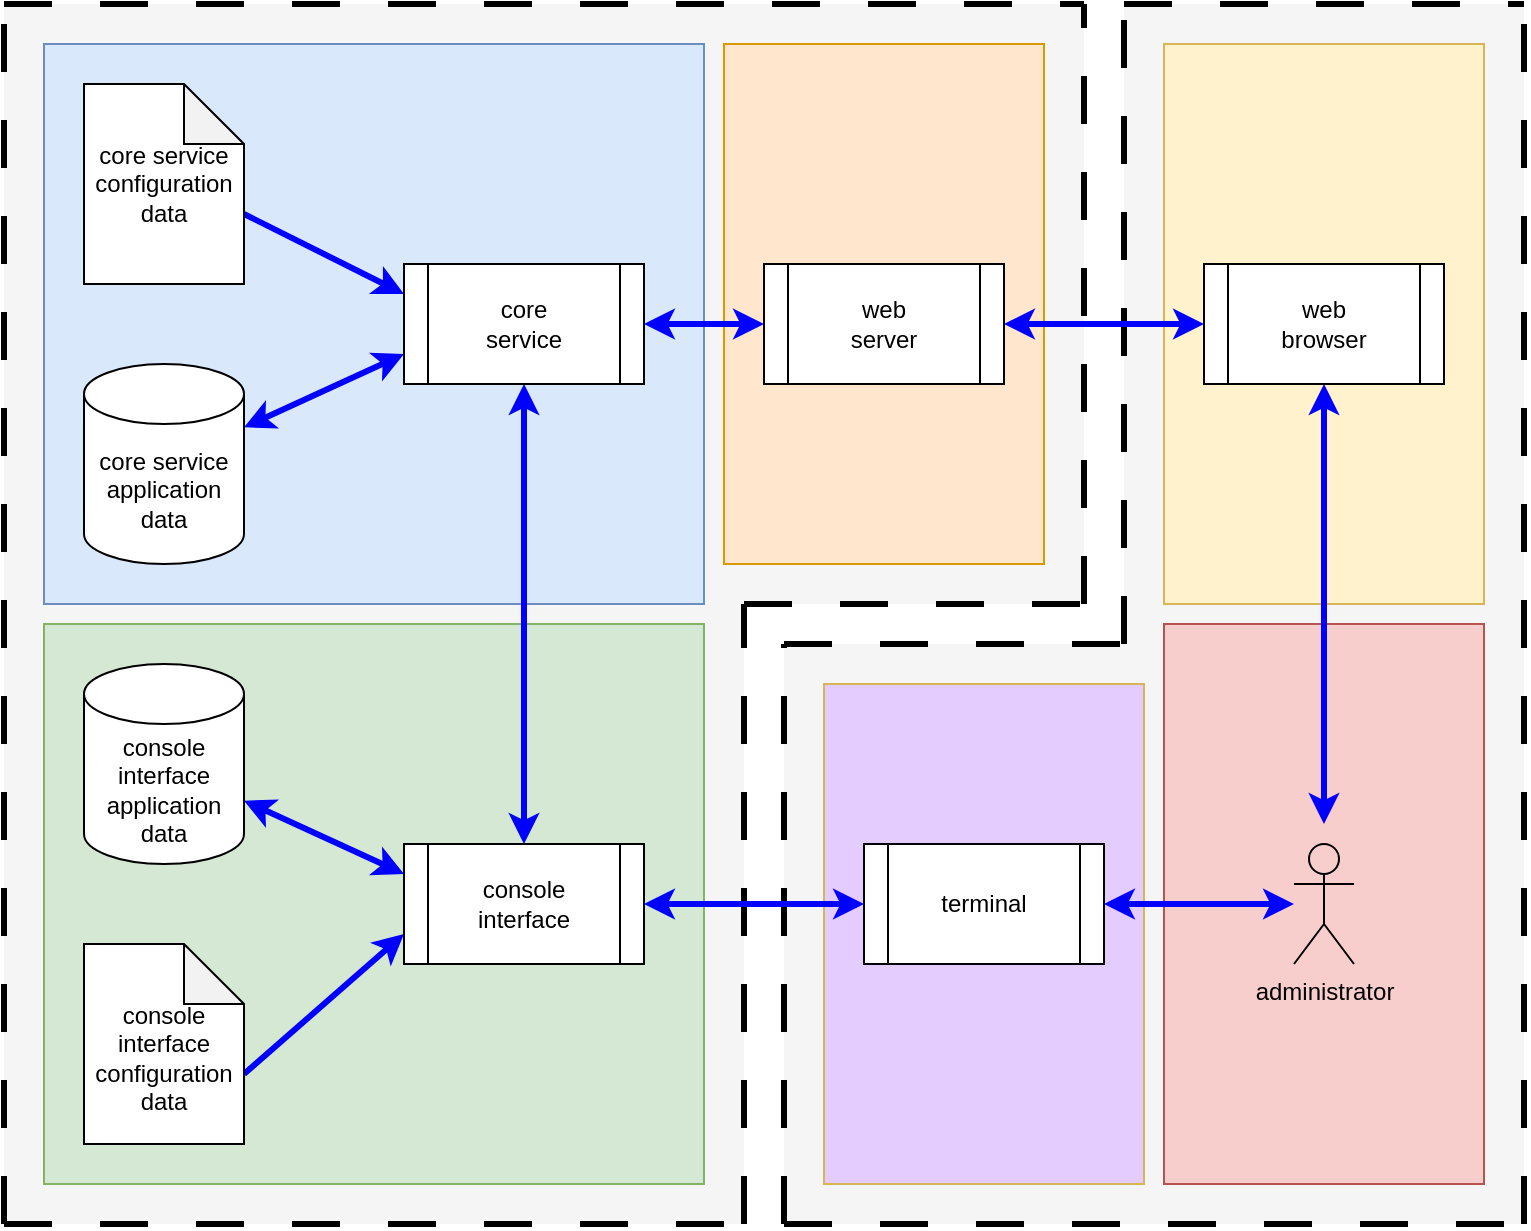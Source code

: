 <mxfile version="26.0.16" pages="11">
  <diagram id="2f404044-711c-603c-8f00-f6bb4c023d3c" name="system">
    <mxGraphModel dx="3322" dy="1419" grid="1" gridSize="10" guides="1" tooltips="1" connect="1" arrows="1" fold="1" page="0" pageScale="1" pageWidth="827" pageHeight="1169" background="#ffffff" math="0" shadow="0">
      <root>
        <mxCell id="0" />
        <mxCell id="92-59w9JgynT62XYt1JT-1" value="regions" parent="0" />
        <mxCell id="gORH0xShmtrRcrvgNEaP-6" value="" style="rounded=0;whiteSpace=wrap;html=1;fillColor=#f5f5f5;fontColor=#333333;strokeColor=none;dashed=1;strokeWidth=3;dashPattern=8 8;" parent="92-59w9JgynT62XYt1JT-1" vertex="1">
          <mxGeometry x="-150" y="80" width="370" height="610" as="geometry" />
        </mxCell>
        <mxCell id="GpdoCchPl1JRXa-rYxIb-1" value="" style="rounded=0;whiteSpace=wrap;html=1;fillColor=#f5f5f5;fontColor=#333333;strokeColor=none;dashed=1;strokeWidth=3;dashPattern=8 8;" parent="92-59w9JgynT62XYt1JT-1" vertex="1">
          <mxGeometry x="410" y="80" width="200" height="610" as="geometry" />
        </mxCell>
        <mxCell id="92-59w9JgynT62XYt1JT-5" value="" style="rounded=0;whiteSpace=wrap;html=1;fillColor=#f5f5f5;fontColor=#333333;strokeColor=none;dashed=1;strokeWidth=3;dashPattern=8 8;" vertex="1" parent="92-59w9JgynT62XYt1JT-1">
          <mxGeometry x="220" y="80" width="170" height="300" as="geometry" />
        </mxCell>
        <mxCell id="92-59w9JgynT62XYt1JT-6" value="" style="rounded=0;whiteSpace=wrap;html=1;fillColor=#f5f5f5;fontColor=#333333;strokeColor=none;dashed=1;strokeWidth=3;dashPattern=8 8;" vertex="1" parent="92-59w9JgynT62XYt1JT-1">
          <mxGeometry x="240" y="400" width="170" height="290" as="geometry" />
        </mxCell>
        <mxCell id="92-59w9JgynT62XYt1JT-7" value="" style="endArrow=none;html=1;rounded=0;strokeWidth=3;dashed=1;dashPattern=8 8;exitX=0;exitY=0;exitDx=0;exitDy=0;entryX=1;entryY=0;entryDx=0;entryDy=0;" edge="1" parent="92-59w9JgynT62XYt1JT-1" source="gORH0xShmtrRcrvgNEaP-6" target="92-59w9JgynT62XYt1JT-5">
          <mxGeometry width="50" height="50" relative="1" as="geometry">
            <mxPoint x="120" y="860" as="sourcePoint" />
            <mxPoint x="170" y="810" as="targetPoint" />
          </mxGeometry>
        </mxCell>
        <mxCell id="92-59w9JgynT62XYt1JT-8" value="" style="endArrow=none;html=1;rounded=0;strokeWidth=3;dashed=1;dashPattern=8 8;exitX=0;exitY=1;exitDx=0;exitDy=0;entryX=1;entryY=1;entryDx=0;entryDy=0;" edge="1" parent="92-59w9JgynT62XYt1JT-1" source="gORH0xShmtrRcrvgNEaP-6" target="gORH0xShmtrRcrvgNEaP-6">
          <mxGeometry width="50" height="50" relative="1" as="geometry">
            <mxPoint x="-120" y="730" as="sourcePoint" />
            <mxPoint x="420" y="730" as="targetPoint" />
          </mxGeometry>
        </mxCell>
        <mxCell id="92-59w9JgynT62XYt1JT-9" value="" style="endArrow=none;html=1;rounded=0;strokeWidth=3;dashed=1;dashPattern=8 8;exitX=0;exitY=0;exitDx=0;exitDy=0;entryX=1;entryY=0;entryDx=0;entryDy=0;" edge="1" parent="92-59w9JgynT62XYt1JT-1" source="GpdoCchPl1JRXa-rYxIb-1" target="GpdoCchPl1JRXa-rYxIb-1">
          <mxGeometry width="50" height="50" relative="1" as="geometry">
            <mxPoint x="710" y="180" as="sourcePoint" />
            <mxPoint x="1250" y="180" as="targetPoint" />
          </mxGeometry>
        </mxCell>
        <mxCell id="92-59w9JgynT62XYt1JT-10" value="" style="endArrow=none;html=1;rounded=0;strokeWidth=3;dashed=1;dashPattern=8 8;exitX=0;exitY=1;exitDx=0;exitDy=0;entryX=1;entryY=1;entryDx=0;entryDy=0;" edge="1" parent="92-59w9JgynT62XYt1JT-1" source="92-59w9JgynT62XYt1JT-6" target="GpdoCchPl1JRXa-rYxIb-1">
          <mxGeometry width="50" height="50" relative="1" as="geometry">
            <mxPoint x="710" y="790" as="sourcePoint" />
            <mxPoint x="1080" y="790" as="targetPoint" />
          </mxGeometry>
        </mxCell>
        <mxCell id="92-59w9JgynT62XYt1JT-11" value="" style="endArrow=none;html=1;rounded=0;strokeWidth=3;dashed=1;dashPattern=8 8;entryX=1;entryY=1;entryDx=0;entryDy=0;exitX=0;exitY=1;exitDx=0;exitDy=0;" edge="1" parent="92-59w9JgynT62XYt1JT-1" source="92-59w9JgynT62XYt1JT-5" target="92-59w9JgynT62XYt1JT-5">
          <mxGeometry width="50" height="50" relative="1" as="geometry">
            <mxPoint x="680" y="200" as="sourcePoint" />
            <mxPoint x="870" y="200" as="targetPoint" />
          </mxGeometry>
        </mxCell>
        <mxCell id="92-59w9JgynT62XYt1JT-12" value="" style="endArrow=none;html=1;rounded=0;strokeWidth=3;dashed=1;dashPattern=8 8;exitX=0;exitY=0;exitDx=0;exitDy=0;entryX=1;entryY=0;entryDx=0;entryDy=0;" edge="1" parent="92-59w9JgynT62XYt1JT-1" source="92-59w9JgynT62XYt1JT-6" target="92-59w9JgynT62XYt1JT-6">
          <mxGeometry width="50" height="50" relative="1" as="geometry">
            <mxPoint x="500" y="810" as="sourcePoint" />
            <mxPoint x="870" y="810" as="targetPoint" />
          </mxGeometry>
        </mxCell>
        <mxCell id="92-59w9JgynT62XYt1JT-13" value="" style="endArrow=none;html=1;rounded=0;strokeWidth=3;dashed=1;dashPattern=8 8;exitX=0;exitY=1;exitDx=0;exitDy=0;entryX=0;entryY=0;entryDx=0;entryDy=0;" edge="1" parent="92-59w9JgynT62XYt1JT-1" source="gORH0xShmtrRcrvgNEaP-6" target="gORH0xShmtrRcrvgNEaP-6">
          <mxGeometry width="50" height="50" relative="1" as="geometry">
            <mxPoint x="-770" y="360" as="sourcePoint" />
            <mxPoint x="-230" y="360" as="targetPoint" />
          </mxGeometry>
        </mxCell>
        <mxCell id="92-59w9JgynT62XYt1JT-14" value="" style="endArrow=none;html=1;rounded=0;strokeWidth=3;dashed=1;dashPattern=8 8;exitX=1;exitY=1;exitDx=0;exitDy=0;entryX=0;entryY=1;entryDx=0;entryDy=0;" edge="1" parent="92-59w9JgynT62XYt1JT-1" source="gORH0xShmtrRcrvgNEaP-6" target="92-59w9JgynT62XYt1JT-5">
          <mxGeometry width="50" height="50" relative="1" as="geometry">
            <mxPoint x="-380" y="970" as="sourcePoint" />
            <mxPoint x="-10" y="970" as="targetPoint" />
          </mxGeometry>
        </mxCell>
        <mxCell id="92-59w9JgynT62XYt1JT-15" value="" style="endArrow=none;html=1;rounded=0;strokeWidth=3;dashed=1;dashPattern=8 8;exitX=0;exitY=1;exitDx=0;exitDy=0;entryX=0;entryY=0;entryDx=0;entryDy=0;" edge="1" parent="92-59w9JgynT62XYt1JT-1" source="92-59w9JgynT62XYt1JT-6" target="92-59w9JgynT62XYt1JT-6">
          <mxGeometry width="50" height="50" relative="1" as="geometry">
            <mxPoint x="230" y="700" as="sourcePoint" />
            <mxPoint x="230" y="390" as="targetPoint" />
          </mxGeometry>
        </mxCell>
        <mxCell id="92-59w9JgynT62XYt1JT-16" value="" style="endArrow=none;html=1;rounded=0;strokeWidth=3;dashed=1;dashPattern=8 8;exitX=1;exitY=0;exitDx=0;exitDy=0;entryX=0;entryY=0;entryDx=0;entryDy=0;" edge="1" parent="92-59w9JgynT62XYt1JT-1" source="92-59w9JgynT62XYt1JT-6" target="GpdoCchPl1JRXa-rYxIb-1">
          <mxGeometry width="50" height="50" relative="1" as="geometry">
            <mxPoint x="730" y="400" as="sourcePoint" />
            <mxPoint x="730" y="90" as="targetPoint" />
          </mxGeometry>
        </mxCell>
        <mxCell id="92-59w9JgynT62XYt1JT-17" value="" style="endArrow=none;html=1;rounded=0;strokeWidth=3;dashed=1;dashPattern=8 8;exitX=1;exitY=1;exitDx=0;exitDy=0;entryX=1;entryY=0;entryDx=0;entryDy=0;" edge="1" parent="92-59w9JgynT62XYt1JT-1" source="92-59w9JgynT62XYt1JT-5" target="92-59w9JgynT62XYt1JT-5">
          <mxGeometry width="50" height="50" relative="1" as="geometry">
            <mxPoint x="750" y="400" as="sourcePoint" />
            <mxPoint x="750" y="110" as="targetPoint" />
          </mxGeometry>
        </mxCell>
        <mxCell id="92-59w9JgynT62XYt1JT-18" value="" style="endArrow=none;html=1;rounded=0;strokeWidth=3;dashed=1;dashPattern=8 8;exitX=1;exitY=1;exitDx=0;exitDy=0;entryX=1;entryY=0;entryDx=0;entryDy=0;" edge="1" parent="92-59w9JgynT62XYt1JT-1" source="GpdoCchPl1JRXa-rYxIb-1" target="GpdoCchPl1JRXa-rYxIb-1">
          <mxGeometry width="50" height="50" relative="1" as="geometry">
            <mxPoint x="770" y="690" as="sourcePoint" />
            <mxPoint x="770" y="80" as="targetPoint" />
          </mxGeometry>
        </mxCell>
        <mxCell id="1" value="diagram" style="" parent="0" />
        <mxCell id="gORH0xShmtrRcrvgNEaP-5" value="" style="rounded=0;whiteSpace=wrap;html=1;fillColor=#f8cecc;strokeColor=#b85450;" parent="1" vertex="1">
          <mxGeometry x="430" y="390" width="160" height="280" as="geometry" />
        </mxCell>
        <mxCell id="gORH0xShmtrRcrvgNEaP-4" value="" style="rounded=0;whiteSpace=wrap;html=1;fillColor=#fff2cc;strokeColor=#d6b656;" parent="1" vertex="1">
          <mxGeometry x="430" y="100" width="160" height="280" as="geometry" />
        </mxCell>
        <mxCell id="gORH0xShmtrRcrvgNEaP-3" value="" style="rounded=0;whiteSpace=wrap;html=1;fillColor=#ffe6cc;strokeColor=#d79b00;" parent="1" vertex="1">
          <mxGeometry x="210" y="100" width="160" height="260" as="geometry" />
        </mxCell>
        <mxCell id="gORH0xShmtrRcrvgNEaP-2" value="" style="rounded=0;whiteSpace=wrap;html=1;fillColor=#d5e8d4;strokeColor=#82b366;" parent="1" vertex="1">
          <mxGeometry x="-130" y="390" width="330" height="280" as="geometry" />
        </mxCell>
        <mxCell id="gORH0xShmtrRcrvgNEaP-1" value="" style="rounded=0;whiteSpace=wrap;html=1;fillColor=#dae8fc;strokeColor=#6c8ebf;" parent="1" vertex="1">
          <mxGeometry x="-130" y="100" width="330" height="280" as="geometry" />
        </mxCell>
        <mxCell id="HkFs1I93c7kAY9MbhiMs-445" value="" style="rounded=0;elbow=vertical;html=1;labelBackgroundColor=#ffffff;startArrow=classic;startFill=1;startSize=6;endArrow=classic;endFill=1;endSize=6;jettySize=auto;orthogonalLoop=1;strokeWidth=3;fontSize=14;entryX=0;entryY=0.25;entryDx=0;entryDy=0;strokeColor=#0000FF;" parent="1" source="gORH0xShmtrRcrvgNEaP-9" target="gORH0xShmtrRcrvgNEaP-11" edge="1">
          <mxGeometry width="60" height="60" relative="1" as="geometry">
            <mxPoint x="1180" y="700" as="sourcePoint" />
            <mxPoint x="1240" y="640" as="targetPoint" />
          </mxGeometry>
        </mxCell>
        <mxCell id="HkFs1I93c7kAY9MbhiMs-449" value="" style="edgeStyle=elbowEdgeStyle;rounded=0;elbow=vertical;html=1;labelBackgroundColor=#ffffff;startArrow=classic;startFill=1;startSize=6;endArrow=classic;endFill=1;endSize=6;jettySize=auto;orthogonalLoop=1;strokeWidth=3;fontSize=14;entryX=0;entryY=0.5;entryDx=0;entryDy=0;exitX=1;exitY=0.5;exitDx=0;exitDy=0;strokeColor=#0000FF;" parent="1" source="gORH0xShmtrRcrvgNEaP-13" target="gORH0xShmtrRcrvgNEaP-15" edge="1">
          <mxGeometry width="60" height="60" relative="1" as="geometry">
            <mxPoint x="1320" y="610" as="sourcePoint" />
            <mxPoint x="1490" y="610" as="targetPoint" />
          </mxGeometry>
        </mxCell>
        <mxCell id="HkFs1I93c7kAY9MbhiMs-450" value="" style="edgeStyle=elbowEdgeStyle;rounded=0;elbow=vertical;html=1;labelBackgroundColor=#ffffff;startArrow=classic;startFill=1;startSize=6;endArrow=classic;endFill=1;endSize=6;jettySize=auto;orthogonalLoop=1;strokeWidth=3;fontSize=14;exitX=0.5;exitY=1;exitDx=0;exitDy=0;strokeColor=#0000FF;entryX=0.5;entryY=0;entryDx=0;entryDy=0;" parent="1" source="gORH0xShmtrRcrvgNEaP-15" target="gORH0xShmtrRcrvgNEaP-18" edge="1">
          <mxGeometry width="60" height="60" relative="1" as="geometry">
            <mxPoint x="1320" y="370" as="sourcePoint" />
            <mxPoint x="630" y="460" as="targetPoint" />
          </mxGeometry>
        </mxCell>
        <mxCell id="HkFs1I93c7kAY9MbhiMs-451" value="" style="edgeStyle=elbowEdgeStyle;rounded=0;elbow=vertical;html=1;labelBackgroundColor=#ffffff;startArrow=classic;startFill=1;startSize=6;endArrow=classic;endFill=1;endSize=6;jettySize=auto;orthogonalLoop=1;strokeWidth=3;fontSize=14;exitX=1;exitY=0.5;exitDx=0;exitDy=0;strokeColor=#0000FF;entryX=0;entryY=0.5;entryDx=0;entryDy=0;" parent="1" source="gORH0xShmtrRcrvgNEaP-12" target="gORH0xShmtrRcrvgNEaP-13" edge="1">
          <mxGeometry width="60" height="60" relative="1" as="geometry">
            <mxPoint x="1320" y="370" as="sourcePoint" />
            <mxPoint x="1250" y="360" as="targetPoint" />
          </mxGeometry>
        </mxCell>
        <mxCell id="HkFs1I93c7kAY9MbhiMs-452" value="" style="rounded=0;elbow=vertical;html=1;labelBackgroundColor=#ffffff;startArrow=classic;startFill=1;startSize=6;endArrow=classic;endFill=1;endSize=6;jettySize=auto;orthogonalLoop=1;strokeWidth=3;fontSize=14;exitX=0.5;exitY=1;exitDx=0;exitDy=0;strokeColor=#0000FF;entryX=0.5;entryY=0;entryDx=0;entryDy=0;" parent="1" source="gORH0xShmtrRcrvgNEaP-12" target="gORH0xShmtrRcrvgNEaP-11" edge="1">
          <mxGeometry width="60" height="60" relative="1" as="geometry">
            <mxPoint x="950" y="670" as="sourcePoint" />
            <mxPoint x="1280" y="560" as="targetPoint" />
          </mxGeometry>
        </mxCell>
        <mxCell id="HkFs1I93c7kAY9MbhiMs-455" value="" style="rounded=0;elbow=vertical;html=1;labelBackgroundColor=#ffffff;startArrow=none;startFill=0;startSize=6;endArrow=classic;endFill=1;endSize=6;jettySize=auto;orthogonalLoop=1;strokeWidth=3;fontSize=14;strokeColor=#0000FF;entryX=0;entryY=0.75;entryDx=0;entryDy=0;exitX=0;exitY=0;exitDx=80;exitDy=65;exitPerimeter=0;" parent="1" source="gORH0xShmtrRcrvgNEaP-10" target="gORH0xShmtrRcrvgNEaP-11" edge="1">
          <mxGeometry width="60" height="60" relative="1" as="geometry">
            <mxPoint x="1180" y="700" as="sourcePoint" />
            <mxPoint x="1240" y="640" as="targetPoint" />
          </mxGeometry>
        </mxCell>
        <mxCell id="HkFs1I93c7kAY9MbhiMs-456" value="" style="rounded=0;elbow=vertical;html=1;labelBackgroundColor=#ffffff;startArrow=none;startFill=0;startSize=6;endArrow=classic;endFill=1;endSize=6;jettySize=auto;orthogonalLoop=1;strokeWidth=3;fontSize=14;strokeColor=#0000FF;entryX=0;entryY=0.25;entryDx=0;entryDy=0;exitX=0;exitY=0;exitDx=80;exitDy=65;exitPerimeter=0;" parent="1" source="gORH0xShmtrRcrvgNEaP-8" target="gORH0xShmtrRcrvgNEaP-12" edge="1">
          <mxGeometry width="60" height="60" relative="1" as="geometry">
            <mxPoint x="950" y="550" as="sourcePoint" />
            <mxPoint x="1263.167" y="596.584" as="targetPoint" />
          </mxGeometry>
        </mxCell>
        <mxCell id="HkFs1I93c7kAY9MbhiMs-461" value="" style="rounded=0;elbow=horizontal;html=1;labelBackgroundColor=#ffffff;startArrow=classic;startFill=1;startSize=6;endArrow=classic;endFill=1;endSize=6;jettySize=auto;orthogonalLoop=1;strokeWidth=3;fontSize=14;strokeColor=#0000FF;entryX=0;entryY=0.75;entryDx=0;entryDy=0;" parent="1" source="gORH0xShmtrRcrvgNEaP-7" target="gORH0xShmtrRcrvgNEaP-12" edge="1">
          <mxGeometry width="60" height="60" relative="1" as="geometry">
            <mxPoint x="340" y="460" as="sourcePoint" />
            <mxPoint x="1073.167" y="373.416" as="targetPoint" />
          </mxGeometry>
        </mxCell>
        <mxCell id="gORH0xShmtrRcrvgNEaP-7" value="core service application data" style="shape=cylinder3;whiteSpace=wrap;html=1;boundedLbl=1;backgroundOutline=1;size=15;" parent="1" vertex="1">
          <mxGeometry x="-110" y="260" width="80" height="100" as="geometry" />
        </mxCell>
        <mxCell id="gORH0xShmtrRcrvgNEaP-8" value="core service configuration data" style="shape=note;whiteSpace=wrap;html=1;backgroundOutline=1;darkOpacity=0.05;" parent="1" vertex="1">
          <mxGeometry x="-110" y="120" width="80" height="100" as="geometry" />
        </mxCell>
        <mxCell id="gORH0xShmtrRcrvgNEaP-9" value="console interface application data" style="shape=cylinder3;whiteSpace=wrap;html=1;boundedLbl=1;backgroundOutline=1;size=15;" parent="1" vertex="1">
          <mxGeometry x="-110" y="410" width="80" height="100" as="geometry" />
        </mxCell>
        <mxCell id="gORH0xShmtrRcrvgNEaP-10" value="&lt;br&gt;console interface configuration data" style="shape=note;whiteSpace=wrap;html=1;backgroundOutline=1;darkOpacity=0.05;" parent="1" vertex="1">
          <mxGeometry x="-110" y="550" width="80" height="100" as="geometry" />
        </mxCell>
        <mxCell id="gORH0xShmtrRcrvgNEaP-11" value="console&lt;br&gt;interface" style="shape=process;whiteSpace=wrap;html=1;backgroundOutline=1;" parent="1" vertex="1">
          <mxGeometry x="50" y="500" width="120" height="60" as="geometry" />
        </mxCell>
        <mxCell id="gORH0xShmtrRcrvgNEaP-12" value="core&lt;br&gt;service" style="shape=process;whiteSpace=wrap;html=1;backgroundOutline=1;" parent="1" vertex="1">
          <mxGeometry x="50" y="210" width="120" height="60" as="geometry" />
        </mxCell>
        <mxCell id="gORH0xShmtrRcrvgNEaP-13" value="web&lt;br&gt;server" style="shape=process;whiteSpace=wrap;html=1;backgroundOutline=1;" parent="1" vertex="1">
          <mxGeometry x="230" y="210" width="120" height="60" as="geometry" />
        </mxCell>
        <mxCell id="gORH0xShmtrRcrvgNEaP-15" value="web&lt;br&gt;browser" style="shape=process;whiteSpace=wrap;html=1;backgroundOutline=1;" parent="1" vertex="1">
          <mxGeometry x="450" y="210" width="120" height="60" as="geometry" />
        </mxCell>
        <mxCell id="gORH0xShmtrRcrvgNEaP-20" value="" style="group" parent="1" vertex="1" connectable="0">
          <mxGeometry x="495" y="490" width="30" height="80" as="geometry" />
        </mxCell>
        <mxCell id="gORH0xShmtrRcrvgNEaP-18" value="" style="rounded=0;whiteSpace=wrap;html=1;fillColor=none;strokeColor=none;" parent="gORH0xShmtrRcrvgNEaP-20" vertex="1">
          <mxGeometry width="30" height="80" as="geometry" />
        </mxCell>
        <mxCell id="gORH0xShmtrRcrvgNEaP-14" value="administrator" style="shape=umlActor;verticalLabelPosition=bottom;verticalAlign=top;html=1;outlineConnect=0;fillColor=none;" parent="gORH0xShmtrRcrvgNEaP-20" vertex="1">
          <mxGeometry y="10" width="30" height="60" as="geometry" />
        </mxCell>
        <mxCell id="92-59w9JgynT62XYt1JT-2" value="" style="rounded=0;whiteSpace=wrap;html=1;fillColor=#E5CCFF;strokeColor=#d6b656;" vertex="1" parent="1">
          <mxGeometry x="260" y="420" width="160" height="250" as="geometry" />
        </mxCell>
        <mxCell id="92-59w9JgynT62XYt1JT-3" value="terminal" style="shape=process;whiteSpace=wrap;html=1;backgroundOutline=1;" vertex="1" parent="1">
          <mxGeometry x="280" y="500" width="120" height="60" as="geometry" />
        </mxCell>
        <mxCell id="HkFs1I93c7kAY9MbhiMs-448" value="" style="edgeStyle=elbowEdgeStyle;rounded=0;elbow=vertical;html=1;labelBackgroundColor=#ffffff;startArrow=classic;startFill=1;startSize=6;endArrow=classic;endFill=1;endSize=6;jettySize=auto;orthogonalLoop=1;strokeWidth=3;fontSize=14;exitX=1;exitY=0.5;exitDx=0;exitDy=0;strokeColor=#0000FF;entryX=0;entryY=0.5;entryDx=0;entryDy=0;" parent="1" source="92-59w9JgynT62XYt1JT-3" target="gORH0xShmtrRcrvgNEaP-18" edge="1">
          <mxGeometry width="60" height="60" relative="1" as="geometry">
            <mxPoint x="1180" y="700" as="sourcePoint" />
            <mxPoint x="470" y="530" as="targetPoint" />
          </mxGeometry>
        </mxCell>
        <mxCell id="92-59w9JgynT62XYt1JT-4" value="" style="edgeStyle=elbowEdgeStyle;rounded=0;elbow=vertical;html=1;labelBackgroundColor=#ffffff;startArrow=classic;startFill=1;startSize=6;endArrow=classic;endFill=1;endSize=6;jettySize=auto;orthogonalLoop=1;strokeWidth=3;fontSize=14;exitX=1;exitY=0.5;exitDx=0;exitDy=0;strokeColor=#0000FF;entryX=0;entryY=0.5;entryDx=0;entryDy=0;" edge="1" parent="1" source="gORH0xShmtrRcrvgNEaP-11" target="92-59w9JgynT62XYt1JT-3">
          <mxGeometry width="60" height="60" relative="1" as="geometry">
            <mxPoint x="420" y="540" as="sourcePoint" />
            <mxPoint x="515" y="540" as="targetPoint" />
          </mxGeometry>
        </mxCell>
      </root>
    </mxGraphModel>
  </diagram>
  <diagram id="EwSI-jZ3wTaV2Wvn_1i2" name="DFD legend">
    <mxGraphModel dx="4554" dy="2734" grid="1" gridSize="10" guides="1" tooltips="1" connect="1" arrows="1" fold="1" page="0" pageScale="1" pageWidth="850" pageHeight="1100" math="0" shadow="0">
      <root>
        <mxCell id="0" />
        <mxCell id="1" style="locked=1;" parent="0" />
        <mxCell id="uy4rbWt42yMAWV20e-8T-1" value="&lt;font style=&quot;font-size: 24px;&quot;&gt;process&lt;br&gt;&lt;/font&gt;" style="ellipse;whiteSpace=wrap;html=1;aspect=fixed;strokeWidth=5;fillColor=none;" parent="1" vertex="1">
          <mxGeometry x="-720" y="-300" width="170" height="170" as="geometry" />
        </mxCell>
        <mxCell id="VzzqoFmyRKDYCnvpQ6hK-1" value="&lt;span style=&quot;font-size: 24px;&quot;&gt;external&lt;br&gt;interactor&lt;/span&gt;" style="rounded=0;whiteSpace=wrap;html=1;strokeWidth=5;fillColor=none;" parent="1" vertex="1">
          <mxGeometry x="-220" y="-290" width="200" height="150" as="geometry" />
        </mxCell>
        <mxCell id="xb8wU4W2Fwc53nELY-tg-3" value="" style="endArrow=classicThin;html=1;rounded=0;strokeWidth=5;endFill=1;entryX=0.138;entryY=0.163;entryDx=0;entryDy=0;entryPerimeter=0;exitX=0.228;exitY=0.079;exitDx=0;exitDy=0;exitPerimeter=0;" parent="1" edge="1">
          <mxGeometry width="50" height="50" relative="1" as="geometry">
            <mxPoint x="-527" y="194" as="sourcePoint" />
            <mxPoint x="-492" y="178" as="targetPoint" />
          </mxGeometry>
        </mxCell>
        <mxCell id="xb8wU4W2Fwc53nELY-tg-2" value="" style="verticalLabelPosition=bottom;verticalAlign=top;html=1;shape=mxgraph.basic.arc;startAngle=0.886;endAngle=0.134;strokeWidth=5;rotation=-180;" parent="1" vertex="1">
          <mxGeometry x="-830" y="20" width="390" height="190" as="geometry" />
        </mxCell>
        <mxCell id="-u07Su2eUAi38n-Pmlp4-1" value="&lt;font style=&quot;font-size: 24px;&quot;&gt;data flow&lt;br&gt;&lt;/font&gt;" style="text;html=1;strokeColor=none;fillColor=none;align=center;verticalAlign=middle;whiteSpace=wrap;rounded=0;" parent="1" vertex="1">
          <mxGeometry x="-695" y="200" width="120" height="70" as="geometry" />
        </mxCell>
        <mxCell id="9eXUGqY3RHJgt4ToRnqu-1" value="" style="verticalLabelPosition=bottom;verticalAlign=top;html=1;shape=mxgraph.basic.arc;startAngle=0.842;endAngle=0.175;strokeWidth=5;rotation=-270;strokeColor=#FF0000;dashed=1;" parent="1" vertex="1">
          <mxGeometry x="-310" y="-290" width="920" height="538.75" as="geometry" />
        </mxCell>
        <mxCell id="9eXUGqY3RHJgt4ToRnqu-2" value="&lt;font style=&quot;font-size: 24px;&quot;&gt;&lt;font color=&quot;#ff0000&quot;&gt;trust&lt;br&gt;boundary&lt;/font&gt;&lt;br&gt;&lt;/font&gt;" style="text;html=1;strokeColor=none;fillColor=none;align=center;verticalAlign=middle;whiteSpace=wrap;rounded=0;" parent="1" vertex="1">
          <mxGeometry x="280" y="-15.63" width="120" height="70" as="geometry" />
        </mxCell>
        <mxCell id="UZzr2QnLYJ7c4t28GFoy-1" value="&lt;font style=&quot;font-size: 24px;&quot;&gt;data store&lt;/font&gt;" style="shape=cylinder3;whiteSpace=wrap;html=1;boundedLbl=1;backgroundOutline=1;size=15;strokeWidth=5;" parent="1" vertex="1">
          <mxGeometry x="-205" y="75" width="170" height="200" as="geometry" />
        </mxCell>
        <mxCell id="3toQmgJafk3o93bBlZSs-1" value="IDs" parent="0" />
        <mxCell id="6hHlxyvheS8GYP_FRtIP-1" value="&lt;font style=&quot;&quot;&gt;&lt;font style=&quot;font-size: 18px; color: rgb(0, 0, 0);&quot;&gt;ESD-1&lt;/font&gt;&lt;br&gt;&lt;/font&gt;" style="text;html=1;strokeColor=none;fillColor=none;align=center;verticalAlign=middle;whiteSpace=wrap;rounded=0;rotation=0;" vertex="1" parent="3toQmgJafk3o93bBlZSs-1">
          <mxGeometry x="1100" y="-186" width="170" height="34" as="geometry" />
        </mxCell>
        <mxCell id="6hHlxyvheS8GYP_FRtIP-2" value="&lt;font style=&quot;&quot;&gt;&lt;font style=&quot;font-size: 18px; color: rgb(0, 0, 0);&quot;&gt;ESD-2&lt;/font&gt;&lt;br&gt;&lt;/font&gt;" style="text;html=1;strokeColor=none;fillColor=none;align=center;verticalAlign=middle;whiteSpace=wrap;rounded=0;rotation=0;" vertex="1" parent="3toQmgJafk3o93bBlZSs-1">
          <mxGeometry x="1100" y="-152" width="170" height="34" as="geometry" />
        </mxCell>
        <mxCell id="6hHlxyvheS8GYP_FRtIP-3" value="&lt;font style=&quot;&quot;&gt;&lt;font style=&quot;font-size: 18px; color: rgb(0, 0, 0);&quot;&gt;ESD-3&lt;/font&gt;&lt;br&gt;&lt;/font&gt;" style="text;html=1;strokeColor=none;fillColor=none;align=center;verticalAlign=middle;whiteSpace=wrap;rounded=0;rotation=0;" vertex="1" parent="3toQmgJafk3o93bBlZSs-1">
          <mxGeometry x="1100" y="-118" width="170" height="34" as="geometry" />
        </mxCell>
        <mxCell id="6hHlxyvheS8GYP_FRtIP-4" value="&lt;font style=&quot;&quot;&gt;&lt;font style=&quot;font-size: 18px; color: rgb(0, 0, 0);&quot;&gt;ESD-4&lt;/font&gt;&lt;br&gt;&lt;/font&gt;" style="text;html=1;strokeColor=none;fillColor=none;align=center;verticalAlign=middle;whiteSpace=wrap;rounded=0;rotation=0;" vertex="1" parent="3toQmgJafk3o93bBlZSs-1">
          <mxGeometry x="1100" y="-84" width="170" height="34" as="geometry" />
        </mxCell>
        <mxCell id="6hHlxyvheS8GYP_FRtIP-5" value="&lt;font style=&quot;&quot;&gt;&lt;font style=&quot;font-size: 18px; color: rgb(0, 0, 0);&quot;&gt;ESD-5&lt;/font&gt;&lt;br&gt;&lt;/font&gt;" style="text;html=1;strokeColor=none;fillColor=none;align=center;verticalAlign=middle;whiteSpace=wrap;rounded=0;rotation=0;" vertex="1" parent="3toQmgJafk3o93bBlZSs-1">
          <mxGeometry x="1100" y="-48" width="170" height="34" as="geometry" />
        </mxCell>
        <mxCell id="6hHlxyvheS8GYP_FRtIP-6" value="&lt;font style=&quot;&quot;&gt;&lt;font style=&quot;font-size: 18px; color: rgb(0, 0, 0);&quot;&gt;ESD-6&lt;/font&gt;&lt;br&gt;&lt;/font&gt;" style="text;html=1;strokeColor=none;fillColor=none;align=center;verticalAlign=middle;whiteSpace=wrap;rounded=0;rotation=0;" vertex="1" parent="3toQmgJafk3o93bBlZSs-1">
          <mxGeometry x="1100" y="-14" width="170" height="34" as="geometry" />
        </mxCell>
        <mxCell id="6hHlxyvheS8GYP_FRtIP-7" value="&lt;font style=&quot;&quot;&gt;&lt;font style=&quot;font-size: 18px; color: rgb(0, 0, 0);&quot;&gt;ESD-7&lt;/font&gt;&lt;br&gt;&lt;/font&gt;" style="text;html=1;strokeColor=none;fillColor=none;align=center;verticalAlign=middle;whiteSpace=wrap;rounded=0;rotation=0;" vertex="1" parent="3toQmgJafk3o93bBlZSs-1">
          <mxGeometry x="1100" y="20" width="170" height="34" as="geometry" />
        </mxCell>
        <mxCell id="6hHlxyvheS8GYP_FRtIP-8" value="&lt;font style=&quot;&quot;&gt;&lt;font style=&quot;font-size: 18px; color: rgb(0, 0, 0);&quot;&gt;ESD-8&lt;/font&gt;&lt;br&gt;&lt;/font&gt;" style="text;html=1;strokeColor=none;fillColor=none;align=center;verticalAlign=middle;whiteSpace=wrap;rounded=0;rotation=0;" vertex="1" parent="3toQmgJafk3o93bBlZSs-1">
          <mxGeometry x="1100" y="54" width="170" height="34" as="geometry" />
        </mxCell>
        <mxCell id="6hHlxyvheS8GYP_FRtIP-9" value="&lt;font style=&quot;&quot;&gt;&lt;font style=&quot;font-size: 18px; color: rgb(0, 0, 0);&quot;&gt;ESD-9&lt;/font&gt;&lt;br&gt;&lt;/font&gt;" style="text;html=1;strokeColor=none;fillColor=none;align=center;verticalAlign=middle;whiteSpace=wrap;rounded=0;rotation=0;" vertex="1" parent="3toQmgJafk3o93bBlZSs-1">
          <mxGeometry x="1100" y="88" width="170" height="34" as="geometry" />
        </mxCell>
        <mxCell id="6hHlxyvheS8GYP_FRtIP-10" value="&lt;font style=&quot;&quot;&gt;&lt;font style=&quot;font-size: 18px; color: rgb(0, 0, 0);&quot;&gt;ESD-0&lt;/font&gt;&lt;br&gt;&lt;/font&gt;" style="text;html=1;strokeColor=none;fillColor=none;align=center;verticalAlign=middle;whiteSpace=wrap;rounded=0;rotation=0;" vertex="1" parent="3toQmgJafk3o93bBlZSs-1">
          <mxGeometry x="1100" y="-220" width="170" height="34" as="geometry" />
        </mxCell>
      </root>
    </mxGraphModel>
  </diagram>
  <diagram id="HLmMze_4ndCrQGXhV7uz" name="DFD - level 1">
    <mxGraphModel dx="4154" dy="2734" grid="1" gridSize="10" guides="1" tooltips="1" connect="1" arrows="1" fold="1" page="0" pageScale="1" pageWidth="850" pageHeight="1100" math="0" shadow="0">
      <root>
        <mxCell id="0" />
        <mxCell id="RhkmathvYOPJVBwPvcr_-1" value="transparency" style="locked=1;" parent="0" visible="0" />
        <mxCell id="RhkmathvYOPJVBwPvcr_-2" value="" style="rounded=0;whiteSpace=wrap;html=1;fillColor=#e1d5e7;strokeColor=#9673a6;" parent="RhkmathvYOPJVBwPvcr_-1" vertex="1">
          <mxGeometry x="-550" y="-540" width="1720" height="1270" as="geometry" />
        </mxCell>
        <mxCell id="O4P2jSlJj-QQgTMOif4F-1" value="regions" style="locked=1;" parent="0" />
        <mxCell id="O4P2jSlJj-QQgTMOif4F-2" value="" style="rounded=0;whiteSpace=wrap;html=1;fillColor=#f8cecc;strokeColor=#b85450;" parent="O4P2jSlJj-QQgTMOif4F-1" vertex="1">
          <mxGeometry x="820" y="70" width="270" height="690" as="geometry" />
        </mxCell>
        <mxCell id="O4P2jSlJj-QQgTMOif4F-3" value="" style="rounded=0;whiteSpace=wrap;html=1;fillColor=#fff2cc;strokeColor=#d6b656;" parent="O4P2jSlJj-QQgTMOif4F-1" vertex="1">
          <mxGeometry x="820" y="-600" width="270" height="660" as="geometry" />
        </mxCell>
        <mxCell id="O4P2jSlJj-QQgTMOif4F-4" value="" style="rounded=0;whiteSpace=wrap;html=1;fillColor=#ffe6cc;strokeColor=#d79b00;" parent="O4P2jSlJj-QQgTMOif4F-1" vertex="1">
          <mxGeometry x="300" y="-600" width="510" height="660" as="geometry" />
        </mxCell>
        <mxCell id="O4P2jSlJj-QQgTMOif4F-5" value="" style="rounded=0;whiteSpace=wrap;html=1;fillColor=#d5e8d4;strokeColor=#82b366;" parent="O4P2jSlJj-QQgTMOif4F-1" vertex="1">
          <mxGeometry x="-460" y="70" width="750" height="690" as="geometry" />
        </mxCell>
        <mxCell id="O4P2jSlJj-QQgTMOif4F-6" value="" style="rounded=0;whiteSpace=wrap;html=1;fillColor=#dae8fc;strokeColor=#6c8ebf;" parent="O4P2jSlJj-QQgTMOif4F-1" vertex="1">
          <mxGeometry x="-460" y="-600" width="750" height="660" as="geometry" />
        </mxCell>
        <mxCell id="eVJ3IkuBkQS4sf64wT7W-1" value="" style="rounded=0;whiteSpace=wrap;html=1;fillColor=#E5CCFF;strokeColor=#d6b656;" parent="O4P2jSlJj-QQgTMOif4F-1" vertex="1">
          <mxGeometry x="300" y="70" width="510" height="690" as="geometry" />
        </mxCell>
        <mxCell id="1" value="diagram" style="locked=1;" parent="0" />
        <mxCell id="8ac5VHZxmkhETKEtbk9s-1" value="&lt;font style=&quot;font-size: 24px;&quot;&gt;core service&lt;br&gt;configuration&lt;br&gt;data&lt;br&gt;&lt;/font&gt;" style="shape=cylinder3;whiteSpace=wrap;html=1;boundedLbl=1;backgroundOutline=1;size=15;strokeWidth=5;fillColor=none;" parent="1" vertex="1">
          <mxGeometry x="-440" y="-573" width="170" height="200" as="geometry" />
        </mxCell>
        <mxCell id="8ac5VHZxmkhETKEtbk9s-2" value="&lt;font style=&quot;font-size: 24px;&quot;&gt;core service&lt;br&gt;data&lt;br&gt;&lt;/font&gt;" style="shape=cylinder3;whiteSpace=wrap;html=1;boundedLbl=1;backgroundOutline=1;size=15;strokeWidth=5;fillColor=none;" parent="1" vertex="1">
          <mxGeometry x="-440" y="-311" width="170" height="200" as="geometry" />
        </mxCell>
        <mxCell id="8ac5VHZxmkhETKEtbk9s-3" value="&lt;font style=&quot;font-size: 24px;&quot;&gt;console&lt;br style=&quot;border-color: var(--border-color);&quot;&gt;interface&lt;br&gt;data&lt;br&gt;&lt;/font&gt;" style="shape=cylinder3;whiteSpace=wrap;html=1;boundedLbl=1;backgroundOutline=1;size=15;strokeWidth=5;fillColor=none;" parent="1" vertex="1">
          <mxGeometry x="-440" y="259" width="170" height="200" as="geometry" />
        </mxCell>
        <mxCell id="8ac5VHZxmkhETKEtbk9s-4" value="&lt;font style=&quot;font-size: 24px;&quot;&gt;console&lt;br&gt;interface&lt;br&gt;configuration&lt;br&gt;data&lt;br&gt;&lt;/font&gt;" style="shape=cylinder3;whiteSpace=wrap;html=1;boundedLbl=1;backgroundOutline=1;size=15;strokeWidth=5;fillColor=none;" parent="1" vertex="1">
          <mxGeometry x="-440" y="517" width="170" height="200" as="geometry" />
        </mxCell>
        <mxCell id="C8gjrsE-Yl9lUmM7M0xz-4" value="" style="shape=note;whiteSpace=wrap;html=1;backgroundOutline=1;darkOpacity=0.05;size=13;fillColor=none;" parent="1" vertex="1">
          <mxGeometry x="-310" y="-427" width="30" height="38" as="geometry" />
        </mxCell>
        <mxCell id="WpooIJGZ2_1AtRvJDQy_-3" value="&lt;span style=&quot;font-size: 24px;&quot;&gt;administrator&lt;/span&gt;" style="rounded=0;whiteSpace=wrap;html=1;strokeWidth=5;fillColor=none;" parent="1" vertex="1">
          <mxGeometry x="860" y="282" width="200" height="150" as="geometry" />
        </mxCell>
        <mxCell id="WpooIJGZ2_1AtRvJDQy_-8" value="&lt;font style=&quot;font-size: 24px;&quot;&gt;core&lt;br&gt;service&lt;br&gt;&lt;/font&gt;" style="ellipse;whiteSpace=wrap;html=1;aspect=fixed;strokeWidth=5;fillColor=none;" parent="1" vertex="1">
          <mxGeometry x="10" y="-288" width="150" height="150" as="geometry" />
        </mxCell>
        <mxCell id="WpooIJGZ2_1AtRvJDQy_-9" value="&lt;font style=&quot;font-size: 24px;&quot;&gt;console&lt;br&gt;interface&lt;br&gt;&lt;/font&gt;" style="ellipse;whiteSpace=wrap;html=1;aspect=fixed;strokeWidth=5;fillColor=none;" parent="1" vertex="1">
          <mxGeometry x="10" y="284" width="150" height="150" as="geometry" />
        </mxCell>
        <mxCell id="WpooIJGZ2_1AtRvJDQy_-10" value="&lt;font style=&quot;font-size: 24px;&quot;&gt;web&lt;br&gt;server&lt;br&gt;&lt;/font&gt;" style="ellipse;whiteSpace=wrap;html=1;aspect=fixed;strokeWidth=5;fillColor=none;" parent="1" vertex="1">
          <mxGeometry x="420" y="-288" width="150" height="150" as="geometry" />
        </mxCell>
        <mxCell id="WpooIJGZ2_1AtRvJDQy_-25" value="" style="group" parent="1" vertex="1" connectable="0">
          <mxGeometry x="102" y="-278" width="390" height="190" as="geometry" />
        </mxCell>
        <mxCell id="WpooIJGZ2_1AtRvJDQy_-26" value="" style="verticalLabelPosition=bottom;verticalAlign=top;html=1;shape=mxgraph.basic.arc;startAngle=0.886;endAngle=0.114;strokeWidth=5;" parent="WpooIJGZ2_1AtRvJDQy_-25" vertex="1">
          <mxGeometry x="7" width="390" height="190" as="geometry" />
        </mxCell>
        <mxCell id="WpooIJGZ2_1AtRvJDQy_-27" value="" style="endArrow=classicThin;html=1;rounded=0;strokeWidth=5;endFill=1;entryX=0.138;entryY=0.163;entryDx=0;entryDy=0;entryPerimeter=0;exitX=0.228;exitY=0.079;exitDx=0;exitDy=0;exitPerimeter=0;" parent="WpooIJGZ2_1AtRvJDQy_-25" edge="1">
          <mxGeometry width="50" height="50" relative="1" as="geometry">
            <mxPoint x="86.92" y="18.01" as="sourcePoint" />
            <mxPoint x="51.82" y="33.97" as="targetPoint" />
          </mxGeometry>
        </mxCell>
        <mxCell id="WpooIJGZ2_1AtRvJDQy_-31" value="" style="group;rotation=-180;" parent="WpooIJGZ2_1AtRvJDQy_-25" vertex="1" connectable="0">
          <mxGeometry x="-9" y="-50" width="390" height="190" as="geometry" />
        </mxCell>
        <mxCell id="WpooIJGZ2_1AtRvJDQy_-32" value="" style="verticalLabelPosition=bottom;verticalAlign=top;html=1;shape=mxgraph.basic.arc;startAngle=0.886;endAngle=0.13;strokeWidth=5;rotation=-180;" parent="WpooIJGZ2_1AtRvJDQy_-31" vertex="1">
          <mxGeometry width="390" height="190" as="geometry" />
        </mxCell>
        <mxCell id="WpooIJGZ2_1AtRvJDQy_-33" value="" style="endArrow=classicThin;html=1;rounded=0;strokeWidth=5;endFill=1;entryX=0.138;entryY=0.163;entryDx=0;entryDy=0;entryPerimeter=0;exitX=0.228;exitY=0.079;exitDx=0;exitDy=0;exitPerimeter=0;" parent="WpooIJGZ2_1AtRvJDQy_-31" edge="1">
          <mxGeometry width="50" height="50" relative="1" as="geometry">
            <mxPoint x="303" y="174" as="sourcePoint" />
            <mxPoint x="338" y="158" as="targetPoint" />
          </mxGeometry>
        </mxCell>
        <mxCell id="WpooIJGZ2_1AtRvJDQy_-48" value="" style="group" parent="1" vertex="1" connectable="0">
          <mxGeometry x="-320" y="-286" width="390" height="190" as="geometry" />
        </mxCell>
        <mxCell id="WpooIJGZ2_1AtRvJDQy_-49" value="" style="verticalLabelPosition=bottom;verticalAlign=top;html=1;shape=mxgraph.basic.arc;startAngle=0.886;endAngle=0.132;strokeWidth=5;" parent="WpooIJGZ2_1AtRvJDQy_-48" vertex="1">
          <mxGeometry width="390" height="190" as="geometry" />
        </mxCell>
        <mxCell id="WpooIJGZ2_1AtRvJDQy_-50" value="" style="endArrow=classicThin;html=1;rounded=0;strokeWidth=5;endFill=1;entryX=0.138;entryY=0.163;entryDx=0;entryDy=0;entryPerimeter=0;exitX=0.228;exitY=0.079;exitDx=0;exitDy=0;exitPerimeter=0;" parent="WpooIJGZ2_1AtRvJDQy_-48" edge="1">
          <mxGeometry width="50" height="50" relative="1" as="geometry">
            <mxPoint x="86.92" y="16.01" as="sourcePoint" />
            <mxPoint x="51.82" y="31.97" as="targetPoint" />
          </mxGeometry>
        </mxCell>
        <mxCell id="WpooIJGZ2_1AtRvJDQy_-51" value="" style="group;rotation=-180;" parent="WpooIJGZ2_1AtRvJDQy_-48" vertex="1" connectable="0">
          <mxGeometry x="-2" y="-50" width="390" height="228" as="geometry" />
        </mxCell>
        <mxCell id="WpooIJGZ2_1AtRvJDQy_-52" value="" style="verticalLabelPosition=bottom;verticalAlign=top;html=1;shape=mxgraph.basic.arc;startAngle=0.886;endAngle=0.134;strokeWidth=5;rotation=-180;" parent="WpooIJGZ2_1AtRvJDQy_-51" vertex="1">
          <mxGeometry width="390" height="190" as="geometry" />
        </mxCell>
        <mxCell id="WpooIJGZ2_1AtRvJDQy_-53" value="" style="endArrow=classicThin;html=1;rounded=0;strokeWidth=5;endFill=1;entryX=0.138;entryY=0.163;entryDx=0;entryDy=0;entryPerimeter=0;exitX=0.228;exitY=0.079;exitDx=0;exitDy=0;exitPerimeter=0;" parent="WpooIJGZ2_1AtRvJDQy_-51" edge="1">
          <mxGeometry width="50" height="50" relative="1" as="geometry">
            <mxPoint x="303" y="174" as="sourcePoint" />
            <mxPoint x="338" y="158" as="targetPoint" />
          </mxGeometry>
        </mxCell>
        <mxCell id="C8gjrsE-Yl9lUmM7M0xz-6" value="&lt;font style=&quot;&quot;&gt;&lt;font style=&quot;font-size: 18px;&quot; color=&quot;#0000ff&quot;&gt;core data to core service&lt;/font&gt;&lt;br&gt;&lt;/font&gt;" style="text;html=1;strokeColor=none;fillColor=none;align=center;verticalAlign=middle;whiteSpace=wrap;rounded=0;rotation=0;" parent="WpooIJGZ2_1AtRvJDQy_-51" vertex="1">
          <mxGeometry x="85" y="148" width="220" height="35" as="geometry" />
        </mxCell>
        <mxCell id="C8gjrsE-Yl9lUmM7M0xz-7" value="&lt;font style=&quot;&quot;&gt;&lt;font style=&quot;font-size: 18px;&quot; color=&quot;#0000ff&quot;&gt;core service to core data&lt;/font&gt;&lt;br&gt;&lt;/font&gt;" style="text;html=1;strokeColor=none;fillColor=none;align=center;verticalAlign=middle;whiteSpace=wrap;rounded=0;rotation=0;" parent="WpooIJGZ2_1AtRvJDQy_-48" vertex="1">
          <mxGeometry x="83" y="8" width="220" height="34" as="geometry" />
        </mxCell>
        <mxCell id="WpooIJGZ2_1AtRvJDQy_-54" value="" style="group" parent="1" vertex="1" connectable="0">
          <mxGeometry x="-320" y="285" width="519.998" height="190" as="geometry" />
        </mxCell>
        <mxCell id="WpooIJGZ2_1AtRvJDQy_-55" value="" style="verticalLabelPosition=bottom;verticalAlign=top;html=1;shape=mxgraph.basic.arc;startAngle=0.886;endAngle=0.135;strokeWidth=5;" parent="WpooIJGZ2_1AtRvJDQy_-54" vertex="1">
          <mxGeometry width="390" height="190" as="geometry" />
        </mxCell>
        <mxCell id="WpooIJGZ2_1AtRvJDQy_-56" value="" style="endArrow=classicThin;html=1;rounded=0;strokeWidth=5;endFill=1;entryX=0.138;entryY=0.163;entryDx=0;entryDy=0;entryPerimeter=0;exitX=0.228;exitY=0.079;exitDx=0;exitDy=0;exitPerimeter=0;" parent="WpooIJGZ2_1AtRvJDQy_-54" edge="1">
          <mxGeometry width="50" height="50" relative="1" as="geometry">
            <mxPoint x="86.92" y="16.01" as="sourcePoint" />
            <mxPoint x="51.82" y="31.97" as="targetPoint" />
          </mxGeometry>
        </mxCell>
        <mxCell id="WpooIJGZ2_1AtRvJDQy_-57" value="" style="group;rotation=-180;" parent="WpooIJGZ2_1AtRvJDQy_-54" vertex="1" connectable="0">
          <mxGeometry x="-2" y="-50" width="521.998" height="190" as="geometry" />
        </mxCell>
        <mxCell id="WpooIJGZ2_1AtRvJDQy_-58" value="" style="verticalLabelPosition=bottom;verticalAlign=top;html=1;shape=mxgraph.basic.arc;startAngle=0.886;endAngle=0.134;strokeWidth=5;rotation=-180;" parent="WpooIJGZ2_1AtRvJDQy_-57" vertex="1">
          <mxGeometry width="390" height="190" as="geometry" />
        </mxCell>
        <mxCell id="WpooIJGZ2_1AtRvJDQy_-59" value="" style="endArrow=classicThin;html=1;rounded=0;strokeWidth=5;endFill=1;entryX=0.138;entryY=0.163;entryDx=0;entryDy=0;entryPerimeter=0;exitX=0.228;exitY=0.079;exitDx=0;exitDy=0;exitPerimeter=0;" parent="WpooIJGZ2_1AtRvJDQy_-57" edge="1">
          <mxGeometry width="50" height="50" relative="1" as="geometry">
            <mxPoint x="303" y="174" as="sourcePoint" />
            <mxPoint x="338" y="158" as="targetPoint" />
          </mxGeometry>
        </mxCell>
        <mxCell id="C8gjrsE-Yl9lUmM7M0xz-8" value="&lt;font style=&quot;&quot;&gt;&lt;font style=&quot;font-size: 18px;&quot; color=&quot;#0000ff&quot;&gt;interface data to console interface&lt;/font&gt;&lt;br&gt;&lt;/font&gt;" style="text;html=1;strokeColor=none;fillColor=none;align=center;verticalAlign=middle;whiteSpace=wrap;rounded=0;rotation=0;" parent="WpooIJGZ2_1AtRvJDQy_-57" vertex="1">
          <mxGeometry x="55" y="132" width="280" height="33" as="geometry" />
        </mxCell>
        <mxCell id="C8gjrsE-Yl9lUmM7M0xz-9" value="&lt;font style=&quot;&quot;&gt;&lt;font style=&quot;font-size: 18px;&quot; color=&quot;#0000ff&quot;&gt;console interface to interface data&lt;/font&gt;&lt;br&gt;&lt;/font&gt;" style="text;html=1;strokeColor=none;fillColor=none;align=center;verticalAlign=middle;whiteSpace=wrap;rounded=0;rotation=0;" parent="WpooIJGZ2_1AtRvJDQy_-57" vertex="1">
          <mxGeometry x="55" y="77" width="285" height="36" as="geometry" />
        </mxCell>
        <mxCell id="Aek8Oztn-zs8SrIRaDAh-2" value="" style="shape=datastore;whiteSpace=wrap;html=1;fillColor=none;" parent="WpooIJGZ2_1AtRvJDQy_-54" vertex="1">
          <mxGeometry x="10" y="116" width="31" height="40" as="geometry" />
        </mxCell>
        <mxCell id="WpooIJGZ2_1AtRvJDQy_-65" value="" style="endArrow=classicThin;html=1;rounded=0;strokeWidth=5;endFill=1;entryX=0.192;entryY=0.919;entryDx=0;entryDy=0;entryPerimeter=0;exitX=0.191;exitY=0.108;exitDx=0;exitDy=0;exitPerimeter=0;" parent="1" source="WpooIJGZ2_1AtRvJDQy_-71" target="WpooIJGZ2_1AtRvJDQy_-9" edge="1">
          <mxGeometry width="50" height="50" relative="1" as="geometry">
            <mxPoint x="144" y="460" as="sourcePoint" />
            <mxPoint x="128" y="425" as="targetPoint" />
          </mxGeometry>
        </mxCell>
        <mxCell id="WpooIJGZ2_1AtRvJDQy_-68" value="" style="verticalLabelPosition=bottom;verticalAlign=top;html=1;shape=mxgraph.basic.arc;startAngle=0.88;endAngle=0.1;strokeWidth=5;rotation=33;" parent="1" vertex="1">
          <mxGeometry x="-452.21" y="-426.8" width="554.21" height="330.8" as="geometry" />
        </mxCell>
        <mxCell id="WpooIJGZ2_1AtRvJDQy_-69" value="" style="endArrow=classicThin;html=1;rounded=0;strokeWidth=5;endFill=1;entryX=0.138;entryY=0.163;entryDx=0;entryDy=0;entryPerimeter=0;exitX=0.737;exitY=0.057;exitDx=0;exitDy=0;exitPerimeter=0;" parent="1" edge="1">
          <mxGeometry width="50" height="50" relative="1" as="geometry">
            <mxPoint x="14.866" y="-311.765" as="sourcePoint" />
            <mxPoint x="41" y="-276" as="targetPoint" />
          </mxGeometry>
        </mxCell>
        <mxCell id="WpooIJGZ2_1AtRvJDQy_-71" value="" style="verticalLabelPosition=bottom;verticalAlign=top;html=1;shape=mxgraph.basic.arc;startAngle=0.88;endAngle=0.105;strokeWidth=5;rotation=-210;" parent="1" vertex="1">
          <mxGeometry x="-467" y="254" width="554.21" height="330.8" as="geometry" />
        </mxCell>
        <mxCell id="C8gjrsE-Yl9lUmM7M0xz-3" value="" style="shape=note;whiteSpace=wrap;html=1;backgroundOutline=1;darkOpacity=0.05;size=13;fillColor=none;" parent="1" vertex="1">
          <mxGeometry x="-310" y="661" width="30" height="38" as="geometry" />
        </mxCell>
        <mxCell id="C8gjrsE-Yl9lUmM7M0xz-5" value="&lt;font style=&quot;&quot;&gt;&lt;font style=&quot;font-size: 18px;&quot; color=&quot;#0000ff&quot;&gt;core configuration to core service&lt;/font&gt;&lt;br&gt;&lt;/font&gt;" style="text;html=1;strokeColor=none;fillColor=none;align=center;verticalAlign=middle;whiteSpace=wrap;rounded=0;rotation=34;" parent="1" vertex="1">
          <mxGeometry x="-250" y="-388" width="307.72" height="30" as="geometry" />
        </mxCell>
        <mxCell id="C8gjrsE-Yl9lUmM7M0xz-10" value="&lt;font style=&quot;&quot;&gt;&lt;font style=&quot;font-size: 18px;&quot; color=&quot;#0000ff&quot;&gt;interface configuration to console interface&lt;/font&gt;&lt;br&gt;&lt;/font&gt;" style="text;html=1;strokeColor=none;fillColor=none;align=center;verticalAlign=middle;whiteSpace=wrap;rounded=0;rotation=-33;" parent="1" vertex="1">
          <mxGeometry x="-301" y="492" width="367.38" height="40" as="geometry" />
        </mxCell>
        <mxCell id="AWL7Fk-Gr8OkECII_hbA-1" value="&lt;font style=&quot;font-size: 24px;&quot;&gt;web&lt;br&gt;browser&lt;br&gt;&lt;/font&gt;" style="ellipse;whiteSpace=wrap;html=1;aspect=fixed;strokeWidth=5;fillColor=none;" parent="1" vertex="1">
          <mxGeometry x="880" y="-288" width="150" height="150" as="geometry" />
        </mxCell>
        <mxCell id="WpooIJGZ2_1AtRvJDQy_-22" value="" style="verticalLabelPosition=bottom;verticalAlign=top;html=1;shape=mxgraph.basic.arc;startAngle=0.886;endAngle=0.132;strokeWidth=5;" parent="1" vertex="1">
          <mxGeometry x="508" y="-278" width="440.0" height="190" as="geometry" />
        </mxCell>
        <mxCell id="WpooIJGZ2_1AtRvJDQy_-23" value="" style="endArrow=classicThin;html=1;rounded=0;strokeWidth=5;endFill=1;entryX=0.138;entryY=0.163;entryDx=0;entryDy=0;entryPerimeter=0;exitX=0.228;exitY=0.079;exitDx=0;exitDy=0;exitPerimeter=0;" parent="1" edge="1">
          <mxGeometry width="50" height="50" relative="1" as="geometry">
            <mxPoint x="606.064" y="-261.99" as="sourcePoint" />
            <mxPoint x="566.464" y="-246.03" as="targetPoint" />
          </mxGeometry>
        </mxCell>
        <mxCell id="WpooIJGZ2_1AtRvJDQy_-28" value="" style="group;rotation=-180;" parent="1" vertex="1" connectable="0">
          <mxGeometry x="488.49" y="-328" width="452.26" height="190" as="geometry" />
        </mxCell>
        <mxCell id="WpooIJGZ2_1AtRvJDQy_-29" value="" style="verticalLabelPosition=bottom;verticalAlign=top;html=1;shape=mxgraph.basic.arc;startAngle=0.886;endAngle=0.134;strokeWidth=5;rotation=-180;" parent="WpooIJGZ2_1AtRvJDQy_-28" vertex="1">
          <mxGeometry x="12.334" width="452.26" height="190" as="geometry" />
        </mxCell>
        <mxCell id="WpooIJGZ2_1AtRvJDQy_-30" value="" style="endArrow=classicThin;html=1;rounded=0;strokeWidth=5;endFill=1;entryX=0.138;entryY=0.163;entryDx=0;entryDy=0;entryPerimeter=0;exitX=0.228;exitY=0.079;exitDx=0;exitDy=0;exitPerimeter=0;" parent="WpooIJGZ2_1AtRvJDQy_-28" edge="1">
          <mxGeometry width="50" height="50" relative="1" as="geometry">
            <mxPoint x="363.706" y="174" as="sourcePoint" />
            <mxPoint x="404.293" y="158" as="targetPoint" />
          </mxGeometry>
        </mxCell>
        <mxCell id="C8gjrsE-Yl9lUmM7M0xz-13" value="&lt;font style=&quot;&quot;&gt;&lt;font color=&quot;#0000ff&quot;&gt;&lt;span style=&quot;font-size: 18px;&quot;&gt;web server to web browser&lt;/span&gt;&lt;/font&gt;&lt;br&gt;&lt;/font&gt;" style="text;html=1;strokeColor=none;fillColor=none;align=center;verticalAlign=middle;whiteSpace=wrap;rounded=0;rotation=0;" parent="WpooIJGZ2_1AtRvJDQy_-28" vertex="1">
          <mxGeometry x="116.702" y="140" width="255.121" height="33" as="geometry" />
        </mxCell>
        <mxCell id="C8gjrsE-Yl9lUmM7M0xz-14" value="&lt;font style=&quot;&quot;&gt;&lt;font style=&quot;font-size: 18px;&quot; color=&quot;#0000ff&quot;&gt;web browser to web server&lt;/font&gt;&lt;br&gt;&lt;/font&gt;" style="text;html=1;strokeColor=none;fillColor=none;align=center;verticalAlign=middle;whiteSpace=wrap;rounded=0;rotation=0;" parent="1" vertex="1">
          <mxGeometry x="607.282" y="-268" width="248.205" height="36" as="geometry" />
        </mxCell>
        <mxCell id="WpooIJGZ2_1AtRvJDQy_-43" value="" style="verticalLabelPosition=bottom;verticalAlign=top;html=1;shape=mxgraph.basic.arc;startAngle=0.909;endAngle=0.121;strokeWidth=5;rotation=-90;" parent="1" vertex="1">
          <mxGeometry x="665" y="-25" width="640" height="190" as="geometry" />
        </mxCell>
        <mxCell id="WpooIJGZ2_1AtRvJDQy_-44" value="" style="endArrow=classicThin;html=1;rounded=0;strokeWidth=5;endFill=1;" parent="1" edge="1">
          <mxGeometry width="50" height="50" relative="1" as="geometry">
            <mxPoint x="905" y="241" as="sourcePoint" />
            <mxPoint x="918" y="282" as="targetPoint" />
          </mxGeometry>
        </mxCell>
        <mxCell id="WpooIJGZ2_1AtRvJDQy_-46" value="" style="verticalLabelPosition=bottom;verticalAlign=top;html=1;shape=mxgraph.basic.arc;startAngle=0.901;endAngle=0.107;strokeWidth=5;rotation=-270;" parent="1" vertex="1">
          <mxGeometry x="602.3" y="-16.06" width="663.37" height="190" as="geometry" />
        </mxCell>
        <mxCell id="WpooIJGZ2_1AtRvJDQy_-47" value="" style="endArrow=classicThin;html=1;rounded=0;strokeWidth=5;endFill=1;entryX=0.816;entryY=0.906;entryDx=0;entryDy=0;entryPerimeter=0;exitX=0.23;exitY=0.079;exitDx=0;exitDy=0;exitPerimeter=0;" parent="1" target="AWL7Fk-Gr8OkECII_hbA-1" edge="1" source="WpooIJGZ2_1AtRvJDQy_-46">
          <mxGeometry width="50" height="50" relative="1" as="geometry">
            <mxPoint x="1015.112" y="-111.083" as="sourcePoint" />
            <mxPoint x="1002.1" y="-151.35" as="targetPoint" />
          </mxGeometry>
        </mxCell>
        <mxCell id="C8gjrsE-Yl9lUmM7M0xz-18" value="&lt;font style=&quot;&quot;&gt;&lt;font style=&quot;font-size: 18px;&quot; color=&quot;#0000ff&quot;&gt;administrator to web browser&lt;/font&gt;&lt;br&gt;&lt;/font&gt;" style="text;html=1;strokeColor=none;fillColor=none;align=center;verticalAlign=middle;whiteSpace=wrap;rounded=0;rotation=90;" parent="1" vertex="1">
          <mxGeometry x="849.998" y="49.997" width="307.684" height="36" as="geometry" />
        </mxCell>
        <mxCell id="C8gjrsE-Yl9lUmM7M0xz-17" value="&lt;font style=&quot;&quot;&gt;&lt;font style=&quot;font-size: 18px;&quot; color=&quot;#0000ff&quot;&gt;web browser to administrator&lt;/font&gt;&lt;br&gt;&lt;/font&gt;" style="text;html=1;strokeColor=none;fillColor=none;align=center;verticalAlign=middle;whiteSpace=wrap;rounded=0;rotation=-90;" parent="1" vertex="1">
          <mxGeometry x="760" y="47.5" width="302.09" height="33" as="geometry" />
        </mxCell>
        <mxCell id="Aek8Oztn-zs8SrIRaDAh-1" value="" style="shape=datastore;whiteSpace=wrap;html=1;fillColor=none;" parent="1" vertex="1">
          <mxGeometry x="-311" y="-169" width="31" height="40" as="geometry" />
        </mxCell>
        <mxCell id="0O1uv8H8hZEDOQBuYF9C-21" value="&lt;font style=&quot;font-size: 24px;&quot;&gt;terminal&lt;br&gt;&lt;/font&gt;" style="ellipse;whiteSpace=wrap;html=1;aspect=fixed;strokeWidth=5;fillColor=none;" parent="1" vertex="1">
          <mxGeometry x="417" y="282" width="150" height="150" as="geometry" />
        </mxCell>
        <mxCell id="0O1uv8H8hZEDOQBuYF9C-22" value="" style="group" parent="1" vertex="1" connectable="0">
          <mxGeometry x="99" y="292" width="390" height="190" as="geometry" />
        </mxCell>
        <mxCell id="0O1uv8H8hZEDOQBuYF9C-23" value="" style="verticalLabelPosition=bottom;verticalAlign=top;html=1;shape=mxgraph.basic.arc;startAngle=0.886;endAngle=0.114;strokeWidth=5;" parent="0O1uv8H8hZEDOQBuYF9C-22" vertex="1">
          <mxGeometry x="7" width="390" height="190" as="geometry" />
        </mxCell>
        <mxCell id="0O1uv8H8hZEDOQBuYF9C-24" value="" style="endArrow=classicThin;html=1;rounded=0;strokeWidth=5;endFill=1;entryX=0.138;entryY=0.163;entryDx=0;entryDy=0;entryPerimeter=0;exitX=0.228;exitY=0.079;exitDx=0;exitDy=0;exitPerimeter=0;" parent="0O1uv8H8hZEDOQBuYF9C-22" edge="1">
          <mxGeometry width="50" height="50" relative="1" as="geometry">
            <mxPoint x="86.92" y="18.01" as="sourcePoint" />
            <mxPoint x="51.82" y="33.97" as="targetPoint" />
          </mxGeometry>
        </mxCell>
        <mxCell id="0O1uv8H8hZEDOQBuYF9C-25" value="" style="group;rotation=-180;" parent="0O1uv8H8hZEDOQBuYF9C-22" vertex="1" connectable="0">
          <mxGeometry x="-9" y="-50" width="390" height="190" as="geometry" />
        </mxCell>
        <mxCell id="0O1uv8H8hZEDOQBuYF9C-26" value="" style="verticalLabelPosition=bottom;verticalAlign=top;html=1;shape=mxgraph.basic.arc;startAngle=0.886;endAngle=0.13;strokeWidth=5;rotation=-180;" parent="0O1uv8H8hZEDOQBuYF9C-25" vertex="1">
          <mxGeometry width="390" height="190" as="geometry" />
        </mxCell>
        <mxCell id="0O1uv8H8hZEDOQBuYF9C-27" value="" style="endArrow=classicThin;html=1;rounded=0;strokeWidth=5;endFill=1;entryX=0.138;entryY=0.163;entryDx=0;entryDy=0;entryPerimeter=0;exitX=0.228;exitY=0.079;exitDx=0;exitDy=0;exitPerimeter=0;" parent="0O1uv8H8hZEDOQBuYF9C-25" edge="1">
          <mxGeometry width="50" height="50" relative="1" as="geometry">
            <mxPoint x="303" y="174" as="sourcePoint" />
            <mxPoint x="338" y="158" as="targetPoint" />
          </mxGeometry>
        </mxCell>
        <mxCell id="C8gjrsE-Yl9lUmM7M0xz-16" value="&lt;font style=&quot;&quot;&gt;&lt;font style=&quot;font-size: 18px;&quot; color=&quot;#0000ff&quot;&gt;terminal to console interface&lt;/font&gt;&lt;br&gt;&lt;/font&gt;" style="text;html=1;strokeColor=none;fillColor=none;align=center;verticalAlign=middle;whiteSpace=wrap;rounded=0;rotation=0;" parent="0O1uv8H8hZEDOQBuYF9C-25" vertex="1">
          <mxGeometry x="61.998" y="69.997" width="290" height="36" as="geometry" />
        </mxCell>
        <mxCell id="C8gjrsE-Yl9lUmM7M0xz-15" value="&lt;font style=&quot;&quot;&gt;&lt;font style=&quot;font-size: 18px;&quot; color=&quot;#0000ff&quot;&gt;console interface to terminal&lt;/font&gt;&lt;br&gt;&lt;/font&gt;" style="text;html=1;strokeColor=none;fillColor=none;align=center;verticalAlign=middle;whiteSpace=wrap;rounded=0;rotation=0;" parent="0O1uv8H8hZEDOQBuYF9C-25" vertex="1">
          <mxGeometry x="49.998" y="139.997" width="290" height="33" as="geometry" />
        </mxCell>
        <mxCell id="0O1uv8H8hZEDOQBuYF9C-31" value="" style="verticalLabelPosition=bottom;verticalAlign=top;html=1;shape=mxgraph.basic.arc;startAngle=0.886;endAngle=0.107;strokeWidth=5;" parent="1" vertex="1">
          <mxGeometry x="505" y="292" width="440.0" height="190" as="geometry" />
        </mxCell>
        <mxCell id="0O1uv8H8hZEDOQBuYF9C-32" value="" style="endArrow=classicThin;html=1;rounded=0;strokeWidth=5;endFill=1;entryX=0.138;entryY=0.163;entryDx=0;entryDy=0;entryPerimeter=0;exitX=0.228;exitY=0.079;exitDx=0;exitDy=0;exitPerimeter=0;" parent="1" edge="1">
          <mxGeometry width="50" height="50" relative="1" as="geometry">
            <mxPoint x="603.064" y="308.01" as="sourcePoint" />
            <mxPoint x="563.464" y="323.97" as="targetPoint" />
          </mxGeometry>
        </mxCell>
        <mxCell id="0O1uv8H8hZEDOQBuYF9C-33" value="" style="group;rotation=-180;" parent="1" vertex="1" connectable="0">
          <mxGeometry x="486.24" y="242" width="451.51" height="190" as="geometry" />
        </mxCell>
        <mxCell id="0O1uv8H8hZEDOQBuYF9C-34" value="" style="verticalLabelPosition=bottom;verticalAlign=top;html=1;shape=mxgraph.basic.arc;startAngle=0.91;endAngle=0.134;strokeWidth=5;rotation=-180;" parent="0O1uv8H8hZEDOQBuYF9C-33" vertex="1">
          <mxGeometry x="11.316" width="451.51" height="190" as="geometry" />
        </mxCell>
        <mxCell id="0O1uv8H8hZEDOQBuYF9C-35" value="" style="endArrow=classicThin;html=1;rounded=0;strokeWidth=5;endFill=1;entryX=0.138;entryY=0.163;entryDx=0;entryDy=0;entryPerimeter=0;exitX=0.308;exitY=0.047;exitDx=0;exitDy=0;exitPerimeter=0;" parent="0O1uv8H8hZEDOQBuYF9C-33" edge="1">
          <mxGeometry width="50" height="50" relative="1" as="geometry">
            <mxPoint x="320.76" y="184.07" as="sourcePoint" />
            <mxPoint x="371.624" y="171" as="targetPoint" />
          </mxGeometry>
        </mxCell>
        <mxCell id="0O1uv8H8hZEDOQBuYF9C-38" value="&lt;font style=&quot;&quot;&gt;&lt;font style=&quot;font-size: 18px;&quot; color=&quot;#0000ff&quot;&gt;terminal to administrator&lt;/font&gt;&lt;br&gt;&lt;/font&gt;" style="text;html=1;strokeColor=none;fillColor=none;align=center;verticalAlign=middle;whiteSpace=wrap;rounded=0;rotation=0;" parent="0O1uv8H8hZEDOQBuYF9C-33" vertex="1">
          <mxGeometry x="83.758" y="149.997" width="290" height="33" as="geometry" />
        </mxCell>
        <mxCell id="0O1uv8H8hZEDOQBuYF9C-39" value="&lt;font style=&quot;&quot;&gt;&lt;font style=&quot;font-size: 18px;&quot; color=&quot;#0000ff&quot;&gt;administrator to terminal&lt;/font&gt;&lt;br&gt;&lt;/font&gt;" style="text;html=1;strokeColor=none;fillColor=none;align=center;verticalAlign=middle;whiteSpace=wrap;rounded=0;rotation=0;" parent="1" vertex="1">
          <mxGeometry x="583.388" y="300.997" width="290" height="36" as="geometry" />
        </mxCell>
        <mxCell id="WpooIJGZ2_1AtRvJDQy_-37" value="" style="verticalLabelPosition=bottom;verticalAlign=top;html=1;shape=mxgraph.basic.arc;startAngle=0.895;endAngle=0.114;strokeWidth=5;rotation=-90;" parent="1" vertex="1">
          <mxGeometry x="-202.5" y="-39.5" width="635" height="190" as="geometry" />
        </mxCell>
        <mxCell id="WpooIJGZ2_1AtRvJDQy_-38" value="" style="endArrow=classicThin;html=1;rounded=0;strokeWidth=5;endFill=1;entryX=0.138;entryY=0.163;entryDx=0;entryDy=0;entryPerimeter=0;" parent="1" edge="1">
          <mxGeometry width="50" height="50" relative="1" as="geometry">
            <mxPoint x="40" y="250" as="sourcePoint" />
            <mxPoint x="54" y="290" as="targetPoint" />
          </mxGeometry>
        </mxCell>
        <mxCell id="WpooIJGZ2_1AtRvJDQy_-40" value="" style="verticalLabelPosition=bottom;verticalAlign=top;html=1;shape=mxgraph.basic.arc;startAngle=0.887;endAngle=0.13;strokeWidth=5;rotation=-270;" parent="1" vertex="1">
          <mxGeometry x="-222.5" y="-8.5" width="575" height="190" as="geometry" />
        </mxCell>
        <mxCell id="WpooIJGZ2_1AtRvJDQy_-41" value="" style="endArrow=classicThin;html=1;rounded=0;strokeWidth=5;endFill=1;entryX=0.74;entryY=0.96;entryDx=0;entryDy=0;entryPerimeter=0;exitX=0.183;exitY=0.116;exitDx=0;exitDy=0;exitPerimeter=0;" parent="1" edge="1" target="WpooIJGZ2_1AtRvJDQy_-8" source="WpooIJGZ2_1AtRvJDQy_-40">
          <mxGeometry width="50" height="50" relative="1" as="geometry">
            <mxPoint x="144" y="-112" as="sourcePoint" />
            <mxPoint x="128" y="-147" as="targetPoint" />
          </mxGeometry>
        </mxCell>
        <mxCell id="C8gjrsE-Yl9lUmM7M0xz-11" value="&lt;font style=&quot;&quot;&gt;&lt;font style=&quot;font-size: 18px;&quot; color=&quot;#0000ff&quot;&gt;core service to web server&lt;/font&gt;&lt;br&gt;&lt;/font&gt;" style="text;html=1;strokeColor=none;fillColor=none;align=center;verticalAlign=middle;whiteSpace=wrap;rounded=0;rotation=0;" parent="1" vertex="1">
          <mxGeometry x="150" y="-188" width="290" height="33" as="geometry" />
        </mxCell>
        <mxCell id="C8gjrsE-Yl9lUmM7M0xz-12" value="&lt;font style=&quot;&quot;&gt;&lt;font style=&quot;font-size: 18px;&quot; color=&quot;#0000ff&quot;&gt;web server to core service&lt;/font&gt;&lt;br&gt;&lt;/font&gt;" style="text;html=1;strokeColor=none;fillColor=none;align=center;verticalAlign=middle;whiteSpace=wrap;rounded=0;rotation=0;" parent="1" vertex="1">
          <mxGeometry x="160" y="-268" width="290" height="36" as="geometry" />
        </mxCell>
        <mxCell id="C8gjrsE-Yl9lUmM7M0xz-22" value="&lt;font style=&quot;&quot;&gt;&lt;font style=&quot;font-size: 18px;&quot; color=&quot;#0000ff&quot;&gt;console interface&amp;nbsp;to core service&lt;/font&gt;&lt;br&gt;&lt;/font&gt;" style="text;html=1;strokeColor=none;fillColor=none;align=center;verticalAlign=middle;whiteSpace=wrap;rounded=0;rotation=90;" parent="1" vertex="1">
          <mxGeometry x="-10.002" y="53.497" width="290" height="33" as="geometry" />
        </mxCell>
        <mxCell id="C8gjrsE-Yl9lUmM7M0xz-21" value="&lt;font style=&quot;&quot;&gt;&lt;font style=&quot;font-size: 18px;&quot; color=&quot;#0000ff&quot;&gt;core service to console interface&lt;/font&gt;&lt;br&gt;&lt;/font&gt;" style="text;html=1;strokeColor=none;fillColor=none;align=center;verticalAlign=middle;whiteSpace=wrap;rounded=0;rotation=-90;" parent="1" vertex="1">
          <mxGeometry x="-100.002" y="49.997" width="290" height="36" as="geometry" />
        </mxCell>
        <mxCell id="KRQ8EVOyL0DcZhyju2Gx-1" value="data flow types" style="locked=1;" parent="0" />
        <mxCell id="KRQ8EVOyL0DcZhyju2Gx-34" value="" style="endArrow=classicThin;html=1;rounded=0;strokeWidth=5;endFill=1;entryX=0.192;entryY=0.919;entryDx=0;entryDy=0;entryPerimeter=0;exitX=0.191;exitY=0.108;exitDx=0;exitDy=0;exitPerimeter=0;fillColor=#6d8764;strokeColor=#00FF00;" edge="1" parent="KRQ8EVOyL0DcZhyju2Gx-1" source="KRQ8EVOyL0DcZhyju2Gx-37">
          <mxGeometry width="50" height="50" relative="1" as="geometry">
            <mxPoint x="144" y="460" as="sourcePoint" />
            <mxPoint x="38.8" y="421.85" as="targetPoint" />
          </mxGeometry>
        </mxCell>
        <mxCell id="KRQ8EVOyL0DcZhyju2Gx-35" value="" style="verticalLabelPosition=bottom;verticalAlign=top;html=1;shape=mxgraph.basic.arc;startAngle=0.88;endAngle=0.1;strokeWidth=5;rotation=33;fillColor=#6d8764;fontColor=#ffffff;strokeColor=#00FF00;" vertex="1" parent="KRQ8EVOyL0DcZhyju2Gx-1">
          <mxGeometry x="-452.21" y="-426.8" width="554.21" height="330.8" as="geometry" />
        </mxCell>
        <mxCell id="KRQ8EVOyL0DcZhyju2Gx-36" value="" style="endArrow=classicThin;html=1;rounded=0;strokeWidth=5;endFill=1;entryX=0.138;entryY=0.163;entryDx=0;entryDy=0;entryPerimeter=0;exitX=0.737;exitY=0.057;exitDx=0;exitDy=0;exitPerimeter=0;fillColor=#6d8764;strokeColor=#00FF00;" edge="1" parent="KRQ8EVOyL0DcZhyju2Gx-1">
          <mxGeometry width="50" height="50" relative="1" as="geometry">
            <mxPoint x="14.866" y="-311.765" as="sourcePoint" />
            <mxPoint x="41" y="-276" as="targetPoint" />
          </mxGeometry>
        </mxCell>
        <mxCell id="KRQ8EVOyL0DcZhyju2Gx-37" value="" style="verticalLabelPosition=bottom;verticalAlign=top;html=1;shape=mxgraph.basic.arc;startAngle=0.88;endAngle=0.105;strokeWidth=5;rotation=-210;fillColor=#6d8764;fontColor=#ffffff;strokeColor=#00FF00;" vertex="1" parent="KRQ8EVOyL0DcZhyju2Gx-1">
          <mxGeometry x="-467" y="254" width="554.21" height="330.8" as="geometry" />
        </mxCell>
        <mxCell id="KRQ8EVOyL0DcZhyju2Gx-42" value="" style="verticalLabelPosition=bottom;verticalAlign=top;html=1;shape=mxgraph.basic.arc;startAngle=0.886;endAngle=0.132;strokeWidth=5;fillColor=#0050ef;fontColor=#ffffff;strokeColor=#0000FF;" vertex="1" parent="KRQ8EVOyL0DcZhyju2Gx-1">
          <mxGeometry x="508" y="-278" width="440.0" height="190" as="geometry" />
        </mxCell>
        <mxCell id="KRQ8EVOyL0DcZhyju2Gx-43" value="" style="endArrow=classicThin;html=1;rounded=0;strokeWidth=5;endFill=1;entryX=0.138;entryY=0.163;entryDx=0;entryDy=0;entryPerimeter=0;exitX=0.228;exitY=0.079;exitDx=0;exitDy=0;exitPerimeter=0;fillColor=#0050ef;strokeColor=#0000FF;" edge="1" parent="KRQ8EVOyL0DcZhyju2Gx-1">
          <mxGeometry width="50" height="50" relative="1" as="geometry">
            <mxPoint x="606.064" y="-261.99" as="sourcePoint" />
            <mxPoint x="566.464" y="-246.03" as="targetPoint" />
          </mxGeometry>
        </mxCell>
        <mxCell id="KRQ8EVOyL0DcZhyju2Gx-49" value="" style="verticalLabelPosition=bottom;verticalAlign=top;html=1;shape=mxgraph.basic.arc;startAngle=0.909;endAngle=0.121;strokeWidth=5;rotation=-90;fillColor=#e51400;strokeColor=#FF0000;fontColor=#ffffff;" vertex="1" parent="KRQ8EVOyL0DcZhyju2Gx-1">
          <mxGeometry x="665" y="-25" width="640" height="190" as="geometry" />
        </mxCell>
        <mxCell id="KRQ8EVOyL0DcZhyju2Gx-50" value="" style="endArrow=classicThin;html=1;rounded=0;strokeWidth=5;endFill=1;fillColor=#e51400;strokeColor=#FF0000;" edge="1" parent="KRQ8EVOyL0DcZhyju2Gx-1">
          <mxGeometry width="50" height="50" relative="1" as="geometry">
            <mxPoint x="905" y="241" as="sourcePoint" />
            <mxPoint x="918" y="282" as="targetPoint" />
          </mxGeometry>
        </mxCell>
        <mxCell id="KRQ8EVOyL0DcZhyju2Gx-51" value="" style="verticalLabelPosition=bottom;verticalAlign=top;html=1;shape=mxgraph.basic.arc;startAngle=0.901;endAngle=0.107;strokeWidth=5;rotation=-270;fillColor=#e51400;strokeColor=#FF0000;fontColor=#ffffff;" vertex="1" parent="KRQ8EVOyL0DcZhyju2Gx-1">
          <mxGeometry x="602.3" y="-16.06" width="663.37" height="190" as="geometry" />
        </mxCell>
        <mxCell id="KRQ8EVOyL0DcZhyju2Gx-52" value="" style="endArrow=classicThin;html=1;rounded=0;strokeWidth=5;endFill=1;entryX=0.816;entryY=0.906;entryDx=0;entryDy=0;entryPerimeter=0;exitX=0.23;exitY=0.079;exitDx=0;exitDy=0;exitPerimeter=0;fillColor=#e51400;strokeColor=#FF0000;" edge="1" parent="KRQ8EVOyL0DcZhyju2Gx-1" source="KRQ8EVOyL0DcZhyju2Gx-51">
          <mxGeometry width="50" height="50" relative="1" as="geometry">
            <mxPoint x="1015.112" y="-111.083" as="sourcePoint" />
            <mxPoint x="1002.4" y="-152.1" as="targetPoint" />
          </mxGeometry>
        </mxCell>
        <mxCell id="KRQ8EVOyL0DcZhyju2Gx-65" value="" style="verticalLabelPosition=bottom;verticalAlign=top;html=1;shape=mxgraph.basic.arc;startAngle=0.886;endAngle=0.107;strokeWidth=5;fillColor=#e51400;strokeColor=#FF0000;fontColor=#ffffff;" vertex="1" parent="KRQ8EVOyL0DcZhyju2Gx-1">
          <mxGeometry x="505" y="292" width="440.0" height="190" as="geometry" />
        </mxCell>
        <mxCell id="KRQ8EVOyL0DcZhyju2Gx-66" value="" style="endArrow=classicThin;html=1;rounded=0;strokeWidth=5;endFill=1;entryX=0.138;entryY=0.163;entryDx=0;entryDy=0;entryPerimeter=0;exitX=0.228;exitY=0.079;exitDx=0;exitDy=0;exitPerimeter=0;fillColor=#e51400;strokeColor=#FF0000;" edge="1" parent="KRQ8EVOyL0DcZhyju2Gx-1">
          <mxGeometry width="50" height="50" relative="1" as="geometry">
            <mxPoint x="603.064" y="308.01" as="sourcePoint" />
            <mxPoint x="563.464" y="323.97" as="targetPoint" />
          </mxGeometry>
        </mxCell>
        <mxCell id="KRQ8EVOyL0DcZhyju2Gx-72" value="" style="verticalLabelPosition=bottom;verticalAlign=top;html=1;shape=mxgraph.basic.arc;startAngle=0.895;endAngle=0.114;strokeWidth=5;rotation=-90;fillColor=#6d8764;fontColor=#ffffff;strokeColor=#FF8000;" vertex="1" parent="KRQ8EVOyL0DcZhyju2Gx-1">
          <mxGeometry x="-202.5" y="-39.5" width="635" height="190" as="geometry" />
        </mxCell>
        <mxCell id="KRQ8EVOyL0DcZhyju2Gx-73" value="" style="endArrow=classicThin;html=1;rounded=0;strokeWidth=5;endFill=1;entryX=0.138;entryY=0.163;entryDx=0;entryDy=0;entryPerimeter=0;fillColor=#6d8764;strokeColor=#FF8000;" edge="1" parent="KRQ8EVOyL0DcZhyju2Gx-1">
          <mxGeometry width="50" height="50" relative="1" as="geometry">
            <mxPoint x="40" y="250" as="sourcePoint" />
            <mxPoint x="54" y="290" as="targetPoint" />
          </mxGeometry>
        </mxCell>
        <mxCell id="KRQ8EVOyL0DcZhyju2Gx-74" value="" style="verticalLabelPosition=bottom;verticalAlign=top;html=1;shape=mxgraph.basic.arc;startAngle=0.887;endAngle=0.13;strokeWidth=5;rotation=-270;fillColor=#6d8764;fontColor=#ffffff;strokeColor=#FF8000;" vertex="1" parent="KRQ8EVOyL0DcZhyju2Gx-1">
          <mxGeometry x="-222.5" y="-8.5" width="575" height="190" as="geometry" />
        </mxCell>
        <mxCell id="KRQ8EVOyL0DcZhyju2Gx-75" value="" style="endArrow=classicThin;html=1;rounded=0;strokeWidth=5;endFill=1;entryX=0.74;entryY=0.96;entryDx=0;entryDy=0;entryPerimeter=0;exitX=0.183;exitY=0.116;exitDx=0;exitDy=0;exitPerimeter=0;fillColor=#6d8764;strokeColor=#FF8000;" edge="1" parent="KRQ8EVOyL0DcZhyju2Gx-1" source="KRQ8EVOyL0DcZhyju2Gx-74">
          <mxGeometry width="50" height="50" relative="1" as="geometry">
            <mxPoint x="144" y="-112" as="sourcePoint" />
            <mxPoint x="121" y="-144" as="targetPoint" />
          </mxGeometry>
        </mxCell>
        <mxCell id="KRQ8EVOyL0DcZhyju2Gx-45" value="" style="verticalLabelPosition=bottom;verticalAlign=top;html=1;shape=mxgraph.basic.arc;startAngle=0.886;endAngle=0.134;strokeWidth=5;rotation=-180;fillColor=#0050ef;fontColor=#ffffff;strokeColor=#0000FF;" vertex="1" parent="KRQ8EVOyL0DcZhyju2Gx-1">
          <mxGeometry x="500.824" y="-328" width="452.26" height="190" as="geometry" />
        </mxCell>
        <mxCell id="KRQ8EVOyL0DcZhyju2Gx-46" value="" style="endArrow=classicThin;html=1;rounded=0;strokeWidth=5;endFill=1;entryX=0.138;entryY=0.163;entryDx=0;entryDy=0;entryPerimeter=0;exitX=0.228;exitY=0.079;exitDx=0;exitDy=0;exitPerimeter=0;fillColor=#0050ef;strokeColor=#0000FF;" edge="1" parent="KRQ8EVOyL0DcZhyju2Gx-1">
          <mxGeometry width="50" height="50" relative="1" as="geometry">
            <mxPoint x="852.196" y="-154" as="sourcePoint" />
            <mxPoint x="892.783" y="-170" as="targetPoint" />
          </mxGeometry>
        </mxCell>
        <mxCell id="KRQ8EVOyL0DcZhyju2Gx-68" value="" style="verticalLabelPosition=bottom;verticalAlign=top;html=1;shape=mxgraph.basic.arc;startAngle=0.901;endAngle=0.134;strokeWidth=5;rotation=-180;fillColor=#e51400;strokeColor=#FF0000;fontColor=#ffffff;" vertex="1" parent="KRQ8EVOyL0DcZhyju2Gx-1">
          <mxGeometry x="497.556" y="242" width="451.51" height="190" as="geometry" />
        </mxCell>
        <mxCell id="KRQ8EVOyL0DcZhyju2Gx-69" value="" style="endArrow=classicThin;html=1;rounded=0;strokeWidth=5;endFill=1;entryX=0.138;entryY=0.163;entryDx=0;entryDy=0;entryPerimeter=0;fillColor=#e51400;strokeColor=#FF0000;" edge="1" parent="KRQ8EVOyL0DcZhyju2Gx-1">
          <mxGeometry width="50" height="50" relative="1" as="geometry">
            <mxPoint x="807" y="426" as="sourcePoint" />
            <mxPoint x="857.864" y="413" as="targetPoint" />
          </mxGeometry>
        </mxCell>
        <mxCell id="KRQ8EVOyL0DcZhyju2Gx-58" value="" style="verticalLabelPosition=bottom;verticalAlign=top;html=1;shape=mxgraph.basic.arc;startAngle=0.886;endAngle=0.114;strokeWidth=5;fillColor=#6d8764;fontColor=#ffffff;strokeColor=#0000FF;" vertex="1" parent="KRQ8EVOyL0DcZhyju2Gx-1">
          <mxGeometry x="106" y="292" width="390" height="190" as="geometry" />
        </mxCell>
        <mxCell id="KRQ8EVOyL0DcZhyju2Gx-59" value="" style="endArrow=classicThin;html=1;rounded=0;strokeWidth=5;endFill=1;entryX=0.138;entryY=0.163;entryDx=0;entryDy=0;entryPerimeter=0;exitX=0.228;exitY=0.079;exitDx=0;exitDy=0;exitPerimeter=0;fillColor=#6d8764;strokeColor=#0000FF;" edge="1" parent="KRQ8EVOyL0DcZhyju2Gx-1">
          <mxGeometry width="50" height="50" relative="1" as="geometry">
            <mxPoint x="185.92" y="310.01" as="sourcePoint" />
            <mxPoint x="150.82" y="325.97" as="targetPoint" />
          </mxGeometry>
        </mxCell>
        <mxCell id="KRQ8EVOyL0DcZhyju2Gx-61" value="" style="verticalLabelPosition=bottom;verticalAlign=top;html=1;shape=mxgraph.basic.arc;startAngle=0.886;endAngle=0.13;strokeWidth=5;rotation=-180;fillColor=#6d8764;fontColor=#ffffff;strokeColor=#0000FF;" vertex="1" parent="KRQ8EVOyL0DcZhyju2Gx-1">
          <mxGeometry x="90" y="242" width="390" height="190" as="geometry" />
        </mxCell>
        <mxCell id="KRQ8EVOyL0DcZhyju2Gx-62" value="" style="endArrow=classicThin;html=1;rounded=0;strokeWidth=5;endFill=1;entryX=0.138;entryY=0.163;entryDx=0;entryDy=0;entryPerimeter=0;exitX=0.228;exitY=0.079;exitDx=0;exitDy=0;exitPerimeter=0;fillColor=#6d8764;strokeColor=#0000FF;" edge="1" parent="KRQ8EVOyL0DcZhyju2Gx-1">
          <mxGeometry width="50" height="50" relative="1" as="geometry">
            <mxPoint x="393" y="416" as="sourcePoint" />
            <mxPoint x="428" y="400" as="targetPoint" />
          </mxGeometry>
        </mxCell>
        <mxCell id="KRQ8EVOyL0DcZhyju2Gx-26" value="" style="verticalLabelPosition=bottom;verticalAlign=top;html=1;shape=mxgraph.basic.arc;startAngle=0.886;endAngle=0.135;strokeWidth=5;fillColor=#6d8764;fontColor=#ffffff;strokeColor=#00FF00;" vertex="1" parent="KRQ8EVOyL0DcZhyju2Gx-1">
          <mxGeometry x="-320" y="285" width="390" height="190" as="geometry" />
        </mxCell>
        <mxCell id="KRQ8EVOyL0DcZhyju2Gx-27" value="" style="endArrow=classicThin;html=1;rounded=0;strokeWidth=5;endFill=1;entryX=0.138;entryY=0.163;entryDx=0;entryDy=0;entryPerimeter=0;exitX=0.228;exitY=0.079;exitDx=0;exitDy=0;exitPerimeter=0;fillColor=#6d8764;strokeColor=#00FF00;" edge="1" parent="KRQ8EVOyL0DcZhyju2Gx-1">
          <mxGeometry width="50" height="50" relative="1" as="geometry">
            <mxPoint x="-233.08" y="301.01" as="sourcePoint" />
            <mxPoint x="-268.18" y="316.97" as="targetPoint" />
          </mxGeometry>
        </mxCell>
        <mxCell id="KRQ8EVOyL0DcZhyju2Gx-29" value="" style="verticalLabelPosition=bottom;verticalAlign=top;html=1;shape=mxgraph.basic.arc;startAngle=0.886;endAngle=0.134;strokeWidth=5;rotation=-180;fillColor=#6d8764;fontColor=#ffffff;strokeColor=#00FF00;" vertex="1" parent="KRQ8EVOyL0DcZhyju2Gx-1">
          <mxGeometry x="-322" y="235" width="390" height="190" as="geometry" />
        </mxCell>
        <mxCell id="KRQ8EVOyL0DcZhyju2Gx-30" value="" style="endArrow=classicThin;html=1;rounded=0;strokeWidth=5;endFill=1;entryX=0.138;entryY=0.163;entryDx=0;entryDy=0;entryPerimeter=0;exitX=0.228;exitY=0.079;exitDx=0;exitDy=0;exitPerimeter=0;fillColor=#6d8764;strokeColor=#00FF00;" edge="1" parent="KRQ8EVOyL0DcZhyju2Gx-1">
          <mxGeometry width="50" height="50" relative="1" as="geometry">
            <mxPoint x="-19" y="409" as="sourcePoint" />
            <mxPoint x="16" y="393" as="targetPoint" />
          </mxGeometry>
        </mxCell>
        <mxCell id="KRQ8EVOyL0DcZhyju2Gx-12" value="" style="verticalLabelPosition=bottom;verticalAlign=top;html=1;shape=mxgraph.basic.arc;startAngle=0.886;endAngle=0.114;strokeWidth=5;fillColor=#6d8764;fontColor=#ffffff;strokeColor=#FF8000;" vertex="1" parent="KRQ8EVOyL0DcZhyju2Gx-1">
          <mxGeometry x="109" y="-278" width="390" height="190" as="geometry" />
        </mxCell>
        <mxCell id="KRQ8EVOyL0DcZhyju2Gx-13" value="" style="endArrow=classicThin;html=1;rounded=0;strokeWidth=5;endFill=1;entryX=0.138;entryY=0.163;entryDx=0;entryDy=0;entryPerimeter=0;exitX=0.228;exitY=0.079;exitDx=0;exitDy=0;exitPerimeter=0;fillColor=#6d8764;strokeColor=#FF8000;" edge="1" parent="KRQ8EVOyL0DcZhyju2Gx-1">
          <mxGeometry width="50" height="50" relative="1" as="geometry">
            <mxPoint x="188.92" y="-259.99" as="sourcePoint" />
            <mxPoint x="153.82" y="-244.03" as="targetPoint" />
          </mxGeometry>
        </mxCell>
        <mxCell id="KRQ8EVOyL0DcZhyju2Gx-15" value="" style="verticalLabelPosition=bottom;verticalAlign=top;html=1;shape=mxgraph.basic.arc;startAngle=0.886;endAngle=0.13;strokeWidth=5;rotation=-180;fillColor=#6d8764;fontColor=#ffffff;strokeColor=#FF8000;" vertex="1" parent="KRQ8EVOyL0DcZhyju2Gx-1">
          <mxGeometry x="93" y="-328" width="390" height="190" as="geometry" />
        </mxCell>
        <mxCell id="KRQ8EVOyL0DcZhyju2Gx-16" value="" style="endArrow=classicThin;html=1;rounded=0;strokeWidth=5;endFill=1;entryX=0.138;entryY=0.163;entryDx=0;entryDy=0;entryPerimeter=0;exitX=0.228;exitY=0.079;exitDx=0;exitDy=0;exitPerimeter=0;fillColor=#6d8764;strokeColor=#FF8000;" edge="1" parent="KRQ8EVOyL0DcZhyju2Gx-1">
          <mxGeometry width="50" height="50" relative="1" as="geometry">
            <mxPoint x="396" y="-154" as="sourcePoint" />
            <mxPoint x="431" y="-170" as="targetPoint" />
          </mxGeometry>
        </mxCell>
        <mxCell id="KRQ8EVOyL0DcZhyju2Gx-18" value="" style="verticalLabelPosition=bottom;verticalAlign=top;html=1;shape=mxgraph.basic.arc;startAngle=0.886;endAngle=0.132;strokeWidth=5;fillColor=#6d8764;fontColor=#ffffff;strokeColor=#00FF00;" vertex="1" parent="KRQ8EVOyL0DcZhyju2Gx-1">
          <mxGeometry x="-320" y="-286" width="390" height="190" as="geometry" />
        </mxCell>
        <mxCell id="KRQ8EVOyL0DcZhyju2Gx-19" value="" style="endArrow=classicThin;html=1;rounded=0;strokeWidth=5;endFill=1;entryX=0.138;entryY=0.163;entryDx=0;entryDy=0;entryPerimeter=0;exitX=0.228;exitY=0.079;exitDx=0;exitDy=0;exitPerimeter=0;fillColor=#6d8764;strokeColor=#00FF00;" edge="1" parent="KRQ8EVOyL0DcZhyju2Gx-1">
          <mxGeometry width="50" height="50" relative="1" as="geometry">
            <mxPoint x="-233.08" y="-269.99" as="sourcePoint" />
            <mxPoint x="-268.18" y="-254.03" as="targetPoint" />
          </mxGeometry>
        </mxCell>
        <mxCell id="KRQ8EVOyL0DcZhyju2Gx-21" value="" style="verticalLabelPosition=bottom;verticalAlign=top;html=1;shape=mxgraph.basic.arc;startAngle=0.886;endAngle=0.134;strokeWidth=5;rotation=-180;fillColor=#6d8764;fontColor=#ffffff;strokeColor=#00FF00;" vertex="1" parent="KRQ8EVOyL0DcZhyju2Gx-1">
          <mxGeometry x="-322" y="-336" width="390" height="190" as="geometry" />
        </mxCell>
        <mxCell id="KRQ8EVOyL0DcZhyju2Gx-22" value="" style="endArrow=classicThin;html=1;rounded=0;strokeWidth=5;endFill=1;entryX=0.138;entryY=0.163;entryDx=0;entryDy=0;entryPerimeter=0;exitX=0.228;exitY=0.079;exitDx=0;exitDy=0;exitPerimeter=0;fillColor=#6d8764;strokeColor=#00FF00;" edge="1" parent="KRQ8EVOyL0DcZhyju2Gx-1">
          <mxGeometry width="50" height="50" relative="1" as="geometry">
            <mxPoint x="-19" y="-162" as="sourcePoint" />
            <mxPoint x="16" y="-178" as="targetPoint" />
          </mxGeometry>
        </mxCell>
        <mxCell id="Yr-sZH07hlok33l7lD99-1" value="audit log" style="locked=1;" parent="0" />
        <mxCell id="F5CiTzoZK04CQ4fgYSkr-1" value="&lt;font style=&quot;font-size: 24px;&quot;&gt;audit log&lt;/font&gt;" style="shape=cylinder3;whiteSpace=wrap;html=1;boundedLbl=1;backgroundOutline=1;size=15;strokeWidth=5;fillColor=none;" vertex="1" parent="Yr-sZH07hlok33l7lD99-1">
          <mxGeometry x="-440" y="-40.0" width="170" height="200" as="geometry" />
        </mxCell>
        <mxCell id="F5CiTzoZK04CQ4fgYSkr-2" value="" style="shape=note;whiteSpace=wrap;html=1;backgroundOutline=1;darkOpacity=0.05;size=13;fillColor=none;" vertex="1" parent="Yr-sZH07hlok33l7lD99-1">
          <mxGeometry x="-313" y="102.0" width="30" height="38" as="geometry" />
        </mxCell>
        <mxCell id="F5CiTzoZK04CQ4fgYSkr-3" value="" style="endArrow=classicThin;html=1;rounded=0;strokeWidth=5;endFill=1;entryX=1;entryY=0.41;entryDx=0;entryDy=0;entryPerimeter=0;" edge="1" parent="Yr-sZH07hlok33l7lD99-1" target="F5CiTzoZK04CQ4fgYSkr-1">
          <mxGeometry width="50" height="50" relative="1" as="geometry">
            <mxPoint x="-225" y="30" as="sourcePoint" />
            <mxPoint x="-270" y="50" as="targetPoint" />
          </mxGeometry>
        </mxCell>
        <mxCell id="F5CiTzoZK04CQ4fgYSkr-7" value="" style="verticalLabelPosition=bottom;verticalAlign=top;html=1;shape=mxgraph.basic.arc;startAngle=0.923;endAngle=0.096;strokeWidth=5;rotation=-218;" vertex="1" parent="Yr-sZH07hlok33l7lD99-1">
          <mxGeometry x="-490" y="-350" width="630" height="330.8" as="geometry" />
        </mxCell>
        <mxCell id="F5CiTzoZK04CQ4fgYSkr-8" value="&lt;font style=&quot;&quot;&gt;&lt;font style=&quot;font-size: 18px;&quot; color=&quot;#0000ff&quot;&gt;core service to audit log&lt;/font&gt;&lt;br&gt;&lt;/font&gt;" style="text;html=1;strokeColor=none;fillColor=none;align=center;verticalAlign=middle;whiteSpace=wrap;rounded=0;rotation=-38;" vertex="1" parent="Yr-sZH07hlok33l7lD99-1">
          <mxGeometry x="-288.14" y="-90.0" width="367.38" height="40" as="geometry" />
        </mxCell>
        <mxCell id="F5CiTzoZK04CQ4fgYSkr-9" value="" style="verticalLabelPosition=bottom;verticalAlign=top;html=1;shape=mxgraph.basic.arc;startAngle=0.843;endAngle=0.139;strokeWidth=5;rotation=40;" vertex="1" parent="Yr-sZH07hlok33l7lD99-1">
          <mxGeometry x="-350" y="135" width="429.24" height="230" as="geometry" />
        </mxCell>
        <mxCell id="F5CiTzoZK04CQ4fgYSkr-10" value="&lt;font style=&quot;&quot;&gt;&lt;font style=&quot;font-size: 18px;&quot; color=&quot;#0000ff&quot;&gt;console interface to audit log&lt;/font&gt;&lt;br&gt;&lt;/font&gt;" style="text;html=1;strokeColor=none;fillColor=none;align=center;verticalAlign=middle;whiteSpace=wrap;rounded=0;rotation=40;" vertex="1" parent="Yr-sZH07hlok33l7lD99-1">
          <mxGeometry x="-257.38" y="170" width="367.38" height="40" as="geometry" />
        </mxCell>
        <mxCell id="F5CiTzoZK04CQ4fgYSkr-11" value="" style="endArrow=classicThin;html=1;rounded=0;strokeWidth=5;endFill=1;entryX=1.006;entryY=0.62;entryDx=0;entryDy=0;entryPerimeter=0;exitX=0.09;exitY=0.213;exitDx=0;exitDy=0;exitPerimeter=0;" edge="1" parent="Yr-sZH07hlok33l7lD99-1" source="F5CiTzoZK04CQ4fgYSkr-9" target="F5CiTzoZK04CQ4fgYSkr-1">
          <mxGeometry width="50" height="50" relative="1" as="geometry">
            <mxPoint x="-233.08" y="85" as="sourcePoint" />
            <mxPoint x="-268.18" y="100.96" as="targetPoint" />
          </mxGeometry>
        </mxCell>
        <mxCell id="nq6MoGRMgKjAeKW5ZSmL-1" value="audit log data flow types" style="locked=1;" parent="0" />
        <mxCell id="nq6MoGRMgKjAeKW5ZSmL-4" value="" style="endArrow=classicThin;html=1;rounded=0;strokeWidth=5;endFill=1;entryX=1;entryY=0.41;entryDx=0;entryDy=0;entryPerimeter=0;strokeColor=#00FF00;" edge="1" parent="nq6MoGRMgKjAeKW5ZSmL-1">
          <mxGeometry width="50" height="50" relative="1" as="geometry">
            <mxPoint x="-225" y="30" as="sourcePoint" />
            <mxPoint x="-270" y="42" as="targetPoint" />
          </mxGeometry>
        </mxCell>
        <mxCell id="nq6MoGRMgKjAeKW5ZSmL-5" value="" style="verticalLabelPosition=bottom;verticalAlign=top;html=1;shape=mxgraph.basic.arc;startAngle=0.923;endAngle=0.096;strokeWidth=5;rotation=-218;strokeColor=#00FF00;" vertex="1" parent="nq6MoGRMgKjAeKW5ZSmL-1">
          <mxGeometry x="-490" y="-350" width="630" height="330.8" as="geometry" />
        </mxCell>
        <mxCell id="nq6MoGRMgKjAeKW5ZSmL-7" value="" style="verticalLabelPosition=bottom;verticalAlign=top;html=1;shape=mxgraph.basic.arc;startAngle=0.843;endAngle=0.139;strokeWidth=5;rotation=40;strokeColor=#00FF00;" vertex="1" parent="nq6MoGRMgKjAeKW5ZSmL-1">
          <mxGeometry x="-350" y="135" width="429.24" height="230" as="geometry" />
        </mxCell>
        <mxCell id="nq6MoGRMgKjAeKW5ZSmL-9" value="" style="endArrow=classicThin;html=1;rounded=0;strokeWidth=5;endFill=1;entryX=1.006;entryY=0.62;entryDx=0;entryDy=0;entryPerimeter=0;exitX=0.09;exitY=0.213;exitDx=0;exitDy=0;exitPerimeter=0;strokeColor=#00FF00;" edge="1" parent="nq6MoGRMgKjAeKW5ZSmL-1" source="nq6MoGRMgKjAeKW5ZSmL-7">
          <mxGeometry width="50" height="50" relative="1" as="geometry">
            <mxPoint x="-233.08" y="85" as="sourcePoint" />
            <mxPoint x="-268.98" y="84" as="targetPoint" />
          </mxGeometry>
        </mxCell>
        <mxCell id="fLohgwqrdjZ8t-8dyv1Y-1" value="boundaries" style="locked=1;" parent="0" />
        <mxCell id="WpooIJGZ2_1AtRvJDQy_-95" value="" style="verticalLabelPosition=bottom;verticalAlign=top;html=1;shape=mxgraph.basic.arc;startAngle=0.842;endAngle=0.159;strokeWidth=5;rotation=120;strokeColor=#FF0000;dashed=1;" parent="fLohgwqrdjZ8t-8dyv1Y-1" vertex="1">
          <mxGeometry x="-340" y="-460" width="670" height="538.75" as="geometry" />
        </mxCell>
        <mxCell id="WpooIJGZ2_1AtRvJDQy_-96" value="&lt;font style=&quot;font-size: 24px;&quot;&gt;&lt;font color=&quot;#ff0000&quot;&gt;Core Service Boundary&lt;/font&gt;&lt;br&gt;&lt;/font&gt;" style="text;html=1;strokeColor=none;fillColor=none;align=center;verticalAlign=middle;whiteSpace=wrap;rounded=0;" parent="fLohgwqrdjZ8t-8dyv1Y-1" vertex="1">
          <mxGeometry x="210" y="-30" width="120" height="93.63" as="geometry" />
        </mxCell>
        <mxCell id="0O1uv8H8hZEDOQBuYF9C-41" value="" style="verticalLabelPosition=bottom;verticalAlign=top;html=1;shape=mxgraph.basic.arc;startAngle=0.842;endAngle=0.175;strokeWidth=5;rotation=-240;strokeColor=#FF0000;dashed=1;" parent="fLohgwqrdjZ8t-8dyv1Y-1" vertex="1">
          <mxGeometry x="-300" y="-260" width="1265.74" height="450" as="geometry" />
        </mxCell>
        <mxCell id="0O1uv8H8hZEDOQBuYF9C-40" value="&lt;font style=&quot;font-size: 24px;&quot;&gt;&lt;font color=&quot;#ff0000&quot;&gt;Machine Boundary&lt;/font&gt;&lt;br&gt;&lt;/font&gt;" style="text;html=1;strokeColor=none;fillColor=none;align=center;verticalAlign=middle;whiteSpace=wrap;rounded=0;" parent="fLohgwqrdjZ8t-8dyv1Y-1" vertex="1">
          <mxGeometry x="530" y="70" width="120" height="93.63" as="geometry" />
        </mxCell>
        <mxCell id="58JIdaDTCwZAii1OC7hy-1" value="IDs" style="locked=1;" parent="0" />
        <mxCell id="58JIdaDTCwZAii1OC7hy-3" value="&lt;font style=&quot;&quot;&gt;&lt;font style=&quot;font-size: 18px; color: rgb(0, 0, 0);&quot;&gt;ESB-02&lt;/font&gt;&lt;br&gt;&lt;/font&gt;" style="text;html=1;strokeColor=none;fillColor=none;align=center;verticalAlign=middle;whiteSpace=wrap;rounded=0;rotation=0;" vertex="1" parent="58JIdaDTCwZAii1OC7hy-1">
          <mxGeometry x="510" y="140" width="150" height="34" as="geometry" />
        </mxCell>
        <mxCell id="2L8-5t_v-8Je7INIhdGX-1" value="&lt;font style=&quot;&quot;&gt;&lt;font style=&quot;font-size: 18px; color: rgb(0, 0, 0);&quot;&gt;ESR-01&lt;/font&gt;&lt;br&gt;&lt;/font&gt;" style="text;html=1;strokeColor=none;fillColor=none;align=center;verticalAlign=middle;whiteSpace=wrap;rounded=0;rotation=0;" vertex="1" parent="58JIdaDTCwZAii1OC7hy-1">
          <mxGeometry x="-440" y="-368" width="170" height="34" as="geometry" />
        </mxCell>
        <mxCell id="2L8-5t_v-8Je7INIhdGX-2" value="&lt;font style=&quot;&quot;&gt;&lt;font style=&quot;font-size: 18px; color: rgb(0, 0, 0);&quot;&gt;ESR-02&lt;/font&gt;&lt;br&gt;&lt;/font&gt;" style="text;html=1;strokeColor=none;fillColor=none;align=center;verticalAlign=middle;whiteSpace=wrap;rounded=0;rotation=0;" vertex="1" parent="58JIdaDTCwZAii1OC7hy-1">
          <mxGeometry x="-440" y="-108" width="170" height="34" as="geometry" />
        </mxCell>
        <mxCell id="2L8-5t_v-8Je7INIhdGX-3" value="&lt;font style=&quot;&quot;&gt;&lt;font style=&quot;font-size: 18px; color: rgb(0, 0, 0);&quot;&gt;ESR-04&lt;/font&gt;&lt;br&gt;&lt;/font&gt;" style="text;html=1;strokeColor=none;fillColor=none;align=center;verticalAlign=middle;whiteSpace=wrap;rounded=0;rotation=0;" vertex="1" parent="58JIdaDTCwZAii1OC7hy-1">
          <mxGeometry x="-440" y="723" width="170" height="34" as="geometry" />
        </mxCell>
        <mxCell id="2L8-5t_v-8Je7INIhdGX-4" value="&lt;font style=&quot;&quot;&gt;&lt;font style=&quot;font-size: 18px; color: rgb(0, 0, 0);&quot;&gt;ESR-03&lt;/font&gt;&lt;br&gt;&lt;/font&gt;" style="text;html=1;strokeColor=none;fillColor=none;align=center;verticalAlign=middle;whiteSpace=wrap;rounded=0;rotation=0;" vertex="1" parent="58JIdaDTCwZAii1OC7hy-1">
          <mxGeometry x="-440" y="463" width="170" height="34" as="geometry" />
        </mxCell>
        <mxCell id="2L8-5t_v-8Je7INIhdGX-5" value="&lt;font style=&quot;&quot;&gt;&lt;font style=&quot;font-size: 18px; color: rgb(0, 0, 0);&quot;&gt;ESP-01&lt;/font&gt;&lt;br&gt;&lt;/font&gt;" style="text;html=1;strokeColor=none;fillColor=none;align=center;verticalAlign=middle;whiteSpace=wrap;rounded=0;rotation=0;" vertex="1" parent="58JIdaDTCwZAii1OC7hy-1">
          <mxGeometry x="10" y="-324" width="150" height="34" as="geometry" />
        </mxCell>
        <mxCell id="2L8-5t_v-8Je7INIhdGX-6" value="&lt;font style=&quot;&quot;&gt;&lt;font style=&quot;font-size: 18px; color: rgb(0, 0, 0);&quot;&gt;ESP-10&lt;/font&gt;&lt;br&gt;&lt;/font&gt;" style="text;html=1;strokeColor=none;fillColor=none;align=center;verticalAlign=middle;whiteSpace=wrap;rounded=0;rotation=0;" vertex="1" parent="58JIdaDTCwZAii1OC7hy-1">
          <mxGeometry x="880" y="-324" width="150" height="34" as="geometry" />
        </mxCell>
        <mxCell id="2L8-5t_v-8Je7INIhdGX-7" value="&lt;font style=&quot;&quot;&gt;&lt;font style=&quot;font-size: 18px; color: rgb(0, 0, 0);&quot;&gt;ESI-01&lt;/font&gt;&lt;br&gt;&lt;/font&gt;" style="text;html=1;strokeColor=none;fillColor=none;align=center;verticalAlign=middle;whiteSpace=wrap;rounded=0;rotation=0;" vertex="1" parent="58JIdaDTCwZAii1OC7hy-1">
          <mxGeometry x="870" y="433" width="200" height="34" as="geometry" />
        </mxCell>
        <mxCell id="2L8-5t_v-8Je7INIhdGX-8" value="&lt;font style=&quot;&quot;&gt;&lt;font style=&quot;font-size: 18px; color: rgb(0, 0, 0);&quot;&gt;ESP-03&lt;/font&gt;&lt;br&gt;&lt;/font&gt;" style="text;html=1;strokeColor=none;fillColor=none;align=center;verticalAlign=middle;whiteSpace=wrap;rounded=0;rotation=0;" vertex="1" parent="58JIdaDTCwZAii1OC7hy-1">
          <mxGeometry x="420" y="-128" width="150" height="34" as="geometry" />
        </mxCell>
        <mxCell id="2L8-5t_v-8Je7INIhdGX-10" value="&lt;font style=&quot;&quot;&gt;&lt;font style=&quot;font-size: 18px; color: rgb(0, 0, 0);&quot;&gt;ESP-11&lt;/font&gt;&lt;br&gt;&lt;/font&gt;" style="text;html=1;strokeColor=none;fillColor=none;align=center;verticalAlign=middle;whiteSpace=wrap;rounded=0;rotation=0;" vertex="1" parent="58JIdaDTCwZAii1OC7hy-1">
          <mxGeometry x="420" y="443" width="150" height="34" as="geometry" />
        </mxCell>
        <mxCell id="58JIdaDTCwZAii1OC7hy-2" value="&lt;font style=&quot;&quot;&gt;&lt;font style=&quot;font-size: 18px; color: rgb(0, 0, 0);&quot;&gt;ESB-01&lt;/font&gt;&lt;br&gt;&lt;/font&gt;" style="text;html=1;strokeColor=none;fillColor=none;align=center;verticalAlign=middle;whiteSpace=wrap;rounded=0;rotation=0;" vertex="1" parent="58JIdaDTCwZAii1OC7hy-1">
          <mxGeometry x="200" y="60" width="150" height="34" as="geometry" />
        </mxCell>
        <mxCell id="2L8-5t_v-8Je7INIhdGX-9" value="&lt;font style=&quot;&quot;&gt;&lt;font style=&quot;font-size: 18px; color: rgb(0, 0, 0);&quot;&gt;ESP-02&lt;/font&gt;&lt;br&gt;&lt;/font&gt;" style="text;html=1;strokeColor=none;fillColor=none;align=center;verticalAlign=middle;whiteSpace=wrap;rounded=0;rotation=0;" vertex="1" parent="58JIdaDTCwZAii1OC7hy-1">
          <mxGeometry x="10" y="443" width="150" height="34" as="geometry" />
        </mxCell>
        <mxCell id="sRz4jp1y20NJ3A3xsMWX-1" value="&lt;font style=&quot;&quot;&gt;&lt;font style=&quot;font-size: 18px; color: rgb(0, 0, 0);&quot;&gt;ESD-01&lt;/font&gt;&lt;br&gt;&lt;/font&gt;" style="text;html=1;strokeColor=none;fillColor=none;align=center;verticalAlign=middle;whiteSpace=wrap;rounded=0;rotation=35;" vertex="1" parent="58JIdaDTCwZAii1OC7hy-1">
          <mxGeometry x="-150" y="-428" width="170" height="34" as="geometry" />
        </mxCell>
        <mxCell id="sRz4jp1y20NJ3A3xsMWX-2" value="&lt;font style=&quot;&quot;&gt;&lt;font style=&quot;font-size: 18px; color: rgb(0, 0, 0);&quot;&gt;ESD-02&lt;/font&gt;&lt;br&gt;&lt;/font&gt;" style="text;html=1;strokeColor=none;fillColor=none;align=center;verticalAlign=middle;whiteSpace=wrap;rounded=0;rotation=0;" vertex="1" parent="58JIdaDTCwZAii1OC7hy-1">
          <mxGeometry x="-210" y="-324" width="170" height="34" as="geometry" />
        </mxCell>
        <mxCell id="sRz4jp1y20NJ3A3xsMWX-3" value="&lt;font style=&quot;&quot;&gt;&lt;font style=&quot;font-size: 18px; color: rgb(0, 0, 0);&quot;&gt;ESD-03&lt;/font&gt;&lt;br&gt;&lt;/font&gt;" style="text;html=1;strokeColor=none;fillColor=none;align=center;verticalAlign=middle;whiteSpace=wrap;rounded=0;rotation=0;" vertex="1" parent="58JIdaDTCwZAii1OC7hy-1">
          <mxGeometry x="-210" y="-142" width="170" height="34" as="geometry" />
        </mxCell>
        <mxCell id="sRz4jp1y20NJ3A3xsMWX-4" value="&lt;font style=&quot;&quot;&gt;&lt;font style=&quot;font-size: 18px; color: rgb(0, 0, 0);&quot;&gt;ESD-04&lt;/font&gt;&lt;br&gt;&lt;/font&gt;" style="text;html=1;strokeColor=none;fillColor=none;align=center;verticalAlign=middle;whiteSpace=wrap;rounded=0;rotation=0;" vertex="1" parent="58JIdaDTCwZAii1OC7hy-1">
          <mxGeometry x="-200" y="253" width="170" height="34" as="geometry" />
        </mxCell>
        <mxCell id="sRz4jp1y20NJ3A3xsMWX-5" value="&lt;font style=&quot;&quot;&gt;&lt;font style=&quot;font-size: 18px; color: rgb(0, 0, 0);&quot;&gt;ESD-05&lt;/font&gt;&lt;br&gt;&lt;/font&gt;" style="text;html=1;strokeColor=none;fillColor=none;align=center;verticalAlign=middle;whiteSpace=wrap;rounded=0;rotation=0;" vertex="1" parent="58JIdaDTCwZAii1OC7hy-1">
          <mxGeometry x="-200" y="429" width="170" height="34" as="geometry" />
        </mxCell>
        <mxCell id="sRz4jp1y20NJ3A3xsMWX-6" value="&lt;font style=&quot;&quot;&gt;&lt;font style=&quot;font-size: 18px; color: rgb(0, 0, 0);&quot;&gt;ESD-06&lt;/font&gt;&lt;br&gt;&lt;/font&gt;" style="text;html=1;strokeColor=none;fillColor=none;align=center;verticalAlign=middle;whiteSpace=wrap;rounded=0;rotation=-36;" vertex="1" parent="58JIdaDTCwZAii1OC7hy-1">
          <mxGeometry x="-150" y="543" width="170" height="34" as="geometry" />
        </mxCell>
        <mxCell id="sRz4jp1y20NJ3A3xsMWX-7" value="&lt;font style=&quot;&quot;&gt;&lt;font style=&quot;font-size: 18px; color: rgb(0, 0, 0);&quot;&gt;ESD-07&lt;/font&gt;&lt;br&gt;&lt;/font&gt;" style="text;html=1;strokeColor=none;fillColor=none;align=center;verticalAlign=middle;whiteSpace=wrap;rounded=0;rotation=-90;" vertex="1" parent="58JIdaDTCwZAii1OC7hy-1">
          <mxGeometry x="-90" y="50" width="170" height="34" as="geometry" />
        </mxCell>
        <mxCell id="sRz4jp1y20NJ3A3xsMWX-8" value="&lt;font style=&quot;&quot;&gt;&lt;font style=&quot;font-size: 18px; color: rgb(0, 0, 0);&quot;&gt;ESD-08&lt;/font&gt;&lt;br&gt;&lt;/font&gt;" style="text;html=1;strokeColor=none;fillColor=none;align=center;verticalAlign=middle;whiteSpace=wrap;rounded=0;rotation=90;" vertex="1" parent="58JIdaDTCwZAii1OC7hy-1">
          <mxGeometry x="100" y="50" width="170" height="34" as="geometry" />
        </mxCell>
        <mxCell id="sRz4jp1y20NJ3A3xsMWX-9" value="&lt;font style=&quot;&quot;&gt;&lt;font style=&quot;font-size: 18px; color: rgb(0, 0, 0);&quot;&gt;ESD-09&lt;/font&gt;&lt;br&gt;&lt;/font&gt;" style="text;html=1;strokeColor=none;fillColor=none;align=center;verticalAlign=middle;whiteSpace=wrap;rounded=0;rotation=0;" vertex="1" parent="58JIdaDTCwZAii1OC7hy-1">
          <mxGeometry x="210" y="-318" width="170" height="34" as="geometry" />
        </mxCell>
        <mxCell id="sRz4jp1y20NJ3A3xsMWX-10" value="&lt;font style=&quot;&quot;&gt;&lt;font style=&quot;font-size: 18px; color: rgb(0, 0, 0);&quot;&gt;ESD-10&lt;/font&gt;&lt;br&gt;&lt;/font&gt;" style="text;html=1;strokeColor=none;fillColor=none;align=center;verticalAlign=middle;whiteSpace=wrap;rounded=0;rotation=0;" vertex="1" parent="58JIdaDTCwZAii1OC7hy-1">
          <mxGeometry x="210" y="-138" width="170" height="34" as="geometry" />
        </mxCell>
        <mxCell id="sRz4jp1y20NJ3A3xsMWX-11" value="&lt;font style=&quot;&quot;&gt;&lt;font style=&quot;font-size: 18px; color: rgb(0, 0, 0);&quot;&gt;ESD-11&lt;/font&gt;&lt;br&gt;&lt;/font&gt;" style="text;html=1;strokeColor=none;fillColor=none;align=center;verticalAlign=middle;whiteSpace=wrap;rounded=0;rotation=0;" vertex="1" parent="58JIdaDTCwZAii1OC7hy-1">
          <mxGeometry x="210" y="253" width="170" height="34" as="geometry" />
        </mxCell>
        <mxCell id="sRz4jp1y20NJ3A3xsMWX-12" value="&lt;font style=&quot;&quot;&gt;&lt;font style=&quot;font-size: 18px; color: rgb(0, 0, 0);&quot;&gt;ESD-12&lt;/font&gt;&lt;br&gt;&lt;/font&gt;" style="text;html=1;strokeColor=none;fillColor=none;align=center;verticalAlign=middle;whiteSpace=wrap;rounded=0;rotation=0;" vertex="1" parent="58JIdaDTCwZAii1OC7hy-1">
          <mxGeometry x="210" y="433" width="170" height="34" as="geometry" />
        </mxCell>
        <mxCell id="sRz4jp1y20NJ3A3xsMWX-13" value="&lt;font style=&quot;&quot;&gt;&lt;font style=&quot;font-size: 18px; color: rgb(0, 0, 0);&quot;&gt;ESD-13&lt;/font&gt;&lt;br&gt;&lt;/font&gt;" style="text;html=1;strokeColor=none;fillColor=none;align=center;verticalAlign=middle;whiteSpace=wrap;rounded=0;rotation=0;" vertex="1" parent="58JIdaDTCwZAii1OC7hy-1">
          <mxGeometry x="650" y="-318" width="170" height="34" as="geometry" />
        </mxCell>
        <mxCell id="sRz4jp1y20NJ3A3xsMWX-14" value="&lt;font style=&quot;&quot;&gt;&lt;font style=&quot;font-size: 18px; color: rgb(0, 0, 0);&quot;&gt;ESD-14&lt;/font&gt;&lt;br&gt;&lt;/font&gt;" style="text;html=1;strokeColor=none;fillColor=none;align=center;verticalAlign=middle;whiteSpace=wrap;rounded=0;rotation=0;" vertex="1" parent="58JIdaDTCwZAii1OC7hy-1">
          <mxGeometry x="650" y="-138" width="170" height="34" as="geometry" />
        </mxCell>
        <mxCell id="sRz4jp1y20NJ3A3xsMWX-15" value="&lt;font style=&quot;&quot;&gt;&lt;font style=&quot;font-size: 18px; color: rgb(0, 0, 0);&quot;&gt;ESD-15&lt;/font&gt;&lt;br&gt;&lt;/font&gt;" style="text;html=1;strokeColor=none;fillColor=none;align=center;verticalAlign=middle;whiteSpace=wrap;rounded=0;rotation=0;" vertex="1" parent="58JIdaDTCwZAii1OC7hy-1">
          <mxGeometry x="640" y="253" width="170" height="34" as="geometry" />
        </mxCell>
        <mxCell id="sRz4jp1y20NJ3A3xsMWX-16" value="&lt;font style=&quot;&quot;&gt;&lt;font style=&quot;font-size: 18px; color: rgb(0, 0, 0);&quot;&gt;ESD-16&lt;/font&gt;&lt;br&gt;&lt;/font&gt;" style="text;html=1;strokeColor=none;fillColor=none;align=center;verticalAlign=middle;whiteSpace=wrap;rounded=0;rotation=0;" vertex="1" parent="58JIdaDTCwZAii1OC7hy-1">
          <mxGeometry x="640" y="433" width="170" height="34" as="geometry" />
        </mxCell>
        <mxCell id="sRz4jp1y20NJ3A3xsMWX-17" value="&lt;font style=&quot;&quot;&gt;&lt;font style=&quot;font-size: 18px; color: rgb(0, 0, 0);&quot;&gt;ESD-17&lt;/font&gt;&lt;br&gt;&lt;/font&gt;" style="text;html=1;strokeColor=none;fillColor=none;align=center;verticalAlign=middle;whiteSpace=wrap;rounded=0;rotation=-90;" vertex="1" parent="58JIdaDTCwZAii1OC7hy-1">
          <mxGeometry x="780" y="50" width="170" height="34" as="geometry" />
        </mxCell>
        <mxCell id="sRz4jp1y20NJ3A3xsMWX-18" value="&lt;font style=&quot;&quot;&gt;&lt;font style=&quot;font-size: 18px; color: rgb(0, 0, 0);&quot;&gt;ESD-18&lt;/font&gt;&lt;br&gt;&lt;/font&gt;" style="text;html=1;strokeColor=none;fillColor=none;align=center;verticalAlign=middle;whiteSpace=wrap;rounded=0;rotation=90;" vertex="1" parent="58JIdaDTCwZAii1OC7hy-1">
          <mxGeometry x="970" y="50" width="170" height="34" as="geometry" />
        </mxCell>
        <mxCell id="Yr-sZH07hlok33l7lD99-2" value="audit log IDs" style="locked=1;" parent="0" />
        <mxCell id="XrVNuwZP07DalrTtcyws-1" value="&lt;font style=&quot;&quot;&gt;&lt;font style=&quot;font-size: 18px; color: rgb(0, 0, 0);&quot;&gt;ESR-05&lt;/font&gt;&lt;br&gt;&lt;/font&gt;" style="text;html=1;strokeColor=none;fillColor=none;align=center;verticalAlign=middle;whiteSpace=wrap;rounded=0;rotation=0;" vertex="1" parent="Yr-sZH07hlok33l7lD99-2">
          <mxGeometry x="-440" y="160" width="170" height="34" as="geometry" />
        </mxCell>
        <mxCell id="XrVNuwZP07DalrTtcyws-5" value="&lt;font style=&quot;&quot;&gt;&lt;font style=&quot;font-size: 18px; color: rgb(0, 0, 0);&quot;&gt;ESD-56&lt;/font&gt;&lt;br&gt;&lt;/font&gt;" style="text;html=1;strokeColor=none;fillColor=none;align=center;verticalAlign=middle;whiteSpace=wrap;rounded=0;rotation=41;" vertex="1" parent="Yr-sZH07hlok33l7lD99-2">
          <mxGeometry x="-130" y="130" width="170" height="34" as="geometry" />
        </mxCell>
        <mxCell id="XrVNuwZP07DalrTtcyws-6" value="&lt;font style=&quot;&quot;&gt;&lt;font style=&quot;font-size: 18px; color: rgb(0, 0, 0);&quot;&gt;ESD-55&lt;/font&gt;&lt;br&gt;&lt;/font&gt;" style="text;html=1;strokeColor=none;fillColor=none;align=center;verticalAlign=middle;whiteSpace=wrap;rounded=0;rotation=-39;" vertex="1" parent="Yr-sZH07hlok33l7lD99-2">
          <mxGeometry x="-150" y="-50" width="170" height="34" as="geometry" />
        </mxCell>
      </root>
    </mxGraphModel>
  </diagram>
  <diagram name="DFD - level 2" id="fpGM_1s898x7StocMYn6">
    <mxGraphModel dx="4554" dy="2734" grid="1" gridSize="10" guides="1" tooltips="1" connect="1" arrows="1" fold="1" page="0" pageScale="1" pageWidth="850" pageHeight="1100" math="0" shadow="0">
      <root>
        <mxCell id="8xE0XMtFn9gQS6wqa5V8-0" />
        <mxCell id="0wavmdN9fMEAqN5e3Rjs-0" value="transparency" style="locked=1;" parent="8xE0XMtFn9gQS6wqa5V8-0" visible="0" />
        <mxCell id="0wavmdN9fMEAqN5e3Rjs-1" value="" style="rounded=0;whiteSpace=wrap;html=1;fillColor=#e1d5e7;strokeColor=#9673a6;" parent="0wavmdN9fMEAqN5e3Rjs-0" vertex="1">
          <mxGeometry x="-950" y="-560" width="3020" height="1685.77" as="geometry" />
        </mxCell>
        <mxCell id="ujrHDfwzFMUERNyUXgpH-1" value="regions" style="locked=1;" parent="8xE0XMtFn9gQS6wqa5V8-0" />
        <mxCell id="GkkRFuJEz5ha5KvSYGC9-0" value="" style="rounded=0;whiteSpace=wrap;html=1;fillColor=#f8cecc;strokeColor=#b85450;" parent="ujrHDfwzFMUERNyUXgpH-1" vertex="1">
          <mxGeometry x="1650" y="290" width="310" height="810" as="geometry" />
        </mxCell>
        <mxCell id="GkkRFuJEz5ha5KvSYGC9-1" value="" style="rounded=0;whiteSpace=wrap;html=1;fillColor=#fff2cc;strokeColor=#d6b656;" parent="ujrHDfwzFMUERNyUXgpH-1" vertex="1">
          <mxGeometry x="1650" y="-520" width="310" height="800" as="geometry" />
        </mxCell>
        <mxCell id="GkkRFuJEz5ha5KvSYGC9-2" value="" style="rounded=0;whiteSpace=wrap;html=1;fillColor=#ffe6cc;strokeColor=#d79b00;" parent="ujrHDfwzFMUERNyUXgpH-1" vertex="1">
          <mxGeometry x="510" y="-520" width="1130" height="800" as="geometry" />
        </mxCell>
        <mxCell id="GkkRFuJEz5ha5KvSYGC9-3" value="" style="rounded=0;whiteSpace=wrap;html=1;fillColor=#d5e8d4;strokeColor=#82b366;" parent="ujrHDfwzFMUERNyUXgpH-1" vertex="1">
          <mxGeometry x="-890" y="290" width="1570" height="810" as="geometry" />
        </mxCell>
        <mxCell id="GkkRFuJEz5ha5KvSYGC9-4" value="" style="rounded=0;whiteSpace=wrap;html=1;fillColor=#dae8fc;strokeColor=#6c8ebf;" parent="ujrHDfwzFMUERNyUXgpH-1" vertex="1">
          <mxGeometry x="-890" y="-520" width="1390" height="800" as="geometry" />
        </mxCell>
        <mxCell id="EMl9b4awKIFMDl4cLdpE-0" value="" style="rounded=0;whiteSpace=wrap;html=1;fillColor=#E5CCFF;strokeColor=#d6b656;" parent="ujrHDfwzFMUERNyUXgpH-1" vertex="1">
          <mxGeometry x="690" y="290" width="950" height="810" as="geometry" />
        </mxCell>
        <mxCell id="8xE0XMtFn9gQS6wqa5V8-1" value="diagram" style="locked=1;" parent="8xE0XMtFn9gQS6wqa5V8-0" />
        <mxCell id="YUNwilhZM7QvXLeqDO7C-0" value="&lt;font style=&quot;font-size: 24px;&quot;&gt;core service&lt;br&gt;configuration&lt;br&gt;data&lt;br&gt;&lt;/font&gt;" style="shape=cylinder3;whiteSpace=wrap;html=1;boundedLbl=1;backgroundOutline=1;size=15;strokeWidth=5;fillColor=none;" parent="8xE0XMtFn9gQS6wqa5V8-1" vertex="1">
          <mxGeometry x="-870" y="-495" width="170" height="200" as="geometry" />
        </mxCell>
        <mxCell id="YUNwilhZM7QvXLeqDO7C-1" value="&lt;font style=&quot;font-size: 24px;&quot;&gt;core service&lt;br&gt;data&lt;br&gt;&lt;/font&gt;" style="shape=cylinder3;whiteSpace=wrap;html=1;boundedLbl=1;backgroundOutline=1;size=15;strokeWidth=5;fillColor=none;" parent="8xE0XMtFn9gQS6wqa5V8-1" vertex="1">
          <mxGeometry x="-870" y="-241.23" width="170" height="200" as="geometry" />
        </mxCell>
        <mxCell id="YUNwilhZM7QvXLeqDO7C-2" value="&lt;font style=&quot;font-size: 24px;&quot;&gt;console&lt;br style=&quot;border-color: var(--border-color);&quot;&gt;interface&lt;br&gt;data&lt;br&gt;&lt;/font&gt;" style="shape=cylinder3;whiteSpace=wrap;html=1;boundedLbl=1;backgroundOutline=1;size=15;strokeWidth=5;fillColor=none;" parent="8xE0XMtFn9gQS6wqa5V8-1" vertex="1">
          <mxGeometry x="-870" y="597.05" width="170" height="200" as="geometry" />
        </mxCell>
        <mxCell id="YUNwilhZM7QvXLeqDO7C-3" value="&lt;font style=&quot;font-size: 24px;&quot;&gt;console&lt;br&gt;interface&lt;br&gt;configuration&lt;br&gt;data&lt;br&gt;&lt;/font&gt;" style="shape=cylinder3;whiteSpace=wrap;html=1;boundedLbl=1;backgroundOutline=1;size=15;strokeWidth=5;fillColor=none;" parent="8xE0XMtFn9gQS6wqa5V8-1" vertex="1">
          <mxGeometry x="-870" y="859.55" width="170" height="200" as="geometry" />
        </mxCell>
        <mxCell id="YUNwilhZM7QvXLeqDO7C-4" value="" style="shape=note;whiteSpace=wrap;html=1;backgroundOutline=1;darkOpacity=0.05;size=13;fillColor=none;" parent="8xE0XMtFn9gQS6wqa5V8-1" vertex="1">
          <mxGeometry x="-740" y="-349" width="30" height="38" as="geometry" />
        </mxCell>
        <mxCell id="YUNwilhZM7QvXLeqDO7C-6" value="" style="shape=note;whiteSpace=wrap;html=1;backgroundOutline=1;darkOpacity=0.05;size=13;fillColor=none;" parent="8xE0XMtFn9gQS6wqa5V8-1" vertex="1">
          <mxGeometry x="-740" y="1003.55" width="30" height="38" as="geometry" />
        </mxCell>
        <mxCell id="8xE0XMtFn9gQS6wqa5V8-8" value="&lt;font style=&quot;font-size: 24px;&quot;&gt;core&lt;br&gt;service&lt;br&gt;&lt;/font&gt;" style="ellipse;whiteSpace=wrap;html=1;aspect=fixed;strokeWidth=5;fillColor=none;" parent="8xE0XMtFn9gQS6wqa5V8-1" vertex="1">
          <mxGeometry x="10" y="-220" width="150" height="150" as="geometry" />
        </mxCell>
        <mxCell id="8xE0XMtFn9gQS6wqa5V8-9" value="&lt;font style=&quot;font-size: 24px;&quot;&gt;console&lt;br&gt;interface&lt;br&gt;&lt;/font&gt;" style="ellipse;whiteSpace=wrap;html=1;aspect=fixed;strokeWidth=5;fillColor=none;" parent="8xE0XMtFn9gQS6wqa5V8-1" vertex="1">
          <mxGeometry x="10" y="622.05" width="150" height="150" as="geometry" />
        </mxCell>
        <mxCell id="8xE0XMtFn9gQS6wqa5V8-28" value="" style="group" parent="8xE0XMtFn9gQS6wqa5V8-1" vertex="1" connectable="0">
          <mxGeometry x="-320" y="-218" width="390" height="190" as="geometry" />
        </mxCell>
        <mxCell id="8xE0XMtFn9gQS6wqa5V8-29" value="" style="verticalLabelPosition=bottom;verticalAlign=top;html=1;shape=mxgraph.basic.arc;startAngle=0.886;endAngle=0.132;strokeWidth=5;" parent="8xE0XMtFn9gQS6wqa5V8-28" vertex="1">
          <mxGeometry width="390" height="190" as="geometry" />
        </mxCell>
        <mxCell id="8xE0XMtFn9gQS6wqa5V8-30" value="" style="endArrow=classicThin;html=1;rounded=0;strokeWidth=5;endFill=1;entryX=0.138;entryY=0.163;entryDx=0;entryDy=0;entryPerimeter=0;exitX=0.228;exitY=0.079;exitDx=0;exitDy=0;exitPerimeter=0;" parent="8xE0XMtFn9gQS6wqa5V8-28" edge="1">
          <mxGeometry width="50" height="50" relative="1" as="geometry">
            <mxPoint x="86.92" y="16.01" as="sourcePoint" />
            <mxPoint x="51.82" y="31.97" as="targetPoint" />
          </mxGeometry>
        </mxCell>
        <mxCell id="8xE0XMtFn9gQS6wqa5V8-31" value="" style="group;rotation=-180;" parent="8xE0XMtFn9gQS6wqa5V8-28" vertex="1" connectable="0">
          <mxGeometry x="-2" y="-50" width="390" height="228" as="geometry" />
        </mxCell>
        <mxCell id="8xE0XMtFn9gQS6wqa5V8-32" value="" style="verticalLabelPosition=bottom;verticalAlign=top;html=1;shape=mxgraph.basic.arc;startAngle=0.886;endAngle=0.134;strokeWidth=5;rotation=-180;" parent="8xE0XMtFn9gQS6wqa5V8-31" vertex="1">
          <mxGeometry width="390" height="190" as="geometry" />
        </mxCell>
        <mxCell id="8xE0XMtFn9gQS6wqa5V8-33" value="" style="endArrow=classicThin;html=1;rounded=0;strokeWidth=5;endFill=1;entryX=0.138;entryY=0.163;entryDx=0;entryDy=0;entryPerimeter=0;exitX=0.228;exitY=0.079;exitDx=0;exitDy=0;exitPerimeter=0;" parent="8xE0XMtFn9gQS6wqa5V8-31" edge="1">
          <mxGeometry width="50" height="50" relative="1" as="geometry">
            <mxPoint x="303" y="174" as="sourcePoint" />
            <mxPoint x="338" y="158" as="targetPoint" />
          </mxGeometry>
        </mxCell>
        <mxCell id="8xE0XMtFn9gQS6wqa5V8-34" value="&lt;font style=&quot;&quot;&gt;&lt;font style=&quot;font-size: 18px;&quot; color=&quot;#0000ff&quot;&gt;database manager to core service&lt;/font&gt;&lt;br&gt;&lt;/font&gt;" style="text;html=1;strokeColor=none;fillColor=none;align=center;verticalAlign=middle;whiteSpace=wrap;rounded=0;rotation=0;" parent="8xE0XMtFn9gQS6wqa5V8-31" vertex="1">
          <mxGeometry x="57" y="131" width="280" height="35" as="geometry" />
        </mxCell>
        <mxCell id="OWwizoAXx-eKv_bvF7Ij-123" value="&lt;font style=&quot;&quot;&gt;&lt;font style=&quot;font-size: 18px;&quot; color=&quot;#0000ff&quot;&gt;core service to database manager&lt;/font&gt;&lt;br&gt;&lt;/font&gt;" style="text;html=1;strokeColor=none;fillColor=none;align=center;verticalAlign=middle;whiteSpace=wrap;rounded=0;rotation=0;" parent="8xE0XMtFn9gQS6wqa5V8-31" vertex="1">
          <mxGeometry x="60" y="72" width="278" height="35" as="geometry" />
        </mxCell>
        <mxCell id="8xE0XMtFn9gQS6wqa5V8-36" value="" style="group" parent="8xE0XMtFn9gQS6wqa5V8-1" vertex="1" connectable="0">
          <mxGeometry x="-320" y="623.05" width="390" height="190" as="geometry" />
        </mxCell>
        <mxCell id="8xE0XMtFn9gQS6wqa5V8-37" value="" style="verticalLabelPosition=bottom;verticalAlign=top;html=1;shape=mxgraph.basic.arc;startAngle=0.886;endAngle=0.135;strokeWidth=5;" parent="8xE0XMtFn9gQS6wqa5V8-36" vertex="1">
          <mxGeometry width="390" height="190" as="geometry" />
        </mxCell>
        <mxCell id="8xE0XMtFn9gQS6wqa5V8-38" value="" style="endArrow=classicThin;html=1;rounded=0;strokeWidth=5;endFill=1;entryX=0.138;entryY=0.163;entryDx=0;entryDy=0;entryPerimeter=0;exitX=0.228;exitY=0.079;exitDx=0;exitDy=0;exitPerimeter=0;" parent="8xE0XMtFn9gQS6wqa5V8-36" edge="1">
          <mxGeometry width="50" height="50" relative="1" as="geometry">
            <mxPoint x="86.92" y="16.01" as="sourcePoint" />
            <mxPoint x="51.82" y="31.97" as="targetPoint" />
          </mxGeometry>
        </mxCell>
        <mxCell id="8xE0XMtFn9gQS6wqa5V8-39" value="" style="group;rotation=-180;" parent="8xE0XMtFn9gQS6wqa5V8-36" vertex="1" connectable="0">
          <mxGeometry x="-2" y="-50" width="390" height="190" as="geometry" />
        </mxCell>
        <mxCell id="8xE0XMtFn9gQS6wqa5V8-40" value="" style="verticalLabelPosition=bottom;verticalAlign=top;html=1;shape=mxgraph.basic.arc;startAngle=0.886;endAngle=0.134;strokeWidth=5;rotation=-180;" parent="8xE0XMtFn9gQS6wqa5V8-39" vertex="1">
          <mxGeometry width="390" height="190" as="geometry" />
        </mxCell>
        <mxCell id="8xE0XMtFn9gQS6wqa5V8-41" value="" style="endArrow=classicThin;html=1;rounded=0;strokeWidth=5;endFill=1;entryX=0.138;entryY=0.163;entryDx=0;entryDy=0;entryPerimeter=0;exitX=0.228;exitY=0.079;exitDx=0;exitDy=0;exitPerimeter=0;" parent="8xE0XMtFn9gQS6wqa5V8-39" edge="1">
          <mxGeometry width="50" height="50" relative="1" as="geometry">
            <mxPoint x="303" y="174" as="sourcePoint" />
            <mxPoint x="338" y="158" as="targetPoint" />
          </mxGeometry>
        </mxCell>
        <mxCell id="8xE0XMtFn9gQS6wqa5V8-42" value="&lt;font style=&quot;&quot;&gt;&lt;font style=&quot;font-size: 18px;&quot; color=&quot;#0000ff&quot;&gt;database manager to console&lt;/font&gt;&lt;br&gt;&lt;/font&gt;" style="text;html=1;strokeColor=none;fillColor=none;align=center;verticalAlign=middle;whiteSpace=wrap;rounded=0;rotation=0;" parent="8xE0XMtFn9gQS6wqa5V8-39" vertex="1">
          <mxGeometry x="55" y="137" width="280" height="33" as="geometry" />
        </mxCell>
        <mxCell id="8xE0XMtFn9gQS6wqa5V8-43" value="&lt;font style=&quot;&quot;&gt;&lt;font style=&quot;font-size: 18px;&quot; color=&quot;#0000ff&quot;&gt;console to database manager&lt;/font&gt;&lt;br&gt;&lt;/font&gt;" style="text;html=1;strokeColor=none;fillColor=none;align=center;verticalAlign=middle;whiteSpace=wrap;rounded=0;rotation=0;" parent="8xE0XMtFn9gQS6wqa5V8-39" vertex="1">
          <mxGeometry x="67" y="67" width="270" height="36" as="geometry" />
        </mxCell>
        <mxCell id="8xE0XMtFn9gQS6wqa5V8-44" value="" style="endArrow=classicThin;html=1;rounded=0;strokeWidth=5;endFill=1;entryX=0.192;entryY=0.919;entryDx=0;entryDy=0;entryPerimeter=0;exitX=0.191;exitY=0.108;exitDx=0;exitDy=0;exitPerimeter=0;" parent="8xE0XMtFn9gQS6wqa5V8-1" target="8xE0XMtFn9gQS6wqa5V8-9" edge="1">
          <mxGeometry width="50" height="50" relative="1" as="geometry">
            <mxPoint x="23.249" y="784.125" as="sourcePoint" />
            <mxPoint x="128" y="763.05" as="targetPoint" />
          </mxGeometry>
        </mxCell>
        <mxCell id="8xE0XMtFn9gQS6wqa5V8-45" value="" style="verticalLabelPosition=bottom;verticalAlign=top;html=1;shape=mxgraph.basic.arc;startAngle=0.88;endAngle=0.1;strokeWidth=5;rotation=33;" parent="8xE0XMtFn9gQS6wqa5V8-1" vertex="1">
          <mxGeometry x="-452.21" y="-358.8" width="554.21" height="330.8" as="geometry" />
        </mxCell>
        <mxCell id="8xE0XMtFn9gQS6wqa5V8-46" value="" style="endArrow=classicThin;html=1;rounded=0;strokeWidth=5;endFill=1;entryX=0.138;entryY=0.163;entryDx=0;entryDy=0;entryPerimeter=0;exitX=0.737;exitY=0.057;exitDx=0;exitDy=0;exitPerimeter=0;" parent="8xE0XMtFn9gQS6wqa5V8-1" edge="1">
          <mxGeometry width="50" height="50" relative="1" as="geometry">
            <mxPoint x="14.866" y="-243.765" as="sourcePoint" />
            <mxPoint x="41" y="-208" as="targetPoint" />
          </mxGeometry>
        </mxCell>
        <mxCell id="8xE0XMtFn9gQS6wqa5V8-47" value="" style="verticalLabelPosition=bottom;verticalAlign=top;html=1;shape=mxgraph.basic.arc;startAngle=0.88;endAngle=0.1;strokeWidth=5;rotation=-210;" parent="8xE0XMtFn9gQS6wqa5V8-1" vertex="1">
          <mxGeometry x="-465" y="588.05" width="554.21" height="330.8" as="geometry" />
        </mxCell>
        <mxCell id="8xE0XMtFn9gQS6wqa5V8-62" value="&lt;font style=&quot;&quot;&gt;&lt;font style=&quot;font-size: 18px;&quot; color=&quot;#0000ff&quot;&gt;filesystem to core service&lt;/font&gt;&lt;br&gt;&lt;/font&gt;" style="text;html=1;strokeColor=none;fillColor=none;align=center;verticalAlign=middle;whiteSpace=wrap;rounded=0;rotation=34;" parent="8xE0XMtFn9gQS6wqa5V8-1" vertex="1">
          <mxGeometry x="-250" y="-320" width="307.72" height="30" as="geometry" />
        </mxCell>
        <mxCell id="8xE0XMtFn9gQS6wqa5V8-63" value="&lt;font style=&quot;&quot;&gt;&lt;font style=&quot;font-size: 18px;&quot; color=&quot;#0000ff&quot;&gt;filesystem&amp;nbsp;to console&lt;/font&gt;&lt;br&gt;&lt;/font&gt;" style="text;html=1;strokeColor=none;fillColor=none;align=center;verticalAlign=middle;whiteSpace=wrap;rounded=0;rotation=-33;" parent="8xE0XMtFn9gQS6wqa5V8-1" vertex="1">
          <mxGeometry x="-290" y="840.05" width="367.38" height="40" as="geometry" />
        </mxCell>
        <mxCell id="OWwizoAXx-eKv_bvF7Ij-35" value="&lt;font style=&quot;font-size: 24px;&quot;&gt;database&lt;br&gt;manager&lt;br&gt;&lt;/font&gt;" style="ellipse;whiteSpace=wrap;html=1;aspect=fixed;strokeWidth=5;fillColor=none;" parent="8xE0XMtFn9gQS6wqa5V8-1" vertex="1">
          <mxGeometry x="-410" y="-226.23" width="150" height="150" as="geometry" />
        </mxCell>
        <mxCell id="OWwizoAXx-eKv_bvF7Ij-36" value="&lt;font style=&quot;font-size: 24px;&quot;&gt;database&lt;br style=&quot;border-color: var(--border-color);&quot;&gt;manager&lt;br&gt;&lt;/font&gt;" style="ellipse;whiteSpace=wrap;html=1;aspect=fixed;strokeWidth=5;fillColor=none;" parent="8xE0XMtFn9gQS6wqa5V8-1" vertex="1">
          <mxGeometry x="-410" y="615.82" width="150" height="150" as="geometry" />
        </mxCell>
        <mxCell id="OWwizoAXx-eKv_bvF7Ij-49" value="&lt;font style=&quot;font-size: 24px;&quot;&gt;filesystem&lt;br&gt;&lt;/font&gt;" style="ellipse;whiteSpace=wrap;html=1;aspect=fixed;strokeWidth=5;fillColor=none;" parent="8xE0XMtFn9gQS6wqa5V8-1" vertex="1">
          <mxGeometry x="-420" y="-470" width="150" height="150" as="geometry" />
        </mxCell>
        <mxCell id="OWwizoAXx-eKv_bvF7Ij-50" value="&lt;font style=&quot;font-size: 24px;&quot;&gt;filesystem&lt;br&gt;&lt;/font&gt;" style="ellipse;whiteSpace=wrap;html=1;aspect=fixed;strokeWidth=5;fillColor=none;" parent="8xE0XMtFn9gQS6wqa5V8-1" vertex="1">
          <mxGeometry x="-410" y="880.05" width="150" height="150" as="geometry" />
        </mxCell>
        <mxCell id="OWwizoAXx-eKv_bvF7Ij-88" value="" style="verticalLabelPosition=bottom;verticalAlign=top;html=1;shape=mxgraph.basic.arc;startAngle=0.886;endAngle=0.132;strokeWidth=5;" parent="8xE0XMtFn9gQS6wqa5V8-1" vertex="1">
          <mxGeometry x="-740" y="-216" width="387" height="190" as="geometry" />
        </mxCell>
        <mxCell id="OWwizoAXx-eKv_bvF7Ij-90" value="" style="group;rotation=-180;" parent="8xE0XMtFn9gQS6wqa5V8-1" vertex="1" connectable="0">
          <mxGeometry x="-740" y="-266" width="390" height="228" as="geometry" />
        </mxCell>
        <mxCell id="OWwizoAXx-eKv_bvF7Ij-91" value="" style="verticalLabelPosition=bottom;verticalAlign=top;html=1;shape=mxgraph.basic.arc;startAngle=0.886;endAngle=0.143;strokeWidth=5;rotation=-180;" parent="OWwizoAXx-eKv_bvF7Ij-90" vertex="1">
          <mxGeometry width="390" height="190" as="geometry" />
        </mxCell>
        <mxCell id="OWwizoAXx-eKv_bvF7Ij-92" value="" style="endArrow=classicThin;html=1;rounded=0;strokeWidth=5;endFill=1;entryX=0.084;entryY=0.797;entryDx=0;entryDy=0;entryPerimeter=0;exitX=0.228;exitY=0.079;exitDx=0;exitDy=0;exitPerimeter=0;" parent="OWwizoAXx-eKv_bvF7Ij-90" target="OWwizoAXx-eKv_bvF7Ij-35" edge="1">
          <mxGeometry width="50" height="50" relative="1" as="geometry">
            <mxPoint x="303" y="174" as="sourcePoint" />
            <mxPoint x="338" y="158" as="targetPoint" />
          </mxGeometry>
        </mxCell>
        <mxCell id="OWwizoAXx-eKv_bvF7Ij-93" value="&lt;font style=&quot;&quot;&gt;&lt;font style=&quot;font-size: 18px;&quot; color=&quot;#0000ff&quot;&gt;core data to database manager&lt;/font&gt;&lt;br&gt;&lt;/font&gt;" style="text;html=1;strokeColor=none;fillColor=none;align=center;verticalAlign=middle;whiteSpace=wrap;rounded=0;rotation=0;" parent="OWwizoAXx-eKv_bvF7Ij-90" vertex="1">
          <mxGeometry x="67.5" y="126" width="255" height="35" as="geometry" />
        </mxCell>
        <mxCell id="OWwizoAXx-eKv_bvF7Ij-94" value="&lt;font style=&quot;&quot;&gt;&lt;font style=&quot;font-size: 18px;&quot; color=&quot;#0000ff&quot;&gt;database manager to core data&lt;/font&gt;&lt;br&gt;&lt;/font&gt;" style="text;html=1;strokeColor=none;fillColor=none;align=center;verticalAlign=middle;whiteSpace=wrap;rounded=0;rotation=0;" parent="OWwizoAXx-eKv_bvF7Ij-90" vertex="1">
          <mxGeometry x="62.5" y="78" width="260" height="34" as="geometry" />
        </mxCell>
        <mxCell id="OWwizoAXx-eKv_bvF7Ij-89" value="" style="endArrow=classicThin;html=1;rounded=0;strokeWidth=5;endFill=1;entryX=0.138;entryY=0.163;entryDx=0;entryDy=0;entryPerimeter=0;exitX=0.228;exitY=0.079;exitDx=0;exitDy=0;exitPerimeter=0;" parent="OWwizoAXx-eKv_bvF7Ij-90" edge="1">
          <mxGeometry width="50" height="50" relative="1" as="geometry">
            <mxPoint x="78.1" y="68.01" as="sourcePoint" />
            <mxPoint x="43.0" y="83.97" as="targetPoint" />
          </mxGeometry>
        </mxCell>
        <mxCell id="OWwizoAXx-eKv_bvF7Ij-96" value="" style="verticalLabelPosition=bottom;verticalAlign=top;html=1;shape=mxgraph.basic.arc;startAngle=0.886;endAngle=0.135;strokeWidth=5;" parent="8xE0XMtFn9gQS6wqa5V8-1" vertex="1">
          <mxGeometry x="-745" y="625.05" width="390" height="190" as="geometry" />
        </mxCell>
        <mxCell id="OWwizoAXx-eKv_bvF7Ij-97" value="" style="endArrow=classicThin;html=1;rounded=0;strokeWidth=5;endFill=1;entryX=0.138;entryY=0.163;entryDx=0;entryDy=0;entryPerimeter=0;exitX=0.228;exitY=0.079;exitDx=0;exitDy=0;exitPerimeter=0;" parent="8xE0XMtFn9gQS6wqa5V8-1" edge="1">
          <mxGeometry width="50" height="50" relative="1" as="geometry">
            <mxPoint x="-658.08" y="641.06" as="sourcePoint" />
            <mxPoint x="-693.18" y="657.02" as="targetPoint" />
          </mxGeometry>
        </mxCell>
        <mxCell id="OWwizoAXx-eKv_bvF7Ij-98" value="" style="group;rotation=-180;" parent="8xE0XMtFn9gQS6wqa5V8-1" vertex="1" connectable="0">
          <mxGeometry x="-747" y="575.05" width="390" height="204.95" as="geometry" />
        </mxCell>
        <mxCell id="OWwizoAXx-eKv_bvF7Ij-99" value="" style="verticalLabelPosition=bottom;verticalAlign=top;html=1;shape=mxgraph.basic.arc;startAngle=0.886;endAngle=0.134;strokeWidth=5;rotation=-180;" parent="OWwizoAXx-eKv_bvF7Ij-98" vertex="1">
          <mxGeometry width="390" height="190" as="geometry" />
        </mxCell>
        <mxCell id="OWwizoAXx-eKv_bvF7Ij-100" value="" style="endArrow=classicThin;html=1;rounded=0;strokeWidth=5;endFill=1;entryX=0.138;entryY=0.163;entryDx=0;entryDy=0;entryPerimeter=0;exitX=0.209;exitY=0.092;exitDx=0;exitDy=0;exitPerimeter=0;" parent="OWwizoAXx-eKv_bvF7Ij-98" source="OWwizoAXx-eKv_bvF7Ij-99" edge="1">
          <mxGeometry width="50" height="50" relative="1" as="geometry">
            <mxPoint x="309" y="174" as="sourcePoint" />
            <mxPoint x="344" y="158" as="targetPoint" />
          </mxGeometry>
        </mxCell>
        <mxCell id="OWwizoAXx-eKv_bvF7Ij-101" value="&lt;font style=&quot;&quot;&gt;&lt;font style=&quot;font-size: 18px;&quot; color=&quot;#0000ff&quot;&gt;interface data to database manager&lt;/font&gt;&lt;br&gt;&lt;/font&gt;" style="text;html=1;strokeColor=none;fillColor=none;align=center;verticalAlign=middle;whiteSpace=wrap;rounded=0;rotation=0;" parent="OWwizoAXx-eKv_bvF7Ij-98" vertex="1">
          <mxGeometry x="41.5" y="125" width="307" height="33" as="geometry" />
        </mxCell>
        <mxCell id="OWwizoAXx-eKv_bvF7Ij-102" value="&lt;font style=&quot;&quot;&gt;&lt;font style=&quot;font-size: 18px;&quot; color=&quot;#0000ff&quot;&gt;database manager to interface data&lt;/font&gt;&lt;br&gt;&lt;/font&gt;" style="text;html=1;strokeColor=none;fillColor=none;align=center;verticalAlign=middle;whiteSpace=wrap;rounded=0;rotation=0;" parent="OWwizoAXx-eKv_bvF7Ij-98" vertex="1">
          <mxGeometry x="47.5" y="77" width="290" height="36" as="geometry" />
        </mxCell>
        <mxCell id="OWwizoAXx-eKv_bvF7Ij-117" value="" style="verticalLabelPosition=bottom;verticalAlign=top;html=1;shape=mxgraph.basic.arc;startAngle=0.881;endAngle=0.132;strokeWidth=5;" parent="8xE0XMtFn9gQS6wqa5V8-1" vertex="1">
          <mxGeometry x="-760" y="-470" width="390" height="190" as="geometry" />
        </mxCell>
        <mxCell id="OWwizoAXx-eKv_bvF7Ij-118" value="" style="verticalLabelPosition=bottom;verticalAlign=top;html=1;shape=mxgraph.basic.arc;startAngle=0.88;endAngle=0.135;strokeWidth=5;" parent="8xE0XMtFn9gQS6wqa5V8-1" vertex="1">
          <mxGeometry x="-760" y="890.05" width="390" height="190" as="geometry" />
        </mxCell>
        <mxCell id="OWwizoAXx-eKv_bvF7Ij-119" value="&lt;font style=&quot;&quot;&gt;&lt;font style=&quot;font-size: 18px;&quot; color=&quot;#0000ff&quot;&gt;interface configuration to filesystem&lt;/font&gt;&lt;br&gt;&lt;/font&gt;" style="text;html=1;strokeColor=none;fillColor=none;align=center;verticalAlign=middle;whiteSpace=wrap;rounded=0;rotation=0;" parent="8xE0XMtFn9gQS6wqa5V8-1" vertex="1">
          <mxGeometry x="-705" y="922.85" width="302.21" height="33" as="geometry" />
        </mxCell>
        <mxCell id="OWwizoAXx-eKv_bvF7Ij-120" value="&lt;font style=&quot;&quot;&gt;&lt;font style=&quot;font-size: 18px;&quot; color=&quot;#0000ff&quot;&gt;core configuration to filesystem&lt;/font&gt;&lt;br&gt;&lt;/font&gt;" style="text;html=1;strokeColor=none;fillColor=none;align=center;verticalAlign=middle;whiteSpace=wrap;rounded=0;rotation=0;" parent="8xE0XMtFn9gQS6wqa5V8-1" vertex="1">
          <mxGeometry x="-707.21" y="-440.0" width="302.21" height="33" as="geometry" />
        </mxCell>
        <mxCell id="OWwizoAXx-eKv_bvF7Ij-121" value="" style="endArrow=classicThin;html=1;rounded=0;strokeWidth=5;endFill=1;exitX=0.824;exitY=0.122;exitDx=0;exitDy=0;exitPerimeter=0;entryX=0.036;entryY=0.316;entryDx=0;entryDy=0;entryPerimeter=0;" parent="8xE0XMtFn9gQS6wqa5V8-1" source="OWwizoAXx-eKv_bvF7Ij-118" target="OWwizoAXx-eKv_bvF7Ij-50" edge="1">
          <mxGeometry width="50" height="50" relative="1" as="geometry">
            <mxPoint x="-440" y="947.35" as="sourcePoint" />
            <mxPoint x="-400" y="930.05" as="targetPoint" />
          </mxGeometry>
        </mxCell>
        <mxCell id="OWwizoAXx-eKv_bvF7Ij-122" value="" style="endArrow=classicThin;html=1;rounded=0;strokeWidth=5;endFill=1;entryX=0.138;entryY=0.163;entryDx=0;entryDy=0;entryPerimeter=0;exitX=0.823;exitY=0.117;exitDx=0;exitDy=0;exitPerimeter=0;" parent="8xE0XMtFn9gQS6wqa5V8-1" source="OWwizoAXx-eKv_bvF7Ij-117" edge="1">
          <mxGeometry width="50" height="50" relative="1" as="geometry">
            <mxPoint x="-445" y="-415.5" as="sourcePoint" />
            <mxPoint x="-410" y="-431.5" as="targetPoint" />
          </mxGeometry>
        </mxCell>
        <mxCell id="HyPmsT_tZgDcWcEsBv3X-0" value="&lt;font style=&quot;font-size: 24px;&quot;&gt;IPC&lt;br&gt;manager&lt;br&gt;&lt;/font&gt;" style="ellipse;whiteSpace=wrap;html=1;aspect=fixed;strokeWidth=5;fillColor=none;" parent="8xE0XMtFn9gQS6wqa5V8-1" vertex="1">
          <mxGeometry x="432" y="-216.23" width="150" height="150" as="geometry" />
        </mxCell>
        <mxCell id="Qv3IyXDtMNqNY2glRRVm-0" value="&lt;font style=&quot;font-size: 24px;&quot;&gt;IPC&lt;br&gt;manager&lt;br&gt;&lt;/font&gt;" style="ellipse;whiteSpace=wrap;html=1;aspect=fixed;strokeWidth=5;fillColor=none;" parent="8xE0XMtFn9gQS6wqa5V8-1" vertex="1">
          <mxGeometry x="10" y="207" width="150" height="150" as="geometry" />
        </mxCell>
        <mxCell id="Qv3IyXDtMNqNY2glRRVm-14" value="&lt;font style=&quot;&quot;&gt;&lt;font style=&quot;font-size: 18px;&quot; color=&quot;#0000ff&quot;&gt;core service to IPC manager&lt;/font&gt;&lt;br&gt;&lt;/font&gt;" style="text;html=1;strokeColor=none;fillColor=none;align=center;verticalAlign=middle;whiteSpace=wrap;rounded=0;rotation=-90;" parent="8xE0XMtFn9gQS6wqa5V8-1" vertex="1">
          <mxGeometry x="-110" y="37.77" width="307.05" height="36" as="geometry" />
        </mxCell>
        <mxCell id="jzJu_M18c5619o8Y-Dmv-1" value="" style="shape=datastore;whiteSpace=wrap;html=1;fillColor=none;" parent="8xE0XMtFn9gQS6wqa5V8-1" vertex="1">
          <mxGeometry x="-741" y="-99.23" width="31" height="40" as="geometry" />
        </mxCell>
        <mxCell id="jzJu_M18c5619o8Y-Dmv-0" value="" style="shape=datastore;whiteSpace=wrap;html=1;fillColor=none;" parent="8xE0XMtFn9gQS6wqa5V8-1" vertex="1">
          <mxGeometry x="-741" y="740" width="31" height="40" as="geometry" />
        </mxCell>
        <mxCell id="HyPmsT_tZgDcWcEsBv3X-2" value="" style="verticalLabelPosition=bottom;verticalAlign=top;html=1;shape=mxgraph.basic.arc;startAngle=0.886;endAngle=0.132;strokeWidth=5;" parent="8xE0XMtFn9gQS6wqa5V8-1" vertex="1">
          <mxGeometry x="102" y="-214.23" width="390" height="190" as="geometry" />
        </mxCell>
        <mxCell id="HyPmsT_tZgDcWcEsBv3X-3" value="" style="endArrow=classicThin;html=1;rounded=0;strokeWidth=5;endFill=1;entryX=0.138;entryY=0.163;entryDx=0;entryDy=0;entryPerimeter=0;exitX=0.228;exitY=0.079;exitDx=0;exitDy=0;exitPerimeter=0;" parent="8xE0XMtFn9gQS6wqa5V8-1" edge="1">
          <mxGeometry width="50" height="50" relative="1" as="geometry">
            <mxPoint x="188.92" y="-198.22" as="sourcePoint" />
            <mxPoint x="153.82" y="-182.26" as="targetPoint" />
          </mxGeometry>
        </mxCell>
        <mxCell id="HyPmsT_tZgDcWcEsBv3X-5" value="" style="verticalLabelPosition=bottom;verticalAlign=top;html=1;shape=mxgraph.basic.arc;startAngle=0.886;endAngle=0.134;strokeWidth=5;rotation=-180;" parent="8xE0XMtFn9gQS6wqa5V8-1" vertex="1">
          <mxGeometry x="100" y="-264.23" width="390" height="190" as="geometry" />
        </mxCell>
        <mxCell id="HyPmsT_tZgDcWcEsBv3X-6" value="" style="endArrow=classicThin;html=1;rounded=0;strokeWidth=5;endFill=1;entryX=0.138;entryY=0.163;entryDx=0;entryDy=0;entryPerimeter=0;exitX=0.228;exitY=0.079;exitDx=0;exitDy=0;exitPerimeter=0;" parent="8xE0XMtFn9gQS6wqa5V8-1" edge="1">
          <mxGeometry width="50" height="50" relative="1" as="geometry">
            <mxPoint x="403" y="-90.23" as="sourcePoint" />
            <mxPoint x="438" y="-106.23" as="targetPoint" />
          </mxGeometry>
        </mxCell>
        <mxCell id="HyPmsT_tZgDcWcEsBv3X-7" value="&lt;font style=&quot;&quot;&gt;&lt;font style=&quot;font-size: 18px;&quot; color=&quot;#0000ff&quot;&gt;IPC manager to core service&lt;/font&gt;&lt;br&gt;&lt;/font&gt;" style="text;html=1;strokeColor=none;fillColor=none;align=center;verticalAlign=middle;whiteSpace=wrap;rounded=0;rotation=0;" parent="8xE0XMtFn9gQS6wqa5V8-1" vertex="1">
          <mxGeometry x="180" y="-190.0" width="235" height="35" as="geometry" />
        </mxCell>
        <mxCell id="HyPmsT_tZgDcWcEsBv3X-8" value="&lt;font style=&quot;&quot;&gt;&lt;font style=&quot;font-size: 18px;&quot; color=&quot;#0000ff&quot;&gt;core service to IPC manager&lt;/font&gt;&lt;br&gt;&lt;/font&gt;" style="text;html=1;strokeColor=none;fillColor=none;align=center;verticalAlign=middle;whiteSpace=wrap;rounded=0;rotation=0;" parent="8xE0XMtFn9gQS6wqa5V8-1" vertex="1">
          <mxGeometry x="180" y="-130" width="235" height="35" as="geometry" />
        </mxCell>
        <mxCell id="HyPmsT_tZgDcWcEsBv3X-18" value="&lt;font style=&quot;&quot;&gt;&lt;font style=&quot;font-size: 18px;&quot; color=&quot;#0000ff&quot;&gt;serial driver to console interface&lt;/font&gt;&lt;br&gt;&lt;/font&gt;" style="text;html=1;strokeColor=none;fillColor=none;align=center;verticalAlign=middle;whiteSpace=wrap;rounded=0;rotation=0;" parent="8xE0XMtFn9gQS6wqa5V8-1" vertex="1">
          <mxGeometry x="157.5" y="647.05" width="278" height="35" as="geometry" />
        </mxCell>
        <mxCell id="Qv3IyXDtMNqNY2glRRVm-11" value="" style="verticalLabelPosition=bottom;verticalAlign=top;html=1;shape=mxgraph.basic.arc;startAngle=0.886;endAngle=0.125;strokeWidth=5;rotation=-90;" parent="8xE0XMtFn9gQS6wqa5V8-1" vertex="1">
          <mxGeometry x="-87.05" y="-39.23" width="390.002" height="190" as="geometry" />
        </mxCell>
        <mxCell id="Qv3IyXDtMNqNY2glRRVm-12" value="" style="verticalLabelPosition=bottom;verticalAlign=top;html=1;shape=mxgraph.basic.arc;startAngle=0.901;endAngle=0.13;strokeWidth=5;rotation=-270;" parent="8xE0XMtFn9gQS6wqa5V8-1" vertex="1">
          <mxGeometry x="-149.959" y="-29.73" width="413.782" height="190" as="geometry" />
        </mxCell>
        <mxCell id="Qv3IyXDtMNqNY2glRRVm-13" value="" style="endArrow=classicThin;html=1;rounded=0;strokeWidth=5;endFill=1;entryX=0.816;entryY=0.906;entryDx=0;entryDy=0;entryPerimeter=0;exitX=0.24;exitY=0.073;exitDx=0;exitDy=0;exitPerimeter=0;" parent="8xE0XMtFn9gQS6wqa5V8-1" edge="1">
          <mxGeometry width="50" height="50" relative="1" as="geometry">
            <mxPoint x="138.062" y="-41.313" as="sourcePoint" />
            <mxPoint x="124.95" y="-82.23" as="targetPoint" />
          </mxGeometry>
        </mxCell>
        <mxCell id="Qv3IyXDtMNqNY2glRRVm-15" value="&lt;font style=&quot;&quot;&gt;&lt;font style=&quot;font-size: 18px;&quot; color=&quot;#0000ff&quot;&gt;IPC manager to core service&lt;/font&gt;&lt;br&gt;&lt;/font&gt;" style="text;html=1;strokeColor=none;fillColor=none;align=center;verticalAlign=middle;whiteSpace=wrap;rounded=0;rotation=90;" parent="8xE0XMtFn9gQS6wqa5V8-1" vertex="1">
          <mxGeometry x="-29.56" y="59.77" width="302.09" height="33" as="geometry" />
        </mxCell>
        <mxCell id="Qv3IyXDtMNqNY2glRRVm-16" value="" style="endArrow=classicThin;html=1;rounded=0;strokeWidth=5;endFill=1;entryX=0.324;entryY=-0.015;entryDx=0;entryDy=0;entryPerimeter=0;" parent="8xE0XMtFn9gQS6wqa5V8-1" edge="1">
          <mxGeometry width="50" height="50" relative="1" as="geometry">
            <mxPoint x="33.29" y="176.0" as="sourcePoint" />
            <mxPoint x="48.29" y="211.95" as="targetPoint" />
          </mxGeometry>
        </mxCell>
        <mxCell id="Qv3IyXDtMNqNY2glRRVm-6" value="" style="verticalLabelPosition=bottom;verticalAlign=top;html=1;shape=mxgraph.basic.arc;startAngle=0.886;endAngle=0.121;strokeWidth=5;rotation=-90;" parent="8xE0XMtFn9gQS6wqa5V8-1" vertex="1">
          <mxGeometry x="-84" y="381" width="390.002" height="190" as="geometry" />
        </mxCell>
        <mxCell id="Qv3IyXDtMNqNY2glRRVm-7" value="" style="verticalLabelPosition=bottom;verticalAlign=top;html=1;shape=mxgraph.basic.arc;startAngle=0.901;endAngle=0.125;strokeWidth=5;rotation=-270;" parent="8xE0XMtFn9gQS6wqa5V8-1" vertex="1">
          <mxGeometry x="-146.909" y="390.5" width="413.782" height="190" as="geometry" />
        </mxCell>
        <mxCell id="Qv3IyXDtMNqNY2glRRVm-8" value="" style="endArrow=classicThin;html=1;rounded=0;strokeWidth=5;endFill=1;entryX=0.816;entryY=0.906;entryDx=0;entryDy=0;entryPerimeter=0;exitX=0.24;exitY=0.073;exitDx=0;exitDy=0;exitPerimeter=0;" parent="8xE0XMtFn9gQS6wqa5V8-1" edge="1">
          <mxGeometry width="50" height="50" relative="1" as="geometry">
            <mxPoint x="143.112" y="383.917" as="sourcePoint" />
            <mxPoint x="130.0" y="343" as="targetPoint" />
          </mxGeometry>
        </mxCell>
        <mxCell id="Qv3IyXDtMNqNY2glRRVm-9" value="&lt;font style=&quot;&quot;&gt;&lt;font style=&quot;font-size: 18px;&quot; color=&quot;#0000ff&quot;&gt;IPC manager to console interface&lt;/font&gt;&lt;br&gt;&lt;/font&gt;" style="text;html=1;strokeColor=none;fillColor=none;align=center;verticalAlign=middle;whiteSpace=wrap;rounded=0;rotation=-90;" parent="8xE0XMtFn9gQS6wqa5V8-1" vertex="1">
          <mxGeometry x="-95.002" y="470.997" width="307.684" height="36" as="geometry" />
        </mxCell>
        <mxCell id="Qv3IyXDtMNqNY2glRRVm-10" value="&lt;font style=&quot;&quot;&gt;&lt;font style=&quot;font-size: 18px;&quot; color=&quot;#0000ff&quot;&gt;console interface to IPC manager&lt;/font&gt;&lt;br&gt;&lt;/font&gt;" style="text;html=1;strokeColor=none;fillColor=none;align=center;verticalAlign=middle;whiteSpace=wrap;rounded=0;rotation=90;" parent="8xE0XMtFn9gQS6wqa5V8-1" vertex="1">
          <mxGeometry x="-29.51" y="476" width="302.09" height="33" as="geometry" />
        </mxCell>
        <mxCell id="Qv3IyXDtMNqNY2glRRVm-17" value="" style="endArrow=classicThin;html=1;rounded=0;strokeWidth=5;endFill=1;entryX=0.324;entryY=-0.015;entryDx=0;entryDy=0;entryPerimeter=0;" parent="8xE0XMtFn9gQS6wqa5V8-1" edge="1">
          <mxGeometry width="50" height="50" relative="1" as="geometry">
            <mxPoint x="35.43" y="594.0" as="sourcePoint" />
            <mxPoint x="50.43" y="629.95" as="targetPoint" />
          </mxGeometry>
        </mxCell>
        <mxCell id="49345-mhUhxXK9IxaK8V-18" value="&lt;font style=&quot;font-size: 24px;&quot;&gt;terminal&lt;br&gt;&lt;/font&gt;" style="ellipse;whiteSpace=wrap;html=1;aspect=fixed;strokeWidth=5;fillColor=none;" parent="8xE0XMtFn9gQS6wqa5V8-1" vertex="1">
          <mxGeometry x="1267" y="620.5" width="150" height="150" as="geometry" />
        </mxCell>
        <mxCell id="49345-mhUhxXK9IxaK8V-19" value="" style="group" parent="8xE0XMtFn9gQS6wqa5V8-1" vertex="1" connectable="0">
          <mxGeometry x="510" y="630.5" width="829" height="190" as="geometry" />
        </mxCell>
        <mxCell id="49345-mhUhxXK9IxaK8V-20" value="" style="verticalLabelPosition=bottom;verticalAlign=top;html=1;shape=mxgraph.basic.arc;startAngle=0.865;endAngle=0.146;strokeWidth=5;" parent="49345-mhUhxXK9IxaK8V-19" vertex="1">
          <mxGeometry x="14.879" width="829.0" height="190" as="geometry" />
        </mxCell>
        <mxCell id="49345-mhUhxXK9IxaK8V-22" value="" style="group;rotation=-180;" parent="49345-mhUhxXK9IxaK8V-19" vertex="1" connectable="0">
          <mxGeometry x="-19.131" y="-50" width="848" height="200" as="geometry" />
        </mxCell>
        <mxCell id="49345-mhUhxXK9IxaK8V-23" value="" style="verticalLabelPosition=bottom;verticalAlign=top;html=1;shape=mxgraph.basic.arc;startAngle=0.849;endAngle=0.155;strokeWidth=5;rotation=-180;" parent="49345-mhUhxXK9IxaK8V-22" vertex="1">
          <mxGeometry x="9" width="839" height="200" as="geometry" />
        </mxCell>
        <mxCell id="8xE0XMtFn9gQS6wqa5V8-57" value="&lt;font style=&quot;&quot;&gt;&lt;font style=&quot;font-size: 18px;&quot; color=&quot;#0000ff&quot;&gt;terminal to serial driver&lt;/font&gt;&lt;br&gt;&lt;/font&gt;" style="text;html=1;strokeColor=none;fillColor=none;align=center;verticalAlign=middle;whiteSpace=wrap;rounded=0;rotation=0;" parent="49345-mhUhxXK9IxaK8V-19" vertex="1">
          <mxGeometry x="320" width="212.47" height="36" as="geometry" />
        </mxCell>
        <mxCell id="49345-mhUhxXK9IxaK8V-27" value="" style="verticalLabelPosition=bottom;verticalAlign=top;html=1;shape=mxgraph.basic.arc;startAngle=0.886;endAngle=0.107;strokeWidth=5;" parent="8xE0XMtFn9gQS6wqa5V8-1" vertex="1">
          <mxGeometry x="1355" y="630.5" width="440.0" height="190" as="geometry" />
        </mxCell>
        <mxCell id="49345-mhUhxXK9IxaK8V-28" value="" style="endArrow=classicThin;html=1;rounded=0;strokeWidth=5;endFill=1;entryX=0.138;entryY=0.163;entryDx=0;entryDy=0;entryPerimeter=0;exitX=0.228;exitY=0.079;exitDx=0;exitDy=0;exitPerimeter=0;" parent="8xE0XMtFn9gQS6wqa5V8-1" edge="1">
          <mxGeometry width="50" height="50" relative="1" as="geometry">
            <mxPoint x="1453.064" y="646.51" as="sourcePoint" />
            <mxPoint x="1413.464" y="662.47" as="targetPoint" />
          </mxGeometry>
        </mxCell>
        <mxCell id="49345-mhUhxXK9IxaK8V-29" value="" style="group;rotation=-180;" parent="8xE0XMtFn9gQS6wqa5V8-1" vertex="1" connectable="0">
          <mxGeometry x="1336.24" y="580.5" width="451.51" height="190" as="geometry" />
        </mxCell>
        <mxCell id="49345-mhUhxXK9IxaK8V-30" value="" style="verticalLabelPosition=bottom;verticalAlign=top;html=1;shape=mxgraph.basic.arc;startAngle=0.91;endAngle=0.134;strokeWidth=5;rotation=-180;" parent="49345-mhUhxXK9IxaK8V-29" vertex="1">
          <mxGeometry x="11.316" width="451.51" height="190" as="geometry" />
        </mxCell>
        <mxCell id="49345-mhUhxXK9IxaK8V-31" value="" style="endArrow=classicThin;html=1;rounded=0;strokeWidth=5;endFill=1;entryX=0.138;entryY=0.163;entryDx=0;entryDy=0;entryPerimeter=0;exitX=0.308;exitY=0.047;exitDx=0;exitDy=0;exitPerimeter=0;" parent="49345-mhUhxXK9IxaK8V-29" edge="1">
          <mxGeometry width="50" height="50" relative="1" as="geometry">
            <mxPoint x="320.76" y="184.07" as="sourcePoint" />
            <mxPoint x="371.624" y="171" as="targetPoint" />
          </mxGeometry>
        </mxCell>
        <mxCell id="49345-mhUhxXK9IxaK8V-32" value="&lt;font style=&quot;&quot;&gt;&lt;font style=&quot;font-size: 18px;&quot; color=&quot;#0000ff&quot;&gt;terminal to administrator&lt;/font&gt;&lt;br&gt;&lt;/font&gt;" style="text;html=1;strokeColor=none;fillColor=none;align=center;verticalAlign=middle;whiteSpace=wrap;rounded=0;rotation=0;" parent="49345-mhUhxXK9IxaK8V-29" vertex="1">
          <mxGeometry x="83.758" y="149.997" width="290" height="33" as="geometry" />
        </mxCell>
        <mxCell id="49345-mhUhxXK9IxaK8V-33" value="&lt;font style=&quot;&quot;&gt;&lt;font style=&quot;font-size: 18px;&quot; color=&quot;#0000ff&quot;&gt;administrator to terminal&lt;/font&gt;&lt;br&gt;&lt;/font&gt;" style="text;html=1;strokeColor=none;fillColor=none;align=center;verticalAlign=middle;whiteSpace=wrap;rounded=0;rotation=0;" parent="8xE0XMtFn9gQS6wqa5V8-1" vertex="1">
          <mxGeometry x="1433.388" y="639.497" width="290" height="36" as="geometry" />
        </mxCell>
        <mxCell id="8xE0XMtFn9gQS6wqa5V8-3" value="&lt;span style=&quot;font-size: 24px;&quot;&gt;administrator&lt;/span&gt;" style="rounded=0;whiteSpace=wrap;html=1;strokeWidth=5;fillColor=none;" parent="8xE0XMtFn9gQS6wqa5V8-1" vertex="1">
          <mxGeometry x="1712" y="630.5" width="200" height="150" as="geometry" />
        </mxCell>
        <mxCell id="49345-mhUhxXK9IxaK8V-24" value="" style="endArrow=classicThin;html=1;rounded=0;strokeWidth=5;endFill=1;exitX=0.16;exitY=0.138;exitDx=0;exitDy=0;exitPerimeter=0;entryX=0.051;entryY=0.75;entryDx=0;entryDy=0;entryPerimeter=0;" parent="8xE0XMtFn9gQS6wqa5V8-1" edge="1">
          <mxGeometry width="50" height="50" relative="1" as="geometry">
            <mxPoint x="1204.629" y="753.9" as="sourcePoint" />
            <mxPoint x="1274.65" y="734" as="targetPoint" />
          </mxGeometry>
        </mxCell>
        <mxCell id="HyPmsT_tZgDcWcEsBv3X-10" value="&lt;font style=&quot;font-size: 24px;&quot;&gt;serial&lt;br&gt;driver&lt;br&gt;&lt;/font&gt;" style="ellipse;whiteSpace=wrap;html=1;aspect=fixed;strokeWidth=5;fillColor=none;" parent="8xE0XMtFn9gQS6wqa5V8-1" vertex="1">
          <mxGeometry x="430" y="623.05" width="150" height="150" as="geometry" />
        </mxCell>
        <mxCell id="HyPmsT_tZgDcWcEsBv3X-11" value="" style="group" parent="8xE0XMtFn9gQS6wqa5V8-1" vertex="1" connectable="0">
          <mxGeometry x="100" y="623.05" width="401.99" height="256.25" as="geometry" />
        </mxCell>
        <mxCell id="HyPmsT_tZgDcWcEsBv3X-12" value="" style="verticalLabelPosition=bottom;verticalAlign=top;html=1;shape=mxgraph.basic.arc;startAngle=0.886;endAngle=0.132;strokeWidth=5;" parent="HyPmsT_tZgDcWcEsBv3X-11" vertex="1">
          <mxGeometry width="390" height="190" as="geometry" />
        </mxCell>
        <mxCell id="HyPmsT_tZgDcWcEsBv3X-13" value="" style="endArrow=classicThin;html=1;rounded=0;strokeWidth=5;endFill=1;entryX=0.138;entryY=0.163;entryDx=0;entryDy=0;entryPerimeter=0;exitX=0.228;exitY=0.079;exitDx=0;exitDy=0;exitPerimeter=0;" parent="HyPmsT_tZgDcWcEsBv3X-11" edge="1">
          <mxGeometry width="50" height="50" relative="1" as="geometry">
            <mxPoint x="86.92" y="16.01" as="sourcePoint" />
            <mxPoint x="51.82" y="31.97" as="targetPoint" />
          </mxGeometry>
        </mxCell>
        <mxCell id="HyPmsT_tZgDcWcEsBv3X-14" value="" style="group;rotation=-180;" parent="HyPmsT_tZgDcWcEsBv3X-11" vertex="1" connectable="0">
          <mxGeometry x="-2" y="-50" width="403.99" height="306.25" as="geometry" />
        </mxCell>
        <mxCell id="HyPmsT_tZgDcWcEsBv3X-15" value="" style="verticalLabelPosition=bottom;verticalAlign=top;html=1;shape=mxgraph.basic.arc;startAngle=0.886;endAngle=0.134;strokeWidth=5;rotation=-180;" parent="HyPmsT_tZgDcWcEsBv3X-14" vertex="1">
          <mxGeometry width="390" height="190" as="geometry" />
        </mxCell>
        <mxCell id="HyPmsT_tZgDcWcEsBv3X-16" value="" style="endArrow=classicThin;html=1;rounded=0;strokeWidth=5;endFill=1;entryX=0.138;entryY=0.163;entryDx=0;entryDy=0;entryPerimeter=0;exitX=0.228;exitY=0.079;exitDx=0;exitDy=0;exitPerimeter=0;" parent="HyPmsT_tZgDcWcEsBv3X-14" edge="1">
          <mxGeometry width="50" height="50" relative="1" as="geometry">
            <mxPoint x="303" y="174" as="sourcePoint" />
            <mxPoint x="338" y="158" as="targetPoint" />
          </mxGeometry>
        </mxCell>
        <mxCell id="HyPmsT_tZgDcWcEsBv3X-17" value="&lt;font style=&quot;&quot;&gt;&lt;font style=&quot;font-size: 18px;&quot; color=&quot;#0000ff&quot;&gt;console interface to serial driver&lt;/font&gt;&lt;br&gt;&lt;/font&gt;" style="text;html=1;strokeColor=none;fillColor=none;align=center;verticalAlign=middle;whiteSpace=wrap;rounded=0;rotation=0;" parent="HyPmsT_tZgDcWcEsBv3X-14" vertex="1">
          <mxGeometry x="67" y="132" width="260" height="35" as="geometry" />
        </mxCell>
        <mxCell id="8xE0XMtFn9gQS6wqa5V8-50" value="" style="endArrow=classicThin;html=1;rounded=0;strokeWidth=5;endFill=1;entryX=0.994;entryY=0.341;entryDx=0;entryDy=0;entryPerimeter=0;" parent="8xE0XMtFn9gQS6wqa5V8-1" edge="1">
          <mxGeometry width="50" height="50" relative="1" as="geometry">
            <mxPoint x="650" y="657.05" as="sourcePoint" />
            <mxPoint x="579.1" y="677.2" as="targetPoint" />
          </mxGeometry>
        </mxCell>
        <mxCell id="8xE0XMtFn9gQS6wqa5V8-56" value="&lt;font style=&quot;&quot;&gt;&lt;font style=&quot;font-size: 18px;&quot; color=&quot;#0000ff&quot;&gt;serial driver to terminal&lt;/font&gt;&lt;br&gt;&lt;/font&gt;" style="text;html=1;strokeColor=none;fillColor=none;align=center;verticalAlign=middle;whiteSpace=wrap;rounded=0;rotation=0;" parent="8xE0XMtFn9gQS6wqa5V8-1" vertex="1">
          <mxGeometry x="820" y="740.05" width="203.72" height="33" as="geometry" />
        </mxCell>
        <mxCell id="HyPmsT_tZgDcWcEsBv3X-30" value="" style="verticalLabelPosition=bottom;verticalAlign=top;html=1;shape=mxgraph.basic.arc;startAngle=0.886;endAngle=0.132;strokeWidth=5;" parent="8xE0XMtFn9gQS6wqa5V8-1" vertex="1">
          <mxGeometry x="940" y="-200.0" width="390" height="190" as="geometry" />
        </mxCell>
        <mxCell id="HyPmsT_tZgDcWcEsBv3X-31" value="" style="endArrow=classicThin;html=1;rounded=0;strokeWidth=5;endFill=1;entryX=0.138;entryY=0.163;entryDx=0;entryDy=0;entryPerimeter=0;exitX=0.228;exitY=0.079;exitDx=0;exitDy=0;exitPerimeter=0;" parent="8xE0XMtFn9gQS6wqa5V8-1" edge="1">
          <mxGeometry width="50" height="50" relative="1" as="geometry">
            <mxPoint x="1026.92" y="-183.99" as="sourcePoint" />
            <mxPoint x="991.82" y="-168.03" as="targetPoint" />
          </mxGeometry>
        </mxCell>
        <mxCell id="HyPmsT_tZgDcWcEsBv3X-32" value="" style="group;rotation=-180;" parent="8xE0XMtFn9gQS6wqa5V8-1" vertex="1" connectable="0">
          <mxGeometry x="938" y="-250.0" width="636" height="234.0" as="geometry" />
        </mxCell>
        <mxCell id="HyPmsT_tZgDcWcEsBv3X-33" value="" style="verticalLabelPosition=bottom;verticalAlign=top;html=1;shape=mxgraph.basic.arc;startAngle=0.886;endAngle=0.134;strokeWidth=5;rotation=-180;" parent="HyPmsT_tZgDcWcEsBv3X-32" vertex="1">
          <mxGeometry width="390" height="190" as="geometry" />
        </mxCell>
        <mxCell id="HyPmsT_tZgDcWcEsBv3X-34" value="" style="endArrow=classicThin;html=1;rounded=0;strokeWidth=5;endFill=1;entryX=0.138;entryY=0.163;entryDx=0;entryDy=0;entryPerimeter=0;exitX=0.228;exitY=0.079;exitDx=0;exitDy=0;exitPerimeter=0;" parent="HyPmsT_tZgDcWcEsBv3X-32" edge="1">
          <mxGeometry width="50" height="50" relative="1" as="geometry">
            <mxPoint x="303" y="174" as="sourcePoint" />
            <mxPoint x="338" y="158" as="targetPoint" />
          </mxGeometry>
        </mxCell>
        <mxCell id="HyPmsT_tZgDcWcEsBv3X-35" value="&lt;font style=&quot;&quot;&gt;&lt;font style=&quot;font-size: 18px;&quot; color=&quot;#0000ff&quot;&gt;web server to network manager&lt;/font&gt;&lt;br&gt;&lt;/font&gt;" style="text;html=1;strokeColor=none;fillColor=none;align=center;verticalAlign=middle;whiteSpace=wrap;rounded=0;rotation=0;" parent="HyPmsT_tZgDcWcEsBv3X-32" vertex="1">
          <mxGeometry x="68" y="130" width="260" height="35" as="geometry" />
        </mxCell>
        <mxCell id="HyPmsT_tZgDcWcEsBv3X-36" value="&lt;font style=&quot;&quot;&gt;&lt;font style=&quot;font-size: 18px;&quot; color=&quot;#0000ff&quot;&gt;network manager to web server&lt;/font&gt;&lt;br&gt;&lt;/font&gt;" style="text;html=1;strokeColor=none;fillColor=none;align=center;verticalAlign=middle;whiteSpace=wrap;rounded=0;rotation=0;" parent="HyPmsT_tZgDcWcEsBv3X-32" vertex="1">
          <mxGeometry x="70" y="70" width="258" height="35" as="geometry" />
        </mxCell>
        <mxCell id="HyPmsT_tZgDcWcEsBv3X-20" value="&lt;font style=&quot;font-size: 24px;&quot;&gt;web&lt;br&gt;server&lt;br&gt;&lt;/font&gt;" style="ellipse;whiteSpace=wrap;html=1;aspect=fixed;strokeWidth=5;fillColor=none;" parent="HyPmsT_tZgDcWcEsBv3X-32" vertex="1">
          <mxGeometry x="-86" y="42" width="150" height="150" as="geometry" />
        </mxCell>
        <mxCell id="HyPmsT_tZgDcWcEsBv3X-22" value="" style="verticalLabelPosition=bottom;verticalAlign=top;html=1;shape=mxgraph.basic.arc;startAngle=0.886;endAngle=0.132;strokeWidth=5;" parent="HyPmsT_tZgDcWcEsBv3X-32" vertex="1">
          <mxGeometry x="-416" y="44.0" width="390" height="190" as="geometry" />
        </mxCell>
        <mxCell id="HyPmsT_tZgDcWcEsBv3X-23" value="" style="endArrow=classicThin;html=1;rounded=0;strokeWidth=5;endFill=1;entryX=0.138;entryY=0.163;entryDx=0;entryDy=0;entryPerimeter=0;exitX=0.228;exitY=0.079;exitDx=0;exitDy=0;exitPerimeter=0;" parent="HyPmsT_tZgDcWcEsBv3X-32" edge="1">
          <mxGeometry width="50" height="50" relative="1" as="geometry">
            <mxPoint x="-329.08" y="60.01" as="sourcePoint" />
            <mxPoint x="-364.18" y="75.97" as="targetPoint" />
          </mxGeometry>
        </mxCell>
        <mxCell id="HyPmsT_tZgDcWcEsBv3X-24" value="" style="group;rotation=-180;" parent="HyPmsT_tZgDcWcEsBv3X-32" vertex="1" connectable="0">
          <mxGeometry x="-418" y="-6.0" width="390" height="228" as="geometry" />
        </mxCell>
        <mxCell id="HyPmsT_tZgDcWcEsBv3X-25" value="" style="verticalLabelPosition=bottom;verticalAlign=top;html=1;shape=mxgraph.basic.arc;startAngle=0.886;endAngle=0.134;strokeWidth=5;rotation=-180;" parent="HyPmsT_tZgDcWcEsBv3X-24" vertex="1">
          <mxGeometry width="390" height="190" as="geometry" />
        </mxCell>
        <mxCell id="HyPmsT_tZgDcWcEsBv3X-26" value="" style="endArrow=classicThin;html=1;rounded=0;strokeWidth=5;endFill=1;entryX=0.138;entryY=0.163;entryDx=0;entryDy=0;entryPerimeter=0;exitX=0.228;exitY=0.079;exitDx=0;exitDy=0;exitPerimeter=0;" parent="HyPmsT_tZgDcWcEsBv3X-24" edge="1">
          <mxGeometry width="50" height="50" relative="1" as="geometry">
            <mxPoint x="303" y="174" as="sourcePoint" />
            <mxPoint x="338" y="158" as="targetPoint" />
          </mxGeometry>
        </mxCell>
        <mxCell id="HyPmsT_tZgDcWcEsBv3X-27" value="&lt;font style=&quot;&quot;&gt;&lt;font style=&quot;font-size: 18px;&quot; color=&quot;#0000ff&quot;&gt;IPC manager to web server&lt;/font&gt;&lt;br&gt;&lt;/font&gt;" style="text;html=1;strokeColor=none;fillColor=none;align=center;verticalAlign=middle;whiteSpace=wrap;rounded=0;rotation=0;" parent="HyPmsT_tZgDcWcEsBv3X-24" vertex="1">
          <mxGeometry x="70" y="138" width="235" height="35" as="geometry" />
        </mxCell>
        <mxCell id="HyPmsT_tZgDcWcEsBv3X-28" value="&lt;font style=&quot;&quot;&gt;&lt;font style=&quot;font-size: 18px;&quot; color=&quot;#0000ff&quot;&gt;web server to IPC manager&lt;/font&gt;&lt;br&gt;&lt;/font&gt;" style="text;html=1;strokeColor=none;fillColor=none;align=center;verticalAlign=middle;whiteSpace=wrap;rounded=0;rotation=0;" parent="HyPmsT_tZgDcWcEsBv3X-24" vertex="1">
          <mxGeometry x="82" y="68" width="235" height="35" as="geometry" />
        </mxCell>
        <mxCell id="8xE0XMtFn9gQS6wqa5V8-10" value="&lt;font style=&quot;font-size: 24px;&quot;&gt;network&lt;br&gt;manager&lt;br&gt;&lt;/font&gt;" style="ellipse;whiteSpace=wrap;html=1;aspect=fixed;strokeWidth=5;fillColor=none;" parent="8xE0XMtFn9gQS6wqa5V8-1" vertex="1">
          <mxGeometry x="1272" y="-207" width="150" height="150" as="geometry" />
        </mxCell>
        <mxCell id="8xE0XMtFn9gQS6wqa5V8-65" value="&lt;font style=&quot;font-size: 24px;&quot;&gt;web&lt;br&gt;browser&lt;br&gt;&lt;/font&gt;" style="ellipse;whiteSpace=wrap;html=1;aspect=fixed;strokeWidth=5;fillColor=none;" parent="8xE0XMtFn9gQS6wqa5V8-1" vertex="1">
          <mxGeometry x="1732" y="-207" width="150" height="150" as="geometry" />
        </mxCell>
        <mxCell id="8xE0XMtFn9gQS6wqa5V8-66" value="" style="verticalLabelPosition=bottom;verticalAlign=top;html=1;shape=mxgraph.basic.arc;startAngle=0.886;endAngle=0.132;strokeWidth=5;" parent="8xE0XMtFn9gQS6wqa5V8-1" vertex="1">
          <mxGeometry x="1360" y="-197" width="440.0" height="190" as="geometry" />
        </mxCell>
        <mxCell id="8xE0XMtFn9gQS6wqa5V8-67" value="" style="endArrow=classicThin;html=1;rounded=0;strokeWidth=5;endFill=1;entryX=0.138;entryY=0.163;entryDx=0;entryDy=0;entryPerimeter=0;exitX=0.228;exitY=0.079;exitDx=0;exitDy=0;exitPerimeter=0;" parent="8xE0XMtFn9gQS6wqa5V8-1" edge="1">
          <mxGeometry width="50" height="50" relative="1" as="geometry">
            <mxPoint x="1458.064" y="-180.99" as="sourcePoint" />
            <mxPoint x="1418.464" y="-165.03" as="targetPoint" />
          </mxGeometry>
        </mxCell>
        <mxCell id="8xE0XMtFn9gQS6wqa5V8-68" value="" style="group;rotation=-180;" parent="8xE0XMtFn9gQS6wqa5V8-1" vertex="1" connectable="0">
          <mxGeometry x="1340.49" y="-247" width="452.26" height="190" as="geometry" />
        </mxCell>
        <mxCell id="8xE0XMtFn9gQS6wqa5V8-69" value="" style="verticalLabelPosition=bottom;verticalAlign=top;html=1;shape=mxgraph.basic.arc;startAngle=0.886;endAngle=0.134;strokeWidth=5;rotation=-180;" parent="8xE0XMtFn9gQS6wqa5V8-68" vertex="1">
          <mxGeometry x="12.334" width="452.26" height="190" as="geometry" />
        </mxCell>
        <mxCell id="8xE0XMtFn9gQS6wqa5V8-70" value="" style="endArrow=classicThin;html=1;rounded=0;strokeWidth=5;endFill=1;entryX=0.138;entryY=0.163;entryDx=0;entryDy=0;entryPerimeter=0;exitX=0.228;exitY=0.079;exitDx=0;exitDy=0;exitPerimeter=0;" parent="8xE0XMtFn9gQS6wqa5V8-68" edge="1">
          <mxGeometry width="50" height="50" relative="1" as="geometry">
            <mxPoint x="363.706" y="174" as="sourcePoint" />
            <mxPoint x="404.293" y="158" as="targetPoint" />
          </mxGeometry>
        </mxCell>
        <mxCell id="8xE0XMtFn9gQS6wqa5V8-71" value="&lt;font style=&quot;&quot;&gt;&lt;font color=&quot;#0000ff&quot;&gt;&lt;span style=&quot;font-size: 18px;&quot;&gt;network manager to browser&lt;/span&gt;&lt;/font&gt;&lt;br&gt;&lt;/font&gt;" style="text;html=1;strokeColor=none;fillColor=none;align=center;verticalAlign=middle;whiteSpace=wrap;rounded=0;rotation=0;" parent="8xE0XMtFn9gQS6wqa5V8-68" vertex="1">
          <mxGeometry x="116.702" y="140" width="255.121" height="33" as="geometry" />
        </mxCell>
        <mxCell id="8xE0XMtFn9gQS6wqa5V8-72" value="&lt;font style=&quot;&quot;&gt;&lt;font style=&quot;font-size: 18px;&quot; color=&quot;#0000ff&quot;&gt;browser to network manager&lt;/font&gt;&lt;br&gt;&lt;/font&gt;" style="text;html=1;strokeColor=none;fillColor=none;align=center;verticalAlign=middle;whiteSpace=wrap;rounded=0;rotation=0;" parent="8xE0XMtFn9gQS6wqa5V8-1" vertex="1">
          <mxGeometry x="1459.282" y="-187" width="248.205" height="36" as="geometry" />
        </mxCell>
        <mxCell id="8xE0XMtFn9gQS6wqa5V8-73" value="" style="verticalLabelPosition=bottom;verticalAlign=top;html=1;shape=mxgraph.basic.arc;startAngle=0.892;endAngle=0.121;strokeWidth=5;rotation=-90;" parent="8xE0XMtFn9gQS6wqa5V8-1" vertex="1">
          <mxGeometry x="1405" y="76.0" width="1024" height="414" as="geometry" />
        </mxCell>
        <mxCell id="8xE0XMtFn9gQS6wqa5V8-74" value="" style="endArrow=classicThin;html=1;rounded=0;strokeWidth=5;endFill=1;entryX=0.324;entryY=-0.015;entryDx=0;entryDy=0;entryPerimeter=0;exitX=0.212;exitY=0.094;exitDx=0;exitDy=0;exitPerimeter=0;" parent="8xE0XMtFn9gQS6wqa5V8-1" edge="1">
          <mxGeometry width="50" height="50" relative="1" as="geometry">
            <mxPoint x="1747.916" y="577.912" as="sourcePoint" />
            <mxPoint x="1764.8" y="627.8" as="targetPoint" />
          </mxGeometry>
        </mxCell>
        <mxCell id="8xE0XMtFn9gQS6wqa5V8-75" value="" style="verticalLabelPosition=bottom;verticalAlign=top;html=1;shape=mxgraph.basic.arc;startAngle=0.901;endAngle=0.116;strokeWidth=5;rotation=-270;" parent="8xE0XMtFn9gQS6wqa5V8-1" vertex="1">
          <mxGeometry x="1152.22" y="62.13" width="1080" height="420.85" as="geometry" />
        </mxCell>
        <mxCell id="8xE0XMtFn9gQS6wqa5V8-76" value="" style="endArrow=classicThin;html=1;rounded=0;strokeWidth=5;endFill=1;entryX=0.816;entryY=0.906;entryDx=0;entryDy=0;entryPerimeter=0;exitX=0.24;exitY=0.073;exitDx=0;exitDy=0;exitPerimeter=0;" parent="8xE0XMtFn9gQS6wqa5V8-1" target="8xE0XMtFn9gQS6wqa5V8-65" edge="1">
          <mxGeometry width="50" height="50" relative="1" as="geometry">
            <mxPoint x="1867.112" y="-30.083" as="sourcePoint" />
            <mxPoint x="1854.1" y="-70.35" as="targetPoint" />
          </mxGeometry>
        </mxCell>
        <mxCell id="2Kc2s6LlgSlCsXrT6hZf-1" value="&lt;font style=&quot;&quot;&gt;&lt;font style=&quot;font-size: 18px;&quot; color=&quot;#0000ff&quot;&gt;web browser to administrator&lt;/font&gt;&lt;br&gt;&lt;/font&gt;" style="text;html=1;strokeColor=none;fillColor=none;align=center;verticalAlign=middle;whiteSpace=wrap;rounded=0;rotation=-90;" parent="8xE0XMtFn9gQS6wqa5V8-1" vertex="1">
          <mxGeometry x="1579.91" y="244.27" width="302.09" height="33" as="geometry" />
        </mxCell>
        <mxCell id="2Kc2s6LlgSlCsXrT6hZf-0" value="&lt;font style=&quot;&quot;&gt;&lt;font style=&quot;font-size: 18px;&quot; color=&quot;#0000ff&quot;&gt;administrator to web browser&lt;/font&gt;&lt;br&gt;&lt;/font&gt;" style="text;html=1;strokeColor=none;fillColor=none;align=center;verticalAlign=middle;whiteSpace=wrap;rounded=0;rotation=90;" parent="8xE0XMtFn9gQS6wqa5V8-1" vertex="1">
          <mxGeometry x="1729.998" y="254.557" width="307.684" height="36" as="geometry" />
        </mxCell>
        <mxCell id="COeeoqk-lDVHZYRMfJLW-0" value="data flow types" style="locked=1;" parent="8xE0XMtFn9gQS6wqa5V8-0" />
        <mxCell id="COeeoqk-lDVHZYRMfJLW-25" value="" style="endArrow=classicThin;html=1;rounded=0;strokeWidth=5;endFill=1;entryX=0.192;entryY=0.919;entryDx=0;entryDy=0;entryPerimeter=0;exitX=0.191;exitY=0.108;exitDx=0;exitDy=0;exitPerimeter=0;strokeColor=#00FF00;" edge="1" parent="COeeoqk-lDVHZYRMfJLW-0">
          <mxGeometry width="50" height="50" relative="1" as="geometry">
            <mxPoint x="23.249" y="784.125" as="sourcePoint" />
            <mxPoint x="38.8" y="759.9" as="targetPoint" />
          </mxGeometry>
        </mxCell>
        <mxCell id="COeeoqk-lDVHZYRMfJLW-26" value="" style="verticalLabelPosition=bottom;verticalAlign=top;html=1;shape=mxgraph.basic.arc;startAngle=0.88;endAngle=0.1;strokeWidth=5;rotation=33;strokeColor=#00FF00;" vertex="1" parent="COeeoqk-lDVHZYRMfJLW-0">
          <mxGeometry x="-452.21" y="-358.8" width="554.21" height="330.8" as="geometry" />
        </mxCell>
        <mxCell id="COeeoqk-lDVHZYRMfJLW-27" value="" style="endArrow=classicThin;html=1;rounded=0;strokeWidth=5;endFill=1;entryX=0.138;entryY=0.163;entryDx=0;entryDy=0;entryPerimeter=0;exitX=0.737;exitY=0.057;exitDx=0;exitDy=0;exitPerimeter=0;strokeColor=#00FF00;" edge="1" parent="COeeoqk-lDVHZYRMfJLW-0">
          <mxGeometry width="50" height="50" relative="1" as="geometry">
            <mxPoint x="14.866" y="-243.765" as="sourcePoint" />
            <mxPoint x="41" y="-208" as="targetPoint" />
          </mxGeometry>
        </mxCell>
        <mxCell id="COeeoqk-lDVHZYRMfJLW-28" value="" style="verticalLabelPosition=bottom;verticalAlign=top;html=1;shape=mxgraph.basic.arc;startAngle=0.88;endAngle=0.1;strokeWidth=5;rotation=-210;strokeColor=#00FF00;" vertex="1" parent="COeeoqk-lDVHZYRMfJLW-0">
          <mxGeometry x="-465" y="588.05" width="554.21" height="330.8" as="geometry" />
        </mxCell>
        <mxCell id="COeeoqk-lDVHZYRMfJLW-35" value="" style="verticalLabelPosition=bottom;verticalAlign=top;html=1;shape=mxgraph.basic.arc;startAngle=0.886;endAngle=0.132;strokeWidth=5;strokeColor=#00FF00;" vertex="1" parent="COeeoqk-lDVHZYRMfJLW-0">
          <mxGeometry x="-740" y="-216" width="387" height="190" as="geometry" />
        </mxCell>
        <mxCell id="COeeoqk-lDVHZYRMfJLW-42" value="" style="verticalLabelPosition=bottom;verticalAlign=top;html=1;shape=mxgraph.basic.arc;startAngle=0.886;endAngle=0.135;strokeWidth=5;strokeColor=#00FF00;" vertex="1" parent="COeeoqk-lDVHZYRMfJLW-0">
          <mxGeometry x="-745" y="625.05" width="390" height="190" as="geometry" />
        </mxCell>
        <mxCell id="COeeoqk-lDVHZYRMfJLW-43" value="" style="endArrow=classicThin;html=1;rounded=0;strokeWidth=5;endFill=1;entryX=0.138;entryY=0.163;entryDx=0;entryDy=0;entryPerimeter=0;exitX=0.228;exitY=0.079;exitDx=0;exitDy=0;exitPerimeter=0;strokeColor=#00FF00;" edge="1" parent="COeeoqk-lDVHZYRMfJLW-0">
          <mxGeometry width="50" height="50" relative="1" as="geometry">
            <mxPoint x="-658.08" y="641.06" as="sourcePoint" />
            <mxPoint x="-693.18" y="657.02" as="targetPoint" />
          </mxGeometry>
        </mxCell>
        <mxCell id="COeeoqk-lDVHZYRMfJLW-49" value="" style="verticalLabelPosition=bottom;verticalAlign=top;html=1;shape=mxgraph.basic.arc;startAngle=0.881;endAngle=0.132;strokeWidth=5;strokeColor=#00FF00;" vertex="1" parent="COeeoqk-lDVHZYRMfJLW-0">
          <mxGeometry x="-760" y="-470" width="390" height="190" as="geometry" />
        </mxCell>
        <mxCell id="COeeoqk-lDVHZYRMfJLW-50" value="" style="verticalLabelPosition=bottom;verticalAlign=top;html=1;shape=mxgraph.basic.arc;startAngle=0.88;endAngle=0.135;strokeWidth=5;strokeColor=#00FF00;" vertex="1" parent="COeeoqk-lDVHZYRMfJLW-0">
          <mxGeometry x="-760" y="890.05" width="390" height="190" as="geometry" />
        </mxCell>
        <mxCell id="COeeoqk-lDVHZYRMfJLW-53" value="" style="endArrow=classicThin;html=1;rounded=0;strokeWidth=5;endFill=1;exitX=0.824;exitY=0.122;exitDx=0;exitDy=0;exitPerimeter=0;entryX=0.036;entryY=0.316;entryDx=0;entryDy=0;entryPerimeter=0;strokeColor=#00FF00;" edge="1" parent="COeeoqk-lDVHZYRMfJLW-0" source="COeeoqk-lDVHZYRMfJLW-50">
          <mxGeometry width="50" height="50" relative="1" as="geometry">
            <mxPoint x="-440" y="947.35" as="sourcePoint" />
            <mxPoint x="-404.6" y="927.45" as="targetPoint" />
          </mxGeometry>
        </mxCell>
        <mxCell id="COeeoqk-lDVHZYRMfJLW-54" value="" style="endArrow=classicThin;html=1;rounded=0;strokeWidth=5;endFill=1;entryX=0.138;entryY=0.163;entryDx=0;entryDy=0;entryPerimeter=0;exitX=0.823;exitY=0.117;exitDx=0;exitDy=0;exitPerimeter=0;strokeColor=#00FF00;" edge="1" parent="COeeoqk-lDVHZYRMfJLW-0" source="COeeoqk-lDVHZYRMfJLW-49">
          <mxGeometry width="50" height="50" relative="1" as="geometry">
            <mxPoint x="-445" y="-415.5" as="sourcePoint" />
            <mxPoint x="-410" y="-431.5" as="targetPoint" />
          </mxGeometry>
        </mxCell>
        <mxCell id="COeeoqk-lDVHZYRMfJLW-60" value="" style="verticalLabelPosition=bottom;verticalAlign=top;html=1;shape=mxgraph.basic.arc;startAngle=0.886;endAngle=0.132;strokeWidth=5;strokeColor=#00FF00;" vertex="1" parent="COeeoqk-lDVHZYRMfJLW-0">
          <mxGeometry x="102" y="-214.23" width="390" height="190" as="geometry" />
        </mxCell>
        <mxCell id="COeeoqk-lDVHZYRMfJLW-61" value="" style="endArrow=classicThin;html=1;rounded=0;strokeWidth=5;endFill=1;entryX=0.138;entryY=0.163;entryDx=0;entryDy=0;entryPerimeter=0;exitX=0.228;exitY=0.079;exitDx=0;exitDy=0;exitPerimeter=0;strokeColor=#00FF00;" edge="1" parent="COeeoqk-lDVHZYRMfJLW-0">
          <mxGeometry width="50" height="50" relative="1" as="geometry">
            <mxPoint x="188.92" y="-198.22" as="sourcePoint" />
            <mxPoint x="153.82" y="-182.26" as="targetPoint" />
          </mxGeometry>
        </mxCell>
        <mxCell id="COeeoqk-lDVHZYRMfJLW-62" value="" style="verticalLabelPosition=bottom;verticalAlign=top;html=1;shape=mxgraph.basic.arc;startAngle=0.886;endAngle=0.134;strokeWidth=5;rotation=-180;strokeColor=#00FF00;" vertex="1" parent="COeeoqk-lDVHZYRMfJLW-0">
          <mxGeometry x="100" y="-264.23" width="390" height="190" as="geometry" />
        </mxCell>
        <mxCell id="COeeoqk-lDVHZYRMfJLW-63" value="" style="endArrow=classicThin;html=1;rounded=0;strokeWidth=5;endFill=1;entryX=0.138;entryY=0.163;entryDx=0;entryDy=0;entryPerimeter=0;exitX=0.228;exitY=0.079;exitDx=0;exitDy=0;exitPerimeter=0;strokeColor=#00FF00;" edge="1" parent="COeeoqk-lDVHZYRMfJLW-0">
          <mxGeometry width="50" height="50" relative="1" as="geometry">
            <mxPoint x="403" y="-90.23" as="sourcePoint" />
            <mxPoint x="438" y="-106.23" as="targetPoint" />
          </mxGeometry>
        </mxCell>
        <mxCell id="COeeoqk-lDVHZYRMfJLW-67" value="" style="verticalLabelPosition=bottom;verticalAlign=top;html=1;shape=mxgraph.basic.arc;startAngle=0.886;endAngle=0.125;strokeWidth=5;rotation=-90;strokeColor=#00FF00;" vertex="1" parent="COeeoqk-lDVHZYRMfJLW-0">
          <mxGeometry x="-87.05" y="-39.23" width="390.002" height="190" as="geometry" />
        </mxCell>
        <mxCell id="COeeoqk-lDVHZYRMfJLW-68" value="" style="verticalLabelPosition=bottom;verticalAlign=top;html=1;shape=mxgraph.basic.arc;startAngle=0.901;endAngle=0.13;strokeWidth=5;rotation=-270;strokeColor=#00FF00;" vertex="1" parent="COeeoqk-lDVHZYRMfJLW-0">
          <mxGeometry x="-149.959" y="-29.73" width="413.782" height="190" as="geometry" />
        </mxCell>
        <mxCell id="COeeoqk-lDVHZYRMfJLW-69" value="" style="endArrow=classicThin;html=1;rounded=0;strokeWidth=5;endFill=1;entryX=0.816;entryY=0.906;entryDx=0;entryDy=0;entryPerimeter=0;exitX=0.24;exitY=0.073;exitDx=0;exitDy=0;exitPerimeter=0;strokeColor=#00FF00;" edge="1" parent="COeeoqk-lDVHZYRMfJLW-0">
          <mxGeometry width="50" height="50" relative="1" as="geometry">
            <mxPoint x="138.062" y="-41.313" as="sourcePoint" />
            <mxPoint x="124.95" y="-82.23" as="targetPoint" />
          </mxGeometry>
        </mxCell>
        <mxCell id="COeeoqk-lDVHZYRMfJLW-71" value="" style="endArrow=classicThin;html=1;rounded=0;strokeWidth=5;endFill=1;entryX=0.324;entryY=-0.015;entryDx=0;entryDy=0;entryPerimeter=0;strokeColor=#00FF00;" edge="1" parent="COeeoqk-lDVHZYRMfJLW-0">
          <mxGeometry width="50" height="50" relative="1" as="geometry">
            <mxPoint x="33.29" y="176.0" as="sourcePoint" />
            <mxPoint x="48.29" y="211.95" as="targetPoint" />
          </mxGeometry>
        </mxCell>
        <mxCell id="COeeoqk-lDVHZYRMfJLW-72" value="" style="verticalLabelPosition=bottom;verticalAlign=top;html=1;shape=mxgraph.basic.arc;startAngle=0.886;endAngle=0.121;strokeWidth=5;rotation=-90;strokeColor=#00FF00;" vertex="1" parent="COeeoqk-lDVHZYRMfJLW-0">
          <mxGeometry x="-84" y="381" width="390.002" height="190" as="geometry" />
        </mxCell>
        <mxCell id="COeeoqk-lDVHZYRMfJLW-73" value="" style="verticalLabelPosition=bottom;verticalAlign=top;html=1;shape=mxgraph.basic.arc;startAngle=0.901;endAngle=0.125;strokeWidth=5;rotation=-270;strokeColor=#00FF00;" vertex="1" parent="COeeoqk-lDVHZYRMfJLW-0">
          <mxGeometry x="-146.909" y="390.5" width="413.782" height="190" as="geometry" />
        </mxCell>
        <mxCell id="COeeoqk-lDVHZYRMfJLW-74" value="" style="endArrow=classicThin;html=1;rounded=0;strokeWidth=5;endFill=1;entryX=0.816;entryY=0.906;entryDx=0;entryDy=0;entryPerimeter=0;exitX=0.24;exitY=0.073;exitDx=0;exitDy=0;exitPerimeter=0;strokeColor=#00FF00;" edge="1" parent="COeeoqk-lDVHZYRMfJLW-0">
          <mxGeometry width="50" height="50" relative="1" as="geometry">
            <mxPoint x="143.112" y="383.917" as="sourcePoint" />
            <mxPoint x="130.0" y="343" as="targetPoint" />
          </mxGeometry>
        </mxCell>
        <mxCell id="COeeoqk-lDVHZYRMfJLW-77" value="" style="endArrow=classicThin;html=1;rounded=0;strokeWidth=5;endFill=1;entryX=0.324;entryY=-0.015;entryDx=0;entryDy=0;entryPerimeter=0;strokeColor=#00FF00;" edge="1" parent="COeeoqk-lDVHZYRMfJLW-0">
          <mxGeometry width="50" height="50" relative="1" as="geometry">
            <mxPoint x="35.43" y="594.0" as="sourcePoint" />
            <mxPoint x="50.43" y="629.95" as="targetPoint" />
          </mxGeometry>
        </mxCell>
        <mxCell id="COeeoqk-lDVHZYRMfJLW-84" value="" style="verticalLabelPosition=bottom;verticalAlign=top;html=1;shape=mxgraph.basic.arc;startAngle=0.886;endAngle=0.107;strokeWidth=5;strokeColor=#FF0000;" vertex="1" parent="COeeoqk-lDVHZYRMfJLW-0">
          <mxGeometry x="1355" y="630.5" width="440.0" height="190" as="geometry" />
        </mxCell>
        <mxCell id="COeeoqk-lDVHZYRMfJLW-85" value="" style="endArrow=classicThin;html=1;rounded=0;strokeWidth=5;endFill=1;entryX=0.138;entryY=0.163;entryDx=0;entryDy=0;entryPerimeter=0;exitX=0.228;exitY=0.079;exitDx=0;exitDy=0;exitPerimeter=0;strokeColor=#FF0000;" edge="1" parent="COeeoqk-lDVHZYRMfJLW-0">
          <mxGeometry width="50" height="50" relative="1" as="geometry">
            <mxPoint x="1453.064" y="646.51" as="sourcePoint" />
            <mxPoint x="1413.464" y="662.47" as="targetPoint" />
          </mxGeometry>
        </mxCell>
        <mxCell id="COeeoqk-lDVHZYRMfJLW-92" value="" style="endArrow=classicThin;html=1;rounded=0;strokeWidth=5;endFill=1;exitX=0.16;exitY=0.138;exitDx=0;exitDy=0;exitPerimeter=0;entryX=0.051;entryY=0.75;entryDx=0;entryDy=0;entryPerimeter=0;strokeColor=#0000FF;" edge="1" parent="COeeoqk-lDVHZYRMfJLW-0">
          <mxGeometry width="50" height="50" relative="1" as="geometry">
            <mxPoint x="1204.629" y="753.9" as="sourcePoint" />
            <mxPoint x="1274.65" y="734" as="targetPoint" />
          </mxGeometry>
        </mxCell>
        <mxCell id="COeeoqk-lDVHZYRMfJLW-101" value="" style="endArrow=classicThin;html=1;rounded=0;strokeWidth=5;endFill=1;entryX=0.994;entryY=0.341;entryDx=0;entryDy=0;entryPerimeter=0;strokeColor=#0000FF;" edge="1" parent="COeeoqk-lDVHZYRMfJLW-0">
          <mxGeometry width="50" height="50" relative="1" as="geometry">
            <mxPoint x="650" y="657.05" as="sourcePoint" />
            <mxPoint x="579.1" y="677.2" as="targetPoint" />
          </mxGeometry>
        </mxCell>
        <mxCell id="COeeoqk-lDVHZYRMfJLW-103" value="" style="verticalLabelPosition=bottom;verticalAlign=top;html=1;shape=mxgraph.basic.arc;startAngle=0.886;endAngle=0.132;strokeWidth=5;strokeColor=#00FF00;" vertex="1" parent="COeeoqk-lDVHZYRMfJLW-0">
          <mxGeometry x="940" y="-200.0" width="390" height="190" as="geometry" />
        </mxCell>
        <mxCell id="COeeoqk-lDVHZYRMfJLW-104" value="" style="endArrow=classicThin;html=1;rounded=0;strokeWidth=5;endFill=1;entryX=0.138;entryY=0.163;entryDx=0;entryDy=0;entryPerimeter=0;exitX=0.228;exitY=0.079;exitDx=0;exitDy=0;exitPerimeter=0;strokeColor=#00FF00;" edge="1" parent="COeeoqk-lDVHZYRMfJLW-0">
          <mxGeometry width="50" height="50" relative="1" as="geometry">
            <mxPoint x="1026.92" y="-183.99" as="sourcePoint" />
            <mxPoint x="991.82" y="-168.03" as="targetPoint" />
          </mxGeometry>
        </mxCell>
        <mxCell id="COeeoqk-lDVHZYRMfJLW-120" value="" style="verticalLabelPosition=bottom;verticalAlign=top;html=1;shape=mxgraph.basic.arc;startAngle=0.886;endAngle=0.132;strokeWidth=5;strokeColor=#0000FF;" vertex="1" parent="COeeoqk-lDVHZYRMfJLW-0">
          <mxGeometry x="1360" y="-197" width="440.0" height="190" as="geometry" />
        </mxCell>
        <mxCell id="COeeoqk-lDVHZYRMfJLW-121" value="" style="endArrow=classicThin;html=1;rounded=0;strokeWidth=5;endFill=1;entryX=0.138;entryY=0.163;entryDx=0;entryDy=0;entryPerimeter=0;exitX=0.228;exitY=0.079;exitDx=0;exitDy=0;exitPerimeter=0;strokeColor=#0000FF;" edge="1" parent="COeeoqk-lDVHZYRMfJLW-0">
          <mxGeometry width="50" height="50" relative="1" as="geometry">
            <mxPoint x="1458.064" y="-180.99" as="sourcePoint" />
            <mxPoint x="1418.464" y="-165.03" as="targetPoint" />
          </mxGeometry>
        </mxCell>
        <mxCell id="COeeoqk-lDVHZYRMfJLW-127" value="" style="verticalLabelPosition=bottom;verticalAlign=top;html=1;shape=mxgraph.basic.arc;startAngle=0.892;endAngle=0.121;strokeWidth=5;rotation=-90;strokeColor=#FF0000;" vertex="1" parent="COeeoqk-lDVHZYRMfJLW-0">
          <mxGeometry x="1405" y="76.0" width="1024" height="414" as="geometry" />
        </mxCell>
        <mxCell id="COeeoqk-lDVHZYRMfJLW-128" value="" style="endArrow=classicThin;html=1;rounded=0;strokeWidth=5;endFill=1;entryX=0.324;entryY=-0.015;entryDx=0;entryDy=0;entryPerimeter=0;exitX=0.212;exitY=0.094;exitDx=0;exitDy=0;exitPerimeter=0;strokeColor=#FF0000;" edge="1" parent="COeeoqk-lDVHZYRMfJLW-0">
          <mxGeometry width="50" height="50" relative="1" as="geometry">
            <mxPoint x="1747.916" y="577.912" as="sourcePoint" />
            <mxPoint x="1764.8" y="627.8" as="targetPoint" />
          </mxGeometry>
        </mxCell>
        <mxCell id="COeeoqk-lDVHZYRMfJLW-129" value="" style="verticalLabelPosition=bottom;verticalAlign=top;html=1;shape=mxgraph.basic.arc;startAngle=0.901;endAngle=0.116;strokeWidth=5;rotation=-270;strokeColor=#FF0000;" vertex="1" parent="COeeoqk-lDVHZYRMfJLW-0">
          <mxGeometry x="1152.22" y="62.13" width="1080" height="420.85" as="geometry" />
        </mxCell>
        <mxCell id="COeeoqk-lDVHZYRMfJLW-130" value="" style="endArrow=classicThin;html=1;rounded=0;strokeWidth=5;endFill=1;entryX=0.816;entryY=0.906;entryDx=0;entryDy=0;entryPerimeter=0;exitX=0.24;exitY=0.073;exitDx=0;exitDy=0;exitPerimeter=0;strokeColor=#FF0000;" edge="1" parent="COeeoqk-lDVHZYRMfJLW-0">
          <mxGeometry width="50" height="50" relative="1" as="geometry">
            <mxPoint x="1867.112" y="-30.083" as="sourcePoint" />
            <mxPoint x="1854.4" y="-71.1" as="targetPoint" />
          </mxGeometry>
        </mxCell>
        <mxCell id="COeeoqk-lDVHZYRMfJLW-87" value="" style="verticalLabelPosition=bottom;verticalAlign=top;html=1;shape=mxgraph.basic.arc;startAngle=0.91;endAngle=0.134;strokeWidth=5;rotation=-180;strokeColor=#FF0000;" vertex="1" parent="COeeoqk-lDVHZYRMfJLW-0">
          <mxGeometry x="1347.556" y="580.5" width="451.51" height="190" as="geometry" />
        </mxCell>
        <mxCell id="COeeoqk-lDVHZYRMfJLW-88" value="" style="endArrow=classicThin;html=1;rounded=0;strokeWidth=5;endFill=1;entryX=0.138;entryY=0.163;entryDx=0;entryDy=0;entryPerimeter=0;exitX=0.308;exitY=0.047;exitDx=0;exitDy=0;exitPerimeter=0;strokeColor=#FF0000;" edge="1" parent="COeeoqk-lDVHZYRMfJLW-0">
          <mxGeometry width="50" height="50" relative="1" as="geometry">
            <mxPoint x="1657.0" y="764.57" as="sourcePoint" />
            <mxPoint x="1707.864" y="751.5" as="targetPoint" />
          </mxGeometry>
        </mxCell>
        <mxCell id="COeeoqk-lDVHZYRMfJLW-80" value="" style="verticalLabelPosition=bottom;verticalAlign=top;html=1;shape=mxgraph.basic.arc;startAngle=0.865;endAngle=0.146;strokeWidth=5;strokeColor=#0000FF;" vertex="1" parent="COeeoqk-lDVHZYRMfJLW-0">
          <mxGeometry x="524.879" y="630.5" width="829.0" height="190" as="geometry" />
        </mxCell>
        <mxCell id="COeeoqk-lDVHZYRMfJLW-95" value="" style="verticalLabelPosition=bottom;verticalAlign=top;html=1;shape=mxgraph.basic.arc;startAngle=0.886;endAngle=0.132;strokeWidth=5;strokeColor=#00FF00;" vertex="1" parent="COeeoqk-lDVHZYRMfJLW-0">
          <mxGeometry x="100" y="623.05" width="390" height="190" as="geometry" />
        </mxCell>
        <mxCell id="COeeoqk-lDVHZYRMfJLW-96" value="" style="endArrow=classicThin;html=1;rounded=0;strokeWidth=5;endFill=1;entryX=0.138;entryY=0.163;entryDx=0;entryDy=0;entryPerimeter=0;exitX=0.228;exitY=0.079;exitDx=0;exitDy=0;exitPerimeter=0;strokeColor=#00FF00;" edge="1" parent="COeeoqk-lDVHZYRMfJLW-0">
          <mxGeometry width="50" height="50" relative="1" as="geometry">
            <mxPoint x="186.92" y="639.06" as="sourcePoint" />
            <mxPoint x="151.82" y="655.02" as="targetPoint" />
          </mxGeometry>
        </mxCell>
        <mxCell id="COeeoqk-lDVHZYRMfJLW-98" value="" style="verticalLabelPosition=bottom;verticalAlign=top;html=1;shape=mxgraph.basic.arc;startAngle=0.886;endAngle=0.134;strokeWidth=5;rotation=-180;strokeColor=#00FF00;" vertex="1" parent="COeeoqk-lDVHZYRMfJLW-0">
          <mxGeometry x="98" y="573.05" width="390" height="190" as="geometry" />
        </mxCell>
        <mxCell id="COeeoqk-lDVHZYRMfJLW-99" value="" style="endArrow=classicThin;html=1;rounded=0;strokeWidth=5;endFill=1;entryX=0.138;entryY=0.163;entryDx=0;entryDy=0;entryPerimeter=0;exitX=0.228;exitY=0.079;exitDx=0;exitDy=0;exitPerimeter=0;strokeColor=#00FF00;" edge="1" parent="COeeoqk-lDVHZYRMfJLW-0">
          <mxGeometry width="50" height="50" relative="1" as="geometry">
            <mxPoint x="401" y="747.05" as="sourcePoint" />
            <mxPoint x="436" y="731.05" as="targetPoint" />
          </mxGeometry>
        </mxCell>
        <mxCell id="COeeoqk-lDVHZYRMfJLW-45" value="" style="verticalLabelPosition=bottom;verticalAlign=top;html=1;shape=mxgraph.basic.arc;startAngle=0.886;endAngle=0.134;strokeWidth=5;rotation=-180;strokeColor=#00FF00;" vertex="1" parent="COeeoqk-lDVHZYRMfJLW-0">
          <mxGeometry x="-747" y="575.05" width="390" height="190" as="geometry" />
        </mxCell>
        <mxCell id="COeeoqk-lDVHZYRMfJLW-46" value="" style="endArrow=classicThin;html=1;rounded=0;strokeWidth=5;endFill=1;entryX=0.138;entryY=0.163;entryDx=0;entryDy=0;entryPerimeter=0;exitX=0.209;exitY=0.092;exitDx=0;exitDy=0;exitPerimeter=0;strokeColor=#00FF00;" edge="1" parent="COeeoqk-lDVHZYRMfJLW-0" source="COeeoqk-lDVHZYRMfJLW-45">
          <mxGeometry width="50" height="50" relative="1" as="geometry">
            <mxPoint x="-438" y="749.05" as="sourcePoint" />
            <mxPoint x="-403" y="733.05" as="targetPoint" />
          </mxGeometry>
        </mxCell>
        <mxCell id="COeeoqk-lDVHZYRMfJLW-18" value="" style="verticalLabelPosition=bottom;verticalAlign=top;html=1;shape=mxgraph.basic.arc;startAngle=0.886;endAngle=0.135;strokeWidth=5;strokeColor=#00FF00;" vertex="1" parent="COeeoqk-lDVHZYRMfJLW-0">
          <mxGeometry x="-320" y="623.05" width="390" height="190" as="geometry" />
        </mxCell>
        <mxCell id="COeeoqk-lDVHZYRMfJLW-19" value="" style="endArrow=classicThin;html=1;rounded=0;strokeWidth=5;endFill=1;entryX=0.138;entryY=0.163;entryDx=0;entryDy=0;entryPerimeter=0;exitX=0.228;exitY=0.079;exitDx=0;exitDy=0;exitPerimeter=0;strokeColor=#00FF00;" edge="1" parent="COeeoqk-lDVHZYRMfJLW-0">
          <mxGeometry width="50" height="50" relative="1" as="geometry">
            <mxPoint x="-233.08" y="639.06" as="sourcePoint" />
            <mxPoint x="-268.18" y="655.02" as="targetPoint" />
          </mxGeometry>
        </mxCell>
        <mxCell id="COeeoqk-lDVHZYRMfJLW-21" value="" style="verticalLabelPosition=bottom;verticalAlign=top;html=1;shape=mxgraph.basic.arc;startAngle=0.886;endAngle=0.134;strokeWidth=5;rotation=-180;strokeColor=#00FF00;" vertex="1" parent="COeeoqk-lDVHZYRMfJLW-0">
          <mxGeometry x="-322" y="573.05" width="390" height="190" as="geometry" />
        </mxCell>
        <mxCell id="COeeoqk-lDVHZYRMfJLW-22" value="" style="endArrow=classicThin;html=1;rounded=0;strokeWidth=5;endFill=1;entryX=0.138;entryY=0.163;entryDx=0;entryDy=0;entryPerimeter=0;exitX=0.228;exitY=0.079;exitDx=0;exitDy=0;exitPerimeter=0;strokeColor=#00FF00;" edge="1" parent="COeeoqk-lDVHZYRMfJLW-0">
          <mxGeometry width="50" height="50" relative="1" as="geometry">
            <mxPoint x="-19" y="747.05" as="sourcePoint" />
            <mxPoint x="16" y="731.05" as="targetPoint" />
          </mxGeometry>
        </mxCell>
        <mxCell id="COeeoqk-lDVHZYRMfJLW-37" value="" style="verticalLabelPosition=bottom;verticalAlign=top;html=1;shape=mxgraph.basic.arc;startAngle=0.886;endAngle=0.143;strokeWidth=5;rotation=-180;strokeColor=#00FF00;" vertex="1" parent="COeeoqk-lDVHZYRMfJLW-0">
          <mxGeometry x="-740" y="-266" width="390" height="190" as="geometry" />
        </mxCell>
        <mxCell id="COeeoqk-lDVHZYRMfJLW-38" value="" style="endArrow=classicThin;html=1;rounded=0;strokeWidth=5;endFill=1;entryX=0.084;entryY=0.797;entryDx=0;entryDy=0;entryPerimeter=0;exitX=0.228;exitY=0.079;exitDx=0;exitDy=0;exitPerimeter=0;strokeColor=#00FF00;" edge="1" parent="COeeoqk-lDVHZYRMfJLW-0">
          <mxGeometry width="50" height="50" relative="1" as="geometry">
            <mxPoint x="-437" y="-92" as="sourcePoint" />
            <mxPoint x="-397.4" y="-106.68" as="targetPoint" />
          </mxGeometry>
        </mxCell>
        <mxCell id="COeeoqk-lDVHZYRMfJLW-41" value="" style="endArrow=classicThin;html=1;rounded=0;strokeWidth=5;endFill=1;entryX=0.138;entryY=0.163;entryDx=0;entryDy=0;entryPerimeter=0;exitX=0.228;exitY=0.079;exitDx=0;exitDy=0;exitPerimeter=0;strokeColor=#00FF00;" edge="1" parent="COeeoqk-lDVHZYRMfJLW-0">
          <mxGeometry width="50" height="50" relative="1" as="geometry">
            <mxPoint x="-661.9" y="-197.99" as="sourcePoint" />
            <mxPoint x="-697.0" y="-182.03" as="targetPoint" />
          </mxGeometry>
        </mxCell>
        <mxCell id="COeeoqk-lDVHZYRMfJLW-10" value="" style="verticalLabelPosition=bottom;verticalAlign=top;html=1;shape=mxgraph.basic.arc;startAngle=0.886;endAngle=0.132;strokeWidth=5;strokeColor=#00FF00;" vertex="1" parent="COeeoqk-lDVHZYRMfJLW-0">
          <mxGeometry x="-320" y="-218" width="390" height="190" as="geometry" />
        </mxCell>
        <mxCell id="COeeoqk-lDVHZYRMfJLW-11" value="" style="endArrow=classicThin;html=1;rounded=0;strokeWidth=5;endFill=1;entryX=0.138;entryY=0.163;entryDx=0;entryDy=0;entryPerimeter=0;exitX=0.228;exitY=0.079;exitDx=0;exitDy=0;exitPerimeter=0;strokeColor=#00FF00;" edge="1" parent="COeeoqk-lDVHZYRMfJLW-0">
          <mxGeometry width="50" height="50" relative="1" as="geometry">
            <mxPoint x="-233.08" y="-201.99" as="sourcePoint" />
            <mxPoint x="-268.18" y="-186.03" as="targetPoint" />
          </mxGeometry>
        </mxCell>
        <mxCell id="COeeoqk-lDVHZYRMfJLW-13" value="" style="verticalLabelPosition=bottom;verticalAlign=top;html=1;shape=mxgraph.basic.arc;startAngle=0.886;endAngle=0.134;strokeWidth=5;rotation=-180;strokeColor=#00FF00;" vertex="1" parent="COeeoqk-lDVHZYRMfJLW-0">
          <mxGeometry x="-322" y="-268" width="390" height="190" as="geometry" />
        </mxCell>
        <mxCell id="COeeoqk-lDVHZYRMfJLW-14" value="" style="endArrow=classicThin;html=1;rounded=0;strokeWidth=5;endFill=1;entryX=0.138;entryY=0.163;entryDx=0;entryDy=0;entryPerimeter=0;exitX=0.228;exitY=0.079;exitDx=0;exitDy=0;exitPerimeter=0;strokeColor=#00FF00;" edge="1" parent="COeeoqk-lDVHZYRMfJLW-0">
          <mxGeometry width="50" height="50" relative="1" as="geometry">
            <mxPoint x="-19" y="-94" as="sourcePoint" />
            <mxPoint x="16" y="-110" as="targetPoint" />
          </mxGeometry>
        </mxCell>
        <mxCell id="COeeoqk-lDVHZYRMfJLW-106" value="" style="verticalLabelPosition=bottom;verticalAlign=top;html=1;shape=mxgraph.basic.arc;startAngle=0.886;endAngle=0.134;strokeWidth=5;rotation=-180;strokeColor=#00FF00;" vertex="1" parent="COeeoqk-lDVHZYRMfJLW-0">
          <mxGeometry x="938" y="-250.0" width="390" height="190" as="geometry" />
        </mxCell>
        <mxCell id="COeeoqk-lDVHZYRMfJLW-107" value="" style="endArrow=classicThin;html=1;rounded=0;strokeWidth=5;endFill=1;entryX=0.138;entryY=0.163;entryDx=0;entryDy=0;entryPerimeter=0;exitX=0.228;exitY=0.079;exitDx=0;exitDy=0;exitPerimeter=0;strokeColor=#00FF00;" edge="1" parent="COeeoqk-lDVHZYRMfJLW-0">
          <mxGeometry width="50" height="50" relative="1" as="geometry">
            <mxPoint x="1241" y="-76.0" as="sourcePoint" />
            <mxPoint x="1276" y="-92.0" as="targetPoint" />
          </mxGeometry>
        </mxCell>
        <mxCell id="COeeoqk-lDVHZYRMfJLW-111" value="" style="verticalLabelPosition=bottom;verticalAlign=top;html=1;shape=mxgraph.basic.arc;startAngle=0.886;endAngle=0.132;strokeWidth=5;strokeColor=#00FF00;" vertex="1" parent="COeeoqk-lDVHZYRMfJLW-0">
          <mxGeometry x="522" y="-206.0" width="390" height="190" as="geometry" />
        </mxCell>
        <mxCell id="COeeoqk-lDVHZYRMfJLW-112" value="" style="endArrow=classicThin;html=1;rounded=0;strokeWidth=5;endFill=1;entryX=0.138;entryY=0.163;entryDx=0;entryDy=0;entryPerimeter=0;exitX=0.228;exitY=0.079;exitDx=0;exitDy=0;exitPerimeter=0;strokeColor=#00FF00;" edge="1" parent="COeeoqk-lDVHZYRMfJLW-0">
          <mxGeometry width="50" height="50" relative="1" as="geometry">
            <mxPoint x="608.92" y="-189.99" as="sourcePoint" />
            <mxPoint x="573.82" y="-174.03" as="targetPoint" />
          </mxGeometry>
        </mxCell>
        <mxCell id="COeeoqk-lDVHZYRMfJLW-114" value="" style="verticalLabelPosition=bottom;verticalAlign=top;html=1;shape=mxgraph.basic.arc;startAngle=0.886;endAngle=0.134;strokeWidth=5;rotation=-180;strokeColor=#00FF00;" vertex="1" parent="COeeoqk-lDVHZYRMfJLW-0">
          <mxGeometry x="520" y="-256.0" width="390" height="190" as="geometry" />
        </mxCell>
        <mxCell id="COeeoqk-lDVHZYRMfJLW-115" value="" style="endArrow=classicThin;html=1;rounded=0;strokeWidth=5;endFill=1;entryX=0.138;entryY=0.163;entryDx=0;entryDy=0;entryPerimeter=0;exitX=0.228;exitY=0.079;exitDx=0;exitDy=0;exitPerimeter=0;strokeColor=#00FF00;" edge="1" parent="COeeoqk-lDVHZYRMfJLW-0">
          <mxGeometry width="50" height="50" relative="1" as="geometry">
            <mxPoint x="823" y="-82.0" as="sourcePoint" />
            <mxPoint x="858" y="-98.0" as="targetPoint" />
          </mxGeometry>
        </mxCell>
        <mxCell id="COeeoqk-lDVHZYRMfJLW-123" value="" style="verticalLabelPosition=bottom;verticalAlign=top;html=1;shape=mxgraph.basic.arc;startAngle=0.886;endAngle=0.134;strokeWidth=5;rotation=-180;strokeColor=#0000FF;" vertex="1" parent="COeeoqk-lDVHZYRMfJLW-0">
          <mxGeometry x="1352.824" y="-247" width="452.26" height="190" as="geometry" />
        </mxCell>
        <mxCell id="COeeoqk-lDVHZYRMfJLW-124" value="" style="endArrow=classicThin;html=1;rounded=0;strokeWidth=5;endFill=1;entryX=0.138;entryY=0.163;entryDx=0;entryDy=0;entryPerimeter=0;exitX=0.228;exitY=0.079;exitDx=0;exitDy=0;exitPerimeter=0;strokeColor=#0000FF;" edge="1" parent="COeeoqk-lDVHZYRMfJLW-0">
          <mxGeometry width="50" height="50" relative="1" as="geometry">
            <mxPoint x="1704.196" y="-73" as="sourcePoint" />
            <mxPoint x="1744.783" y="-89" as="targetPoint" />
          </mxGeometry>
        </mxCell>
        <mxCell id="COeeoqk-lDVHZYRMfJLW-82" value="" style="verticalLabelPosition=bottom;verticalAlign=top;html=1;shape=mxgraph.basic.arc;startAngle=0.849;endAngle=0.155;strokeWidth=5;rotation=-180;strokeColor=#0000FF;" vertex="1" parent="COeeoqk-lDVHZYRMfJLW-0">
          <mxGeometry x="499.869" y="580.5" width="839" height="200" as="geometry" />
        </mxCell>
        <mxCell id="WYRrywUHWTyFw24JpAyh-0" value="audit log" style="locked=1;" parent="8xE0XMtFn9gQS6wqa5V8-0" />
        <mxCell id="15lv7najza80g8rpWK08-0" value="&lt;font style=&quot;font-size: 24px;&quot;&gt;audit log&lt;/font&gt;" style="shape=cylinder3;whiteSpace=wrap;html=1;boundedLbl=1;backgroundOutline=1;size=15;strokeWidth=5;fillColor=none;" vertex="1" parent="WYRrywUHWTyFw24JpAyh-0">
          <mxGeometry x="-868" y="184.77" width="170" height="200" as="geometry" />
        </mxCell>
        <mxCell id="15lv7najza80g8rpWK08-1" value="" style="shape=note;whiteSpace=wrap;html=1;backgroundOutline=1;darkOpacity=0.05;size=13;fillColor=none;" vertex="1" parent="WYRrywUHWTyFw24JpAyh-0">
          <mxGeometry x="-741" y="326.77" width="30" height="38" as="geometry" />
        </mxCell>
        <mxCell id="15lv7najza80g8rpWK08-2" value="" style="endArrow=classicThin;html=1;rounded=0;strokeWidth=5;endFill=1;entryX=0.138;entryY=0.163;entryDx=0;entryDy=0;entryPerimeter=0;exitX=0.814;exitY=0.111;exitDx=0;exitDy=0;exitPerimeter=0;" edge="1" parent="WYRrywUHWTyFw24JpAyh-0" source="15lv7najza80g8rpWK08-14">
          <mxGeometry width="50" height="50" relative="1" as="geometry">
            <mxPoint x="-238.08" y="220.01" as="sourcePoint" />
            <mxPoint x="-273.18" y="235.97" as="targetPoint" />
          </mxGeometry>
        </mxCell>
        <mxCell id="15lv7najza80g8rpWK08-3" value="&lt;font style=&quot;font-size: 24px;&quot;&gt;log&lt;br&gt;manager&lt;br&gt;&lt;/font&gt;" style="ellipse;whiteSpace=wrap;html=1;aspect=fixed;strokeWidth=5;fillColor=none;" vertex="1" parent="WYRrywUHWTyFw24JpAyh-0">
          <mxGeometry x="-413" y="199.77" width="150" height="150" as="geometry" />
        </mxCell>
        <mxCell id="15lv7najza80g8rpWK08-4" value="" style="verticalLabelPosition=bottom;verticalAlign=top;html=1;shape=mxgraph.basic.arc;startAngle=0.886;endAngle=0.132;strokeWidth=5;" vertex="1" parent="WYRrywUHWTyFw24JpAyh-0">
          <mxGeometry x="-746" y="210" width="390" height="190" as="geometry" />
        </mxCell>
        <mxCell id="15lv7najza80g8rpWK08-5" value="" style="endArrow=classicThin;html=1;rounded=0;strokeWidth=5;endFill=1;entryX=0.138;entryY=0.163;entryDx=0;entryDy=0;entryPerimeter=0;exitX=0.228;exitY=0.079;exitDx=0;exitDy=0;exitPerimeter=0;" edge="1" parent="WYRrywUHWTyFw24JpAyh-0">
          <mxGeometry width="50" height="50" relative="1" as="geometry">
            <mxPoint x="-659.08" y="226.01" as="sourcePoint" />
            <mxPoint x="-694.18" y="241.97" as="targetPoint" />
          </mxGeometry>
        </mxCell>
        <mxCell id="15lv7najza80g8rpWK08-14" value="" style="verticalLabelPosition=bottom;verticalAlign=top;html=1;shape=mxgraph.basic.arc;startAngle=0.88;endAngle=0.112;strokeWidth=5;rotation=-229;" vertex="1" parent="WYRrywUHWTyFw24JpAyh-0">
          <mxGeometry x="-520" y="-180" width="630" height="330.8" as="geometry" />
        </mxCell>
        <mxCell id="15lv7najza80g8rpWK08-15" value="&lt;font style=&quot;&quot;&gt;&lt;font style=&quot;font-size: 18px;&quot; color=&quot;#0000ff&quot;&gt;core service to log manager&lt;/font&gt;&lt;br&gt;&lt;/font&gt;" style="text;html=1;strokeColor=none;fillColor=none;align=center;verticalAlign=middle;whiteSpace=wrap;rounded=0;rotation=-49;" vertex="1" parent="WYRrywUHWTyFw24JpAyh-0">
          <mxGeometry x="-300" y="50.0" width="367.38" height="40" as="geometry" />
        </mxCell>
        <mxCell id="15lv7najza80g8rpWK08-16" value="" style="verticalLabelPosition=bottom;verticalAlign=top;html=1;shape=mxgraph.basic.arc;startAngle=0.88;endAngle=0.112;strokeWidth=5;rotation=50;" vertex="1" parent="WYRrywUHWTyFw24JpAyh-0">
          <mxGeometry x="-510" y="400" width="630" height="330.8" as="geometry" />
        </mxCell>
        <mxCell id="15lv7najza80g8rpWK08-17" value="&lt;font style=&quot;&quot;&gt;&lt;font style=&quot;font-size: 18px;&quot; color=&quot;#0000ff&quot;&gt;console interface to log manager&lt;/font&gt;&lt;br&gt;&lt;/font&gt;" style="text;html=1;strokeColor=none;fillColor=none;align=center;verticalAlign=middle;whiteSpace=wrap;rounded=0;rotation=46;" vertex="1" parent="WYRrywUHWTyFw24JpAyh-0">
          <mxGeometry x="-300" y="440" width="367.38" height="40" as="geometry" />
        </mxCell>
        <mxCell id="15lv7najza80g8rpWK08-18" value="" style="endArrow=classicThin;html=1;rounded=0;strokeWidth=5;endFill=1;entryX=0.138;entryY=0.163;entryDx=0;entryDy=0;entryPerimeter=0;exitX=0.006;exitY=0.324;exitDx=0;exitDy=0;exitPerimeter=0;" edge="1" parent="WYRrywUHWTyFw24JpAyh-0" source="15lv7najza80g8rpWK08-17">
          <mxGeometry width="50" height="50" relative="1" as="geometry">
            <mxPoint x="-233.08" y="295" as="sourcePoint" />
            <mxPoint x="-268.18" y="310.96" as="targetPoint" />
          </mxGeometry>
        </mxCell>
        <mxCell id="15lv7najza80g8rpWK08-22" value="&lt;font style=&quot;&quot;&gt;&lt;font style=&quot;font-size: 18px;&quot; color=&quot;#0000ff&quot;&gt;log manager to audit log&lt;/font&gt;&lt;br&gt;&lt;/font&gt;" style="text;html=1;strokeColor=none;fillColor=none;align=center;verticalAlign=middle;whiteSpace=wrap;rounded=0;rotation=0;" vertex="1" parent="WYRrywUHWTyFw24JpAyh-0">
          <mxGeometry x="-681" y="220" width="260" height="34" as="geometry" />
        </mxCell>
        <mxCell id="MDl9PFkmTGVw2rVIaFV7-0" value="audit log data flow types" style="locked=1;" parent="8xE0XMtFn9gQS6wqa5V8-0" />
        <mxCell id="MDl9PFkmTGVw2rVIaFV7-3" value="" style="endArrow=classicThin;html=1;rounded=0;strokeWidth=5;endFill=1;entryX=0.138;entryY=0.163;entryDx=0;entryDy=0;entryPerimeter=0;exitX=0.814;exitY=0.111;exitDx=0;exitDy=0;exitPerimeter=0;strokeColor=#00FF00;" edge="1" parent="MDl9PFkmTGVw2rVIaFV7-0" source="MDl9PFkmTGVw2rVIaFV7-7">
          <mxGeometry width="50" height="50" relative="1" as="geometry">
            <mxPoint x="-238.08" y="220.01" as="sourcePoint" />
            <mxPoint x="-273.18" y="235.97" as="targetPoint" />
          </mxGeometry>
        </mxCell>
        <mxCell id="MDl9PFkmTGVw2rVIaFV7-5" value="" style="verticalLabelPosition=bottom;verticalAlign=top;html=1;shape=mxgraph.basic.arc;startAngle=0.886;endAngle=0.132;strokeWidth=5;strokeColor=#00FF00;" vertex="1" parent="MDl9PFkmTGVw2rVIaFV7-0">
          <mxGeometry x="-746" y="210" width="390" height="190" as="geometry" />
        </mxCell>
        <mxCell id="MDl9PFkmTGVw2rVIaFV7-6" value="" style="endArrow=classicThin;html=1;rounded=0;strokeWidth=5;endFill=1;entryX=0.138;entryY=0.163;entryDx=0;entryDy=0;entryPerimeter=0;exitX=0.228;exitY=0.079;exitDx=0;exitDy=0;exitPerimeter=0;strokeColor=#00FF00;" edge="1" parent="MDl9PFkmTGVw2rVIaFV7-0">
          <mxGeometry width="50" height="50" relative="1" as="geometry">
            <mxPoint x="-659.08" y="226.01" as="sourcePoint" />
            <mxPoint x="-694.18" y="241.97" as="targetPoint" />
          </mxGeometry>
        </mxCell>
        <mxCell id="MDl9PFkmTGVw2rVIaFV7-7" value="" style="verticalLabelPosition=bottom;verticalAlign=top;html=1;shape=mxgraph.basic.arc;startAngle=0.88;endAngle=0.112;strokeWidth=5;rotation=-229;strokeColor=#00FF00;" vertex="1" parent="MDl9PFkmTGVw2rVIaFV7-0">
          <mxGeometry x="-520" y="-180" width="630" height="330.8" as="geometry" />
        </mxCell>
        <mxCell id="MDl9PFkmTGVw2rVIaFV7-9" value="" style="verticalLabelPosition=bottom;verticalAlign=top;html=1;shape=mxgraph.basic.arc;startAngle=0.88;endAngle=0.112;strokeWidth=5;rotation=50;strokeColor=#00FF00;" vertex="1" parent="MDl9PFkmTGVw2rVIaFV7-0">
          <mxGeometry x="-510" y="400" width="630" height="330.8" as="geometry" />
        </mxCell>
        <mxCell id="MDl9PFkmTGVw2rVIaFV7-11" value="" style="endArrow=classicThin;html=1;rounded=0;strokeWidth=5;endFill=1;entryX=0.138;entryY=0.163;entryDx=0;entryDy=0;entryPerimeter=0;exitX=0.006;exitY=0.324;exitDx=0;exitDy=0;exitPerimeter=0;strokeColor=#00FF00;" edge="1" parent="MDl9PFkmTGVw2rVIaFV7-0">
          <mxGeometry width="50" height="50" relative="1" as="geometry">
            <mxPoint x="-237.316" y="324.56" as="sourcePoint" />
            <mxPoint x="-268.18" y="310.96" as="targetPoint" />
          </mxGeometry>
        </mxCell>
        <mxCell id="of3ddupsRWRTtOasux4--0" value="boundaries" style="locked=1;" parent="8xE0XMtFn9gQS6wqa5V8-0" />
        <mxCell id="BcJBHcXuTU3gA06GcrfZ-2" value="" style="verticalLabelPosition=bottom;verticalAlign=top;html=1;shape=mxgraph.basic.arc;startAngle=0.923;endAngle=0.188;strokeWidth=5;rotation=-60;strokeColor=#FF0000;dashed=1;" parent="of3ddupsRWRTtOasux4--0" vertex="1">
          <mxGeometry x="-180.3" y="-373.5" width="220" height="121.51" as="geometry" />
        </mxCell>
        <mxCell id="BcJBHcXuTU3gA06GcrfZ-3" value="&lt;font style=&quot;font-size: 24px;&quot;&gt;&lt;font color=&quot;#ff0000&quot;&gt;OS&lt;br&gt;Boundary&lt;/font&gt;&lt;br&gt;&lt;/font&gt;" style="text;html=1;strokeColor=none;fillColor=none;align=center;verticalAlign=middle;whiteSpace=wrap;rounded=0;" parent="of3ddupsRWRTtOasux4--0" vertex="1">
          <mxGeometry x="-210.68" y="-490" width="160" height="70" as="geometry" />
        </mxCell>
        <mxCell id="HyPmsT_tZgDcWcEsBv3X-37" value="" style="verticalLabelPosition=bottom;verticalAlign=top;html=1;shape=mxgraph.basic.arc;startAngle=0.838;endAngle=0.153;strokeWidth=5;rotation=-225;strokeColor=#FF0000;dashed=1;" parent="of3ddupsRWRTtOasux4--0" vertex="1">
          <mxGeometry x="-218.54" y="-318.3" width="601.99" height="339.3" as="geometry" />
        </mxCell>
        <mxCell id="HyPmsT_tZgDcWcEsBv3X-38" value="&lt;font style=&quot;font-size: 24px;&quot;&gt;&lt;font color=&quot;#ff0000&quot;&gt;OS&lt;br&gt;Boundary&lt;/font&gt;&lt;br&gt;&lt;/font&gt;" style="text;html=1;strokeColor=none;fillColor=none;align=center;verticalAlign=middle;whiteSpace=wrap;rounded=0;" parent="of3ddupsRWRTtOasux4--0" vertex="1">
          <mxGeometry x="182" y="-39.23" width="160" height="70" as="geometry" />
        </mxCell>
        <mxCell id="Qv3IyXDtMNqNY2glRRVm-19" value="&lt;font style=&quot;font-size: 24px;&quot;&gt;&lt;font color=&quot;#ff0000&quot;&gt;OS&lt;br&gt;Boundary&lt;/font&gt;&lt;br&gt;&lt;/font&gt;" style="text;html=1;strokeColor=none;fillColor=none;align=center;verticalAlign=middle;whiteSpace=wrap;rounded=0;" parent="of3ddupsRWRTtOasux4--0" vertex="1">
          <mxGeometry x="192" y="500" width="160" height="70" as="geometry" />
        </mxCell>
        <mxCell id="BcJBHcXuTU3gA06GcrfZ-5" value="&lt;font style=&quot;font-size: 24px;&quot;&gt;&lt;font color=&quot;#ff0000&quot;&gt;OS&lt;br&gt;Boundary&lt;/font&gt;&lt;br&gt;&lt;/font&gt;" style="text;html=1;strokeColor=none;fillColor=none;align=center;verticalAlign=middle;whiteSpace=wrap;rounded=0;" parent="of3ddupsRWRTtOasux4--0" vertex="1">
          <mxGeometry x="-210.68" y="940.05" width="160" height="70" as="geometry" />
        </mxCell>
        <mxCell id="8xE0XMtFn9gQS6wqa5V8-55" value="&lt;font style=&quot;font-size: 24px;&quot;&gt;&lt;font color=&quot;#ff0000&quot;&gt;Machine&lt;br&gt;Boundary&lt;/font&gt;&lt;br&gt;&lt;/font&gt;" style="text;html=1;strokeColor=none;fillColor=none;align=center;verticalAlign=middle;whiteSpace=wrap;rounded=0;" parent="of3ddupsRWRTtOasux4--0" vertex="1">
          <mxGeometry x="1420" y="280" width="120" height="70" as="geometry" />
        </mxCell>
        <mxCell id="8xE0XMtFn9gQS6wqa5V8-54" value="" style="verticalLabelPosition=bottom;verticalAlign=top;html=1;shape=mxgraph.basic.arc;startAngle=0.842;endAngle=0.175;strokeWidth=5;rotation=-245;strokeColor=#FF0000;dashed=1;" parent="of3ddupsRWRTtOasux4--0" vertex="1">
          <mxGeometry x="450" y="-50.0" width="1408" height="538.75" as="geometry" />
        </mxCell>
        <mxCell id="HyPmsT_tZgDcWcEsBv3X-42" value="&lt;font style=&quot;font-size: 24px;&quot;&gt;&lt;font color=&quot;#ff0000&quot;&gt;OS&lt;br&gt;Boundary&lt;/font&gt;&lt;br&gt;&lt;/font&gt;" style="text;html=1;strokeColor=none;fillColor=none;align=center;verticalAlign=middle;whiteSpace=wrap;rounded=0;" parent="of3ddupsRWRTtOasux4--0" vertex="1">
          <mxGeometry x="1112" y="-34.31" width="160" height="70" as="geometry" />
        </mxCell>
        <mxCell id="HyPmsT_tZgDcWcEsBv3X-41" value="" style="verticalLabelPosition=bottom;verticalAlign=top;html=1;shape=mxgraph.basic.arc;startAngle=0.838;endAngle=0.188;strokeWidth=5;rotation=90;strokeColor=#FF0000;dashed=1;" parent="of3ddupsRWRTtOasux4--0" vertex="1">
          <mxGeometry x="719.96" y="-299.69" width="505.92" height="335.38" as="geometry" />
        </mxCell>
        <mxCell id="HyPmsT_tZgDcWcEsBv3X-40" value="&lt;font style=&quot;font-size: 24px;&quot;&gt;&lt;font color=&quot;#ff0000&quot;&gt;OS&lt;br&gt;Boundary&lt;/font&gt;&lt;br&gt;&lt;/font&gt;" style="text;html=1;strokeColor=none;fillColor=none;align=center;verticalAlign=middle;whiteSpace=wrap;rounded=0;" parent="of3ddupsRWRTtOasux4--0" vertex="1">
          <mxGeometry x="540" y="-50.0" width="160" height="70" as="geometry" />
        </mxCell>
        <mxCell id="HyPmsT_tZgDcWcEsBv3X-39" value="" style="verticalLabelPosition=bottom;verticalAlign=top;html=1;shape=mxgraph.basic.arc;startAngle=0.838;endAngle=0.188;strokeWidth=5;rotation=-90;strokeColor=#FF0000;dashed=1;" parent="of3ddupsRWRTtOasux4--0" vertex="1">
          <mxGeometry x="620" y="-288.69" width="505.92" height="335.38" as="geometry" />
        </mxCell>
        <mxCell id="BcJBHcXuTU3gA06GcrfZ-4" value="" style="verticalLabelPosition=bottom;verticalAlign=top;html=1;shape=mxgraph.basic.arc;startAngle=0.838;endAngle=0.093;strokeWidth=5;rotation=-120;strokeColor=#FF0000;dashed=1;" parent="of3ddupsRWRTtOasux4--0" vertex="1">
          <mxGeometry x="-185.31" y="790.05" width="262.69" height="150" as="geometry" />
        </mxCell>
        <mxCell id="Qv3IyXDtMNqNY2glRRVm-18" value="" style="verticalLabelPosition=bottom;verticalAlign=top;html=1;shape=mxgraph.basic.arc;startAngle=0.838;endAngle=0.188;strokeWidth=5;rotation=45;strokeColor=#FF0000;dashed=1;" parent="of3ddupsRWRTtOasux4--0" vertex="1">
          <mxGeometry x="-200" y="540.0" width="601.99" height="339.3" as="geometry" />
        </mxCell>
        <mxCell id="slkrt04ZjW1WJNlw-sTB-1" value="" style="verticalLabelPosition=bottom;verticalAlign=top;html=1;shape=mxgraph.basic.arc;startAngle=0.838;endAngle=0.161;strokeWidth=5;rotation=-90;strokeColor=#FF0000;dashed=1;" vertex="1" parent="of3ddupsRWRTtOasux4--0">
          <mxGeometry x="-260" y="-210" width="262.69" height="150" as="geometry" />
        </mxCell>
        <mxCell id="slkrt04ZjW1WJNlw-sTB-0" value="&lt;font style=&quot;font-size: 24px;&quot;&gt;&lt;font color=&quot;#ff0000&quot;&gt;Database&lt;br&gt;Boundary&lt;/font&gt;&lt;br&gt;&lt;/font&gt;" style="text;html=1;strokeColor=none;fillColor=none;align=center;verticalAlign=middle;whiteSpace=wrap;rounded=0;" vertex="1" parent="of3ddupsRWRTtOasux4--0">
          <mxGeometry x="-320" y="-48.75" width="160" height="70" as="geometry" />
        </mxCell>
        <mxCell id="slkrt04ZjW1WJNlw-sTB-3" value="" style="verticalLabelPosition=bottom;verticalAlign=top;html=1;shape=mxgraph.basic.arc;startAngle=0.838;endAngle=0.161;strokeWidth=5;rotation=-90;strokeColor=#FF0000;dashed=1;" vertex="1" parent="of3ddupsRWRTtOasux4--0">
          <mxGeometry x="-260" y="590" width="262.69" height="150" as="geometry" />
        </mxCell>
        <mxCell id="slkrt04ZjW1WJNlw-sTB-2" value="&lt;font style=&quot;font-size: 24px;&quot;&gt;&lt;font color=&quot;#ff0000&quot;&gt;Database&lt;br&gt;Boundary&lt;/font&gt;&lt;br&gt;&lt;/font&gt;" style="text;html=1;strokeColor=none;fillColor=none;align=center;verticalAlign=middle;whiteSpace=wrap;rounded=0;" vertex="1" parent="of3ddupsRWRTtOasux4--0">
          <mxGeometry x="-330" y="520" width="160" height="70" as="geometry" />
        </mxCell>
        <mxCell id="slkrt04ZjW1WJNlw-sTB-4" value="log boundary" style="locked=1;" parent="8xE0XMtFn9gQS6wqa5V8-0" />
        <mxCell id="slkrt04ZjW1WJNlw-sTB-5" value="" style="verticalLabelPosition=bottom;verticalAlign=top;html=1;shape=mxgraph.basic.arc;startAngle=0.808;endAngle=0.183;strokeWidth=5;rotation=-90;strokeColor=#FF0000;dashed=1;" vertex="1" parent="slkrt04ZjW1WJNlw-sTB-4">
          <mxGeometry x="-270.62" y="211.88" width="400" height="108.75" as="geometry" />
        </mxCell>
        <mxCell id="slkrt04ZjW1WJNlw-sTB-6" value="&lt;font style=&quot;font-size: 24px;&quot;&gt;&lt;font color=&quot;#ff0000&quot;&gt;Log&lt;br&gt;Boundary&lt;/font&gt;&lt;br&gt;&lt;/font&gt;" style="text;html=1;strokeColor=none;fillColor=none;align=center;verticalAlign=middle;whiteSpace=wrap;rounded=0;" vertex="1" parent="slkrt04ZjW1WJNlw-sTB-4">
          <mxGeometry x="-270.62" y="220" width="160" height="70" as="geometry" />
        </mxCell>
        <mxCell id="x-jIxaEkcXfbZVuisLys-0" value="IDs" style="locked=1;" parent="8xE0XMtFn9gQS6wqa5V8-0" />
        <mxCell id="mDXIwX6KMY_9KO-3i0fH-0" value="&lt;font style=&quot;&quot;&gt;&lt;font style=&quot;font-size: 18px; color: rgb(0, 0, 0);&quot;&gt;ESB-02&lt;/font&gt;&lt;br&gt;&lt;/font&gt;" style="text;html=1;strokeColor=none;fillColor=none;align=center;verticalAlign=middle;whiteSpace=wrap;rounded=0;rotation=0;" vertex="1" parent="x-jIxaEkcXfbZVuisLys-0">
          <mxGeometry x="1400" y="340" width="150" height="34" as="geometry" />
        </mxCell>
        <mxCell id="mDXIwX6KMY_9KO-3i0fH-1" value="&lt;font style=&quot;&quot;&gt;&lt;font style=&quot;font-size: 18px; color: rgb(0, 0, 0);&quot;&gt;ESR-01&lt;/font&gt;&lt;br&gt;&lt;/font&gt;" style="text;html=1;strokeColor=none;fillColor=none;align=center;verticalAlign=middle;whiteSpace=wrap;rounded=0;rotation=0;" vertex="1" parent="x-jIxaEkcXfbZVuisLys-0">
          <mxGeometry x="-870" y="-290" width="170" height="34" as="geometry" />
        </mxCell>
        <mxCell id="mDXIwX6KMY_9KO-3i0fH-2" value="&lt;font style=&quot;&quot;&gt;&lt;font style=&quot;font-size: 18px; color: rgb(0, 0, 0);&quot;&gt;ESR-02&lt;/font&gt;&lt;br&gt;&lt;/font&gt;" style="text;html=1;strokeColor=none;fillColor=none;align=center;verticalAlign=middle;whiteSpace=wrap;rounded=0;rotation=0;" vertex="1" parent="x-jIxaEkcXfbZVuisLys-0">
          <mxGeometry x="-870" y="-36" width="170" height="34" as="geometry" />
        </mxCell>
        <mxCell id="mDXIwX6KMY_9KO-3i0fH-3" value="&lt;font style=&quot;&quot;&gt;&lt;font style=&quot;font-size: 18px; color: rgb(0, 0, 0);&quot;&gt;ESR-04&lt;/font&gt;&lt;br&gt;&lt;/font&gt;" style="text;html=1;strokeColor=none;fillColor=none;align=center;verticalAlign=middle;whiteSpace=wrap;rounded=0;rotation=0;" vertex="1" parent="x-jIxaEkcXfbZVuisLys-0">
          <mxGeometry x="-870" y="1060" width="170" height="34" as="geometry" />
        </mxCell>
        <mxCell id="mDXIwX6KMY_9KO-3i0fH-4" value="&lt;font style=&quot;&quot;&gt;&lt;font style=&quot;font-size: 18px; color: rgb(0, 0, 0);&quot;&gt;ESR-03&lt;/font&gt;&lt;br&gt;&lt;/font&gt;" style="text;html=1;strokeColor=none;fillColor=none;align=center;verticalAlign=middle;whiteSpace=wrap;rounded=0;rotation=0;" vertex="1" parent="x-jIxaEkcXfbZVuisLys-0">
          <mxGeometry x="-870" y="800" width="170" height="34" as="geometry" />
        </mxCell>
        <mxCell id="mDXIwX6KMY_9KO-3i0fH-5" value="&lt;font style=&quot;&quot;&gt;&lt;font style=&quot;font-size: 18px; color: rgb(0, 0, 0);&quot;&gt;ESP-01&lt;/font&gt;&lt;br&gt;&lt;/font&gt;" style="text;html=1;strokeColor=none;fillColor=none;align=center;verticalAlign=middle;whiteSpace=wrap;rounded=0;rotation=0;" vertex="1" parent="x-jIxaEkcXfbZVuisLys-0">
          <mxGeometry x="10" y="-256" width="150" height="34" as="geometry" />
        </mxCell>
        <mxCell id="mDXIwX6KMY_9KO-3i0fH-6" value="&lt;font style=&quot;&quot;&gt;&lt;font style=&quot;font-size: 18px; color: rgb(0, 0, 0);&quot;&gt;ESP-10&lt;/font&gt;&lt;br&gt;&lt;/font&gt;" style="text;html=1;strokeColor=none;fillColor=none;align=center;verticalAlign=middle;whiteSpace=wrap;rounded=0;rotation=0;" vertex="1" parent="x-jIxaEkcXfbZVuisLys-0">
          <mxGeometry x="1730" y="-240" width="150" height="34" as="geometry" />
        </mxCell>
        <mxCell id="mDXIwX6KMY_9KO-3i0fH-7" value="&lt;font style=&quot;&quot;&gt;&lt;font style=&quot;font-size: 18px; color: rgb(0, 0, 0);&quot;&gt;ESI-01&lt;/font&gt;&lt;br&gt;&lt;/font&gt;" style="text;html=1;strokeColor=none;fillColor=none;align=center;verticalAlign=middle;whiteSpace=wrap;rounded=0;rotation=0;" vertex="1" parent="x-jIxaEkcXfbZVuisLys-0">
          <mxGeometry x="1710" y="790" width="200" height="34" as="geometry" />
        </mxCell>
        <mxCell id="mDXIwX6KMY_9KO-3i0fH-8" value="&lt;font style=&quot;&quot;&gt;&lt;font style=&quot;font-size: 18px; color: rgb(0, 0, 0);&quot;&gt;ESP-03&lt;/font&gt;&lt;br&gt;&lt;/font&gt;" style="text;html=1;strokeColor=none;fillColor=none;align=center;verticalAlign=middle;whiteSpace=wrap;rounded=0;rotation=0;" vertex="1" parent="x-jIxaEkcXfbZVuisLys-0">
          <mxGeometry x="860" y="-50" width="150" height="34" as="geometry" />
        </mxCell>
        <mxCell id="mDXIwX6KMY_9KO-3i0fH-9" value="&lt;font style=&quot;&quot;&gt;&lt;font style=&quot;font-size: 18px; color: rgb(0, 0, 0);&quot;&gt;ESP-11&lt;/font&gt;&lt;br&gt;&lt;/font&gt;" style="text;html=1;strokeColor=none;fillColor=none;align=center;verticalAlign=middle;whiteSpace=wrap;rounded=0;rotation=0;" vertex="1" parent="x-jIxaEkcXfbZVuisLys-0">
          <mxGeometry x="1270" y="780" width="150" height="34" as="geometry" />
        </mxCell>
        <mxCell id="mDXIwX6KMY_9KO-3i0fH-10" value="&lt;font style=&quot;&quot;&gt;&lt;font style=&quot;font-size: 18px; color: rgb(0, 0, 0);&quot;&gt;ESB-03&lt;/font&gt;&lt;br&gt;&lt;/font&gt;" style="text;html=1;strokeColor=none;fillColor=none;align=center;verticalAlign=middle;whiteSpace=wrap;rounded=0;rotation=0;" vertex="1" parent="x-jIxaEkcXfbZVuisLys-0">
          <mxGeometry x="190" y="20" width="150" height="34" as="geometry" />
        </mxCell>
        <mxCell id="mDXIwX6KMY_9KO-3i0fH-11" value="&lt;font style=&quot;&quot;&gt;&lt;font style=&quot;font-size: 18px; color: rgb(0, 0, 0);&quot;&gt;ESP-02&lt;/font&gt;&lt;br&gt;&lt;/font&gt;" style="text;html=1;strokeColor=none;fillColor=none;align=center;verticalAlign=middle;whiteSpace=wrap;rounded=0;rotation=0;" vertex="1" parent="x-jIxaEkcXfbZVuisLys-0">
          <mxGeometry x="10" y="780" width="150" height="34" as="geometry" />
        </mxCell>
        <mxCell id="mDXIwX6KMY_9KO-3i0fH-22" value="&lt;font style=&quot;&quot;&gt;&lt;font style=&quot;font-size: 18px; color: rgb(0, 0, 0);&quot;&gt;ESD-19&lt;/font&gt;&lt;br&gt;&lt;/font&gt;" style="text;html=1;strokeColor=none;fillColor=none;align=center;verticalAlign=middle;whiteSpace=wrap;rounded=0;rotation=0;" vertex="1" parent="x-jIxaEkcXfbZVuisLys-0">
          <mxGeometry x="-640" y="-510" width="170" height="34" as="geometry" />
        </mxCell>
        <mxCell id="mDXIwX6KMY_9KO-3i0fH-26" value="&lt;font style=&quot;&quot;&gt;&lt;font style=&quot;font-size: 18px; color: rgb(0, 0, 0);&quot;&gt;ESD-15&lt;/font&gt;&lt;br&gt;&lt;/font&gt;" style="text;html=1;strokeColor=none;fillColor=none;align=center;verticalAlign=middle;whiteSpace=wrap;rounded=0;rotation=0;" vertex="1" parent="x-jIxaEkcXfbZVuisLys-0">
          <mxGeometry x="1480" y="590" width="170" height="34" as="geometry" />
        </mxCell>
        <mxCell id="mDXIwX6KMY_9KO-3i0fH-27" value="&lt;font style=&quot;&quot;&gt;&lt;font style=&quot;font-size: 18px; color: rgb(0, 0, 0);&quot;&gt;ESD-16&lt;/font&gt;&lt;br&gt;&lt;/font&gt;" style="text;html=1;strokeColor=none;fillColor=none;align=center;verticalAlign=middle;whiteSpace=wrap;rounded=0;rotation=0;" vertex="1" parent="x-jIxaEkcXfbZVuisLys-0">
          <mxGeometry x="1490" y="780" width="170" height="34" as="geometry" />
        </mxCell>
        <mxCell id="mDXIwX6KMY_9KO-3i0fH-28" value="&lt;font style=&quot;&quot;&gt;&lt;font style=&quot;font-size: 18px; color: rgb(0, 0, 0);&quot;&gt;ESD-17&lt;/font&gt;&lt;br&gt;&lt;/font&gt;" style="text;html=1;strokeColor=none;fillColor=none;align=center;verticalAlign=middle;whiteSpace=wrap;rounded=0;rotation=-90;" vertex="1" parent="x-jIxaEkcXfbZVuisLys-0">
          <mxGeometry x="1600" y="270" width="170" height="34" as="geometry" />
        </mxCell>
        <mxCell id="mDXIwX6KMY_9KO-3i0fH-29" value="&lt;font style=&quot;&quot;&gt;&lt;font style=&quot;font-size: 18px; color: rgb(0, 0, 0);&quot;&gt;ESD-18&lt;/font&gt;&lt;br&gt;&lt;/font&gt;" style="text;html=1;strokeColor=none;fillColor=none;align=center;verticalAlign=middle;whiteSpace=wrap;rounded=0;rotation=90;" vertex="1" parent="x-jIxaEkcXfbZVuisLys-0">
          <mxGeometry x="1840" y="270" width="170" height="34" as="geometry" />
        </mxCell>
        <mxCell id="wFHU6rKrG38wblPWJpZw-0" value="&lt;font style=&quot;&quot;&gt;&lt;font style=&quot;font-size: 18px; color: rgb(0, 0, 0);&quot;&gt;ESP-05&lt;/font&gt;&lt;br&gt;&lt;/font&gt;" style="text;html=1;strokeColor=none;fillColor=none;align=center;verticalAlign=middle;whiteSpace=wrap;rounded=0;rotation=0;" vertex="1" parent="x-jIxaEkcXfbZVuisLys-0">
          <mxGeometry x="130" y="270" width="150" height="34" as="geometry" />
        </mxCell>
        <mxCell id="wFHU6rKrG38wblPWJpZw-1" value="&lt;font style=&quot;&quot;&gt;&lt;font style=&quot;font-size: 18px; color: rgb(0, 0, 0);&quot;&gt;ESP-05&lt;/font&gt;&lt;br&gt;&lt;/font&gt;" style="text;html=1;strokeColor=none;fillColor=none;align=center;verticalAlign=middle;whiteSpace=wrap;rounded=0;rotation=0;" vertex="1" parent="x-jIxaEkcXfbZVuisLys-0">
          <mxGeometry x="430" y="-60" width="150" height="34" as="geometry" />
        </mxCell>
        <mxCell id="z3WeUjtu1Ou--U6PlN6j-0" value="&lt;font style=&quot;&quot;&gt;&lt;font style=&quot;font-size: 18px; color: rgb(0, 0, 0);&quot;&gt;ESB-03&lt;/font&gt;&lt;br&gt;&lt;/font&gt;" style="text;html=1;strokeColor=none;fillColor=none;align=center;verticalAlign=middle;whiteSpace=wrap;rounded=0;rotation=0;" vertex="1" parent="x-jIxaEkcXfbZVuisLys-0">
          <mxGeometry x="1120" y="30" width="150" height="34" as="geometry" />
        </mxCell>
        <mxCell id="z3WeUjtu1Ou--U6PlN6j-1" value="&lt;font style=&quot;&quot;&gt;&lt;font style=&quot;font-size: 18px; color: rgb(0, 0, 0);&quot;&gt;ESB-03&lt;/font&gt;&lt;br&gt;&lt;/font&gt;" style="text;html=1;strokeColor=none;fillColor=none;align=center;verticalAlign=middle;whiteSpace=wrap;rounded=0;rotation=0;" vertex="1" parent="x-jIxaEkcXfbZVuisLys-0">
          <mxGeometry x="550" y="10" width="150" height="34" as="geometry" />
        </mxCell>
        <mxCell id="z3WeUjtu1Ou--U6PlN6j-2" value="&lt;font style=&quot;&quot;&gt;&lt;font style=&quot;font-size: 18px; color: rgb(0, 0, 0);&quot;&gt;ESB-03&lt;/font&gt;&lt;br&gt;&lt;/font&gt;" style="text;html=1;strokeColor=none;fillColor=none;align=center;verticalAlign=middle;whiteSpace=wrap;rounded=0;rotation=0;" vertex="1" parent="x-jIxaEkcXfbZVuisLys-0">
          <mxGeometry x="200" y="560" width="150" height="34" as="geometry" />
        </mxCell>
        <mxCell id="z3WeUjtu1Ou--U6PlN6j-3" value="&lt;font style=&quot;&quot;&gt;&lt;font style=&quot;font-size: 18px; color: rgb(0, 0, 0);&quot;&gt;ESB-03&lt;/font&gt;&lt;br&gt;&lt;/font&gt;" style="text;html=1;strokeColor=none;fillColor=none;align=center;verticalAlign=middle;whiteSpace=wrap;rounded=0;rotation=0;" vertex="1" parent="x-jIxaEkcXfbZVuisLys-0">
          <mxGeometry x="-210" y="1000" width="150" height="34" as="geometry" />
        </mxCell>
        <mxCell id="z3WeUjtu1Ou--U6PlN6j-4" value="&lt;font style=&quot;&quot;&gt;&lt;font style=&quot;font-size: 18px; color: rgb(0, 0, 0);&quot;&gt;ESB-03&lt;/font&gt;&lt;br&gt;&lt;/font&gt;" style="text;html=1;strokeColor=none;fillColor=none;align=center;verticalAlign=middle;whiteSpace=wrap;rounded=0;rotation=0;" vertex="1" parent="x-jIxaEkcXfbZVuisLys-0">
          <mxGeometry x="-210" y="-430" width="150" height="34" as="geometry" />
        </mxCell>
        <mxCell id="bMLiGrkCfEB6UKKxQ1Ej-0" value="&lt;font style=&quot;&quot;&gt;&lt;font style=&quot;font-size: 18px; color: rgb(0, 0, 0);&quot;&gt;ESP-06&lt;/font&gt;&lt;br&gt;&lt;/font&gt;" style="text;html=1;strokeColor=none;fillColor=none;align=center;verticalAlign=middle;whiteSpace=wrap;rounded=0;rotation=0;" vertex="1" parent="x-jIxaEkcXfbZVuisLys-0">
          <mxGeometry x="-420" y="-320" width="150" height="34" as="geometry" />
        </mxCell>
        <mxCell id="bMLiGrkCfEB6UKKxQ1Ej-1" value="&lt;font style=&quot;&quot;&gt;&lt;font style=&quot;font-size: 18px; color: rgb(0, 0, 0);&quot;&gt;ESP-04&lt;/font&gt;&lt;span style=&quot;color: rgba(0, 0, 0, 0); font-family: monospace; font-size: 0px; text-align: start; text-wrap-mode: nowrap;&quot;&gt;%3CmxGraphModel%3E%3Croot%3E%3CmxCell%20id%3D%220%22%2F%3E%3CmxCell%20id%3D%221%22%20parent%3D%220%22%2F%3E%3CmxCell%20id%3D%222%22%20value%3D%22%26lt%3Bfont%20style%3D%26quot%3B%26quot%3B%26gt%3B%26lt%3Bfont%20style%3D%26quot%3Bfont-size%3A%2018px%3B%20color%3A%20rgb(0%2C%200%2C%200)%3B%26quot%3B%26gt%3BESP-02%26lt%3B%2Ffont%26gt%3B%26lt%3Bbr%26gt%3B%26lt%3B%2Ffont%26gt%3B%22%20style%3D%22text%3Bhtml%3D1%3BstrokeColor%3Dnone%3BfillColor%3Dnone%3Balign%3Dcenter%3BverticalAlign%3Dmiddle%3BwhiteSpace%3Dwrap%3Brounded%3D0%3Brotation%3D0%3B%22%20vertex%3D%221%22%20parent%3D%221%22%3E%3CmxGeometry%20x%3D%2210%22%20y%3D%22780%22%20width%3D%22150%22%20height%3D%2234%22%20as%3D%22geometry%22%2F%3E%3C%2FmxCell%3E%3C%2Froot%3E%3C%2FmxGraphModel%3E&lt;/span&gt;&lt;br&gt;&lt;/font&gt;" style="text;html=1;strokeColor=none;fillColor=none;align=center;verticalAlign=middle;whiteSpace=wrap;rounded=0;rotation=0;" vertex="1" parent="x-jIxaEkcXfbZVuisLys-0">
          <mxGeometry x="-410" y="-70" width="150" height="34" as="geometry" />
        </mxCell>
        <mxCell id="bMLiGrkCfEB6UKKxQ1Ej-2" value="&lt;font style=&quot;&quot;&gt;&lt;font style=&quot;font-size: 18px; color: rgb(0, 0, 0);&quot;&gt;ESP-06&lt;/font&gt;&lt;br&gt;&lt;/font&gt;" style="text;html=1;strokeColor=none;fillColor=none;align=center;verticalAlign=middle;whiteSpace=wrap;rounded=0;rotation=0;" vertex="1" parent="x-jIxaEkcXfbZVuisLys-0">
          <mxGeometry x="-410" y="1036" width="150" height="34" as="geometry" />
        </mxCell>
        <mxCell id="bMLiGrkCfEB6UKKxQ1Ej-3" value="&lt;font style=&quot;&quot;&gt;&lt;font style=&quot;font-size: 18px; color: rgb(0, 0, 0);&quot;&gt;ESP-04&lt;/font&gt;&lt;span style=&quot;color: rgba(0, 0, 0, 0); font-family: monospace; font-size: 0px; text-align: start; text-wrap-mode: nowrap;&quot;&gt;%3CmxGraphModel%3E%3Croot%3E%3CmxCell%20id%3D%220%22%2F%3E%3CmxCell%20id%3D%221%22%20parent%3D%220%22%2F%3E%3CmxCell%20id%3D%222%22%20value%3D%22%26lt%3Bfont%20style%3D%26quot%3B%26quot%3B%26gt%3B%26lt%3Bfont%20style%3D%26quot%3Bfont-size%3A%2018px%3B%20color%3A%20rgb(0%2C%200%2C%200)%3B%26quot%3B%26gt%3BESP-02%26lt%3B%2Ffont%26gt%3B%26lt%3Bbr%26gt%3B%26lt%3B%2Ffont%26gt%3B%22%20style%3D%22text%3Bhtml%3D1%3BstrokeColor%3Dnone%3BfillColor%3Dnone%3Balign%3Dcenter%3BverticalAlign%3Dmiddle%3BwhiteSpace%3Dwrap%3Brounded%3D0%3Brotation%3D0%3B%22%20vertex%3D%221%22%20parent%3D%221%22%3E%3CmxGeometry%20x%3D%2210%22%20y%3D%22780%22%20width%3D%22150%22%20height%3D%2234%22%20as%3D%22geometry%22%2F%3E%3C%2FmxCell%3E%3C%2Froot%3E%3C%2FmxGraphModel%3E&lt;/span&gt;&lt;br&gt;&lt;/font&gt;" style="text;html=1;strokeColor=none;fillColor=none;align=center;verticalAlign=middle;whiteSpace=wrap;rounded=0;rotation=0;" vertex="1" parent="x-jIxaEkcXfbZVuisLys-0">
          <mxGeometry x="-410" y="770" width="150" height="34" as="geometry" />
        </mxCell>
        <mxCell id="SIb1RHNw-Vf3LTB1dPH_-0" value="&lt;font style=&quot;&quot;&gt;&lt;font style=&quot;font-size: 18px; color: rgb(0, 0, 0);&quot;&gt;ESP-07&lt;/font&gt;&lt;br&gt;&lt;/font&gt;" style="text;html=1;strokeColor=none;fillColor=none;align=center;verticalAlign=middle;whiteSpace=wrap;rounded=0;rotation=0;" vertex="1" parent="x-jIxaEkcXfbZVuisLys-0">
          <mxGeometry x="1270" y="-50" width="150" height="34" as="geometry" />
        </mxCell>
        <mxCell id="x5tPC7xyMTG-Ilbua0GO-0" value="&lt;font style=&quot;&quot;&gt;&lt;font style=&quot;font-size: 18px; color: rgb(0, 0, 0);&quot;&gt;ESP-09&lt;/font&gt;&lt;br&gt;&lt;/font&gt;" style="text;html=1;strokeColor=none;fillColor=none;align=center;verticalAlign=middle;whiteSpace=wrap;rounded=0;rotation=0;" vertex="1" parent="x-jIxaEkcXfbZVuisLys-0">
          <mxGeometry x="430" y="780" width="150" height="34" as="geometry" />
        </mxCell>
        <mxCell id="bnr18PP5A28QjBweCvXH-0" value="&lt;font style=&quot;&quot;&gt;&lt;font style=&quot;font-size: 18px; color: rgb(0, 0, 0);&quot;&gt;ESB-04&lt;/font&gt;&lt;br&gt;&lt;/font&gt;" style="text;html=1;strokeColor=none;fillColor=none;align=center;verticalAlign=middle;whiteSpace=wrap;rounded=0;rotation=0;" vertex="1" parent="x-jIxaEkcXfbZVuisLys-0">
          <mxGeometry x="-330" y="580" width="150" height="34" as="geometry" />
        </mxCell>
        <mxCell id="0lIBFi1ISSXHz0tyggaU-0" value="&lt;font style=&quot;&quot;&gt;&lt;font style=&quot;font-size: 18px; color: rgb(0, 0, 0);&quot;&gt;ESD-20&lt;/font&gt;&lt;br&gt;&lt;/font&gt;" style="text;html=1;strokeColor=none;fillColor=none;align=center;verticalAlign=middle;whiteSpace=wrap;rounded=0;rotation=30;" vertex="1" parent="x-jIxaEkcXfbZVuisLys-0">
          <mxGeometry x="-170" y="-370" width="170" height="34" as="geometry" />
        </mxCell>
        <mxCell id="0lIBFi1ISSXHz0tyggaU-1" value="&lt;font style=&quot;&quot;&gt;&lt;font style=&quot;font-size: 18px; color: rgb(0, 0, 0);&quot;&gt;ESD-21&lt;/font&gt;&lt;br&gt;&lt;/font&gt;" style="text;html=1;strokeColor=none;fillColor=none;align=center;verticalAlign=middle;whiteSpace=wrap;rounded=0;rotation=0;" vertex="1" parent="x-jIxaEkcXfbZVuisLys-0">
          <mxGeometry x="-630" y="-250" width="170" height="34" as="geometry" />
        </mxCell>
        <mxCell id="0lIBFi1ISSXHz0tyggaU-2" value="&lt;font style=&quot;&quot;&gt;&lt;font style=&quot;font-size: 18px; color: rgb(0, 0, 0);&quot;&gt;ESD-22&lt;/font&gt;&lt;br&gt;&lt;/font&gt;" style="text;html=1;strokeColor=none;fillColor=none;align=center;verticalAlign=middle;whiteSpace=wrap;rounded=0;rotation=0;" vertex="1" parent="x-jIxaEkcXfbZVuisLys-0">
          <mxGeometry x="-640" y="-70" width="170" height="34" as="geometry" />
        </mxCell>
        <mxCell id="0lIBFi1ISSXHz0tyggaU-3" value="&lt;font style=&quot;&quot;&gt;&lt;font style=&quot;font-size: 18px; color: rgb(0, 0, 0);&quot;&gt;ESD-23&lt;/font&gt;&lt;br&gt;&lt;/font&gt;" style="text;html=1;strokeColor=none;fillColor=none;align=center;verticalAlign=middle;whiteSpace=wrap;rounded=0;rotation=0;" vertex="1" parent="x-jIxaEkcXfbZVuisLys-0">
          <mxGeometry x="-210" y="-250" width="170" height="34" as="geometry" />
        </mxCell>
        <mxCell id="0lIBFi1ISSXHz0tyggaU-4" value="&lt;font style=&quot;&quot;&gt;&lt;font style=&quot;font-size: 18px; color: rgb(0, 0, 0);&quot;&gt;ESD-24&lt;/font&gt;&lt;br&gt;&lt;/font&gt;" style="text;html=1;strokeColor=none;fillColor=none;align=center;verticalAlign=middle;whiteSpace=wrap;rounded=0;rotation=0;" vertex="1" parent="x-jIxaEkcXfbZVuisLys-0">
          <mxGeometry x="-210" y="-70" width="170" height="34" as="geometry" />
        </mxCell>
        <mxCell id="0lIBFi1ISSXHz0tyggaU-5" value="&lt;font style=&quot;&quot;&gt;&lt;font style=&quot;font-size: 18px; color: rgb(0, 0, 0);&quot;&gt;ESD-25&lt;/font&gt;&lt;br&gt;&lt;/font&gt;" style="text;html=1;strokeColor=none;fillColor=none;align=center;verticalAlign=middle;whiteSpace=wrap;rounded=0;rotation=0;" vertex="1" parent="x-jIxaEkcXfbZVuisLys-0">
          <mxGeometry x="-630" y="590" width="170" height="34" as="geometry" />
        </mxCell>
        <mxCell id="0lIBFi1ISSXHz0tyggaU-6" value="&lt;font style=&quot;&quot;&gt;&lt;font style=&quot;font-size: 18px; color: rgb(0, 0, 0);&quot;&gt;ESD-26&lt;/font&gt;&lt;br&gt;&lt;/font&gt;" style="text;html=1;strokeColor=none;fillColor=none;align=center;verticalAlign=middle;whiteSpace=wrap;rounded=0;rotation=0;" vertex="1" parent="x-jIxaEkcXfbZVuisLys-0">
          <mxGeometry x="-630" y="770" width="170" height="34" as="geometry" />
        </mxCell>
        <mxCell id="0lIBFi1ISSXHz0tyggaU-7" value="&lt;font style=&quot;&quot;&gt;&lt;font style=&quot;font-size: 18px; color: rgb(0, 0, 0);&quot;&gt;ESD-27&lt;/font&gt;&lt;br&gt;&lt;/font&gt;" style="text;html=1;strokeColor=none;fillColor=none;align=center;verticalAlign=middle;whiteSpace=wrap;rounded=0;rotation=0;" vertex="1" parent="x-jIxaEkcXfbZVuisLys-0">
          <mxGeometry x="-210" y="590" width="170" height="34" as="geometry" />
        </mxCell>
        <mxCell id="0lIBFi1ISSXHz0tyggaU-8" value="&lt;font style=&quot;&quot;&gt;&lt;font style=&quot;font-size: 18px; color: rgb(0, 0, 0);&quot;&gt;ESD-28&lt;/font&gt;&lt;br&gt;&lt;/font&gt;" style="text;html=1;strokeColor=none;fillColor=none;align=center;verticalAlign=middle;whiteSpace=wrap;rounded=0;rotation=0;" vertex="1" parent="x-jIxaEkcXfbZVuisLys-0">
          <mxGeometry x="-210" y="766" width="170" height="34" as="geometry" />
        </mxCell>
        <mxCell id="0lIBFi1ISSXHz0tyggaU-9" value="&lt;font style=&quot;&quot;&gt;&lt;font style=&quot;font-size: 18px; color: rgb(0, 0, 0);&quot;&gt;ESD-29&lt;/font&gt;&lt;br&gt;&lt;/font&gt;" style="text;html=1;strokeColor=none;fillColor=none;align=center;verticalAlign=middle;whiteSpace=wrap;rounded=0;rotation=0;" vertex="1" parent="x-jIxaEkcXfbZVuisLys-0">
          <mxGeometry x="-630" y="850" width="170" height="34" as="geometry" />
        </mxCell>
        <mxCell id="0lIBFi1ISSXHz0tyggaU-10" value="&lt;font style=&quot;&quot;&gt;&lt;font style=&quot;font-size: 18px; color: rgb(0, 0, 0);&quot;&gt;ESD-30&lt;/font&gt;&lt;br&gt;&lt;/font&gt;" style="text;html=1;strokeColor=none;fillColor=none;align=center;verticalAlign=middle;whiteSpace=wrap;rounded=0;rotation=-30;" vertex="1" parent="x-jIxaEkcXfbZVuisLys-0">
          <mxGeometry x="-170" y="900" width="170" height="34" as="geometry" />
        </mxCell>
        <mxCell id="0lIBFi1ISSXHz0tyggaU-11" value="&lt;font style=&quot;&quot;&gt;&lt;font style=&quot;font-size: 18px; color: rgb(0, 0, 0);&quot;&gt;ESD-31&lt;/font&gt;&lt;br&gt;&lt;/font&gt;" style="text;html=1;strokeColor=none;fillColor=none;align=center;verticalAlign=middle;whiteSpace=wrap;rounded=0;rotation=-90;" vertex="1" parent="x-jIxaEkcXfbZVuisLys-0">
          <mxGeometry x="-90" y="54" width="170" height="34" as="geometry" />
        </mxCell>
        <mxCell id="0lIBFi1ISSXHz0tyggaU-12" value="&lt;font style=&quot;&quot;&gt;&lt;font style=&quot;font-size: 18px; color: rgb(0, 0, 0);&quot;&gt;ESD-32&lt;/font&gt;&lt;br&gt;&lt;/font&gt;" style="text;html=1;strokeColor=none;fillColor=none;align=center;verticalAlign=middle;whiteSpace=wrap;rounded=0;rotation=90;" vertex="1" parent="x-jIxaEkcXfbZVuisLys-0">
          <mxGeometry x="90" y="64" width="170" height="34" as="geometry" />
        </mxCell>
        <mxCell id="0lIBFi1ISSXHz0tyggaU-13" value="&lt;font style=&quot;&quot;&gt;&lt;font style=&quot;font-size: 18px; color: rgb(0, 0, 0);&quot;&gt;ESD-33&lt;/font&gt;&lt;br&gt;&lt;/font&gt;" style="text;html=1;strokeColor=none;fillColor=none;align=center;verticalAlign=middle;whiteSpace=wrap;rounded=0;rotation=-90;" vertex="1" parent="x-jIxaEkcXfbZVuisLys-0">
          <mxGeometry x="-90" y="470" width="170" height="34" as="geometry" />
        </mxCell>
        <mxCell id="0lIBFi1ISSXHz0tyggaU-14" value="&lt;font style=&quot;&quot;&gt;&lt;font style=&quot;font-size: 18px; color: rgb(0, 0, 0);&quot;&gt;ESD-34&lt;/font&gt;&lt;br&gt;&lt;/font&gt;" style="text;html=1;strokeColor=none;fillColor=none;align=center;verticalAlign=middle;whiteSpace=wrap;rounded=0;rotation=90;" vertex="1" parent="x-jIxaEkcXfbZVuisLys-0">
          <mxGeometry x="90" y="470" width="170" height="34" as="geometry" />
        </mxCell>
        <mxCell id="0lIBFi1ISSXHz0tyggaU-15" value="&lt;font style=&quot;&quot;&gt;&lt;font style=&quot;font-size: 18px; color: rgb(0, 0, 0);&quot;&gt;ESD-32&lt;/font&gt;&lt;br&gt;&lt;/font&gt;" style="text;html=1;strokeColor=none;fillColor=none;align=center;verticalAlign=middle;whiteSpace=wrap;rounded=0;rotation=0;" vertex="1" parent="x-jIxaEkcXfbZVuisLys-0">
          <mxGeometry x="220" y="-250" width="170" height="34" as="geometry" />
        </mxCell>
        <mxCell id="0lIBFi1ISSXHz0tyggaU-16" value="&lt;font style=&quot;&quot;&gt;&lt;font style=&quot;font-size: 18px; color: rgb(0, 0, 0);&quot;&gt;ESD-31&lt;/font&gt;&lt;br&gt;&lt;/font&gt;" style="text;html=1;strokeColor=none;fillColor=none;align=center;verticalAlign=middle;whiteSpace=wrap;rounded=0;rotation=0;" vertex="1" parent="x-jIxaEkcXfbZVuisLys-0">
          <mxGeometry x="220" y="-60" width="170" height="34" as="geometry" />
        </mxCell>
        <mxCell id="0lIBFi1ISSXHz0tyggaU-17" value="&lt;font style=&quot;&quot;&gt;&lt;font style=&quot;font-size: 18px; color: rgb(0, 0, 0);&quot;&gt;ESD-35&lt;/font&gt;&lt;br&gt;&lt;/font&gt;" style="text;html=1;strokeColor=none;fillColor=none;align=center;verticalAlign=middle;whiteSpace=wrap;rounded=0;rotation=0;" vertex="1" parent="x-jIxaEkcXfbZVuisLys-0">
          <mxGeometry x="620" y="-240" width="170" height="34" as="geometry" />
        </mxCell>
        <mxCell id="0lIBFi1ISSXHz0tyggaU-18" value="&lt;font style=&quot;&quot;&gt;&lt;font style=&quot;font-size: 18px; color: rgb(0, 0, 0);&quot;&gt;ESD-36&lt;/font&gt;&lt;br&gt;&lt;/font&gt;" style="text;html=1;strokeColor=none;fillColor=none;align=center;verticalAlign=middle;whiteSpace=wrap;rounded=0;rotation=0;" vertex="1" parent="x-jIxaEkcXfbZVuisLys-0">
          <mxGeometry x="640" y="-60" width="170" height="34" as="geometry" />
        </mxCell>
        <mxCell id="0lIBFi1ISSXHz0tyggaU-19" value="&lt;font style=&quot;&quot;&gt;&lt;font style=&quot;font-size: 18px; color: rgb(0, 0, 0);&quot;&gt;ESD-37&lt;/font&gt;&lt;br&gt;&lt;/font&gt;" style="text;html=1;strokeColor=none;fillColor=none;align=center;verticalAlign=middle;whiteSpace=wrap;rounded=0;rotation=0;" vertex="1" parent="x-jIxaEkcXfbZVuisLys-0">
          <mxGeometry x="1050" y="-240" width="170" height="34" as="geometry" />
        </mxCell>
        <mxCell id="0lIBFi1ISSXHz0tyggaU-20" value="&lt;font style=&quot;&quot;&gt;&lt;font style=&quot;font-size: 18px; color: rgb(0, 0, 0);&quot;&gt;ESD-39&lt;/font&gt;&lt;br&gt;&lt;/font&gt;" style="text;html=1;strokeColor=none;fillColor=none;align=center;verticalAlign=middle;whiteSpace=wrap;rounded=0;rotation=0;" vertex="1" parent="x-jIxaEkcXfbZVuisLys-0">
          <mxGeometry x="1490" y="-240" width="170" height="34" as="geometry" />
        </mxCell>
        <mxCell id="0lIBFi1ISSXHz0tyggaU-21" value="&lt;font style=&quot;&quot;&gt;&lt;font style=&quot;font-size: 18px; color: rgb(0, 0, 0);&quot;&gt;ESD-40&lt;/font&gt;&lt;br&gt;&lt;/font&gt;" style="text;html=1;strokeColor=none;fillColor=none;align=center;verticalAlign=middle;whiteSpace=wrap;rounded=0;rotation=0;" vertex="1" parent="x-jIxaEkcXfbZVuisLys-0">
          <mxGeometry x="1490" y="-50" width="170" height="34" as="geometry" />
        </mxCell>
        <mxCell id="0lIBFi1ISSXHz0tyggaU-22" value="&lt;font style=&quot;&quot;&gt;&lt;font style=&quot;font-size: 18px; color: rgb(0, 0, 0);&quot;&gt;ESD-38&lt;/font&gt;&lt;br&gt;&lt;/font&gt;" style="text;html=1;strokeColor=none;fillColor=none;align=center;verticalAlign=middle;whiteSpace=wrap;rounded=0;rotation=0;" vertex="1" parent="x-jIxaEkcXfbZVuisLys-0">
          <mxGeometry x="1050" y="-50" width="170" height="34" as="geometry" />
        </mxCell>
        <mxCell id="0lIBFi1ISSXHz0tyggaU-23" value="&lt;font style=&quot;&quot;&gt;&lt;font style=&quot;font-size: 18px; color: rgb(0, 0, 0);&quot;&gt;ESD-41&lt;/font&gt;&lt;br&gt;&lt;/font&gt;" style="text;html=1;strokeColor=none;fillColor=none;align=center;verticalAlign=middle;whiteSpace=wrap;rounded=0;rotation=0;" vertex="1" parent="x-jIxaEkcXfbZVuisLys-0">
          <mxGeometry x="210" y="590" width="170" height="34" as="geometry" />
        </mxCell>
        <mxCell id="0lIBFi1ISSXHz0tyggaU-24" value="&lt;font style=&quot;&quot;&gt;&lt;font style=&quot;font-size: 18px; color: rgb(0, 0, 0);&quot;&gt;ESD-42&lt;/font&gt;&lt;br&gt;&lt;/font&gt;" style="text;html=1;strokeColor=none;fillColor=none;align=center;verticalAlign=middle;whiteSpace=wrap;rounded=0;rotation=0;" vertex="1" parent="x-jIxaEkcXfbZVuisLys-0">
          <mxGeometry x="210" y="770" width="170" height="34" as="geometry" />
        </mxCell>
        <mxCell id="0lIBFi1ISSXHz0tyggaU-25" value="&lt;font style=&quot;&quot;&gt;&lt;font style=&quot;font-size: 18px; color: rgb(0, 0, 0);&quot;&gt;ESD-43&lt;/font&gt;&lt;br&gt;&lt;/font&gt;" style="text;html=1;strokeColor=none;fillColor=none;align=center;verticalAlign=middle;whiteSpace=wrap;rounded=0;rotation=0;" vertex="1" parent="x-jIxaEkcXfbZVuisLys-0">
          <mxGeometry x="860" y="590" width="170" height="34" as="geometry" />
        </mxCell>
        <mxCell id="0lIBFi1ISSXHz0tyggaU-26" value="&lt;font style=&quot;&quot;&gt;&lt;font style=&quot;font-size: 18px; color: rgb(0, 0, 0);&quot;&gt;ESD-44&lt;/font&gt;&lt;br&gt;&lt;/font&gt;" style="text;html=1;strokeColor=none;fillColor=none;align=center;verticalAlign=middle;whiteSpace=wrap;rounded=0;rotation=0;" vertex="1" parent="x-jIxaEkcXfbZVuisLys-0">
          <mxGeometry x="870" y="780" width="170" height="34" as="geometry" />
        </mxCell>
        <mxCell id="oNyZPCLbNkfTn0TPrIbr-0" value="&lt;font style=&quot;&quot;&gt;&lt;font style=&quot;font-size: 18px; color: rgb(0, 0, 0);&quot;&gt;ESB-04&lt;/font&gt;&lt;br&gt;&lt;/font&gt;" style="text;html=1;strokeColor=none;fillColor=none;align=center;verticalAlign=middle;whiteSpace=wrap;rounded=0;rotation=0;" vertex="1" parent="x-jIxaEkcXfbZVuisLys-0">
          <mxGeometry x="-310" y="10" width="150" height="34" as="geometry" />
        </mxCell>
        <mxCell id="sQ-N9uNf56wMKIzOlWFy-0" value="audit log IDs" style="locked=1;" parent="8xE0XMtFn9gQS6wqa5V8-0" />
        <mxCell id="uzOuuaaszirDta5Dd5r9-0" value="&lt;font style=&quot;&quot;&gt;&lt;font style=&quot;font-size: 18px; color: rgb(0, 0, 0);&quot;&gt;ESR-05&lt;/font&gt;&lt;br&gt;&lt;/font&gt;" style="text;html=1;strokeColor=none;fillColor=none;align=center;verticalAlign=middle;whiteSpace=wrap;rounded=0;rotation=0;" vertex="1" parent="sQ-N9uNf56wMKIzOlWFy-0">
          <mxGeometry x="-870" y="390" width="170" height="34" as="geometry" />
        </mxCell>
        <mxCell id="uzOuuaaszirDta5Dd5r9-5" value="&lt;font style=&quot;&quot;&gt;&lt;font style=&quot;font-size: 18px; color: rgb(0, 0, 0);&quot;&gt;ESD-57&lt;/font&gt;&lt;br&gt;&lt;/font&gt;" style="text;html=1;strokeColor=none;fillColor=none;align=center;verticalAlign=middle;whiteSpace=wrap;rounded=0;rotation=0;" vertex="1" parent="sQ-N9uNf56wMKIzOlWFy-0">
          <mxGeometry x="-630" y="170" width="170" height="34" as="geometry" />
        </mxCell>
        <mxCell id="uzOuuaaszirDta5Dd5r9-2" value="&lt;font style=&quot;&quot;&gt;&lt;font style=&quot;font-size: 18px; color: rgb(0, 0, 0);&quot;&gt;ESP-12&lt;/font&gt;&lt;br&gt;&lt;/font&gt;" style="text;html=1;strokeColor=none;fillColor=none;align=center;verticalAlign=middle;whiteSpace=wrap;rounded=0;rotation=0;" vertex="1" parent="sQ-N9uNf56wMKIzOlWFy-0">
          <mxGeometry x="-410" y="356" width="150" height="34" as="geometry" />
        </mxCell>
        <mxCell id="uzOuuaaszirDta5Dd5r9-8" value="&lt;font style=&quot;&quot;&gt;&lt;font style=&quot;font-size: 18px; color: rgb(0, 0, 0);&quot;&gt;ESD-59&lt;/font&gt;&lt;br&gt;&lt;/font&gt;" style="text;html=1;strokeColor=none;fillColor=none;align=center;verticalAlign=middle;whiteSpace=wrap;rounded=0;rotation=45;" vertex="1" parent="sQ-N9uNf56wMKIzOlWFy-0">
          <mxGeometry x="-180" y="380" width="170" height="34" as="geometry" />
        </mxCell>
        <mxCell id="uzOuuaaszirDta5Dd5r9-7" value="&lt;font style=&quot;&quot;&gt;&lt;font style=&quot;font-size: 18px; color: rgb(0, 0, 0);&quot;&gt;ESD-58&lt;/font&gt;&lt;br&gt;&lt;/font&gt;" style="text;html=1;strokeColor=none;fillColor=none;align=center;verticalAlign=middle;whiteSpace=wrap;rounded=0;rotation=-45;" vertex="1" parent="sQ-N9uNf56wMKIzOlWFy-0">
          <mxGeometry x="-160" y="110" width="170" height="34" as="geometry" />
        </mxCell>
        <mxCell id="slkrt04ZjW1WJNlw-sTB-7" value="&lt;font style=&quot;&quot;&gt;&lt;font style=&quot;font-size: 18px; color: rgb(0, 0, 0);&quot;&gt;ESB-05&lt;/font&gt;&lt;br&gt;&lt;/font&gt;" style="text;html=1;strokeColor=none;fillColor=none;align=center;verticalAlign=middle;whiteSpace=wrap;rounded=0;rotation=0;" vertex="1" parent="sQ-N9uNf56wMKIzOlWFy-0">
          <mxGeometry x="-270" y="280" width="150" height="34" as="geometry" />
        </mxCell>
      </root>
    </mxGraphModel>
  </diagram>
  <diagram name="DFD - level 3" id="Fe2ZbqXqbq5OmqrkT5R-">
    <mxGraphModel dx="5546" dy="3075" grid="1" gridSize="10" guides="1" tooltips="1" connect="1" arrows="1" fold="1" page="0" pageScale="1" pageWidth="850" pageHeight="1100" math="0" shadow="0">
      <root>
        <mxCell id="TMRppcjgWswSDQxFjypL-0" />
        <mxCell id="TMRppcjgWswSDQxFjypL-1" value="transparency" style="locked=1;" parent="TMRppcjgWswSDQxFjypL-0" visible="0" />
        <mxCell id="TMRppcjgWswSDQxFjypL-2" value="" style="rounded=0;whiteSpace=wrap;html=1;fillColor=#e1d5e7;strokeColor=#9673a6;" parent="TMRppcjgWswSDQxFjypL-1" vertex="1">
          <mxGeometry x="-1350" y="-560" width="3790" height="1685.77" as="geometry" />
        </mxCell>
        <mxCell id="YqmNpzElTuWVcnui-B8P-1" value="regions" style="locked=1;" parent="TMRppcjgWswSDQxFjypL-0" />
        <mxCell id="CTKNlFyujLiw4XM39zrC-0" value="" style="rounded=0;whiteSpace=wrap;html=1;fillColor=#f8cecc;strokeColor=#b85450;" parent="YqmNpzElTuWVcnui-B8P-1" vertex="1">
          <mxGeometry x="2110" y="290" width="310" height="810" as="geometry" />
        </mxCell>
        <mxCell id="CTKNlFyujLiw4XM39zrC-1" value="" style="rounded=0;whiteSpace=wrap;html=1;fillColor=#fff2cc;strokeColor=#d6b656;" parent="YqmNpzElTuWVcnui-B8P-1" vertex="1">
          <mxGeometry x="2110" y="-520" width="310" height="800" as="geometry" />
        </mxCell>
        <mxCell id="CTKNlFyujLiw4XM39zrC-2" value="" style="rounded=0;whiteSpace=wrap;html=1;fillColor=#ffe6cc;strokeColor=#d79b00;" parent="YqmNpzElTuWVcnui-B8P-1" vertex="1">
          <mxGeometry x="510" y="-520" width="1590" height="800" as="geometry" />
        </mxCell>
        <mxCell id="CTKNlFyujLiw4XM39zrC-3" value="" style="rounded=0;whiteSpace=wrap;html=1;fillColor=#d5e8d4;strokeColor=#82b366;" parent="YqmNpzElTuWVcnui-B8P-1" vertex="1">
          <mxGeometry x="-1320" y="290" width="2650" height="810" as="geometry" />
        </mxCell>
        <mxCell id="CTKNlFyujLiw4XM39zrC-4" value="" style="rounded=0;whiteSpace=wrap;html=1;fillColor=#dae8fc;strokeColor=#6c8ebf;" parent="YqmNpzElTuWVcnui-B8P-1" vertex="1">
          <mxGeometry x="-1320" y="-520" width="1820" height="800" as="geometry" />
        </mxCell>
        <mxCell id="CTKNlFyujLiw4XM39zrC-5" value="" style="rounded=0;whiteSpace=wrap;html=1;fillColor=#E5CCFF;strokeColor=#d6b656;" parent="YqmNpzElTuWVcnui-B8P-1" vertex="1">
          <mxGeometry x="1340" y="290" width="760" height="810" as="geometry" />
        </mxCell>
        <mxCell id="TMRppcjgWswSDQxFjypL-10" value="diagram" style="locked=1;" parent="TMRppcjgWswSDQxFjypL-0" />
        <mxCell id="TMRppcjgWswSDQxFjypL-48" value="&lt;font style=&quot;font-size: 24px;&quot;&gt;core&lt;br&gt;service&lt;br&gt;&lt;/font&gt;" style="ellipse;whiteSpace=wrap;html=1;aspect=fixed;strokeWidth=5;fillColor=none;" parent="TMRppcjgWswSDQxFjypL-10" vertex="1">
          <mxGeometry x="10" y="-220" width="150" height="150" as="geometry" />
        </mxCell>
        <mxCell id="TMRppcjgWswSDQxFjypL-49" value="&lt;font style=&quot;font-size: 24px;&quot;&gt;console&lt;br&gt;interface&lt;br&gt;&lt;/font&gt;" style="ellipse;whiteSpace=wrap;html=1;aspect=fixed;strokeWidth=5;fillColor=none;" parent="TMRppcjgWswSDQxFjypL-10" vertex="1">
          <mxGeometry x="10" y="622.05" width="150" height="150" as="geometry" />
        </mxCell>
        <mxCell id="TMRppcjgWswSDQxFjypL-58" value="" style="group" parent="TMRppcjgWswSDQxFjypL-10" vertex="1" connectable="0">
          <mxGeometry x="-320" y="623.05" width="390" height="190" as="geometry" />
        </mxCell>
        <mxCell id="TMRppcjgWswSDQxFjypL-59" value="" style="verticalLabelPosition=bottom;verticalAlign=top;html=1;shape=mxgraph.basic.arc;startAngle=0.886;endAngle=0.135;strokeWidth=5;" parent="TMRppcjgWswSDQxFjypL-58" vertex="1">
          <mxGeometry width="390" height="190" as="geometry" />
        </mxCell>
        <mxCell id="TMRppcjgWswSDQxFjypL-60" value="" style="endArrow=classicThin;html=1;rounded=0;strokeWidth=5;endFill=1;entryX=0.138;entryY=0.163;entryDx=0;entryDy=0;entryPerimeter=0;exitX=0.228;exitY=0.079;exitDx=0;exitDy=0;exitPerimeter=0;" parent="TMRppcjgWswSDQxFjypL-58" edge="1">
          <mxGeometry width="50" height="50" relative="1" as="geometry">
            <mxPoint x="86.92" y="16.01" as="sourcePoint" />
            <mxPoint x="51.82" y="31.97" as="targetPoint" />
          </mxGeometry>
        </mxCell>
        <mxCell id="TMRppcjgWswSDQxFjypL-61" value="" style="group;rotation=-180;" parent="TMRppcjgWswSDQxFjypL-58" vertex="1" connectable="0">
          <mxGeometry x="-2" y="-50" width="390" height="190" as="geometry" />
        </mxCell>
        <mxCell id="TMRppcjgWswSDQxFjypL-62" value="" style="verticalLabelPosition=bottom;verticalAlign=top;html=1;shape=mxgraph.basic.arc;startAngle=0.886;endAngle=0.134;strokeWidth=5;rotation=-180;" parent="TMRppcjgWswSDQxFjypL-61" vertex="1">
          <mxGeometry width="390" height="190" as="geometry" />
        </mxCell>
        <mxCell id="TMRppcjgWswSDQxFjypL-63" value="" style="endArrow=classicThin;html=1;rounded=0;strokeWidth=5;endFill=1;entryX=0.138;entryY=0.163;entryDx=0;entryDy=0;entryPerimeter=0;exitX=0.228;exitY=0.079;exitDx=0;exitDy=0;exitPerimeter=0;" parent="TMRppcjgWswSDQxFjypL-61" edge="1">
          <mxGeometry width="50" height="50" relative="1" as="geometry">
            <mxPoint x="303" y="174" as="sourcePoint" />
            <mxPoint x="338" y="158" as="targetPoint" />
          </mxGeometry>
        </mxCell>
        <mxCell id="TMRppcjgWswSDQxFjypL-64" value="&lt;font style=&quot;&quot;&gt;&lt;font style=&quot;font-size: 18px;&quot; color=&quot;#0000ff&quot;&gt;database manager to console&lt;/font&gt;&lt;br&gt;&lt;/font&gt;" style="text;html=1;strokeColor=none;fillColor=none;align=center;verticalAlign=middle;whiteSpace=wrap;rounded=0;rotation=0;" parent="TMRppcjgWswSDQxFjypL-61" vertex="1">
          <mxGeometry x="55" y="137" width="280" height="33" as="geometry" />
        </mxCell>
        <mxCell id="TMRppcjgWswSDQxFjypL-65" value="&lt;font style=&quot;&quot;&gt;&lt;font style=&quot;font-size: 18px;&quot; color=&quot;#0000ff&quot;&gt;console to database manager&lt;/font&gt;&lt;br&gt;&lt;/font&gt;" style="text;html=1;strokeColor=none;fillColor=none;align=center;verticalAlign=middle;whiteSpace=wrap;rounded=0;rotation=0;" parent="TMRppcjgWswSDQxFjypL-61" vertex="1">
          <mxGeometry x="67" y="67" width="270" height="36" as="geometry" />
        </mxCell>
        <mxCell id="TMRppcjgWswSDQxFjypL-66" value="" style="endArrow=classicThin;html=1;rounded=0;strokeWidth=5;endFill=1;entryX=0.192;entryY=0.919;entryDx=0;entryDy=0;entryPerimeter=0;exitX=0.191;exitY=0.108;exitDx=0;exitDy=0;exitPerimeter=0;" parent="TMRppcjgWswSDQxFjypL-10" target="TMRppcjgWswSDQxFjypL-49" edge="1">
          <mxGeometry width="50" height="50" relative="1" as="geometry">
            <mxPoint x="23.249" y="784.125" as="sourcePoint" />
            <mxPoint x="128" y="763.05" as="targetPoint" />
          </mxGeometry>
        </mxCell>
        <mxCell id="TMRppcjgWswSDQxFjypL-67" value="" style="verticalLabelPosition=bottom;verticalAlign=top;html=1;shape=mxgraph.basic.arc;startAngle=0.88;endAngle=0.1;strokeWidth=5;rotation=33;" parent="TMRppcjgWswSDQxFjypL-10" vertex="1">
          <mxGeometry x="-452.21" y="-358.8" width="554.21" height="330.8" as="geometry" />
        </mxCell>
        <mxCell id="TMRppcjgWswSDQxFjypL-68" value="" style="endArrow=classicThin;html=1;rounded=0;strokeWidth=5;endFill=1;entryX=0.138;entryY=0.163;entryDx=0;entryDy=0;entryPerimeter=0;exitX=0.737;exitY=0.057;exitDx=0;exitDy=0;exitPerimeter=0;" parent="TMRppcjgWswSDQxFjypL-10" edge="1">
          <mxGeometry width="50" height="50" relative="1" as="geometry">
            <mxPoint x="14.866" y="-243.765" as="sourcePoint" />
            <mxPoint x="41" y="-208" as="targetPoint" />
          </mxGeometry>
        </mxCell>
        <mxCell id="TMRppcjgWswSDQxFjypL-69" value="" style="verticalLabelPosition=bottom;verticalAlign=top;html=1;shape=mxgraph.basic.arc;startAngle=0.88;endAngle=0.1;strokeWidth=5;rotation=-210;" parent="TMRppcjgWswSDQxFjypL-10" vertex="1">
          <mxGeometry x="-465" y="588.05" width="554.21" height="330.8" as="geometry" />
        </mxCell>
        <mxCell id="TMRppcjgWswSDQxFjypL-70" value="&lt;font style=&quot;&quot;&gt;&lt;font style=&quot;font-size: 18px;&quot; color=&quot;#0000ff&quot;&gt;filesystem to core service&lt;/font&gt;&lt;br&gt;&lt;/font&gt;" style="text;html=1;strokeColor=none;fillColor=none;align=center;verticalAlign=middle;whiteSpace=wrap;rounded=0;rotation=34;" parent="TMRppcjgWswSDQxFjypL-10" vertex="1">
          <mxGeometry x="-250" y="-320" width="307.72" height="30" as="geometry" />
        </mxCell>
        <mxCell id="TMRppcjgWswSDQxFjypL-71" value="&lt;font style=&quot;&quot;&gt;&lt;font style=&quot;font-size: 18px;&quot; color=&quot;#0000ff&quot;&gt;filesystem&amp;nbsp;to console&lt;/font&gt;&lt;br&gt;&lt;/font&gt;" style="text;html=1;strokeColor=none;fillColor=none;align=center;verticalAlign=middle;whiteSpace=wrap;rounded=0;rotation=-33;" parent="TMRppcjgWswSDQxFjypL-10" vertex="1">
          <mxGeometry x="-290" y="840.05" width="367.38" height="40" as="geometry" />
        </mxCell>
        <mxCell id="TMRppcjgWswSDQxFjypL-72" value="&lt;font style=&quot;font-size: 24px;&quot;&gt;database&lt;br&gt;manager&lt;br&gt;&lt;/font&gt;" style="ellipse;whiteSpace=wrap;html=1;aspect=fixed;strokeWidth=5;fillColor=none;" parent="TMRppcjgWswSDQxFjypL-10" vertex="1">
          <mxGeometry x="-410" y="-226.23" width="150" height="150" as="geometry" />
        </mxCell>
        <mxCell id="TMRppcjgWswSDQxFjypL-73" value="&lt;font style=&quot;font-size: 24px;&quot;&gt;database&lt;br style=&quot;border-color: var(--border-color);&quot;&gt;manager&lt;br&gt;&lt;/font&gt;" style="ellipse;whiteSpace=wrap;html=1;aspect=fixed;strokeWidth=5;fillColor=none;" parent="TMRppcjgWswSDQxFjypL-10" vertex="1">
          <mxGeometry x="-410" y="615.82" width="150" height="150" as="geometry" />
        </mxCell>
        <mxCell id="TMRppcjgWswSDQxFjypL-74" value="&lt;font style=&quot;font-size: 24px;&quot;&gt;filesystem&lt;br&gt;&lt;/font&gt;" style="ellipse;whiteSpace=wrap;html=1;aspect=fixed;strokeWidth=5;fillColor=none;" parent="TMRppcjgWswSDQxFjypL-10" vertex="1">
          <mxGeometry x="-420" y="-470" width="150" height="150" as="geometry" />
        </mxCell>
        <mxCell id="TMRppcjgWswSDQxFjypL-75" value="&lt;font style=&quot;font-size: 24px;&quot;&gt;filesystem&lt;br&gt;&lt;/font&gt;" style="ellipse;whiteSpace=wrap;html=1;aspect=fixed;strokeWidth=5;fillColor=none;" parent="TMRppcjgWswSDQxFjypL-10" vertex="1">
          <mxGeometry x="-410" y="880.05" width="150" height="150" as="geometry" />
        </mxCell>
        <mxCell id="TMRppcjgWswSDQxFjypL-76" value="" style="verticalLabelPosition=bottom;verticalAlign=top;html=1;shape=mxgraph.basic.arc;startAngle=0.886;endAngle=0.132;strokeWidth=5;" parent="TMRppcjgWswSDQxFjypL-10" vertex="1">
          <mxGeometry x="-743" y="-216" width="390" height="190" as="geometry" />
        </mxCell>
        <mxCell id="TMRppcjgWswSDQxFjypL-77" value="" style="endArrow=classicThin;html=1;rounded=0;strokeWidth=5;endFill=1;entryX=0.138;entryY=0.163;entryDx=0;entryDy=0;entryPerimeter=0;exitX=0.228;exitY=0.079;exitDx=0;exitDy=0;exitPerimeter=0;" parent="TMRppcjgWswSDQxFjypL-10" edge="1">
          <mxGeometry width="50" height="50" relative="1" as="geometry">
            <mxPoint x="-656.08" y="-199.99" as="sourcePoint" />
            <mxPoint x="-691.18" y="-184.03" as="targetPoint" />
          </mxGeometry>
        </mxCell>
        <mxCell id="TMRppcjgWswSDQxFjypL-78" value="" style="group;rotation=-180;" parent="TMRppcjgWswSDQxFjypL-10" vertex="1" connectable="0">
          <mxGeometry x="-740" y="-266" width="390" height="228" as="geometry" />
        </mxCell>
        <mxCell id="TMRppcjgWswSDQxFjypL-79" value="" style="verticalLabelPosition=bottom;verticalAlign=top;html=1;shape=mxgraph.basic.arc;startAngle=0.886;endAngle=0.134;strokeWidth=5;rotation=-180;" parent="TMRppcjgWswSDQxFjypL-78" vertex="1">
          <mxGeometry width="390" height="190" as="geometry" />
        </mxCell>
        <mxCell id="TMRppcjgWswSDQxFjypL-80" value="" style="endArrow=classicThin;html=1;rounded=0;strokeWidth=5;endFill=1;entryX=0.084;entryY=0.797;entryDx=0;entryDy=0;entryPerimeter=0;exitX=0.228;exitY=0.079;exitDx=0;exitDy=0;exitPerimeter=0;" parent="TMRppcjgWswSDQxFjypL-78" target="TMRppcjgWswSDQxFjypL-72" edge="1">
          <mxGeometry width="50" height="50" relative="1" as="geometry">
            <mxPoint x="303" y="174" as="sourcePoint" />
            <mxPoint x="338" y="158" as="targetPoint" />
          </mxGeometry>
        </mxCell>
        <mxCell id="TMRppcjgWswSDQxFjypL-81" value="&lt;font style=&quot;&quot;&gt;&lt;font style=&quot;font-size: 18px;&quot; color=&quot;#0000ff&quot;&gt;filesystem to database manager&lt;/font&gt;&lt;br&gt;&lt;/font&gt;" style="text;html=1;strokeColor=none;fillColor=none;align=center;verticalAlign=middle;whiteSpace=wrap;rounded=0;rotation=0;" parent="TMRppcjgWswSDQxFjypL-78" vertex="1">
          <mxGeometry x="60" y="126" width="262.5" height="35" as="geometry" />
        </mxCell>
        <mxCell id="TMRppcjgWswSDQxFjypL-82" value="&lt;font style=&quot;&quot;&gt;&lt;font style=&quot;font-size: 18px;&quot; color=&quot;#0000ff&quot;&gt;database manager to filesystem&lt;/font&gt;&lt;br&gt;&lt;/font&gt;" style="text;html=1;strokeColor=none;fillColor=none;align=center;verticalAlign=middle;whiteSpace=wrap;rounded=0;rotation=0;" parent="TMRppcjgWswSDQxFjypL-78" vertex="1">
          <mxGeometry x="62.5" y="78" width="260" height="34" as="geometry" />
        </mxCell>
        <mxCell id="TMRppcjgWswSDQxFjypL-83" value="" style="verticalLabelPosition=bottom;verticalAlign=top;html=1;shape=mxgraph.basic.arc;startAngle=0.886;endAngle=0.135;strokeWidth=5;" parent="TMRppcjgWswSDQxFjypL-10" vertex="1">
          <mxGeometry x="-745" y="625.05" width="390" height="190" as="geometry" />
        </mxCell>
        <mxCell id="TMRppcjgWswSDQxFjypL-84" value="" style="endArrow=classicThin;html=1;rounded=0;strokeWidth=5;endFill=1;entryX=0.138;entryY=0.163;entryDx=0;entryDy=0;entryPerimeter=0;exitX=0.228;exitY=0.079;exitDx=0;exitDy=0;exitPerimeter=0;" parent="TMRppcjgWswSDQxFjypL-10" edge="1">
          <mxGeometry width="50" height="50" relative="1" as="geometry">
            <mxPoint x="-658.08" y="641.06" as="sourcePoint" />
            <mxPoint x="-693.18" y="657.02" as="targetPoint" />
          </mxGeometry>
        </mxCell>
        <mxCell id="TMRppcjgWswSDQxFjypL-85" value="" style="group;rotation=-180;" parent="TMRppcjgWswSDQxFjypL-10" vertex="1" connectable="0">
          <mxGeometry x="-747" y="575.05" width="390" height="190" as="geometry" />
        </mxCell>
        <mxCell id="TMRppcjgWswSDQxFjypL-86" value="" style="verticalLabelPosition=bottom;verticalAlign=top;html=1;shape=mxgraph.basic.arc;startAngle=0.886;endAngle=0.134;strokeWidth=5;rotation=-180;" parent="TMRppcjgWswSDQxFjypL-85" vertex="1">
          <mxGeometry width="390" height="190" as="geometry" />
        </mxCell>
        <mxCell id="TMRppcjgWswSDQxFjypL-87" value="" style="endArrow=classicThin;html=1;rounded=0;strokeWidth=5;endFill=1;entryX=0.138;entryY=0.163;entryDx=0;entryDy=0;entryPerimeter=0;exitX=0.209;exitY=0.092;exitDx=0;exitDy=0;exitPerimeter=0;" parent="TMRppcjgWswSDQxFjypL-85" source="TMRppcjgWswSDQxFjypL-86" edge="1">
          <mxGeometry width="50" height="50" relative="1" as="geometry">
            <mxPoint x="309" y="174" as="sourcePoint" />
            <mxPoint x="344" y="158" as="targetPoint" />
          </mxGeometry>
        </mxCell>
        <mxCell id="TMRppcjgWswSDQxFjypL-88" value="&lt;font style=&quot;&quot;&gt;&lt;font style=&quot;font-size: 18px;&quot; color=&quot;#0000ff&quot;&gt;filesystem to database manager&lt;/font&gt;&lt;br&gt;&lt;/font&gt;" style="text;html=1;strokeColor=none;fillColor=none;align=center;verticalAlign=middle;whiteSpace=wrap;rounded=0;rotation=0;" parent="TMRppcjgWswSDQxFjypL-85" vertex="1">
          <mxGeometry x="41.5" y="125" width="307" height="33" as="geometry" />
        </mxCell>
        <mxCell id="TMRppcjgWswSDQxFjypL-89" value="&lt;font style=&quot;&quot;&gt;&lt;font style=&quot;font-size: 18px;&quot; color=&quot;#0000ff&quot;&gt;database manager to filesystem&lt;/font&gt;&lt;br&gt;&lt;/font&gt;" style="text;html=1;strokeColor=none;fillColor=none;align=center;verticalAlign=middle;whiteSpace=wrap;rounded=0;rotation=0;" parent="TMRppcjgWswSDQxFjypL-85" vertex="1">
          <mxGeometry x="49.5" y="77" width="290" height="36" as="geometry" />
        </mxCell>
        <mxCell id="TMRppcjgWswSDQxFjypL-90" value="" style="verticalLabelPosition=bottom;verticalAlign=top;html=1;shape=mxgraph.basic.arc;startAngle=0.886;endAngle=0.132;strokeWidth=5;" parent="TMRppcjgWswSDQxFjypL-10" vertex="1">
          <mxGeometry x="-760" y="-470" width="390" height="190" as="geometry" />
        </mxCell>
        <mxCell id="TMRppcjgWswSDQxFjypL-91" value="" style="verticalLabelPosition=bottom;verticalAlign=top;html=1;shape=mxgraph.basic.arc;startAngle=0.886;endAngle=0.135;strokeWidth=5;" parent="TMRppcjgWswSDQxFjypL-10" vertex="1">
          <mxGeometry x="-760" y="890.05" width="390" height="190" as="geometry" />
        </mxCell>
        <mxCell id="TMRppcjgWswSDQxFjypL-92" value="&lt;font style=&quot;&quot;&gt;&lt;font style=&quot;font-size: 18px;&quot; color=&quot;#0000ff&quot;&gt;interface configuration to filesystem&lt;/font&gt;&lt;br&gt;&lt;/font&gt;" style="text;html=1;strokeColor=none;fillColor=none;align=center;verticalAlign=middle;whiteSpace=wrap;rounded=0;rotation=0;" parent="TMRppcjgWswSDQxFjypL-10" vertex="1">
          <mxGeometry x="-697" y="919.85" width="302.21" height="33" as="geometry" />
        </mxCell>
        <mxCell id="TMRppcjgWswSDQxFjypL-93" value="&lt;font style=&quot;&quot;&gt;&lt;font style=&quot;font-size: 18px;&quot; color=&quot;#0000ff&quot;&gt;core configuration to filesystem&lt;/font&gt;&lt;br&gt;&lt;/font&gt;" style="text;html=1;strokeColor=none;fillColor=none;align=center;verticalAlign=middle;whiteSpace=wrap;rounded=0;rotation=0;" parent="TMRppcjgWswSDQxFjypL-10" vertex="1">
          <mxGeometry x="-705.21" y="-440.0" width="302.21" height="33" as="geometry" />
        </mxCell>
        <mxCell id="TMRppcjgWswSDQxFjypL-94" value="" style="endArrow=classicThin;html=1;rounded=0;strokeWidth=5;endFill=1;exitX=0.824;exitY=0.122;exitDx=0;exitDy=0;exitPerimeter=0;entryX=0.036;entryY=0.316;entryDx=0;entryDy=0;entryPerimeter=0;" parent="TMRppcjgWswSDQxFjypL-10" source="TMRppcjgWswSDQxFjypL-91" target="TMRppcjgWswSDQxFjypL-75" edge="1">
          <mxGeometry width="50" height="50" relative="1" as="geometry">
            <mxPoint x="-440" y="947.35" as="sourcePoint" />
            <mxPoint x="-400" y="930.05" as="targetPoint" />
          </mxGeometry>
        </mxCell>
        <mxCell id="TMRppcjgWswSDQxFjypL-95" value="" style="endArrow=classicThin;html=1;rounded=0;strokeWidth=5;endFill=1;entryX=0.138;entryY=0.163;entryDx=0;entryDy=0;entryPerimeter=0;exitX=0.823;exitY=0.117;exitDx=0;exitDy=0;exitPerimeter=0;" parent="TMRppcjgWswSDQxFjypL-10" source="TMRppcjgWswSDQxFjypL-90" edge="1">
          <mxGeometry width="50" height="50" relative="1" as="geometry">
            <mxPoint x="-445" y="-415.5" as="sourcePoint" />
            <mxPoint x="-410" y="-431.5" as="targetPoint" />
          </mxGeometry>
        </mxCell>
        <mxCell id="TMRppcjgWswSDQxFjypL-96" value="&lt;font style=&quot;font-size: 24px;&quot;&gt;IPC&lt;br&gt;manager&lt;br&gt;&lt;/font&gt;" style="ellipse;whiteSpace=wrap;html=1;aspect=fixed;strokeWidth=5;fillColor=none;" parent="TMRppcjgWswSDQxFjypL-10" vertex="1">
          <mxGeometry x="432" y="-216.23" width="150" height="150" as="geometry" />
        </mxCell>
        <mxCell id="TMRppcjgWswSDQxFjypL-143" value="&lt;font style=&quot;font-size: 24px;&quot;&gt;IPC&lt;br&gt;manager&lt;br&gt;&lt;/font&gt;" style="ellipse;whiteSpace=wrap;html=1;aspect=fixed;strokeWidth=5;fillColor=none;" parent="TMRppcjgWswSDQxFjypL-10" vertex="1">
          <mxGeometry x="10" y="207" width="150" height="150" as="geometry" />
        </mxCell>
        <mxCell id="TMRppcjgWswSDQxFjypL-144" value="&lt;font style=&quot;&quot;&gt;&lt;font style=&quot;font-size: 18px;&quot; color=&quot;#0000ff&quot;&gt;core service to IPC manager&lt;/font&gt;&lt;br&gt;&lt;/font&gt;" style="text;html=1;strokeColor=none;fillColor=none;align=center;verticalAlign=middle;whiteSpace=wrap;rounded=0;rotation=-90;" parent="TMRppcjgWswSDQxFjypL-10" vertex="1">
          <mxGeometry x="-110" y="37.77" width="307.05" height="36" as="geometry" />
        </mxCell>
        <mxCell id="TMRppcjgWswSDQxFjypL-145" value="" style="verticalLabelPosition=bottom;verticalAlign=top;html=1;shape=mxgraph.basic.arc;startAngle=0.886;endAngle=0.136;strokeWidth=5;" parent="TMRppcjgWswSDQxFjypL-10" vertex="1">
          <mxGeometry x="-1163" y="-216" width="390" height="190" as="geometry" />
        </mxCell>
        <mxCell id="TMRppcjgWswSDQxFjypL-146" value="" style="group;rotation=-180;" parent="TMRppcjgWswSDQxFjypL-10" vertex="1" connectable="0">
          <mxGeometry x="-1160" y="-266" width="390" height="228" as="geometry" />
        </mxCell>
        <mxCell id="TMRppcjgWswSDQxFjypL-147" value="" style="verticalLabelPosition=bottom;verticalAlign=top;html=1;shape=mxgraph.basic.arc;startAngle=0.886;endAngle=0.153;strokeWidth=5;rotation=-180;" parent="TMRppcjgWswSDQxFjypL-146" vertex="1">
          <mxGeometry width="390" height="190" as="geometry" />
        </mxCell>
        <mxCell id="TMRppcjgWswSDQxFjypL-148" value="" style="endArrow=classicThin;html=1;rounded=0;strokeWidth=5;endFill=1;exitX=0.23;exitY=0.077;exitDx=0;exitDy=0;exitPerimeter=0;" parent="TMRppcjgWswSDQxFjypL-146" source="TMRppcjgWswSDQxFjypL-147" edge="1">
          <mxGeometry width="50" height="50" relative="1" as="geometry">
            <mxPoint x="300" y="180" as="sourcePoint" />
            <mxPoint x="337" y="162" as="targetPoint" />
          </mxGeometry>
        </mxCell>
        <mxCell id="TMRppcjgWswSDQxFjypL-149" value="&lt;font style=&quot;&quot;&gt;&lt;font style=&quot;font-size: 18px;&quot; color=&quot;#0000ff&quot;&gt;core data to filesystem&lt;/font&gt;&lt;br&gt;&lt;/font&gt;" style="text;html=1;strokeColor=none;fillColor=none;align=center;verticalAlign=middle;whiteSpace=wrap;rounded=0;rotation=0;" parent="TMRppcjgWswSDQxFjypL-146" vertex="1">
          <mxGeometry x="62.5" y="146" width="257.5" height="35" as="geometry" />
        </mxCell>
        <mxCell id="TMRppcjgWswSDQxFjypL-150" value="&lt;font style=&quot;&quot;&gt;&lt;font style=&quot;font-size: 18px;&quot; color=&quot;#0000ff&quot;&gt;filesystem to core data&lt;/font&gt;&lt;br&gt;&lt;/font&gt;" style="text;html=1;strokeColor=none;fillColor=none;align=center;verticalAlign=middle;whiteSpace=wrap;rounded=0;rotation=0;" parent="TMRppcjgWswSDQxFjypL-146" vertex="1">
          <mxGeometry x="70" y="56" width="250" height="34" as="geometry" />
        </mxCell>
        <mxCell id="TMRppcjgWswSDQxFjypL-151" value="" style="endArrow=classicThin;html=1;rounded=0;strokeWidth=5;endFill=1;exitX=0.217;exitY=0.086;exitDx=0;exitDy=0;exitPerimeter=0;" parent="TMRppcjgWswSDQxFjypL-146" edge="1">
          <mxGeometry width="50" height="50" relative="1" as="geometry">
            <mxPoint x="81.63" y="66.0" as="sourcePoint" />
            <mxPoint x="38" y="84.66" as="targetPoint" />
          </mxGeometry>
        </mxCell>
        <mxCell id="TMRppcjgWswSDQxFjypL-152" value="" style="verticalLabelPosition=bottom;verticalAlign=top;html=1;shape=mxgraph.basic.arc;startAngle=0.886;endAngle=0.135;strokeWidth=5;" parent="TMRppcjgWswSDQxFjypL-10" vertex="1">
          <mxGeometry x="-1175" y="630" width="390" height="190" as="geometry" />
        </mxCell>
        <mxCell id="TMRppcjgWswSDQxFjypL-153" value="" style="endArrow=classicThin;html=1;rounded=0;strokeWidth=5;endFill=1;entryX=0.138;entryY=0.163;entryDx=0;entryDy=0;entryPerimeter=0;exitX=0.228;exitY=0.079;exitDx=0;exitDy=0;exitPerimeter=0;" parent="TMRppcjgWswSDQxFjypL-10" edge="1">
          <mxGeometry width="50" height="50" relative="1" as="geometry">
            <mxPoint x="-1088.08" y="646.01" as="sourcePoint" />
            <mxPoint x="-1123.18" y="661.97" as="targetPoint" />
          </mxGeometry>
        </mxCell>
        <mxCell id="TMRppcjgWswSDQxFjypL-154" value="" style="group;rotation=-180;" parent="TMRppcjgWswSDQxFjypL-10" vertex="1" connectable="0">
          <mxGeometry x="-1177" y="580" width="390" height="190" as="geometry" />
        </mxCell>
        <mxCell id="TMRppcjgWswSDQxFjypL-155" value="" style="verticalLabelPosition=bottom;verticalAlign=top;html=1;shape=mxgraph.basic.arc;startAngle=0.886;endAngle=0.134;strokeWidth=5;rotation=-180;" parent="TMRppcjgWswSDQxFjypL-154" vertex="1">
          <mxGeometry width="390" height="190" as="geometry" />
        </mxCell>
        <mxCell id="TMRppcjgWswSDQxFjypL-156" value="" style="endArrow=classicThin;html=1;rounded=0;strokeWidth=5;endFill=1;entryX=0.138;entryY=0.163;entryDx=0;entryDy=0;entryPerimeter=0;exitX=0.209;exitY=0.092;exitDx=0;exitDy=0;exitPerimeter=0;" parent="TMRppcjgWswSDQxFjypL-154" source="TMRppcjgWswSDQxFjypL-155" edge="1">
          <mxGeometry width="50" height="50" relative="1" as="geometry">
            <mxPoint x="309" y="174" as="sourcePoint" />
            <mxPoint x="344" y="158" as="targetPoint" />
          </mxGeometry>
        </mxCell>
        <mxCell id="TMRppcjgWswSDQxFjypL-157" value="&lt;font style=&quot;&quot;&gt;&lt;font style=&quot;font-size: 18px;&quot; color=&quot;#0000ff&quot;&gt;interface data to filesystem&lt;/font&gt;&lt;br&gt;&lt;/font&gt;" style="text;html=1;strokeColor=none;fillColor=none;align=center;verticalAlign=middle;whiteSpace=wrap;rounded=0;rotation=0;" parent="TMRppcjgWswSDQxFjypL-154" vertex="1">
          <mxGeometry x="41.5" y="140" width="307" height="33" as="geometry" />
        </mxCell>
        <mxCell id="TMRppcjgWswSDQxFjypL-158" value="&lt;font style=&quot;&quot;&gt;&lt;font style=&quot;font-size: 18px;&quot; color=&quot;#0000ff&quot;&gt;filesystem to interface data&lt;/font&gt;&lt;br&gt;&lt;/font&gt;" style="text;html=1;strokeColor=none;fillColor=none;align=center;verticalAlign=middle;whiteSpace=wrap;rounded=0;rotation=0;" parent="TMRppcjgWswSDQxFjypL-154" vertex="1">
          <mxGeometry x="50" y="60" width="290" height="36" as="geometry" />
        </mxCell>
        <mxCell id="TMRppcjgWswSDQxFjypL-159" value="&lt;font style=&quot;font-size: 24px;&quot;&gt;filesystem&lt;br&gt;&lt;/font&gt;" style="ellipse;whiteSpace=wrap;html=1;aspect=fixed;strokeWidth=5;fillColor=none;" parent="TMRppcjgWswSDQxFjypL-10" vertex="1">
          <mxGeometry x="-830" y="-220" width="150" height="150" as="geometry" />
        </mxCell>
        <mxCell id="TMRppcjgWswSDQxFjypL-160" value="&lt;font style=&quot;font-size: 24px;&quot;&gt;filesystem&lt;br&gt;&lt;/font&gt;" style="ellipse;whiteSpace=wrap;html=1;aspect=fixed;strokeWidth=5;fillColor=none;" parent="TMRppcjgWswSDQxFjypL-10" vertex="1">
          <mxGeometry x="-840" y="620.78" width="150" height="150" as="geometry" />
        </mxCell>
        <mxCell id="TMRppcjgWswSDQxFjypL-163" value="" style="verticalLabelPosition=bottom;verticalAlign=top;html=1;shape=mxgraph.basic.arc;startAngle=0.886;endAngle=0.132;strokeWidth=5;" parent="TMRppcjgWswSDQxFjypL-10" vertex="1">
          <mxGeometry x="1358" y="-197" width="440.0" height="190" as="geometry" />
        </mxCell>
        <mxCell id="TMRppcjgWswSDQxFjypL-164" value="" style="endArrow=classicThin;html=1;rounded=0;strokeWidth=5;endFill=1;entryX=0.138;entryY=0.163;entryDx=0;entryDy=0;entryPerimeter=0;exitX=0.228;exitY=0.079;exitDx=0;exitDy=0;exitPerimeter=0;" parent="TMRppcjgWswSDQxFjypL-10" edge="1">
          <mxGeometry width="50" height="50" relative="1" as="geometry">
            <mxPoint x="1456.064" y="-180.99" as="sourcePoint" />
            <mxPoint x="1416.464" y="-165.03" as="targetPoint" />
          </mxGeometry>
        </mxCell>
        <mxCell id="TMRppcjgWswSDQxFjypL-165" value="" style="group;rotation=-180;" parent="TMRppcjgWswSDQxFjypL-10" vertex="1" connectable="0">
          <mxGeometry x="1338.49" y="-247" width="452.26" height="190" as="geometry" />
        </mxCell>
        <mxCell id="TMRppcjgWswSDQxFjypL-166" value="" style="verticalLabelPosition=bottom;verticalAlign=top;html=1;shape=mxgraph.basic.arc;startAngle=0.886;endAngle=0.134;strokeWidth=5;rotation=-180;" parent="TMRppcjgWswSDQxFjypL-165" vertex="1">
          <mxGeometry x="12.334" width="452.26" height="190" as="geometry" />
        </mxCell>
        <mxCell id="TMRppcjgWswSDQxFjypL-167" value="" style="endArrow=classicThin;html=1;rounded=0;strokeWidth=5;endFill=1;entryX=0.138;entryY=0.163;entryDx=0;entryDy=0;entryPerimeter=0;exitX=0.228;exitY=0.079;exitDx=0;exitDy=0;exitPerimeter=0;" parent="TMRppcjgWswSDQxFjypL-165" edge="1">
          <mxGeometry width="50" height="50" relative="1" as="geometry">
            <mxPoint x="363.706" y="174" as="sourcePoint" />
            <mxPoint x="404.293" y="158" as="targetPoint" />
          </mxGeometry>
        </mxCell>
        <mxCell id="TMRppcjgWswSDQxFjypL-168" value="&lt;font style=&quot;&quot;&gt;&lt;font color=&quot;#0000ff&quot;&gt;&lt;span style=&quot;font-size: 18px;&quot;&gt;network manager to network driver&lt;/span&gt;&lt;/font&gt;&lt;br&gt;&lt;/font&gt;" style="text;html=1;strokeColor=none;fillColor=none;align=center;verticalAlign=middle;whiteSpace=wrap;rounded=0;rotation=0;" parent="TMRppcjgWswSDQxFjypL-165" vertex="1">
          <mxGeometry x="96.81" y="127" width="283.3" height="33" as="geometry" />
        </mxCell>
        <mxCell id="TMRppcjgWswSDQxFjypL-169" value="&lt;font style=&quot;&quot;&gt;&lt;font style=&quot;font-size: 18px;&quot; color=&quot;#0000ff&quot;&gt;network driver to network manager&lt;/font&gt;&lt;br&gt;&lt;/font&gt;" style="text;html=1;strokeColor=none;fillColor=none;align=center;verticalAlign=middle;whiteSpace=wrap;rounded=0;rotation=0;" parent="TMRppcjgWswSDQxFjypL-165" vertex="1">
          <mxGeometry x="102.9" y="67" width="282.72" height="36" as="geometry" />
        </mxCell>
        <mxCell id="TMRppcjgWswSDQxFjypL-170" value="&lt;font style=&quot;font-size: 24px;&quot;&gt;network&lt;br&gt;driver&lt;br&gt;&lt;/font&gt;" style="ellipse;whiteSpace=wrap;html=1;aspect=fixed;strokeWidth=5;fillColor=none;" parent="TMRppcjgWswSDQxFjypL-10" vertex="1">
          <mxGeometry x="1730" y="-207" width="150" height="150" as="geometry" />
        </mxCell>
        <mxCell id="TMRppcjgWswSDQxFjypL-171" value="&lt;font style=&quot;font-size: 24px;&quot;&gt;web&lt;br&gt;browser&lt;br&gt;&lt;/font&gt;" style="ellipse;whiteSpace=wrap;html=1;aspect=fixed;strokeWidth=5;fillColor=none;" parent="TMRppcjgWswSDQxFjypL-10" vertex="1">
          <mxGeometry x="2190" y="-207" width="150" height="150" as="geometry" />
        </mxCell>
        <mxCell id="TMRppcjgWswSDQxFjypL-172" value="" style="verticalLabelPosition=bottom;verticalAlign=top;html=1;shape=mxgraph.basic.arc;startAngle=0.886;endAngle=0.132;strokeWidth=5;" parent="TMRppcjgWswSDQxFjypL-10" vertex="1">
          <mxGeometry x="1818" y="-197" width="440.0" height="190" as="geometry" />
        </mxCell>
        <mxCell id="TMRppcjgWswSDQxFjypL-173" value="" style="endArrow=classicThin;html=1;rounded=0;strokeWidth=5;endFill=1;entryX=0.138;entryY=0.163;entryDx=0;entryDy=0;entryPerimeter=0;exitX=0.228;exitY=0.079;exitDx=0;exitDy=0;exitPerimeter=0;" parent="TMRppcjgWswSDQxFjypL-10" edge="1">
          <mxGeometry width="50" height="50" relative="1" as="geometry">
            <mxPoint x="1916.064" y="-180.99" as="sourcePoint" />
            <mxPoint x="1876.464" y="-165.03" as="targetPoint" />
          </mxGeometry>
        </mxCell>
        <mxCell id="TMRppcjgWswSDQxFjypL-174" value="" style="group;rotation=-180;" parent="TMRppcjgWswSDQxFjypL-10" vertex="1" connectable="0">
          <mxGeometry x="1798.49" y="-247" width="452.26" height="240" as="geometry" />
        </mxCell>
        <mxCell id="TMRppcjgWswSDQxFjypL-175" value="" style="verticalLabelPosition=bottom;verticalAlign=top;html=1;shape=mxgraph.basic.arc;startAngle=0.886;endAngle=0.134;strokeWidth=5;rotation=-180;" parent="TMRppcjgWswSDQxFjypL-174" vertex="1">
          <mxGeometry x="12.334" width="452.26" height="190" as="geometry" />
        </mxCell>
        <mxCell id="TMRppcjgWswSDQxFjypL-176" value="" style="endArrow=classicThin;html=1;rounded=0;strokeWidth=5;endFill=1;entryX=0.138;entryY=0.163;entryDx=0;entryDy=0;entryPerimeter=0;exitX=0.228;exitY=0.079;exitDx=0;exitDy=0;exitPerimeter=0;" parent="TMRppcjgWswSDQxFjypL-174" edge="1">
          <mxGeometry width="50" height="50" relative="1" as="geometry">
            <mxPoint x="363.706" y="174" as="sourcePoint" />
            <mxPoint x="404.293" y="158" as="targetPoint" />
          </mxGeometry>
        </mxCell>
        <mxCell id="TMRppcjgWswSDQxFjypL-177" value="&lt;font style=&quot;&quot;&gt;&lt;font color=&quot;#0000ff&quot;&gt;&lt;span style=&quot;font-size: 18px;&quot;&gt;network driver to web browser&lt;/span&gt;&lt;/font&gt;&lt;br&gt;&lt;/font&gt;" style="text;html=1;strokeColor=none;fillColor=none;align=center;verticalAlign=middle;whiteSpace=wrap;rounded=0;rotation=0;" parent="TMRppcjgWswSDQxFjypL-174" vertex="1">
          <mxGeometry x="116.702" y="140" width="255.121" height="33" as="geometry" />
        </mxCell>
        <mxCell id="TMRppcjgWswSDQxFjypL-178" value="&lt;font style=&quot;&quot;&gt;&lt;font style=&quot;font-size: 18px;&quot; color=&quot;#0000ff&quot;&gt;web browser to network driver&lt;/font&gt;&lt;br&gt;&lt;/font&gt;" style="text;html=1;strokeColor=none;fillColor=none;align=center;verticalAlign=middle;whiteSpace=wrap;rounded=0;rotation=0;" parent="TMRppcjgWswSDQxFjypL-10" vertex="1">
          <mxGeometry x="1917.282" y="-187" width="248.205" height="36" as="geometry" />
        </mxCell>
        <mxCell id="TMRppcjgWswSDQxFjypL-179" value="" style="endArrow=classicThin;html=1;rounded=0;strokeWidth=5;endFill=1;entryX=0.816;entryY=0.906;entryDx=0;entryDy=0;entryPerimeter=0;exitX=0.24;exitY=0.073;exitDx=0;exitDy=0;exitPerimeter=0;" parent="TMRppcjgWswSDQxFjypL-10" edge="1">
          <mxGeometry width="50" height="50" relative="1" as="geometry">
            <mxPoint x="2324.112" y="-30.083" as="sourcePoint" />
            <mxPoint x="2311.4" y="-71.1" as="targetPoint" />
          </mxGeometry>
        </mxCell>
        <mxCell id="TMRppcjgWswSDQxFjypL-180" value="&lt;font style=&quot;font-size: 24px;&quot;&gt;core service&lt;br&gt;configuration&lt;br&gt;data&lt;br&gt;&lt;/font&gt;" style="shape=cylinder3;whiteSpace=wrap;html=1;boundedLbl=1;backgroundOutline=1;size=15;strokeWidth=5;fillColor=none;" parent="TMRppcjgWswSDQxFjypL-10" vertex="1">
          <mxGeometry x="-860" y="-495" width="170" height="200" as="geometry" />
        </mxCell>
        <mxCell id="TMRppcjgWswSDQxFjypL-181" value="&lt;font style=&quot;font-size: 24px;&quot;&gt;core service&lt;br&gt;data&lt;br&gt;&lt;/font&gt;" style="shape=cylinder3;whiteSpace=wrap;html=1;boundedLbl=1;backgroundOutline=1;size=15;strokeWidth=5;fillColor=none;" parent="TMRppcjgWswSDQxFjypL-10" vertex="1">
          <mxGeometry x="-1296" y="-241.23" width="170" height="200" as="geometry" />
        </mxCell>
        <mxCell id="TMRppcjgWswSDQxFjypL-182" value="&lt;font style=&quot;font-size: 24px;&quot;&gt;console&lt;br style=&quot;border-color: var(--border-color);&quot;&gt;interface&lt;br&gt;data&lt;br&gt;&lt;/font&gt;" style="shape=cylinder3;whiteSpace=wrap;html=1;boundedLbl=1;backgroundOutline=1;size=15;strokeWidth=5;fillColor=none;" parent="TMRppcjgWswSDQxFjypL-10" vertex="1">
          <mxGeometry x="-1296" y="595.78" width="170" height="200" as="geometry" />
        </mxCell>
        <mxCell id="TMRppcjgWswSDQxFjypL-183" value="&lt;font style=&quot;font-size: 24px;&quot;&gt;console&lt;br&gt;interface&lt;br&gt;configuration&lt;br&gt;data&lt;br&gt;&lt;/font&gt;" style="shape=cylinder3;whiteSpace=wrap;html=1;boundedLbl=1;backgroundOutline=1;size=15;strokeWidth=5;fillColor=none;" parent="TMRppcjgWswSDQxFjypL-10" vertex="1">
          <mxGeometry x="-860" y="855.05" width="170" height="200" as="geometry" />
        </mxCell>
        <mxCell id="TMRppcjgWswSDQxFjypL-184" value="" style="shape=note;whiteSpace=wrap;html=1;backgroundOutline=1;darkOpacity=0.05;size=13;fillColor=none;" parent="TMRppcjgWswSDQxFjypL-10" vertex="1">
          <mxGeometry x="-730" y="-349" width="30" height="38" as="geometry" />
        </mxCell>
        <mxCell id="TMRppcjgWswSDQxFjypL-185" value="" style="shape=note;whiteSpace=wrap;html=1;backgroundOutline=1;darkOpacity=0.05;size=13;fillColor=none;" parent="TMRppcjgWswSDQxFjypL-10" vertex="1">
          <mxGeometry x="-730" y="999.05" width="30" height="38" as="geometry" />
        </mxCell>
        <mxCell id="TMRppcjgWswSDQxFjypL-186" value="" style="shape=datastore;whiteSpace=wrap;html=1;fillColor=none;" parent="TMRppcjgWswSDQxFjypL-10" vertex="1">
          <mxGeometry x="-1170" y="740" width="31" height="40" as="geometry" />
        </mxCell>
        <mxCell id="TMRppcjgWswSDQxFjypL-187" value="" style="shape=datastore;whiteSpace=wrap;html=1;fillColor=none;" parent="TMRppcjgWswSDQxFjypL-10" vertex="1">
          <mxGeometry x="-1170" y="-99.23" width="31" height="40" as="geometry" />
        </mxCell>
        <mxCell id="TMRppcjgWswSDQxFjypL-98" value="" style="verticalLabelPosition=bottom;verticalAlign=top;html=1;shape=mxgraph.basic.arc;startAngle=0.886;endAngle=0.132;strokeWidth=5;" parent="TMRppcjgWswSDQxFjypL-10" vertex="1">
          <mxGeometry x="102" y="-214.23" width="390" height="190" as="geometry" />
        </mxCell>
        <mxCell id="TMRppcjgWswSDQxFjypL-99" value="" style="endArrow=classicThin;html=1;rounded=0;strokeWidth=5;endFill=1;entryX=0.138;entryY=0.163;entryDx=0;entryDy=0;entryPerimeter=0;exitX=0.228;exitY=0.079;exitDx=0;exitDy=0;exitPerimeter=0;" parent="TMRppcjgWswSDQxFjypL-10" edge="1">
          <mxGeometry width="50" height="50" relative="1" as="geometry">
            <mxPoint x="188.92" y="-198.22" as="sourcePoint" />
            <mxPoint x="153.82" y="-182.26" as="targetPoint" />
          </mxGeometry>
        </mxCell>
        <mxCell id="TMRppcjgWswSDQxFjypL-101" value="" style="verticalLabelPosition=bottom;verticalAlign=top;html=1;shape=mxgraph.basic.arc;startAngle=0.886;endAngle=0.134;strokeWidth=5;rotation=-180;" parent="TMRppcjgWswSDQxFjypL-10" vertex="1">
          <mxGeometry x="100" y="-264.23" width="390" height="190" as="geometry" />
        </mxCell>
        <mxCell id="TMRppcjgWswSDQxFjypL-102" value="" style="endArrow=classicThin;html=1;rounded=0;strokeWidth=5;endFill=1;entryX=0.138;entryY=0.163;entryDx=0;entryDy=0;entryPerimeter=0;exitX=0.228;exitY=0.079;exitDx=0;exitDy=0;exitPerimeter=0;" parent="TMRppcjgWswSDQxFjypL-10" edge="1">
          <mxGeometry width="50" height="50" relative="1" as="geometry">
            <mxPoint x="403" y="-90.23" as="sourcePoint" />
            <mxPoint x="438" y="-106.23" as="targetPoint" />
          </mxGeometry>
        </mxCell>
        <mxCell id="TMRppcjgWswSDQxFjypL-103" value="&lt;font style=&quot;&quot;&gt;&lt;font style=&quot;font-size: 18px;&quot; color=&quot;#0000ff&quot;&gt;IPC manager to core service&lt;/font&gt;&lt;br&gt;&lt;/font&gt;" style="text;html=1;strokeColor=none;fillColor=none;align=center;verticalAlign=middle;whiteSpace=wrap;rounded=0;rotation=0;" parent="TMRppcjgWswSDQxFjypL-10" vertex="1">
          <mxGeometry x="180" y="-190.0" width="235" height="35" as="geometry" />
        </mxCell>
        <mxCell id="TMRppcjgWswSDQxFjypL-104" value="&lt;font style=&quot;&quot;&gt;&lt;font style=&quot;font-size: 18px;&quot; color=&quot;#0000ff&quot;&gt;core service to IPC manager&lt;/font&gt;&lt;br&gt;&lt;/font&gt;" style="text;html=1;strokeColor=none;fillColor=none;align=center;verticalAlign=middle;whiteSpace=wrap;rounded=0;rotation=0;" parent="TMRppcjgWswSDQxFjypL-10" vertex="1">
          <mxGeometry x="170" y="-130" width="235" height="35" as="geometry" />
        </mxCell>
        <mxCell id="TMRppcjgWswSDQxFjypL-107" value="&lt;font style=&quot;&quot;&gt;&lt;font style=&quot;font-size: 18px;&quot; color=&quot;#0000ff&quot;&gt;serial driver to console interface&lt;/font&gt;&lt;br&gt;&lt;/font&gt;" style="text;html=1;strokeColor=none;fillColor=none;align=center;verticalAlign=middle;whiteSpace=wrap;rounded=0;rotation=0;" parent="TMRppcjgWswSDQxFjypL-10" vertex="1">
          <mxGeometry x="157.5" y="647.05" width="278" height="35" as="geometry" />
        </mxCell>
        <mxCell id="TMRppcjgWswSDQxFjypL-108" value="" style="verticalLabelPosition=bottom;verticalAlign=top;html=1;shape=mxgraph.basic.arc;startAngle=0.886;endAngle=0.125;strokeWidth=5;rotation=-90;" parent="TMRppcjgWswSDQxFjypL-10" vertex="1">
          <mxGeometry x="-87.05" y="-39.23" width="390.002" height="190" as="geometry" />
        </mxCell>
        <mxCell id="TMRppcjgWswSDQxFjypL-109" value="" style="verticalLabelPosition=bottom;verticalAlign=top;html=1;shape=mxgraph.basic.arc;startAngle=0.901;endAngle=0.13;strokeWidth=5;rotation=-270;" parent="TMRppcjgWswSDQxFjypL-10" vertex="1">
          <mxGeometry x="-149.959" y="-29.73" width="413.782" height="190" as="geometry" />
        </mxCell>
        <mxCell id="TMRppcjgWswSDQxFjypL-110" value="" style="endArrow=classicThin;html=1;rounded=0;strokeWidth=5;endFill=1;entryX=0.816;entryY=0.906;entryDx=0;entryDy=0;entryPerimeter=0;exitX=0.24;exitY=0.073;exitDx=0;exitDy=0;exitPerimeter=0;" parent="TMRppcjgWswSDQxFjypL-10" edge="1">
          <mxGeometry width="50" height="50" relative="1" as="geometry">
            <mxPoint x="138.062" y="-41.313" as="sourcePoint" />
            <mxPoint x="124.95" y="-82.23" as="targetPoint" />
          </mxGeometry>
        </mxCell>
        <mxCell id="TMRppcjgWswSDQxFjypL-111" value="&lt;font style=&quot;&quot;&gt;&lt;font style=&quot;font-size: 18px;&quot; color=&quot;#0000ff&quot;&gt;IPC manager to core service&lt;/font&gt;&lt;br&gt;&lt;/font&gt;" style="text;html=1;strokeColor=none;fillColor=none;align=center;verticalAlign=middle;whiteSpace=wrap;rounded=0;rotation=90;" parent="TMRppcjgWswSDQxFjypL-10" vertex="1">
          <mxGeometry x="-29.56" y="59.77" width="302.09" height="33" as="geometry" />
        </mxCell>
        <mxCell id="TMRppcjgWswSDQxFjypL-112" value="" style="endArrow=classicThin;html=1;rounded=0;strokeWidth=5;endFill=1;entryX=0.324;entryY=-0.015;entryDx=0;entryDy=0;entryPerimeter=0;" parent="TMRppcjgWswSDQxFjypL-10" edge="1">
          <mxGeometry width="50" height="50" relative="1" as="geometry">
            <mxPoint x="33.29" y="176.0" as="sourcePoint" />
            <mxPoint x="48.29" y="211.95" as="targetPoint" />
          </mxGeometry>
        </mxCell>
        <mxCell id="TMRppcjgWswSDQxFjypL-113" value="" style="verticalLabelPosition=bottom;verticalAlign=top;html=1;shape=mxgraph.basic.arc;startAngle=0.886;endAngle=0.121;strokeWidth=5;rotation=-90;" parent="TMRppcjgWswSDQxFjypL-10" vertex="1">
          <mxGeometry x="-84" y="381" width="390.002" height="190" as="geometry" />
        </mxCell>
        <mxCell id="TMRppcjgWswSDQxFjypL-114" value="" style="verticalLabelPosition=bottom;verticalAlign=top;html=1;shape=mxgraph.basic.arc;startAngle=0.901;endAngle=0.125;strokeWidth=5;rotation=-270;" parent="TMRppcjgWswSDQxFjypL-10" vertex="1">
          <mxGeometry x="-146.909" y="390.5" width="413.782" height="190" as="geometry" />
        </mxCell>
        <mxCell id="TMRppcjgWswSDQxFjypL-115" value="" style="endArrow=classicThin;html=1;rounded=0;strokeWidth=5;endFill=1;entryX=0.816;entryY=0.906;entryDx=0;entryDy=0;entryPerimeter=0;exitX=0.24;exitY=0.073;exitDx=0;exitDy=0;exitPerimeter=0;" parent="TMRppcjgWswSDQxFjypL-10" edge="1">
          <mxGeometry width="50" height="50" relative="1" as="geometry">
            <mxPoint x="143.112" y="383.917" as="sourcePoint" />
            <mxPoint x="130.0" y="343" as="targetPoint" />
          </mxGeometry>
        </mxCell>
        <mxCell id="TMRppcjgWswSDQxFjypL-116" value="&lt;font style=&quot;&quot;&gt;&lt;font style=&quot;font-size: 18px;&quot; color=&quot;#0000ff&quot;&gt;IPC manager to console interface&lt;/font&gt;&lt;br&gt;&lt;/font&gt;" style="text;html=1;strokeColor=none;fillColor=none;align=center;verticalAlign=middle;whiteSpace=wrap;rounded=0;rotation=-90;" parent="TMRppcjgWswSDQxFjypL-10" vertex="1">
          <mxGeometry x="-95.002" y="470.997" width="307.684" height="36" as="geometry" />
        </mxCell>
        <mxCell id="TMRppcjgWswSDQxFjypL-117" value="&lt;font style=&quot;&quot;&gt;&lt;font style=&quot;font-size: 18px;&quot; color=&quot;#0000ff&quot;&gt;console interface to IPC manager&lt;/font&gt;&lt;br&gt;&lt;/font&gt;" style="text;html=1;strokeColor=none;fillColor=none;align=center;verticalAlign=middle;whiteSpace=wrap;rounded=0;rotation=90;" parent="TMRppcjgWswSDQxFjypL-10" vertex="1">
          <mxGeometry x="-29.51" y="476" width="302.09" height="33" as="geometry" />
        </mxCell>
        <mxCell id="TMRppcjgWswSDQxFjypL-118" value="" style="endArrow=classicThin;html=1;rounded=0;strokeWidth=5;endFill=1;entryX=0.324;entryY=-0.015;entryDx=0;entryDy=0;entryPerimeter=0;" parent="TMRppcjgWswSDQxFjypL-10" edge="1">
          <mxGeometry width="50" height="50" relative="1" as="geometry">
            <mxPoint x="35.43" y="594.0" as="sourcePoint" />
            <mxPoint x="50.43" y="629.95" as="targetPoint" />
          </mxGeometry>
        </mxCell>
        <mxCell id="TMRppcjgWswSDQxFjypL-14" value="" style="verticalLabelPosition=bottom;verticalAlign=top;html=1;shape=mxgraph.basic.arc;startAngle=0.886;endAngle=0.132;strokeWidth=5;" parent="TMRppcjgWswSDQxFjypL-10" vertex="1">
          <mxGeometry x="940" y="-200.0" width="390" height="190" as="geometry" />
        </mxCell>
        <mxCell id="TMRppcjgWswSDQxFjypL-15" value="" style="endArrow=classicThin;html=1;rounded=0;strokeWidth=5;endFill=1;entryX=0.138;entryY=0.163;entryDx=0;entryDy=0;entryPerimeter=0;exitX=0.228;exitY=0.079;exitDx=0;exitDy=0;exitPerimeter=0;" parent="TMRppcjgWswSDQxFjypL-10" edge="1">
          <mxGeometry width="50" height="50" relative="1" as="geometry">
            <mxPoint x="1026.92" y="-183.99" as="sourcePoint" />
            <mxPoint x="991.82" y="-168.03" as="targetPoint" />
          </mxGeometry>
        </mxCell>
        <mxCell id="TMRppcjgWswSDQxFjypL-29" value="&lt;font style=&quot;font-size: 24px;&quot;&gt;network&lt;br&gt;manager&lt;br&gt;&lt;/font&gt;" style="ellipse;whiteSpace=wrap;html=1;aspect=fixed;strokeWidth=5;fillColor=none;" parent="TMRppcjgWswSDQxFjypL-10" vertex="1">
          <mxGeometry x="1272" y="-207" width="150" height="150" as="geometry" />
        </mxCell>
        <mxCell id="TMRppcjgWswSDQxFjypL-30" value="" style="verticalLabelPosition=bottom;verticalAlign=top;html=1;shape=mxgraph.basic.arc;startAngle=0.892;endAngle=0.121;strokeWidth=5;rotation=-90;" parent="TMRppcjgWswSDQxFjypL-10" vertex="1">
          <mxGeometry x="1862.78" y="76.0" width="1024" height="414" as="geometry" />
        </mxCell>
        <mxCell id="TMRppcjgWswSDQxFjypL-31" value="" style="endArrow=classicThin;html=1;rounded=0;strokeWidth=5;endFill=1;entryX=0.27;entryY=-0.005;entryDx=0;entryDy=0;entryPerimeter=0;exitX=0.209;exitY=0.093;exitDx=0;exitDy=0;exitPerimeter=0;" parent="TMRppcjgWswSDQxFjypL-10" source="TMRppcjgWswSDQxFjypL-30" target="TMRppcjgWswSDQxFjypL-47" edge="1">
          <mxGeometry width="50" height="50" relative="1" as="geometry">
            <mxPoint x="2228.78" y="618.05" as="sourcePoint" />
            <mxPoint x="2243.58" y="653.8" as="targetPoint" />
          </mxGeometry>
        </mxCell>
        <mxCell id="TMRppcjgWswSDQxFjypL-32" value="" style="verticalLabelPosition=bottom;verticalAlign=top;html=1;shape=mxgraph.basic.arc;startAngle=0.901;endAngle=0.115;strokeWidth=5;rotation=-270;" parent="TMRppcjgWswSDQxFjypL-10" vertex="1">
          <mxGeometry x="1610" y="62.13" width="1080" height="420.85" as="geometry" />
        </mxCell>
        <mxCell id="TMRppcjgWswSDQxFjypL-37" value="&lt;font style=&quot;&quot;&gt;&lt;font style=&quot;font-size: 18px;&quot; color=&quot;#0000ff&quot;&gt;web browser to administrator&lt;/font&gt;&lt;br&gt;&lt;/font&gt;" style="text;html=1;strokeColor=none;fillColor=none;align=center;verticalAlign=middle;whiteSpace=wrap;rounded=0;rotation=-90;" parent="TMRppcjgWswSDQxFjypL-10" vertex="1">
          <mxGeometry x="2050" y="260" width="302.09" height="33" as="geometry" />
        </mxCell>
        <mxCell id="TMRppcjgWswSDQxFjypL-38" value="&lt;font style=&quot;&quot;&gt;&lt;font style=&quot;font-size: 18px;&quot; color=&quot;#0000ff&quot;&gt;administrator to web browser&lt;/font&gt;&lt;br&gt;&lt;/font&gt;" style="text;html=1;strokeColor=none;fillColor=none;align=center;verticalAlign=middle;whiteSpace=wrap;rounded=0;rotation=90;" parent="TMRppcjgWswSDQxFjypL-10" vertex="1">
          <mxGeometry x="2179.998" y="254.557" width="307.684" height="36" as="geometry" />
        </mxCell>
        <mxCell id="TMRppcjgWswSDQxFjypL-39" value="&lt;font style=&quot;font-size: 24px;&quot;&gt;terminal&lt;br&gt;&lt;/font&gt;" style="ellipse;whiteSpace=wrap;html=1;aspect=fixed;strokeWidth=5;fillColor=none;" parent="TMRppcjgWswSDQxFjypL-10" vertex="1">
          <mxGeometry x="1722.37" y="618.05" width="150" height="150" as="geometry" />
        </mxCell>
        <mxCell id="TMRppcjgWswSDQxFjypL-40" value="" style="verticalLabelPosition=bottom;verticalAlign=top;html=1;shape=mxgraph.basic.arc;startAngle=0.886;endAngle=0.107;strokeWidth=5;" parent="TMRppcjgWswSDQxFjypL-10" vertex="1">
          <mxGeometry x="1810.37" y="628.05" width="440.0" height="190" as="geometry" />
        </mxCell>
        <mxCell id="TMRppcjgWswSDQxFjypL-41" value="" style="endArrow=classicThin;html=1;rounded=0;strokeWidth=5;endFill=1;entryX=0.138;entryY=0.163;entryDx=0;entryDy=0;entryPerimeter=0;exitX=0.228;exitY=0.079;exitDx=0;exitDy=0;exitPerimeter=0;" parent="TMRppcjgWswSDQxFjypL-10" edge="1">
          <mxGeometry width="50" height="50" relative="1" as="geometry">
            <mxPoint x="1908.434" y="644.06" as="sourcePoint" />
            <mxPoint x="1868.834" y="660.02" as="targetPoint" />
          </mxGeometry>
        </mxCell>
        <mxCell id="TMRppcjgWswSDQxFjypL-42" value="" style="group;rotation=-180;" parent="TMRppcjgWswSDQxFjypL-10" vertex="1" connectable="0">
          <mxGeometry x="1781.61" y="578.05" width="451.51" height="190" as="geometry" />
        </mxCell>
        <mxCell id="TMRppcjgWswSDQxFjypL-43" value="" style="verticalLabelPosition=bottom;verticalAlign=top;html=1;shape=mxgraph.basic.arc;startAngle=0.91;endAngle=0.134;strokeWidth=5;rotation=-180;" parent="TMRppcjgWswSDQxFjypL-42" vertex="1">
          <mxGeometry x="18.316" y="1" width="451.51" height="190" as="geometry" />
        </mxCell>
        <mxCell id="TMRppcjgWswSDQxFjypL-44" value="" style="endArrow=classicThin;html=1;rounded=0;strokeWidth=5;endFill=1;entryX=0.138;entryY=0.163;entryDx=0;entryDy=0;entryPerimeter=0;exitX=0.308;exitY=0.047;exitDx=0;exitDy=0;exitPerimeter=0;" parent="TMRppcjgWswSDQxFjypL-42" edge="1">
          <mxGeometry width="50" height="50" relative="1" as="geometry">
            <mxPoint x="330.76" y="184.07" as="sourcePoint" />
            <mxPoint x="381.624" y="171" as="targetPoint" />
          </mxGeometry>
        </mxCell>
        <mxCell id="TMRppcjgWswSDQxFjypL-45" value="&lt;font style=&quot;&quot;&gt;&lt;font style=&quot;font-size: 18px;&quot; color=&quot;#0000ff&quot;&gt;terminal to administrator&lt;/font&gt;&lt;br&gt;&lt;/font&gt;" style="text;html=1;strokeColor=none;fillColor=none;align=center;verticalAlign=middle;whiteSpace=wrap;rounded=0;rotation=0;" parent="TMRppcjgWswSDQxFjypL-42" vertex="1">
          <mxGeometry x="93.758" y="149.997" width="290" height="33" as="geometry" />
        </mxCell>
        <mxCell id="TMRppcjgWswSDQxFjypL-46" value="&lt;font style=&quot;&quot;&gt;&lt;font style=&quot;font-size: 18px;&quot; color=&quot;#0000ff&quot;&gt;administrator to terminal&lt;/font&gt;&lt;br&gt;&lt;/font&gt;" style="text;html=1;strokeColor=none;fillColor=none;align=center;verticalAlign=middle;whiteSpace=wrap;rounded=0;rotation=0;" parent="TMRppcjgWswSDQxFjypL-10" vertex="1">
          <mxGeometry x="1888.758" y="637.047" width="290" height="36" as="geometry" />
        </mxCell>
        <mxCell id="TMRppcjgWswSDQxFjypL-47" value="&lt;span style=&quot;font-size: 24px;&quot;&gt;administrator&lt;/span&gt;" style="rounded=0;whiteSpace=wrap;html=1;strokeWidth=5;fillColor=none;" parent="TMRppcjgWswSDQxFjypL-10" vertex="1">
          <mxGeometry x="2167.37" y="628.05" width="200" height="150" as="geometry" />
        </mxCell>
        <mxCell id="TMRppcjgWswSDQxFjypL-51" value="" style="verticalLabelPosition=bottom;verticalAlign=top;html=1;shape=mxgraph.basic.arc;startAngle=0.886;endAngle=0.132;strokeWidth=5;" parent="TMRppcjgWswSDQxFjypL-10" vertex="1">
          <mxGeometry x="-320" y="-218" width="390" height="190" as="geometry" />
        </mxCell>
        <mxCell id="TMRppcjgWswSDQxFjypL-52" value="" style="endArrow=classicThin;html=1;rounded=0;strokeWidth=5;endFill=1;entryX=0.138;entryY=0.163;entryDx=0;entryDy=0;entryPerimeter=0;exitX=0.228;exitY=0.079;exitDx=0;exitDy=0;exitPerimeter=0;" parent="TMRppcjgWswSDQxFjypL-10" edge="1">
          <mxGeometry width="50" height="50" relative="1" as="geometry">
            <mxPoint x="-233.08" y="-201.99" as="sourcePoint" />
            <mxPoint x="-268.18" y="-186.03" as="targetPoint" />
          </mxGeometry>
        </mxCell>
        <mxCell id="TMRppcjgWswSDQxFjypL-53" value="" style="group;rotation=-180;" parent="TMRppcjgWswSDQxFjypL-10" vertex="1" connectable="0">
          <mxGeometry x="-322" y="-268" width="390" height="228" as="geometry" />
        </mxCell>
        <mxCell id="TMRppcjgWswSDQxFjypL-54" value="" style="verticalLabelPosition=bottom;verticalAlign=top;html=1;shape=mxgraph.basic.arc;startAngle=0.886;endAngle=0.134;strokeWidth=5;rotation=-180;" parent="TMRppcjgWswSDQxFjypL-53" vertex="1">
          <mxGeometry width="390" height="190" as="geometry" />
        </mxCell>
        <mxCell id="TMRppcjgWswSDQxFjypL-55" value="" style="endArrow=classicThin;html=1;rounded=0;strokeWidth=5;endFill=1;entryX=0.138;entryY=0.163;entryDx=0;entryDy=0;entryPerimeter=0;exitX=0.228;exitY=0.079;exitDx=0;exitDy=0;exitPerimeter=0;" parent="TMRppcjgWswSDQxFjypL-53" edge="1">
          <mxGeometry width="50" height="50" relative="1" as="geometry">
            <mxPoint x="303" y="174" as="sourcePoint" />
            <mxPoint x="338" y="158" as="targetPoint" />
          </mxGeometry>
        </mxCell>
        <mxCell id="TMRppcjgWswSDQxFjypL-56" value="&lt;font style=&quot;&quot;&gt;&lt;font style=&quot;font-size: 18px;&quot; color=&quot;#0000ff&quot;&gt;database manager to core service&lt;/font&gt;&lt;br&gt;&lt;/font&gt;" style="text;html=1;strokeColor=none;fillColor=none;align=center;verticalAlign=middle;whiteSpace=wrap;rounded=0;rotation=0;" parent="TMRppcjgWswSDQxFjypL-53" vertex="1">
          <mxGeometry x="57" y="131" width="280" height="35" as="geometry" />
        </mxCell>
        <mxCell id="TMRppcjgWswSDQxFjypL-57" value="&lt;font style=&quot;&quot;&gt;&lt;font style=&quot;font-size: 18px;&quot; color=&quot;#0000ff&quot;&gt;core service to database manager&lt;/font&gt;&lt;br&gt;&lt;/font&gt;" style="text;html=1;strokeColor=none;fillColor=none;align=center;verticalAlign=middle;whiteSpace=wrap;rounded=0;rotation=0;" parent="TMRppcjgWswSDQxFjypL-53" vertex="1">
          <mxGeometry x="60" y="72" width="278" height="35" as="geometry" />
        </mxCell>
        <mxCell id="TMRppcjgWswSDQxFjypL-17" value="" style="verticalLabelPosition=bottom;verticalAlign=top;html=1;shape=mxgraph.basic.arc;startAngle=0.886;endAngle=0.134;strokeWidth=5;rotation=-180;" parent="TMRppcjgWswSDQxFjypL-10" vertex="1">
          <mxGeometry x="938" y="-250.0" width="390" height="190" as="geometry" />
        </mxCell>
        <mxCell id="TMRppcjgWswSDQxFjypL-18" value="" style="endArrow=classicThin;html=1;rounded=0;strokeWidth=5;endFill=1;entryX=0.138;entryY=0.163;entryDx=0;entryDy=0;entryPerimeter=0;exitX=0.228;exitY=0.079;exitDx=0;exitDy=0;exitPerimeter=0;" parent="TMRppcjgWswSDQxFjypL-10" edge="1">
          <mxGeometry width="50" height="50" relative="1" as="geometry">
            <mxPoint x="1241" y="-76.0" as="sourcePoint" />
            <mxPoint x="1276" y="-92.0" as="targetPoint" />
          </mxGeometry>
        </mxCell>
        <mxCell id="TMRppcjgWswSDQxFjypL-19" value="&lt;font style=&quot;&quot;&gt;&lt;font style=&quot;font-size: 18px;&quot; color=&quot;#0000ff&quot;&gt;web server to network manager&lt;/font&gt;&lt;br&gt;&lt;/font&gt;" style="text;html=1;strokeColor=none;fillColor=none;align=center;verticalAlign=middle;whiteSpace=wrap;rounded=0;rotation=0;" parent="TMRppcjgWswSDQxFjypL-10" vertex="1">
          <mxGeometry x="1006" y="-120.0" width="260" height="35" as="geometry" />
        </mxCell>
        <mxCell id="TMRppcjgWswSDQxFjypL-20" value="&lt;font style=&quot;&quot;&gt;&lt;font style=&quot;font-size: 18px;&quot; color=&quot;#0000ff&quot;&gt;network manager to web server&lt;/font&gt;&lt;br&gt;&lt;/font&gt;" style="text;html=1;strokeColor=none;fillColor=none;align=center;verticalAlign=middle;whiteSpace=wrap;rounded=0;rotation=0;" parent="TMRppcjgWswSDQxFjypL-10" vertex="1">
          <mxGeometry x="1008" y="-180.0" width="258" height="35" as="geometry" />
        </mxCell>
        <mxCell id="TMRppcjgWswSDQxFjypL-21" value="&lt;font style=&quot;font-size: 24px;&quot;&gt;web&lt;br&gt;server&lt;br&gt;&lt;/font&gt;" style="ellipse;whiteSpace=wrap;html=1;aspect=fixed;strokeWidth=5;fillColor=none;" parent="TMRppcjgWswSDQxFjypL-10" vertex="1">
          <mxGeometry x="852" y="-208.0" width="150" height="150" as="geometry" />
        </mxCell>
        <mxCell id="TMRppcjgWswSDQxFjypL-22" value="" style="verticalLabelPosition=bottom;verticalAlign=top;html=1;shape=mxgraph.basic.arc;startAngle=0.886;endAngle=0.132;strokeWidth=5;" parent="TMRppcjgWswSDQxFjypL-10" vertex="1">
          <mxGeometry x="522" y="-206.0" width="390" height="190" as="geometry" />
        </mxCell>
        <mxCell id="TMRppcjgWswSDQxFjypL-23" value="" style="endArrow=classicThin;html=1;rounded=0;strokeWidth=5;endFill=1;entryX=0.138;entryY=0.163;entryDx=0;entryDy=0;entryPerimeter=0;exitX=0.228;exitY=0.079;exitDx=0;exitDy=0;exitPerimeter=0;" parent="TMRppcjgWswSDQxFjypL-10" edge="1">
          <mxGeometry width="50" height="50" relative="1" as="geometry">
            <mxPoint x="608.92" y="-189.99" as="sourcePoint" />
            <mxPoint x="573.82" y="-174.03" as="targetPoint" />
          </mxGeometry>
        </mxCell>
        <mxCell id="TMRppcjgWswSDQxFjypL-24" value="" style="group;rotation=-180;" parent="TMRppcjgWswSDQxFjypL-10" vertex="1" connectable="0">
          <mxGeometry x="520" y="-256.0" width="390" height="228" as="geometry" />
        </mxCell>
        <mxCell id="TMRppcjgWswSDQxFjypL-25" value="" style="verticalLabelPosition=bottom;verticalAlign=top;html=1;shape=mxgraph.basic.arc;startAngle=0.886;endAngle=0.134;strokeWidth=5;rotation=-180;" parent="TMRppcjgWswSDQxFjypL-24" vertex="1">
          <mxGeometry width="390" height="190" as="geometry" />
        </mxCell>
        <mxCell id="TMRppcjgWswSDQxFjypL-26" value="" style="endArrow=classicThin;html=1;rounded=0;strokeWidth=5;endFill=1;entryX=0.138;entryY=0.163;entryDx=0;entryDy=0;entryPerimeter=0;exitX=0.228;exitY=0.079;exitDx=0;exitDy=0;exitPerimeter=0;" parent="TMRppcjgWswSDQxFjypL-24" edge="1">
          <mxGeometry width="50" height="50" relative="1" as="geometry">
            <mxPoint x="303" y="174" as="sourcePoint" />
            <mxPoint x="338" y="158" as="targetPoint" />
          </mxGeometry>
        </mxCell>
        <mxCell id="TMRppcjgWswSDQxFjypL-27" value="&lt;font style=&quot;&quot;&gt;&lt;font style=&quot;font-size: 18px;&quot; color=&quot;#0000ff&quot;&gt;IPC manager to web server&lt;/font&gt;&lt;br&gt;&lt;/font&gt;" style="text;html=1;strokeColor=none;fillColor=none;align=center;verticalAlign=middle;whiteSpace=wrap;rounded=0;rotation=0;" parent="TMRppcjgWswSDQxFjypL-24" vertex="1">
          <mxGeometry x="70" y="138" width="235" height="35" as="geometry" />
        </mxCell>
        <mxCell id="TMRppcjgWswSDQxFjypL-28" value="&lt;font style=&quot;&quot;&gt;&lt;font style=&quot;font-size: 18px;&quot; color=&quot;#0000ff&quot;&gt;web server to IPC manager&lt;/font&gt;&lt;br&gt;&lt;/font&gt;" style="text;html=1;strokeColor=none;fillColor=none;align=center;verticalAlign=middle;whiteSpace=wrap;rounded=0;rotation=0;" parent="TMRppcjgWswSDQxFjypL-24" vertex="1">
          <mxGeometry x="82" y="68" width="235" height="35" as="geometry" />
        </mxCell>
        <mxCell id="TMRppcjgWswSDQxFjypL-126" value="&lt;font style=&quot;font-size: 24px;&quot;&gt;serial&lt;br&gt;driver&lt;br&gt;&lt;/font&gt;" style="ellipse;whiteSpace=wrap;html=1;aspect=fixed;strokeWidth=5;fillColor=none;" parent="TMRppcjgWswSDQxFjypL-10" vertex="1">
          <mxGeometry x="430" y="620.6" width="150" height="150" as="geometry" />
        </mxCell>
        <mxCell id="TMRppcjgWswSDQxFjypL-127" value="" style="group" parent="TMRppcjgWswSDQxFjypL-10" vertex="1" connectable="0">
          <mxGeometry x="100" y="623.05" width="401.99" height="190.95" as="geometry" />
        </mxCell>
        <mxCell id="TMRppcjgWswSDQxFjypL-128" value="" style="verticalLabelPosition=bottom;verticalAlign=top;html=1;shape=mxgraph.basic.arc;startAngle=0.886;endAngle=0.132;strokeWidth=5;" parent="TMRppcjgWswSDQxFjypL-127" vertex="1">
          <mxGeometry width="390" height="190" as="geometry" />
        </mxCell>
        <mxCell id="TMRppcjgWswSDQxFjypL-129" value="" style="endArrow=classicThin;html=1;rounded=0;strokeWidth=5;endFill=1;entryX=0.138;entryY=0.163;entryDx=0;entryDy=0;entryPerimeter=0;exitX=0.228;exitY=0.079;exitDx=0;exitDy=0;exitPerimeter=0;" parent="TMRppcjgWswSDQxFjypL-127" edge="1">
          <mxGeometry width="50" height="50" relative="1" as="geometry">
            <mxPoint x="86.92" y="16.01" as="sourcePoint" />
            <mxPoint x="51.82" y="31.97" as="targetPoint" />
          </mxGeometry>
        </mxCell>
        <mxCell id="TMRppcjgWswSDQxFjypL-130" value="" style="group;rotation=-180;" parent="TMRppcjgWswSDQxFjypL-127" vertex="1" connectable="0">
          <mxGeometry x="-2" y="-50" width="403.99" height="240.95" as="geometry" />
        </mxCell>
        <mxCell id="TMRppcjgWswSDQxFjypL-131" value="" style="verticalLabelPosition=bottom;verticalAlign=top;html=1;shape=mxgraph.basic.arc;startAngle=0.886;endAngle=0.134;strokeWidth=5;rotation=-180;" parent="TMRppcjgWswSDQxFjypL-130" vertex="1">
          <mxGeometry width="390" height="190" as="geometry" />
        </mxCell>
        <mxCell id="TMRppcjgWswSDQxFjypL-132" value="" style="endArrow=classicThin;html=1;rounded=0;strokeWidth=5;endFill=1;entryX=0.138;entryY=0.163;entryDx=0;entryDy=0;entryPerimeter=0;exitX=0.228;exitY=0.079;exitDx=0;exitDy=0;exitPerimeter=0;" parent="TMRppcjgWswSDQxFjypL-130" edge="1">
          <mxGeometry width="50" height="50" relative="1" as="geometry">
            <mxPoint x="303" y="174" as="sourcePoint" />
            <mxPoint x="338" y="158" as="targetPoint" />
          </mxGeometry>
        </mxCell>
        <mxCell id="TMRppcjgWswSDQxFjypL-133" value="&lt;font style=&quot;&quot;&gt;&lt;font style=&quot;font-size: 18px;&quot; color=&quot;#0000ff&quot;&gt;console interface to serial driver&lt;/font&gt;&lt;br&gt;&lt;/font&gt;" style="text;html=1;strokeColor=none;fillColor=none;align=center;verticalAlign=middle;whiteSpace=wrap;rounded=0;rotation=0;" parent="TMRppcjgWswSDQxFjypL-130" vertex="1">
          <mxGeometry x="67" y="132" width="260" height="35" as="geometry" />
        </mxCell>
        <mxCell id="TMRppcjgWswSDQxFjypL-136" value="" style="endArrow=classicThin;html=1;rounded=0;strokeWidth=5;endFill=1;entryX=0.994;entryY=0.341;entryDx=0;entryDy=0;entryPerimeter=0;" parent="TMRppcjgWswSDQxFjypL-10" edge="1">
          <mxGeometry width="50" height="50" relative="1" as="geometry">
            <mxPoint x="650" y="654.6" as="sourcePoint" />
            <mxPoint x="579.1" y="674.75" as="targetPoint" />
          </mxGeometry>
        </mxCell>
        <mxCell id="TMRppcjgWswSDQxFjypL-137" value="" style="verticalLabelPosition=bottom;verticalAlign=top;html=1;shape=mxgraph.basic.arc;startAngle=0.83;endAngle=0.162;strokeWidth=5;" parent="TMRppcjgWswSDQxFjypL-10" vertex="1">
          <mxGeometry x="533.19" y="615.047" width="1292.13" height="190" as="geometry" />
        </mxCell>
        <mxCell id="TMRppcjgWswSDQxFjypL-138" value="" style="group;rotation=-180;" parent="TMRppcjgWswSDQxFjypL-10" vertex="1" connectable="0">
          <mxGeometry x="480.18" y="578.047" width="1321.745" height="200.003" as="geometry" />
        </mxCell>
        <mxCell id="TMRppcjgWswSDQxFjypL-139" value="" style="verticalLabelPosition=bottom;verticalAlign=top;html=1;shape=mxgraph.basic.arc;startAngle=0.842;endAngle=0.172;strokeWidth=5;rotation=-180;" parent="TMRppcjgWswSDQxFjypL-138" vertex="1">
          <mxGeometry x="14.028" y="11" width="1307.717" height="200" as="geometry" />
        </mxCell>
        <mxCell id="TMRppcjgWswSDQxFjypL-140" value="" style="endArrow=classicThin;html=1;rounded=0;strokeWidth=5;endFill=1;exitX=0.098;exitY=0.203;exitDx=0;exitDy=0;exitPerimeter=0;" parent="TMRppcjgWswSDQxFjypL-138" source="TMRppcjgWswSDQxFjypL-139" edge="1">
          <mxGeometry width="50" height="50" relative="1" as="geometry">
            <mxPoint x="1179.203" y="174.6" as="sourcePoint" />
            <mxPoint x="1249.82" y="157.503" as="targetPoint" />
          </mxGeometry>
        </mxCell>
        <mxCell id="TMRppcjgWswSDQxFjypL-141" value="&lt;font style=&quot;&quot;&gt;&lt;font style=&quot;font-size: 18px;&quot; color=&quot;#0000ff&quot;&gt;serial driver to terminal&lt;/font&gt;&lt;br&gt;&lt;/font&gt;" style="text;html=1;strokeColor=none;fillColor=none;align=center;verticalAlign=middle;whiteSpace=wrap;rounded=0;rotation=0;" parent="TMRppcjgWswSDQxFjypL-138" vertex="1">
          <mxGeometry x="559.01" y="167.003" width="203.72" height="33" as="geometry" />
        </mxCell>
        <mxCell id="TMRppcjgWswSDQxFjypL-142" value="&lt;font style=&quot;&quot;&gt;&lt;font style=&quot;font-size: 18px;&quot; color=&quot;#0000ff&quot;&gt;terminal to serial driver&lt;/font&gt;&lt;br&gt;&lt;/font&gt;" style="text;html=1;strokeColor=none;fillColor=none;align=center;verticalAlign=middle;whiteSpace=wrap;rounded=0;rotation=0;" parent="TMRppcjgWswSDQxFjypL-10" vertex="1">
          <mxGeometry x="1000.0" y="623.047" width="331.169" height="36" as="geometry" />
        </mxCell>
        <mxCell id="uVQBTaII5Fxotr6yoWbg-0" value="data flow" style="locked=1;" parent="TMRppcjgWswSDQxFjypL-0" visible="0" />
        <mxCell id="uVQBTaII5Fxotr6yoWbg-11" value="" style="endArrow=classicThin;html=1;rounded=0;strokeWidth=5;endFill=1;entryX=0.192;entryY=0.919;entryDx=0;entryDy=0;entryPerimeter=0;exitX=0.191;exitY=0.108;exitDx=0;exitDy=0;exitPerimeter=0;strokeColor=#00FF00;" parent="uVQBTaII5Fxotr6yoWbg-0" edge="1">
          <mxGeometry width="50" height="50" relative="1" as="geometry">
            <mxPoint x="23.249" y="784.125" as="sourcePoint" />
            <mxPoint x="38.8" y="759.9" as="targetPoint" />
          </mxGeometry>
        </mxCell>
        <mxCell id="uVQBTaII5Fxotr6yoWbg-12" value="" style="verticalLabelPosition=bottom;verticalAlign=top;html=1;shape=mxgraph.basic.arc;startAngle=0.88;endAngle=0.1;strokeWidth=5;rotation=33;strokeColor=#00FF00;" parent="uVQBTaII5Fxotr6yoWbg-0" vertex="1">
          <mxGeometry x="-452.21" y="-358.8" width="554.21" height="330.8" as="geometry" />
        </mxCell>
        <mxCell id="uVQBTaII5Fxotr6yoWbg-13" value="" style="endArrow=classicThin;html=1;rounded=0;strokeWidth=5;endFill=1;entryX=0.138;entryY=0.163;entryDx=0;entryDy=0;entryPerimeter=0;exitX=0.737;exitY=0.057;exitDx=0;exitDy=0;exitPerimeter=0;strokeColor=#00FF00;" parent="uVQBTaII5Fxotr6yoWbg-0" edge="1">
          <mxGeometry width="50" height="50" relative="1" as="geometry">
            <mxPoint x="14.866" y="-243.765" as="sourcePoint" />
            <mxPoint x="41" y="-208" as="targetPoint" />
          </mxGeometry>
        </mxCell>
        <mxCell id="uVQBTaII5Fxotr6yoWbg-14" value="" style="verticalLabelPosition=bottom;verticalAlign=top;html=1;shape=mxgraph.basic.arc;startAngle=0.88;endAngle=0.1;strokeWidth=5;rotation=-210;strokeColor=#00FF00;" parent="uVQBTaII5Fxotr6yoWbg-0" vertex="1">
          <mxGeometry x="-465" y="588.05" width="554.21" height="330.8" as="geometry" />
        </mxCell>
        <mxCell id="uVQBTaII5Fxotr6yoWbg-21" value="" style="verticalLabelPosition=bottom;verticalAlign=top;html=1;shape=mxgraph.basic.arc;startAngle=0.886;endAngle=0.132;strokeWidth=5;strokeColor=#00FF00;" parent="uVQBTaII5Fxotr6yoWbg-0" vertex="1">
          <mxGeometry x="-743" y="-216" width="390" height="190" as="geometry" />
        </mxCell>
        <mxCell id="uVQBTaII5Fxotr6yoWbg-22" value="" style="endArrow=classicThin;html=1;rounded=0;strokeWidth=5;endFill=1;entryX=0.138;entryY=0.163;entryDx=0;entryDy=0;entryPerimeter=0;exitX=0.228;exitY=0.079;exitDx=0;exitDy=0;exitPerimeter=0;strokeColor=#00FF00;" parent="uVQBTaII5Fxotr6yoWbg-0" edge="1">
          <mxGeometry width="50" height="50" relative="1" as="geometry">
            <mxPoint x="-656.08" y="-199.99" as="sourcePoint" />
            <mxPoint x="-691.18" y="-184.03" as="targetPoint" />
          </mxGeometry>
        </mxCell>
        <mxCell id="uVQBTaII5Fxotr6yoWbg-28" value="" style="verticalLabelPosition=bottom;verticalAlign=top;html=1;shape=mxgraph.basic.arc;startAngle=0.886;endAngle=0.135;strokeWidth=5;strokeColor=#00FF00;" parent="uVQBTaII5Fxotr6yoWbg-0" vertex="1">
          <mxGeometry x="-745" y="625.05" width="390" height="190" as="geometry" />
        </mxCell>
        <mxCell id="uVQBTaII5Fxotr6yoWbg-29" value="" style="endArrow=classicThin;html=1;rounded=0;strokeWidth=5;endFill=1;entryX=0.138;entryY=0.163;entryDx=0;entryDy=0;entryPerimeter=0;exitX=0.228;exitY=0.079;exitDx=0;exitDy=0;exitPerimeter=0;strokeColor=#00FF00;" parent="uVQBTaII5Fxotr6yoWbg-0" edge="1">
          <mxGeometry width="50" height="50" relative="1" as="geometry">
            <mxPoint x="-658.08" y="641.06" as="sourcePoint" />
            <mxPoint x="-693.18" y="657.02" as="targetPoint" />
          </mxGeometry>
        </mxCell>
        <mxCell id="uVQBTaII5Fxotr6yoWbg-35" value="" style="verticalLabelPosition=bottom;verticalAlign=top;html=1;shape=mxgraph.basic.arc;startAngle=0.886;endAngle=0.132;strokeWidth=5;strokeColor=#00FF00;" parent="uVQBTaII5Fxotr6yoWbg-0" vertex="1">
          <mxGeometry x="-760" y="-470" width="390" height="190" as="geometry" />
        </mxCell>
        <mxCell id="uVQBTaII5Fxotr6yoWbg-36" value="" style="verticalLabelPosition=bottom;verticalAlign=top;html=1;shape=mxgraph.basic.arc;startAngle=0.886;endAngle=0.135;strokeWidth=5;strokeColor=#00FF00;" parent="uVQBTaII5Fxotr6yoWbg-0" vertex="1">
          <mxGeometry x="-760" y="890.05" width="390" height="190" as="geometry" />
        </mxCell>
        <mxCell id="uVQBTaII5Fxotr6yoWbg-39" value="" style="endArrow=classicThin;html=1;rounded=0;strokeWidth=5;endFill=1;exitX=0.824;exitY=0.122;exitDx=0;exitDy=0;exitPerimeter=0;entryX=0.036;entryY=0.316;entryDx=0;entryDy=0;entryPerimeter=0;strokeColor=#00FF00;" parent="uVQBTaII5Fxotr6yoWbg-0" source="uVQBTaII5Fxotr6yoWbg-36" edge="1">
          <mxGeometry width="50" height="50" relative="1" as="geometry">
            <mxPoint x="-440" y="947.35" as="sourcePoint" />
            <mxPoint x="-404.6" y="927.45" as="targetPoint" />
          </mxGeometry>
        </mxCell>
        <mxCell id="uVQBTaII5Fxotr6yoWbg-40" value="" style="endArrow=classicThin;html=1;rounded=0;strokeWidth=5;endFill=1;entryX=0.138;entryY=0.163;entryDx=0;entryDy=0;entryPerimeter=0;exitX=0.823;exitY=0.117;exitDx=0;exitDy=0;exitPerimeter=0;strokeColor=#00FF00;" parent="uVQBTaII5Fxotr6yoWbg-0" source="uVQBTaII5Fxotr6yoWbg-35" edge="1">
          <mxGeometry width="50" height="50" relative="1" as="geometry">
            <mxPoint x="-445" y="-415.5" as="sourcePoint" />
            <mxPoint x="-410" y="-431.5" as="targetPoint" />
          </mxGeometry>
        </mxCell>
        <mxCell id="uVQBTaII5Fxotr6yoWbg-44" value="" style="verticalLabelPosition=bottom;verticalAlign=top;html=1;shape=mxgraph.basic.arc;startAngle=0.886;endAngle=0.136;strokeWidth=5;strokeColor=#00FF00;" parent="uVQBTaII5Fxotr6yoWbg-0" vertex="1">
          <mxGeometry x="-1163" y="-216" width="390" height="190" as="geometry" />
        </mxCell>
        <mxCell id="uVQBTaII5Fxotr6yoWbg-51" value="" style="verticalLabelPosition=bottom;verticalAlign=top;html=1;shape=mxgraph.basic.arc;startAngle=0.886;endAngle=0.135;strokeWidth=5;strokeColor=#00FF00;" parent="uVQBTaII5Fxotr6yoWbg-0" vertex="1">
          <mxGeometry x="-1175" y="630" width="390" height="190" as="geometry" />
        </mxCell>
        <mxCell id="uVQBTaII5Fxotr6yoWbg-52" value="" style="endArrow=classicThin;html=1;rounded=0;strokeWidth=5;endFill=1;entryX=0.138;entryY=0.163;entryDx=0;entryDy=0;entryPerimeter=0;exitX=0.228;exitY=0.079;exitDx=0;exitDy=0;exitPerimeter=0;strokeColor=#00FF00;" parent="uVQBTaII5Fxotr6yoWbg-0" edge="1">
          <mxGeometry width="50" height="50" relative="1" as="geometry">
            <mxPoint x="-1088.08" y="646.01" as="sourcePoint" />
            <mxPoint x="-1123.18" y="661.97" as="targetPoint" />
          </mxGeometry>
        </mxCell>
        <mxCell id="uVQBTaII5Fxotr6yoWbg-60" value="" style="verticalLabelPosition=bottom;verticalAlign=top;html=1;shape=mxgraph.basic.arc;startAngle=0.886;endAngle=0.132;strokeWidth=5;strokeColor=#00FF00;" parent="uVQBTaII5Fxotr6yoWbg-0" vertex="1">
          <mxGeometry x="1358" y="-197" width="440.0" height="190" as="geometry" />
        </mxCell>
        <mxCell id="uVQBTaII5Fxotr6yoWbg-61" value="" style="endArrow=classicThin;html=1;rounded=0;strokeWidth=5;endFill=1;entryX=0.138;entryY=0.163;entryDx=0;entryDy=0;entryPerimeter=0;exitX=0.228;exitY=0.079;exitDx=0;exitDy=0;exitPerimeter=0;strokeColor=#00FF00;" parent="uVQBTaII5Fxotr6yoWbg-0" edge="1">
          <mxGeometry width="50" height="50" relative="1" as="geometry">
            <mxPoint x="1456.064" y="-180.99" as="sourcePoint" />
            <mxPoint x="1416.464" y="-165.03" as="targetPoint" />
          </mxGeometry>
        </mxCell>
        <mxCell id="uVQBTaII5Fxotr6yoWbg-69" value="" style="verticalLabelPosition=bottom;verticalAlign=top;html=1;shape=mxgraph.basic.arc;startAngle=0.886;endAngle=0.132;strokeWidth=5;strokeColor=#0000FF;" parent="uVQBTaII5Fxotr6yoWbg-0" vertex="1">
          <mxGeometry x="1818" y="-197" width="440.0" height="190" as="geometry" />
        </mxCell>
        <mxCell id="uVQBTaII5Fxotr6yoWbg-70" value="" style="endArrow=classicThin;html=1;rounded=0;strokeWidth=5;endFill=1;entryX=0.138;entryY=0.163;entryDx=0;entryDy=0;entryPerimeter=0;exitX=0.228;exitY=0.079;exitDx=0;exitDy=0;exitPerimeter=0;strokeColor=#0000FF;" parent="uVQBTaII5Fxotr6yoWbg-0" edge="1">
          <mxGeometry width="50" height="50" relative="1" as="geometry">
            <mxPoint x="1916.064" y="-180.99" as="sourcePoint" />
            <mxPoint x="1876.464" y="-165.03" as="targetPoint" />
          </mxGeometry>
        </mxCell>
        <mxCell id="uVQBTaII5Fxotr6yoWbg-76" value="" style="endArrow=classicThin;html=1;rounded=0;strokeWidth=5;endFill=1;entryX=0.816;entryY=0.906;entryDx=0;entryDy=0;entryPerimeter=0;exitX=0.24;exitY=0.073;exitDx=0;exitDy=0;exitPerimeter=0;strokeColor=#FF0000;" parent="uVQBTaII5Fxotr6yoWbg-0" edge="1">
          <mxGeometry width="50" height="50" relative="1" as="geometry">
            <mxPoint x="2324.112" y="-30.083" as="sourcePoint" />
            <mxPoint x="2311.4" y="-71.1" as="targetPoint" />
          </mxGeometry>
        </mxCell>
        <mxCell id="uVQBTaII5Fxotr6yoWbg-85" value="" style="verticalLabelPosition=bottom;verticalAlign=top;html=1;shape=mxgraph.basic.arc;startAngle=0.886;endAngle=0.132;strokeWidth=5;strokeColor=#00FF00;" parent="uVQBTaII5Fxotr6yoWbg-0" vertex="1">
          <mxGeometry x="102" y="-214.23" width="390" height="190" as="geometry" />
        </mxCell>
        <mxCell id="uVQBTaII5Fxotr6yoWbg-86" value="" style="endArrow=classicThin;html=1;rounded=0;strokeWidth=5;endFill=1;entryX=0.138;entryY=0.163;entryDx=0;entryDy=0;entryPerimeter=0;exitX=0.228;exitY=0.079;exitDx=0;exitDy=0;exitPerimeter=0;strokeColor=#00FF00;" parent="uVQBTaII5Fxotr6yoWbg-0" edge="1">
          <mxGeometry width="50" height="50" relative="1" as="geometry">
            <mxPoint x="188.92" y="-198.22" as="sourcePoint" />
            <mxPoint x="153.82" y="-182.26" as="targetPoint" />
          </mxGeometry>
        </mxCell>
        <mxCell id="uVQBTaII5Fxotr6yoWbg-87" value="" style="verticalLabelPosition=bottom;verticalAlign=top;html=1;shape=mxgraph.basic.arc;startAngle=0.886;endAngle=0.134;strokeWidth=5;rotation=-180;strokeColor=#00FF00;" parent="uVQBTaII5Fxotr6yoWbg-0" vertex="1">
          <mxGeometry x="100" y="-264.23" width="390" height="190" as="geometry" />
        </mxCell>
        <mxCell id="uVQBTaII5Fxotr6yoWbg-88" value="" style="endArrow=classicThin;html=1;rounded=0;strokeWidth=5;endFill=1;entryX=0.138;entryY=0.163;entryDx=0;entryDy=0;entryPerimeter=0;exitX=0.228;exitY=0.079;exitDx=0;exitDy=0;exitPerimeter=0;strokeColor=#00FF00;" parent="uVQBTaII5Fxotr6yoWbg-0" edge="1">
          <mxGeometry width="50" height="50" relative="1" as="geometry">
            <mxPoint x="403" y="-90.23" as="sourcePoint" />
            <mxPoint x="438" y="-106.23" as="targetPoint" />
          </mxGeometry>
        </mxCell>
        <mxCell id="uVQBTaII5Fxotr6yoWbg-92" value="" style="verticalLabelPosition=bottom;verticalAlign=top;html=1;shape=mxgraph.basic.arc;startAngle=0.886;endAngle=0.125;strokeWidth=5;rotation=-90;strokeColor=#00FF00;" parent="uVQBTaII5Fxotr6yoWbg-0" vertex="1">
          <mxGeometry x="-87.05" y="-39.23" width="390.002" height="190" as="geometry" />
        </mxCell>
        <mxCell id="uVQBTaII5Fxotr6yoWbg-93" value="" style="verticalLabelPosition=bottom;verticalAlign=top;html=1;shape=mxgraph.basic.arc;startAngle=0.901;endAngle=0.13;strokeWidth=5;rotation=-270;strokeColor=#00FF00;" parent="uVQBTaII5Fxotr6yoWbg-0" vertex="1">
          <mxGeometry x="-149.959" y="-29.73" width="413.782" height="190" as="geometry" />
        </mxCell>
        <mxCell id="uVQBTaII5Fxotr6yoWbg-94" value="" style="endArrow=classicThin;html=1;rounded=0;strokeWidth=5;endFill=1;entryX=0.816;entryY=0.906;entryDx=0;entryDy=0;entryPerimeter=0;exitX=0.24;exitY=0.073;exitDx=0;exitDy=0;exitPerimeter=0;strokeColor=#00FF00;" parent="uVQBTaII5Fxotr6yoWbg-0" edge="1">
          <mxGeometry width="50" height="50" relative="1" as="geometry">
            <mxPoint x="138.062" y="-41.313" as="sourcePoint" />
            <mxPoint x="124.95" y="-82.23" as="targetPoint" />
          </mxGeometry>
        </mxCell>
        <mxCell id="uVQBTaII5Fxotr6yoWbg-96" value="" style="endArrow=classicThin;html=1;rounded=0;strokeWidth=5;endFill=1;entryX=0.324;entryY=-0.015;entryDx=0;entryDy=0;entryPerimeter=0;strokeColor=#00FF00;" parent="uVQBTaII5Fxotr6yoWbg-0" edge="1">
          <mxGeometry width="50" height="50" relative="1" as="geometry">
            <mxPoint x="33.29" y="176.0" as="sourcePoint" />
            <mxPoint x="48.29" y="211.95" as="targetPoint" />
          </mxGeometry>
        </mxCell>
        <mxCell id="uVQBTaII5Fxotr6yoWbg-97" value="" style="verticalLabelPosition=bottom;verticalAlign=top;html=1;shape=mxgraph.basic.arc;startAngle=0.886;endAngle=0.121;strokeWidth=5;rotation=-90;strokeColor=#00FF00;" parent="uVQBTaII5Fxotr6yoWbg-0" vertex="1">
          <mxGeometry x="-84" y="381" width="390.002" height="190" as="geometry" />
        </mxCell>
        <mxCell id="uVQBTaII5Fxotr6yoWbg-98" value="" style="verticalLabelPosition=bottom;verticalAlign=top;html=1;shape=mxgraph.basic.arc;startAngle=0.901;endAngle=0.125;strokeWidth=5;rotation=-270;strokeColor=#00FF00;" parent="uVQBTaII5Fxotr6yoWbg-0" vertex="1">
          <mxGeometry x="-146.909" y="390.5" width="413.782" height="190" as="geometry" />
        </mxCell>
        <mxCell id="uVQBTaII5Fxotr6yoWbg-99" value="" style="endArrow=classicThin;html=1;rounded=0;strokeWidth=5;endFill=1;entryX=0.816;entryY=0.906;entryDx=0;entryDy=0;entryPerimeter=0;exitX=0.24;exitY=0.073;exitDx=0;exitDy=0;exitPerimeter=0;strokeColor=#00FF00;" parent="uVQBTaII5Fxotr6yoWbg-0" edge="1">
          <mxGeometry width="50" height="50" relative="1" as="geometry">
            <mxPoint x="143.112" y="383.917" as="sourcePoint" />
            <mxPoint x="130.0" y="343" as="targetPoint" />
          </mxGeometry>
        </mxCell>
        <mxCell id="uVQBTaII5Fxotr6yoWbg-102" value="" style="endArrow=classicThin;html=1;rounded=0;strokeWidth=5;endFill=1;entryX=0.324;entryY=-0.015;entryDx=0;entryDy=0;entryPerimeter=0;strokeColor=#00FF00;" parent="uVQBTaII5Fxotr6yoWbg-0" edge="1">
          <mxGeometry width="50" height="50" relative="1" as="geometry">
            <mxPoint x="35.43" y="594.0" as="sourcePoint" />
            <mxPoint x="50.43" y="629.95" as="targetPoint" />
          </mxGeometry>
        </mxCell>
        <mxCell id="uVQBTaII5Fxotr6yoWbg-103" value="" style="verticalLabelPosition=bottom;verticalAlign=top;html=1;shape=mxgraph.basic.arc;startAngle=0.886;endAngle=0.132;strokeWidth=5;strokeColor=#00FF00;" parent="uVQBTaII5Fxotr6yoWbg-0" vertex="1">
          <mxGeometry x="940" y="-200.0" width="390" height="190" as="geometry" />
        </mxCell>
        <mxCell id="uVQBTaII5Fxotr6yoWbg-104" value="" style="endArrow=classicThin;html=1;rounded=0;strokeWidth=5;endFill=1;entryX=0.138;entryY=0.163;entryDx=0;entryDy=0;entryPerimeter=0;exitX=0.228;exitY=0.079;exitDx=0;exitDy=0;exitPerimeter=0;strokeColor=#00FF00;" parent="uVQBTaII5Fxotr6yoWbg-0" edge="1">
          <mxGeometry width="50" height="50" relative="1" as="geometry">
            <mxPoint x="1026.92" y="-183.99" as="sourcePoint" />
            <mxPoint x="991.82" y="-168.03" as="targetPoint" />
          </mxGeometry>
        </mxCell>
        <mxCell id="uVQBTaII5Fxotr6yoWbg-106" value="" style="verticalLabelPosition=bottom;verticalAlign=top;html=1;shape=mxgraph.basic.arc;startAngle=0.892;endAngle=0.121;strokeWidth=5;rotation=-90;strokeColor=#FF0000;" parent="uVQBTaII5Fxotr6yoWbg-0" vertex="1">
          <mxGeometry x="1862.78" y="76.0" width="1024" height="414" as="geometry" />
        </mxCell>
        <mxCell id="uVQBTaII5Fxotr6yoWbg-107" value="" style="endArrow=classicThin;html=1;rounded=0;strokeWidth=5;endFill=1;entryX=0.27;entryY=-0.005;entryDx=0;entryDy=0;entryPerimeter=0;exitX=0.209;exitY=0.093;exitDx=0;exitDy=0;exitPerimeter=0;strokeColor=#FF0000;" parent="uVQBTaII5Fxotr6yoWbg-0" source="uVQBTaII5Fxotr6yoWbg-106" edge="1">
          <mxGeometry width="50" height="50" relative="1" as="geometry">
            <mxPoint x="2228.78" y="618.05" as="sourcePoint" />
            <mxPoint x="2221.37" y="627.3" as="targetPoint" />
          </mxGeometry>
        </mxCell>
        <mxCell id="uVQBTaII5Fxotr6yoWbg-108" value="" style="verticalLabelPosition=bottom;verticalAlign=top;html=1;shape=mxgraph.basic.arc;startAngle=0.901;endAngle=0.115;strokeWidth=5;rotation=-270;strokeColor=#FF0000;" parent="uVQBTaII5Fxotr6yoWbg-0" vertex="1">
          <mxGeometry x="1610" y="62.13" width="1080" height="420.85" as="geometry" />
        </mxCell>
        <mxCell id="uVQBTaII5Fxotr6yoWbg-112" value="" style="verticalLabelPosition=bottom;verticalAlign=top;html=1;shape=mxgraph.basic.arc;startAngle=0.886;endAngle=0.107;strokeWidth=5;strokeColor=#FF0000;" parent="uVQBTaII5Fxotr6yoWbg-0" vertex="1">
          <mxGeometry x="1810.37" y="628.05" width="440.0" height="190" as="geometry" />
        </mxCell>
        <mxCell id="uVQBTaII5Fxotr6yoWbg-113" value="" style="endArrow=classicThin;html=1;rounded=0;strokeWidth=5;endFill=1;entryX=0.138;entryY=0.163;entryDx=0;entryDy=0;entryPerimeter=0;exitX=0.228;exitY=0.079;exitDx=0;exitDy=0;exitPerimeter=0;strokeColor=#FF0000;" parent="uVQBTaII5Fxotr6yoWbg-0" edge="1">
          <mxGeometry width="50" height="50" relative="1" as="geometry">
            <mxPoint x="1908.434" y="644.06" as="sourcePoint" />
            <mxPoint x="1868.834" y="660.02" as="targetPoint" />
          </mxGeometry>
        </mxCell>
        <mxCell id="uVQBTaII5Fxotr6yoWbg-120" value="" style="verticalLabelPosition=bottom;verticalAlign=top;html=1;shape=mxgraph.basic.arc;startAngle=0.886;endAngle=0.132;strokeWidth=5;strokeColor=#00FF00;" parent="uVQBTaII5Fxotr6yoWbg-0" vertex="1">
          <mxGeometry x="-320" y="-218" width="390" height="190" as="geometry" />
        </mxCell>
        <mxCell id="uVQBTaII5Fxotr6yoWbg-121" value="" style="endArrow=classicThin;html=1;rounded=0;strokeWidth=5;endFill=1;entryX=0.138;entryY=0.163;entryDx=0;entryDy=0;entryPerimeter=0;exitX=0.228;exitY=0.079;exitDx=0;exitDy=0;exitPerimeter=0;strokeColor=#00FF00;" parent="uVQBTaII5Fxotr6yoWbg-0" edge="1">
          <mxGeometry width="50" height="50" relative="1" as="geometry">
            <mxPoint x="-233.08" y="-201.99" as="sourcePoint" />
            <mxPoint x="-268.18" y="-186.03" as="targetPoint" />
          </mxGeometry>
        </mxCell>
        <mxCell id="uVQBTaII5Fxotr6yoWbg-127" value="" style="verticalLabelPosition=bottom;verticalAlign=top;html=1;shape=mxgraph.basic.arc;startAngle=0.886;endAngle=0.134;strokeWidth=5;rotation=-180;strokeColor=#00FF00;" parent="uVQBTaII5Fxotr6yoWbg-0" vertex="1">
          <mxGeometry x="938" y="-250.0" width="390" height="190" as="geometry" />
        </mxCell>
        <mxCell id="uVQBTaII5Fxotr6yoWbg-128" value="" style="endArrow=classicThin;html=1;rounded=0;strokeWidth=5;endFill=1;entryX=0.138;entryY=0.163;entryDx=0;entryDy=0;entryPerimeter=0;exitX=0.228;exitY=0.079;exitDx=0;exitDy=0;exitPerimeter=0;strokeColor=#00FF00;" parent="uVQBTaII5Fxotr6yoWbg-0" edge="1">
          <mxGeometry width="50" height="50" relative="1" as="geometry">
            <mxPoint x="1241" y="-76.0" as="sourcePoint" />
            <mxPoint x="1276" y="-92.0" as="targetPoint" />
          </mxGeometry>
        </mxCell>
        <mxCell id="uVQBTaII5Fxotr6yoWbg-132" value="" style="verticalLabelPosition=bottom;verticalAlign=top;html=1;shape=mxgraph.basic.arc;startAngle=0.886;endAngle=0.132;strokeWidth=5;strokeColor=#00FF00;" parent="uVQBTaII5Fxotr6yoWbg-0" vertex="1">
          <mxGeometry x="522" y="-206.0" width="390" height="190" as="geometry" />
        </mxCell>
        <mxCell id="uVQBTaII5Fxotr6yoWbg-133" value="" style="endArrow=classicThin;html=1;rounded=0;strokeWidth=5;endFill=1;entryX=0.138;entryY=0.163;entryDx=0;entryDy=0;entryPerimeter=0;exitX=0.228;exitY=0.079;exitDx=0;exitDy=0;exitPerimeter=0;strokeColor=#00FF00;" parent="uVQBTaII5Fxotr6yoWbg-0" edge="1">
          <mxGeometry width="50" height="50" relative="1" as="geometry">
            <mxPoint x="608.92" y="-189.99" as="sourcePoint" />
            <mxPoint x="573.82" y="-174.03" as="targetPoint" />
          </mxGeometry>
        </mxCell>
        <mxCell id="uVQBTaII5Fxotr6yoWbg-147" value="" style="endArrow=classicThin;html=1;rounded=0;strokeWidth=5;endFill=1;entryX=0.994;entryY=0.341;entryDx=0;entryDy=0;entryPerimeter=0;strokeColor=#0000FF;" parent="uVQBTaII5Fxotr6yoWbg-0" edge="1">
          <mxGeometry width="50" height="50" relative="1" as="geometry">
            <mxPoint x="650" y="654.6" as="sourcePoint" />
            <mxPoint x="579.1" y="674.75" as="targetPoint" />
          </mxGeometry>
        </mxCell>
        <mxCell id="uVQBTaII5Fxotr6yoWbg-148" value="" style="verticalLabelPosition=bottom;verticalAlign=top;html=1;shape=mxgraph.basic.arc;startAngle=0.83;endAngle=0.162;strokeWidth=5;strokeColor=#0000FF;" parent="uVQBTaII5Fxotr6yoWbg-0" vertex="1">
          <mxGeometry x="533.19" y="615.047" width="1292.13" height="190" as="geometry" />
        </mxCell>
        <mxCell id="uVQBTaII5Fxotr6yoWbg-150" value="" style="verticalLabelPosition=bottom;verticalAlign=top;html=1;shape=mxgraph.basic.arc;startAngle=0.842;endAngle=0.172;strokeWidth=5;rotation=-180;strokeColor=#0000FF;" parent="uVQBTaII5Fxotr6yoWbg-0" vertex="1">
          <mxGeometry x="494.208" y="589.047" width="1307.717" height="200" as="geometry" />
        </mxCell>
        <mxCell id="uVQBTaII5Fxotr6yoWbg-151" value="" style="endArrow=classicThin;html=1;rounded=0;strokeWidth=5;endFill=1;exitX=0.098;exitY=0.203;exitDx=0;exitDy=0;exitPerimeter=0;strokeColor=#0000FF;" parent="uVQBTaII5Fxotr6yoWbg-0" source="uVQBTaII5Fxotr6yoWbg-150" edge="1">
          <mxGeometry width="50" height="50" relative="1" as="geometry">
            <mxPoint x="1659.383" y="752.647" as="sourcePoint" />
            <mxPoint x="1730" y="735.55" as="targetPoint" />
          </mxGeometry>
        </mxCell>
        <mxCell id="uVQBTaII5Fxotr6yoWbg-115" value="" style="verticalLabelPosition=bottom;verticalAlign=top;html=1;shape=mxgraph.basic.arc;startAngle=0.91;endAngle=0.134;strokeWidth=5;rotation=-180;strokeColor=#FF0000;" parent="uVQBTaII5Fxotr6yoWbg-0" vertex="1">
          <mxGeometry x="1799.926" y="579.05" width="451.51" height="190" as="geometry" />
        </mxCell>
        <mxCell id="uVQBTaII5Fxotr6yoWbg-116" value="" style="endArrow=classicThin;html=1;rounded=0;strokeWidth=5;endFill=1;entryX=0.138;entryY=0.163;entryDx=0;entryDy=0;entryPerimeter=0;exitX=0.308;exitY=0.047;exitDx=0;exitDy=0;exitPerimeter=0;strokeColor=#FF0000;" parent="uVQBTaII5Fxotr6yoWbg-0" edge="1">
          <mxGeometry width="50" height="50" relative="1" as="geometry">
            <mxPoint x="2112.37" y="762.12" as="sourcePoint" />
            <mxPoint x="2163.234" y="749.05" as="targetPoint" />
          </mxGeometry>
        </mxCell>
        <mxCell id="uVQBTaII5Fxotr6yoWbg-72" value="" style="verticalLabelPosition=bottom;verticalAlign=top;html=1;shape=mxgraph.basic.arc;startAngle=0.886;endAngle=0.134;strokeWidth=5;rotation=-180;strokeColor=#0000FF;" parent="uVQBTaII5Fxotr6yoWbg-0" vertex="1">
          <mxGeometry x="1810.824" y="-247" width="452.26" height="190" as="geometry" />
        </mxCell>
        <mxCell id="uVQBTaII5Fxotr6yoWbg-73" value="" style="endArrow=classicThin;html=1;rounded=0;strokeWidth=5;endFill=1;entryX=0.138;entryY=0.163;entryDx=0;entryDy=0;entryPerimeter=0;exitX=0.228;exitY=0.079;exitDx=0;exitDy=0;exitPerimeter=0;strokeColor=#0000FF;" parent="uVQBTaII5Fxotr6yoWbg-0" edge="1">
          <mxGeometry width="50" height="50" relative="1" as="geometry">
            <mxPoint x="2162.196" y="-73" as="sourcePoint" />
            <mxPoint x="2202.783" y="-89" as="targetPoint" />
          </mxGeometry>
        </mxCell>
        <mxCell id="uVQBTaII5Fxotr6yoWbg-63" value="" style="verticalLabelPosition=bottom;verticalAlign=top;html=1;shape=mxgraph.basic.arc;startAngle=0.886;endAngle=0.134;strokeWidth=5;rotation=-180;strokeColor=#00FF00;" parent="uVQBTaII5Fxotr6yoWbg-0" vertex="1">
          <mxGeometry x="1350.824" y="-247" width="452.26" height="190" as="geometry" />
        </mxCell>
        <mxCell id="uVQBTaII5Fxotr6yoWbg-64" value="" style="endArrow=classicThin;html=1;rounded=0;strokeWidth=5;endFill=1;entryX=0.138;entryY=0.163;entryDx=0;entryDy=0;entryPerimeter=0;exitX=0.228;exitY=0.079;exitDx=0;exitDy=0;exitPerimeter=0;strokeColor=#00FF00;" parent="uVQBTaII5Fxotr6yoWbg-0" edge="1">
          <mxGeometry width="50" height="50" relative="1" as="geometry">
            <mxPoint x="1702.196" y="-73" as="sourcePoint" />
            <mxPoint x="1742.783" y="-89" as="targetPoint" />
          </mxGeometry>
        </mxCell>
        <mxCell id="uVQBTaII5Fxotr6yoWbg-135" value="" style="verticalLabelPosition=bottom;verticalAlign=top;html=1;shape=mxgraph.basic.arc;startAngle=0.886;endAngle=0.134;strokeWidth=5;rotation=-180;strokeColor=#00FF00;" parent="uVQBTaII5Fxotr6yoWbg-0" vertex="1">
          <mxGeometry x="520" y="-256.0" width="390" height="190" as="geometry" />
        </mxCell>
        <mxCell id="uVQBTaII5Fxotr6yoWbg-136" value="" style="endArrow=classicThin;html=1;rounded=0;strokeWidth=5;endFill=1;entryX=0.138;entryY=0.163;entryDx=0;entryDy=0;entryPerimeter=0;exitX=0.228;exitY=0.079;exitDx=0;exitDy=0;exitPerimeter=0;strokeColor=#00FF00;" parent="uVQBTaII5Fxotr6yoWbg-0" edge="1">
          <mxGeometry width="50" height="50" relative="1" as="geometry">
            <mxPoint x="823" y="-82.0" as="sourcePoint" />
            <mxPoint x="858" y="-98.0" as="targetPoint" />
          </mxGeometry>
        </mxCell>
        <mxCell id="uVQBTaII5Fxotr6yoWbg-123" value="" style="verticalLabelPosition=bottom;verticalAlign=top;html=1;shape=mxgraph.basic.arc;startAngle=0.886;endAngle=0.134;strokeWidth=5;rotation=-180;strokeColor=#00FF00;" parent="uVQBTaII5Fxotr6yoWbg-0" vertex="1">
          <mxGeometry x="-322" y="-268" width="390" height="190" as="geometry" />
        </mxCell>
        <mxCell id="uVQBTaII5Fxotr6yoWbg-124" value="" style="endArrow=classicThin;html=1;rounded=0;strokeWidth=5;endFill=1;entryX=0.138;entryY=0.163;entryDx=0;entryDy=0;entryPerimeter=0;exitX=0.228;exitY=0.079;exitDx=0;exitDy=0;exitPerimeter=0;strokeColor=#00FF00;" parent="uVQBTaII5Fxotr6yoWbg-0" edge="1">
          <mxGeometry width="50" height="50" relative="1" as="geometry">
            <mxPoint x="-19" y="-94" as="sourcePoint" />
            <mxPoint x="16" y="-110" as="targetPoint" />
          </mxGeometry>
        </mxCell>
        <mxCell id="uVQBTaII5Fxotr6yoWbg-24" value="" style="verticalLabelPosition=bottom;verticalAlign=top;html=1;shape=mxgraph.basic.arc;startAngle=0.886;endAngle=0.134;strokeWidth=5;rotation=-180;strokeColor=#00FF00;" parent="uVQBTaII5Fxotr6yoWbg-0" vertex="1">
          <mxGeometry x="-740" y="-266" width="390" height="190" as="geometry" />
        </mxCell>
        <mxCell id="uVQBTaII5Fxotr6yoWbg-25" value="" style="endArrow=classicThin;html=1;rounded=0;strokeWidth=5;endFill=1;entryX=0.084;entryY=0.797;entryDx=0;entryDy=0;entryPerimeter=0;exitX=0.228;exitY=0.079;exitDx=0;exitDy=0;exitPerimeter=0;strokeColor=#00FF00;" parent="uVQBTaII5Fxotr6yoWbg-0" edge="1">
          <mxGeometry width="50" height="50" relative="1" as="geometry">
            <mxPoint x="-437" y="-92" as="sourcePoint" />
            <mxPoint x="-397.4" y="-106.68" as="targetPoint" />
          </mxGeometry>
        </mxCell>
        <mxCell id="uVQBTaII5Fxotr6yoWbg-46" value="" style="verticalLabelPosition=bottom;verticalAlign=top;html=1;shape=mxgraph.basic.arc;startAngle=0.886;endAngle=0.153;strokeWidth=5;rotation=-180;strokeColor=#00FF00;" parent="uVQBTaII5Fxotr6yoWbg-0" vertex="1">
          <mxGeometry x="-1160" y="-266" width="390" height="190" as="geometry" />
        </mxCell>
        <mxCell id="uVQBTaII5Fxotr6yoWbg-47" value="" style="endArrow=classicThin;html=1;rounded=0;strokeWidth=5;endFill=1;exitX=0.23;exitY=0.077;exitDx=0;exitDy=0;exitPerimeter=0;strokeColor=#00FF00;" parent="uVQBTaII5Fxotr6yoWbg-0" source="uVQBTaII5Fxotr6yoWbg-46" edge="1">
          <mxGeometry width="50" height="50" relative="1" as="geometry">
            <mxPoint x="-860" y="-86" as="sourcePoint" />
            <mxPoint x="-823" y="-104" as="targetPoint" />
          </mxGeometry>
        </mxCell>
        <mxCell id="uVQBTaII5Fxotr6yoWbg-50" value="" style="endArrow=classicThin;html=1;rounded=0;strokeWidth=5;endFill=1;exitX=0.217;exitY=0.086;exitDx=0;exitDy=0;exitPerimeter=0;strokeColor=#00FF00;" parent="uVQBTaII5Fxotr6yoWbg-0" edge="1">
          <mxGeometry width="50" height="50" relative="1" as="geometry">
            <mxPoint x="-1078.37" y="-200.0" as="sourcePoint" />
            <mxPoint x="-1122" y="-181.34" as="targetPoint" />
          </mxGeometry>
        </mxCell>
        <mxCell id="uVQBTaII5Fxotr6yoWbg-54" value="" style="verticalLabelPosition=bottom;verticalAlign=top;html=1;shape=mxgraph.basic.arc;startAngle=0.886;endAngle=0.134;strokeWidth=5;rotation=-180;strokeColor=#00FF00;" parent="uVQBTaII5Fxotr6yoWbg-0" vertex="1">
          <mxGeometry x="-1177" y="580" width="390" height="190" as="geometry" />
        </mxCell>
        <mxCell id="uVQBTaII5Fxotr6yoWbg-55" value="" style="endArrow=classicThin;html=1;rounded=0;strokeWidth=5;endFill=1;entryX=0.138;entryY=0.163;entryDx=0;entryDy=0;entryPerimeter=0;exitX=0.209;exitY=0.092;exitDx=0;exitDy=0;exitPerimeter=0;strokeColor=#00FF00;" parent="uVQBTaII5Fxotr6yoWbg-0" source="uVQBTaII5Fxotr6yoWbg-54" edge="1">
          <mxGeometry width="50" height="50" relative="1" as="geometry">
            <mxPoint x="-868" y="754" as="sourcePoint" />
            <mxPoint x="-833" y="738" as="targetPoint" />
          </mxGeometry>
        </mxCell>
        <mxCell id="uVQBTaII5Fxotr6yoWbg-31" value="" style="verticalLabelPosition=bottom;verticalAlign=top;html=1;shape=mxgraph.basic.arc;startAngle=0.886;endAngle=0.134;strokeWidth=5;rotation=-180;strokeColor=#00FF00;" parent="uVQBTaII5Fxotr6yoWbg-0" vertex="1">
          <mxGeometry x="-747" y="575.05" width="390" height="190" as="geometry" />
        </mxCell>
        <mxCell id="uVQBTaII5Fxotr6yoWbg-32" value="" style="endArrow=classicThin;html=1;rounded=0;strokeWidth=5;endFill=1;entryX=0.138;entryY=0.163;entryDx=0;entryDy=0;entryPerimeter=0;exitX=0.209;exitY=0.092;exitDx=0;exitDy=0;exitPerimeter=0;strokeColor=#00FF00;" parent="uVQBTaII5Fxotr6yoWbg-0" source="uVQBTaII5Fxotr6yoWbg-31" edge="1">
          <mxGeometry width="50" height="50" relative="1" as="geometry">
            <mxPoint x="-438" y="749.05" as="sourcePoint" />
            <mxPoint x="-403" y="733.05" as="targetPoint" />
          </mxGeometry>
        </mxCell>
        <mxCell id="uVQBTaII5Fxotr6yoWbg-4" value="" style="verticalLabelPosition=bottom;verticalAlign=top;html=1;shape=mxgraph.basic.arc;startAngle=0.886;endAngle=0.135;strokeWidth=5;strokeColor=#00FF00;" parent="uVQBTaII5Fxotr6yoWbg-0" vertex="1">
          <mxGeometry x="-320" y="623.05" width="390" height="190" as="geometry" />
        </mxCell>
        <mxCell id="uVQBTaII5Fxotr6yoWbg-5" value="" style="endArrow=classicThin;html=1;rounded=0;strokeWidth=5;endFill=1;entryX=0.138;entryY=0.163;entryDx=0;entryDy=0;entryPerimeter=0;exitX=0.228;exitY=0.079;exitDx=0;exitDy=0;exitPerimeter=0;strokeColor=#00FF00;" parent="uVQBTaII5Fxotr6yoWbg-0" edge="1">
          <mxGeometry width="50" height="50" relative="1" as="geometry">
            <mxPoint x="-233.08" y="639.06" as="sourcePoint" />
            <mxPoint x="-268.18" y="655.02" as="targetPoint" />
          </mxGeometry>
        </mxCell>
        <mxCell id="uVQBTaII5Fxotr6yoWbg-7" value="" style="verticalLabelPosition=bottom;verticalAlign=top;html=1;shape=mxgraph.basic.arc;startAngle=0.886;endAngle=0.134;strokeWidth=5;rotation=-180;strokeColor=#00FF00;" parent="uVQBTaII5Fxotr6yoWbg-0" vertex="1">
          <mxGeometry x="-322" y="573.05" width="390" height="190" as="geometry" />
        </mxCell>
        <mxCell id="uVQBTaII5Fxotr6yoWbg-8" value="" style="endArrow=classicThin;html=1;rounded=0;strokeWidth=5;endFill=1;entryX=0.138;entryY=0.163;entryDx=0;entryDy=0;entryPerimeter=0;exitX=0.228;exitY=0.079;exitDx=0;exitDy=0;exitPerimeter=0;strokeColor=#00FF00;" parent="uVQBTaII5Fxotr6yoWbg-0" edge="1">
          <mxGeometry width="50" height="50" relative="1" as="geometry">
            <mxPoint x="-19" y="747.05" as="sourcePoint" />
            <mxPoint x="16" y="731.05" as="targetPoint" />
          </mxGeometry>
        </mxCell>
        <mxCell id="uVQBTaII5Fxotr6yoWbg-141" value="" style="verticalLabelPosition=bottom;verticalAlign=top;html=1;shape=mxgraph.basic.arc;startAngle=0.886;endAngle=0.132;strokeWidth=5;strokeColor=#00FF00;" parent="uVQBTaII5Fxotr6yoWbg-0" vertex="1">
          <mxGeometry x="100" y="623.05" width="390" height="190" as="geometry" />
        </mxCell>
        <mxCell id="uVQBTaII5Fxotr6yoWbg-142" value="" style="endArrow=classicThin;html=1;rounded=0;strokeWidth=5;endFill=1;entryX=0.138;entryY=0.163;entryDx=0;entryDy=0;entryPerimeter=0;exitX=0.228;exitY=0.079;exitDx=0;exitDy=0;exitPerimeter=0;strokeColor=#00FF00;" parent="uVQBTaII5Fxotr6yoWbg-0" edge="1">
          <mxGeometry width="50" height="50" relative="1" as="geometry">
            <mxPoint x="186.92" y="639.06" as="sourcePoint" />
            <mxPoint x="151.82" y="655.02" as="targetPoint" />
          </mxGeometry>
        </mxCell>
        <mxCell id="uVQBTaII5Fxotr6yoWbg-144" value="" style="verticalLabelPosition=bottom;verticalAlign=top;html=1;shape=mxgraph.basic.arc;startAngle=0.886;endAngle=0.134;strokeWidth=5;rotation=-180;strokeColor=#00FF00;" parent="uVQBTaII5Fxotr6yoWbg-0" vertex="1">
          <mxGeometry x="98" y="573.05" width="390" height="190" as="geometry" />
        </mxCell>
        <mxCell id="uVQBTaII5Fxotr6yoWbg-145" value="" style="endArrow=classicThin;html=1;rounded=0;strokeWidth=5;endFill=1;entryX=0.138;entryY=0.163;entryDx=0;entryDy=0;entryPerimeter=0;exitX=0.228;exitY=0.079;exitDx=0;exitDy=0;exitPerimeter=0;strokeColor=#00FF00;" parent="uVQBTaII5Fxotr6yoWbg-0" edge="1">
          <mxGeometry width="50" height="50" relative="1" as="geometry">
            <mxPoint x="401" y="747.05" as="sourcePoint" />
            <mxPoint x="436" y="731.05" as="targetPoint" />
          </mxGeometry>
        </mxCell>
        <mxCell id="RJpCV5Y9jl19qCfqbFCA-0" value="audit log" style="locked=1;" parent="TMRppcjgWswSDQxFjypL-0" visible="0" />
        <mxCell id="RJpCV5Y9jl19qCfqbFCA-18" value="&lt;font style=&quot;font-size: 24px;&quot;&gt;audit log&lt;/font&gt;" style="shape=cylinder3;whiteSpace=wrap;html=1;boundedLbl=1;backgroundOutline=1;size=15;strokeWidth=5;fillColor=none;" parent="RJpCV5Y9jl19qCfqbFCA-0" vertex="1">
          <mxGeometry x="-1299" y="184.77" width="170" height="200" as="geometry" />
        </mxCell>
        <mxCell id="RJpCV5Y9jl19qCfqbFCA-20" value="" style="shape=note;whiteSpace=wrap;html=1;backgroundOutline=1;darkOpacity=0.05;size=13;fillColor=none;" parent="RJpCV5Y9jl19qCfqbFCA-0" vertex="1">
          <mxGeometry x="-1172" y="326.77" width="30" height="38" as="geometry" />
        </mxCell>
        <mxCell id="RJpCV5Y9jl19qCfqbFCA-1" value="" style="endArrow=classicThin;html=1;rounded=0;strokeWidth=5;endFill=1;entryX=0.138;entryY=0.163;entryDx=0;entryDy=0;entryPerimeter=0;exitX=0.814;exitY=0.111;exitDx=0;exitDy=0;exitPerimeter=0;" parent="RJpCV5Y9jl19qCfqbFCA-0" source="RJpCV5Y9jl19qCfqbFCA-25" edge="1">
          <mxGeometry width="50" height="50" relative="1" as="geometry">
            <mxPoint x="-238.08" y="220.01" as="sourcePoint" />
            <mxPoint x="-273.18" y="235.97" as="targetPoint" />
          </mxGeometry>
        </mxCell>
        <mxCell id="RJpCV5Y9jl19qCfqbFCA-2" value="&lt;font style=&quot;font-size: 24px;&quot;&gt;log&lt;br&gt;manager&lt;br&gt;&lt;/font&gt;" style="ellipse;whiteSpace=wrap;html=1;aspect=fixed;strokeWidth=5;fillColor=none;" parent="RJpCV5Y9jl19qCfqbFCA-0" vertex="1">
          <mxGeometry x="-413" y="199.77" width="150" height="150" as="geometry" />
        </mxCell>
        <mxCell id="RJpCV5Y9jl19qCfqbFCA-3" value="" style="verticalLabelPosition=bottom;verticalAlign=top;html=1;shape=mxgraph.basic.arc;startAngle=0.886;endAngle=0.132;strokeWidth=5;" parent="RJpCV5Y9jl19qCfqbFCA-0" vertex="1">
          <mxGeometry x="-746" y="210" width="390" height="190" as="geometry" />
        </mxCell>
        <mxCell id="RJpCV5Y9jl19qCfqbFCA-4" value="" style="endArrow=classicThin;html=1;rounded=0;strokeWidth=5;endFill=1;entryX=0.138;entryY=0.163;entryDx=0;entryDy=0;entryPerimeter=0;exitX=0.228;exitY=0.079;exitDx=0;exitDy=0;exitPerimeter=0;" parent="RJpCV5Y9jl19qCfqbFCA-0" edge="1">
          <mxGeometry width="50" height="50" relative="1" as="geometry">
            <mxPoint x="-659.08" y="226.01" as="sourcePoint" />
            <mxPoint x="-694.18" y="241.97" as="targetPoint" />
          </mxGeometry>
        </mxCell>
        <mxCell id="RJpCV5Y9jl19qCfqbFCA-10" value="" style="verticalLabelPosition=bottom;verticalAlign=top;html=1;shape=mxgraph.basic.arc;startAngle=0.886;endAngle=0.136;strokeWidth=5;" parent="RJpCV5Y9jl19qCfqbFCA-0" vertex="1">
          <mxGeometry x="-1166" y="210" width="390" height="190" as="geometry" />
        </mxCell>
        <mxCell id="RJpCV5Y9jl19qCfqbFCA-17" value="&lt;font style=&quot;font-size: 24px;&quot;&gt;filesystem&lt;br&gt;&lt;/font&gt;" style="ellipse;whiteSpace=wrap;html=1;aspect=fixed;strokeWidth=5;fillColor=none;" parent="RJpCV5Y9jl19qCfqbFCA-0" vertex="1">
          <mxGeometry x="-833" y="206" width="150" height="150" as="geometry" />
        </mxCell>
        <mxCell id="RJpCV5Y9jl19qCfqbFCA-25" value="" style="verticalLabelPosition=bottom;verticalAlign=top;html=1;shape=mxgraph.basic.arc;startAngle=0.88;endAngle=0.112;strokeWidth=5;rotation=-229;" parent="RJpCV5Y9jl19qCfqbFCA-0" vertex="1">
          <mxGeometry x="-520" y="-180" width="630" height="330.8" as="geometry" />
        </mxCell>
        <mxCell id="RJpCV5Y9jl19qCfqbFCA-26" value="&lt;font style=&quot;&quot;&gt;&lt;font style=&quot;font-size: 18px;&quot; color=&quot;#0000ff&quot;&gt;core service to log manager&lt;/font&gt;&lt;br&gt;&lt;/font&gt;" style="text;html=1;strokeColor=none;fillColor=none;align=center;verticalAlign=middle;whiteSpace=wrap;rounded=0;rotation=-49;" parent="RJpCV5Y9jl19qCfqbFCA-0" vertex="1">
          <mxGeometry x="-300" y="50.0" width="367.38" height="40" as="geometry" />
        </mxCell>
        <mxCell id="RJpCV5Y9jl19qCfqbFCA-27" value="" style="verticalLabelPosition=bottom;verticalAlign=top;html=1;shape=mxgraph.basic.arc;startAngle=0.88;endAngle=0.112;strokeWidth=5;rotation=50;" parent="RJpCV5Y9jl19qCfqbFCA-0" vertex="1">
          <mxGeometry x="-510" y="400" width="630" height="330.8" as="geometry" />
        </mxCell>
        <mxCell id="RJpCV5Y9jl19qCfqbFCA-28" value="&lt;font style=&quot;&quot;&gt;&lt;font style=&quot;font-size: 18px;&quot; color=&quot;#0000ff&quot;&gt;console interface to log manager&lt;/font&gt;&lt;br&gt;&lt;/font&gt;" style="text;html=1;strokeColor=none;fillColor=none;align=center;verticalAlign=middle;whiteSpace=wrap;rounded=0;rotation=46;" parent="RJpCV5Y9jl19qCfqbFCA-0" vertex="1">
          <mxGeometry x="-300" y="440" width="367.38" height="40" as="geometry" />
        </mxCell>
        <mxCell id="RJpCV5Y9jl19qCfqbFCA-29" value="" style="endArrow=classicThin;html=1;rounded=0;strokeWidth=5;endFill=1;entryX=0.138;entryY=0.163;entryDx=0;entryDy=0;entryPerimeter=0;exitX=0.006;exitY=0.324;exitDx=0;exitDy=0;exitPerimeter=0;" parent="RJpCV5Y9jl19qCfqbFCA-0" source="RJpCV5Y9jl19qCfqbFCA-28" edge="1">
          <mxGeometry width="50" height="50" relative="1" as="geometry">
            <mxPoint x="-233.08" y="295" as="sourcePoint" />
            <mxPoint x="-268.18" y="310.96" as="targetPoint" />
          </mxGeometry>
        </mxCell>
        <mxCell id="RJpCV5Y9jl19qCfqbFCA-9" value="&lt;font style=&quot;&quot;&gt;&lt;font style=&quot;font-size: 18px;&quot; color=&quot;#0000ff&quot;&gt;log manager to filesystem&lt;/font&gt;&lt;br&gt;&lt;/font&gt;" style="text;html=1;strokeColor=none;fillColor=none;align=center;verticalAlign=middle;whiteSpace=wrap;rounded=0;rotation=0;" parent="RJpCV5Y9jl19qCfqbFCA-0" vertex="1">
          <mxGeometry x="-681" y="220" width="260" height="34" as="geometry" />
        </mxCell>
        <mxCell id="RJpCV5Y9jl19qCfqbFCA-15" value="&lt;font style=&quot;&quot;&gt;&lt;font style=&quot;font-size: 18px;&quot; color=&quot;#0000ff&quot;&gt;filesystem to audit log&lt;/font&gt;&lt;br&gt;&lt;/font&gt;" style="text;html=1;strokeColor=none;fillColor=none;align=center;verticalAlign=middle;whiteSpace=wrap;rounded=0;rotation=0;" parent="RJpCV5Y9jl19qCfqbFCA-0" vertex="1">
          <mxGeometry x="-1093" y="216" width="250" height="34" as="geometry" />
        </mxCell>
        <mxCell id="RJpCV5Y9jl19qCfqbFCA-16" value="" style="endArrow=classicThin;html=1;rounded=0;strokeWidth=5;endFill=1;exitX=0.217;exitY=0.086;exitDx=0;exitDy=0;exitPerimeter=0;" parent="RJpCV5Y9jl19qCfqbFCA-0" edge="1">
          <mxGeometry width="50" height="50" relative="1" as="geometry">
            <mxPoint x="-1081.37" y="226.0" as="sourcePoint" />
            <mxPoint x="-1125" y="244.66" as="targetPoint" />
          </mxGeometry>
        </mxCell>
        <mxCell id="TMRppcjgWswSDQxFjypL-188" value="coding" style="locked=1;" parent="TMRppcjgWswSDQxFjypL-0" visible="0" />
        <mxCell id="TMRppcjgWswSDQxFjypL-189" value="&lt;font style=&quot;font-size: 24px;&quot;&gt;core&lt;br&gt;service&lt;br&gt;&lt;/font&gt;" style="ellipse;whiteSpace=wrap;html=1;aspect=fixed;strokeWidth=5;fillColor=#dae8fc;strokeColor=#6c8ebf;" parent="TMRppcjgWswSDQxFjypL-188" vertex="1">
          <mxGeometry x="10" y="-220" width="150" height="150" as="geometry" />
        </mxCell>
        <mxCell id="TMRppcjgWswSDQxFjypL-190" value="&lt;font style=&quot;font-size: 24px;&quot;&gt;console&lt;br&gt;interface&lt;br&gt;&lt;/font&gt;" style="ellipse;whiteSpace=wrap;html=1;aspect=fixed;strokeWidth=5;fillColor=#dae8fc;strokeColor=#6c8ebf;" parent="TMRppcjgWswSDQxFjypL-188" vertex="1">
          <mxGeometry x="10" y="622.05" width="150" height="150" as="geometry" />
        </mxCell>
        <mxCell id="TMRppcjgWswSDQxFjypL-191" value="&lt;font style=&quot;font-size: 24px;&quot;&gt;database&lt;br&gt;manager&lt;br&gt;&lt;/font&gt;" style="ellipse;whiteSpace=wrap;html=1;aspect=fixed;strokeWidth=5;fillColor=#fff2cc;strokeColor=#d6b656;" parent="TMRppcjgWswSDQxFjypL-188" vertex="1">
          <mxGeometry x="-410" y="-226.23" width="150" height="150" as="geometry" />
        </mxCell>
        <mxCell id="TMRppcjgWswSDQxFjypL-192" value="&lt;font style=&quot;font-size: 24px;&quot;&gt;database&lt;br style=&quot;border-color: var(--border-color);&quot;&gt;manager&lt;br&gt;&lt;/font&gt;" style="ellipse;whiteSpace=wrap;html=1;aspect=fixed;strokeWidth=5;fillColor=#fff2cc;strokeColor=#d6b656;" parent="TMRppcjgWswSDQxFjypL-188" vertex="1">
          <mxGeometry x="-410" y="615.82" width="150" height="150" as="geometry" />
        </mxCell>
        <mxCell id="TMRppcjgWswSDQxFjypL-193" value="&lt;font style=&quot;font-size: 24px;&quot;&gt;filesystem&lt;br&gt;&lt;/font&gt;" style="ellipse;whiteSpace=wrap;html=1;aspect=fixed;strokeWidth=5;fillColor=#d5e8d4;strokeColor=#82b366;" parent="TMRppcjgWswSDQxFjypL-188" vertex="1">
          <mxGeometry x="-420" y="-470" width="150" height="150" as="geometry" />
        </mxCell>
        <mxCell id="TMRppcjgWswSDQxFjypL-194" value="&lt;font style=&quot;font-size: 24px;&quot;&gt;filesystem&lt;br&gt;&lt;/font&gt;" style="ellipse;whiteSpace=wrap;html=1;aspect=fixed;strokeWidth=5;fillColor=#d5e8d4;strokeColor=#82b366;" parent="TMRppcjgWswSDQxFjypL-188" vertex="1">
          <mxGeometry x="-410" y="880.05" width="150" height="150" as="geometry" />
        </mxCell>
        <mxCell id="TMRppcjgWswSDQxFjypL-195" value="&lt;font style=&quot;font-size: 24px;&quot;&gt;IPC&lt;br&gt;manager&lt;br&gt;&lt;/font&gt;" style="ellipse;whiteSpace=wrap;html=1;aspect=fixed;strokeWidth=5;fillColor=#d5e8d4;strokeColor=#82b366;" parent="TMRppcjgWswSDQxFjypL-188" vertex="1">
          <mxGeometry x="432" y="-216.23" width="150" height="150" as="geometry" />
        </mxCell>
        <mxCell id="TMRppcjgWswSDQxFjypL-198" value="&lt;font style=&quot;font-size: 24px;&quot;&gt;IPC&lt;br&gt;manager&lt;br&gt;&lt;/font&gt;" style="ellipse;whiteSpace=wrap;html=1;aspect=fixed;strokeWidth=5;fillColor=#d5e8d4;strokeColor=#82b366;" parent="TMRppcjgWswSDQxFjypL-188" vertex="1">
          <mxGeometry x="10" y="207" width="150" height="150" as="geometry" />
        </mxCell>
        <mxCell id="TMRppcjgWswSDQxFjypL-199" value="&lt;font style=&quot;font-size: 24px;&quot;&gt;filesystem&lt;br&gt;&lt;/font&gt;" style="ellipse;whiteSpace=wrap;html=1;aspect=fixed;strokeWidth=5;fillColor=#d5e8d4;strokeColor=#82b366;" parent="TMRppcjgWswSDQxFjypL-188" vertex="1">
          <mxGeometry x="-830" y="-220" width="150" height="150" as="geometry" />
        </mxCell>
        <mxCell id="TMRppcjgWswSDQxFjypL-200" value="&lt;font style=&quot;font-size: 24px;&quot;&gt;filesystem&lt;br&gt;&lt;/font&gt;" style="ellipse;whiteSpace=wrap;html=1;aspect=fixed;strokeWidth=5;fillColor=#d5e8d4;strokeColor=#82b366;" parent="TMRppcjgWswSDQxFjypL-188" vertex="1">
          <mxGeometry x="-840" y="620.78" width="150" height="150" as="geometry" />
        </mxCell>
        <mxCell id="TMRppcjgWswSDQxFjypL-201" value="&lt;font style=&quot;font-size: 24px;&quot;&gt;network&lt;br&gt;driver&lt;br&gt;&lt;/font&gt;" style="ellipse;whiteSpace=wrap;html=1;aspect=fixed;strokeWidth=5;fillColor=#d5e8d4;strokeColor=#82b366;" parent="TMRppcjgWswSDQxFjypL-188" vertex="1">
          <mxGeometry x="1730" y="-207" width="150" height="150" as="geometry" />
        </mxCell>
        <mxCell id="TMRppcjgWswSDQxFjypL-202" value="&lt;font style=&quot;font-size: 24px;&quot;&gt;web&lt;br&gt;browser&lt;br&gt;&lt;/font&gt;" style="ellipse;whiteSpace=wrap;html=1;aspect=fixed;strokeWidth=5;fillColor=#f8cecc;strokeColor=#b85450;" parent="TMRppcjgWswSDQxFjypL-188" vertex="1">
          <mxGeometry x="2190" y="-207" width="150" height="150" as="geometry" />
        </mxCell>
        <mxCell id="TMRppcjgWswSDQxFjypL-203" value="&lt;font style=&quot;font-size: 24px;&quot;&gt;core service&lt;br&gt;configuration&lt;br&gt;data&lt;br&gt;&lt;/font&gt;" style="shape=cylinder3;whiteSpace=wrap;html=1;boundedLbl=1;backgroundOutline=1;size=15;strokeWidth=5;fillColor=#dae8fc;strokeColor=#6c8ebf;" parent="TMRppcjgWswSDQxFjypL-188" vertex="1">
          <mxGeometry x="-860" y="-495" width="170" height="200" as="geometry" />
        </mxCell>
        <mxCell id="TMRppcjgWswSDQxFjypL-204" value="&lt;font style=&quot;font-size: 24px;&quot;&gt;core service&lt;br&gt;data&lt;br&gt;&lt;/font&gt;" style="shape=cylinder3;whiteSpace=wrap;html=1;boundedLbl=1;backgroundOutline=1;size=15;strokeWidth=5;fillColor=#dae8fc;strokeColor=#6c8ebf;" parent="TMRppcjgWswSDQxFjypL-188" vertex="1">
          <mxGeometry x="-1296" y="-241.23" width="170" height="200" as="geometry" />
        </mxCell>
        <mxCell id="TMRppcjgWswSDQxFjypL-205" value="&lt;font style=&quot;font-size: 24px;&quot;&gt;console&lt;br style=&quot;border-color: var(--border-color);&quot;&gt;interface&lt;br&gt;data&lt;br&gt;&lt;/font&gt;" style="shape=cylinder3;whiteSpace=wrap;html=1;boundedLbl=1;backgroundOutline=1;size=15;strokeWidth=5;fillColor=#dae8fc;strokeColor=#6c8ebf;" parent="TMRppcjgWswSDQxFjypL-188" vertex="1">
          <mxGeometry x="-1296" y="595.78" width="170" height="200" as="geometry" />
        </mxCell>
        <mxCell id="TMRppcjgWswSDQxFjypL-206" value="&lt;font style=&quot;font-size: 24px;&quot;&gt;console&lt;br&gt;interface&lt;br&gt;configuration&lt;br&gt;data&lt;br&gt;&lt;/font&gt;" style="shape=cylinder3;whiteSpace=wrap;html=1;boundedLbl=1;backgroundOutline=1;size=15;strokeWidth=5;fillColor=#dae8fc;strokeColor=#6c8ebf;" parent="TMRppcjgWswSDQxFjypL-188" vertex="1">
          <mxGeometry x="-860" y="855.05" width="170" height="200" as="geometry" />
        </mxCell>
        <mxCell id="TMRppcjgWswSDQxFjypL-207" value="" style="shape=note;whiteSpace=wrap;html=1;backgroundOutline=1;darkOpacity=0.05;size=13;fillColor=none;" parent="TMRppcjgWswSDQxFjypL-188" vertex="1">
          <mxGeometry x="-730" y="-349" width="30" height="38" as="geometry" />
        </mxCell>
        <mxCell id="TMRppcjgWswSDQxFjypL-208" value="" style="shape=note;whiteSpace=wrap;html=1;backgroundOutline=1;darkOpacity=0.05;size=13;fillColor=none;" parent="TMRppcjgWswSDQxFjypL-188" vertex="1">
          <mxGeometry x="-730" y="999.05" width="30" height="38" as="geometry" />
        </mxCell>
        <mxCell id="TMRppcjgWswSDQxFjypL-209" value="" style="shape=datastore;whiteSpace=wrap;html=1;fillColor=none;" parent="TMRppcjgWswSDQxFjypL-188" vertex="1">
          <mxGeometry x="-1170" y="740" width="31" height="40" as="geometry" />
        </mxCell>
        <mxCell id="TMRppcjgWswSDQxFjypL-210" value="" style="shape=datastore;whiteSpace=wrap;html=1;fillColor=none;" parent="TMRppcjgWswSDQxFjypL-188" vertex="1">
          <mxGeometry x="-1170" y="-99.23" width="31" height="40" as="geometry" />
        </mxCell>
        <mxCell id="TMRppcjgWswSDQxFjypL-213" value="&lt;font style=&quot;font-size: 24px;&quot;&gt;network&lt;br&gt;manager&lt;br&gt;&lt;/font&gt;" style="ellipse;whiteSpace=wrap;html=1;aspect=fixed;strokeWidth=5;fillColor=#d5e8d4;strokeColor=#82b366;" parent="TMRppcjgWswSDQxFjypL-188" vertex="1">
          <mxGeometry x="1272" y="-207" width="150" height="150" as="geometry" />
        </mxCell>
        <mxCell id="TMRppcjgWswSDQxFjypL-214" value="&lt;font style=&quot;font-size: 24px;&quot;&gt;terminal&lt;br&gt;&lt;/font&gt;" style="ellipse;whiteSpace=wrap;html=1;aspect=fixed;strokeWidth=5;fillColor=#f8cecc;strokeColor=#b85450;" parent="TMRppcjgWswSDQxFjypL-188" vertex="1">
          <mxGeometry x="1722.37" y="618.05" width="150" height="150" as="geometry" />
        </mxCell>
        <mxCell id="TMRppcjgWswSDQxFjypL-215" value="&lt;span style=&quot;font-size: 24px;&quot;&gt;administrator&lt;/span&gt;" style="rounded=0;whiteSpace=wrap;html=1;strokeWidth=5;fillColor=#f8cecc;strokeColor=#b85450;" parent="TMRppcjgWswSDQxFjypL-188" vertex="1">
          <mxGeometry x="2167.37" y="628.05" width="200" height="150" as="geometry" />
        </mxCell>
        <mxCell id="TMRppcjgWswSDQxFjypL-197" value="&lt;font style=&quot;font-size: 24px;&quot;&gt;serial&lt;br&gt;driver&lt;br&gt;&lt;/font&gt;" style="ellipse;whiteSpace=wrap;html=1;aspect=fixed;strokeWidth=5;fillColor=#d5e8d4;strokeColor=#82b366;" parent="TMRppcjgWswSDQxFjypL-188" vertex="1">
          <mxGeometry x="430" y="620.6" width="150" height="150" as="geometry" />
        </mxCell>
        <mxCell id="TMRppcjgWswSDQxFjypL-212" value="&lt;font style=&quot;font-size: 24px;&quot;&gt;web&lt;br&gt;server&lt;br&gt;&lt;/font&gt;" style="ellipse;whiteSpace=wrap;html=1;aspect=fixed;strokeWidth=5;fillColor=#fff2cc;strokeColor=#d6b656;" parent="TMRppcjgWswSDQxFjypL-188" vertex="1">
          <mxGeometry x="852" y="-208.0" width="150" height="150" as="geometry" />
        </mxCell>
        <mxCell id="RJpCV5Y9jl19qCfqbFCA-34" value="audit log coding" style="locked=1;" parent="TMRppcjgWswSDQxFjypL-0" visible="0" />
        <mxCell id="RJpCV5Y9jl19qCfqbFCA-32" value="&lt;font style=&quot;font-size: 24px;&quot;&gt;audit log&lt;/font&gt;" style="shape=cylinder3;whiteSpace=wrap;html=1;boundedLbl=1;backgroundOutline=1;size=15;strokeWidth=5;fillColor=#dae8fc;strokeColor=#6c8ebf;" parent="RJpCV5Y9jl19qCfqbFCA-34" vertex="1">
          <mxGeometry x="-1299" y="184.77" width="170" height="200" as="geometry" />
        </mxCell>
        <mxCell id="RJpCV5Y9jl19qCfqbFCA-30" value="&lt;font style=&quot;font-size: 24px;&quot;&gt;log&lt;br&gt;manager&lt;br&gt;&lt;/font&gt;" style="ellipse;whiteSpace=wrap;html=1;aspect=fixed;strokeWidth=5;fillColor=#fff2cc;strokeColor=#d6b656;" parent="RJpCV5Y9jl19qCfqbFCA-34" vertex="1">
          <mxGeometry x="-413" y="199.77" width="150" height="150" as="geometry" />
        </mxCell>
        <mxCell id="RJpCV5Y9jl19qCfqbFCA-31" value="&lt;font style=&quot;font-size: 24px;&quot;&gt;filesystem&lt;br&gt;&lt;/font&gt;" style="ellipse;whiteSpace=wrap;html=1;aspect=fixed;strokeWidth=5;fillColor=#d5e8d4;strokeColor=#82b366;" parent="RJpCV5Y9jl19qCfqbFCA-34" vertex="1">
          <mxGeometry x="-833" y="206" width="150" height="150" as="geometry" />
        </mxCell>
        <mxCell id="RJpCV5Y9jl19qCfqbFCA-33" value="" style="shape=note;whiteSpace=wrap;html=1;backgroundOutline=1;darkOpacity=0.05;size=13;fillColor=none;" parent="RJpCV5Y9jl19qCfqbFCA-34" vertex="1">
          <mxGeometry x="-1172" y="326.77" width="30" height="38" as="geometry" />
        </mxCell>
        <mxCell id="_RJwXojHV9EfFb1v7Djp-0" value="boundaries" style="locked=1;" parent="TMRppcjgWswSDQxFjypL-0" />
        <mxCell id="_RJwXojHV9EfFb1v7Djp-1" value="&lt;font style=&quot;font-size: 24px;&quot;&gt;&lt;font color=&quot;#ff0000&quot;&gt;Database&lt;br&gt;Boundary&lt;/font&gt;&lt;br&gt;&lt;/font&gt;" style="text;html=1;strokeColor=none;fillColor=none;align=center;verticalAlign=middle;whiteSpace=wrap;rounded=0;" parent="_RJwXojHV9EfFb1v7Djp-0" vertex="1">
          <mxGeometry x="-320" y="-48.75" width="160" height="70" as="geometry" />
        </mxCell>
        <mxCell id="_RJwXojHV9EfFb1v7Djp-109" value="" style="verticalLabelPosition=bottom;verticalAlign=top;html=1;shape=mxgraph.basic.arc;startAngle=0.838;endAngle=0.188;strokeWidth=5;rotation=-90;strokeColor=#FF0000;dashed=1;" parent="_RJwXojHV9EfFb1v7Djp-0" vertex="1">
          <mxGeometry x="620" y="-288.69" width="505.92" height="335.38" as="geometry" />
        </mxCell>
        <mxCell id="_RJwXojHV9EfFb1v7Djp-111" value="" style="verticalLabelPosition=bottom;verticalAlign=top;html=1;shape=mxgraph.basic.arc;startAngle=0.92;endAngle=0.188;strokeWidth=5;rotation=-60;strokeColor=#FF0000;dashed=1;" parent="_RJwXojHV9EfFb1v7Djp-0" vertex="1">
          <mxGeometry x="-180.3" y="-373.5" width="220" height="121.51" as="geometry" />
        </mxCell>
        <mxCell id="_RJwXojHV9EfFb1v7Djp-112" value="&lt;font style=&quot;font-size: 24px;&quot;&gt;&lt;font color=&quot;#ff0000&quot;&gt;OS&lt;br&gt;Boundary&lt;/font&gt;&lt;br&gt;&lt;/font&gt;" style="text;html=1;strokeColor=none;fillColor=none;align=center;verticalAlign=middle;whiteSpace=wrap;rounded=0;" parent="_RJwXojHV9EfFb1v7Djp-0" vertex="1">
          <mxGeometry x="-220" y="-470" width="160" height="70" as="geometry" />
        </mxCell>
        <mxCell id="_RJwXojHV9EfFb1v7Djp-113" value="" style="verticalLabelPosition=bottom;verticalAlign=top;html=1;shape=mxgraph.basic.arc;startAngle=0.878;endAngle=0.111;strokeWidth=5;rotation=-120;strokeColor=#FF0000;dashed=1;" parent="_RJwXojHV9EfFb1v7Djp-0" vertex="1">
          <mxGeometry x="-185.31" y="790.05" width="262.69" height="150" as="geometry" />
        </mxCell>
        <mxCell id="_RJwXojHV9EfFb1v7Djp-114" value="&lt;font style=&quot;font-size: 24px;&quot;&gt;&lt;font color=&quot;#ff0000&quot;&gt;OS&lt;br&gt;Boundary&lt;/font&gt;&lt;br&gt;&lt;/font&gt;" style="text;html=1;strokeColor=none;fillColor=none;align=center;verticalAlign=middle;whiteSpace=wrap;rounded=0;" parent="_RJwXojHV9EfFb1v7Djp-0" vertex="1">
          <mxGeometry x="-210.68" y="940.05" width="160" height="70" as="geometry" />
        </mxCell>
        <mxCell id="_RJwXojHV9EfFb1v7Djp-151" value="&lt;font style=&quot;font-size: 24px;&quot;&gt;&lt;font color=&quot;#ff0000&quot;&gt;OS&lt;br&gt;Boundary&lt;/font&gt;&lt;br&gt;&lt;/font&gt;" style="text;html=1;strokeColor=none;fillColor=none;align=center;verticalAlign=middle;whiteSpace=wrap;rounded=0;" parent="_RJwXojHV9EfFb1v7Djp-0" vertex="1">
          <mxGeometry x="-720" y="410" width="160" height="70" as="geometry" />
        </mxCell>
        <mxCell id="_RJwXojHV9EfFb1v7Djp-152" value="" style="verticalLabelPosition=bottom;verticalAlign=top;html=1;shape=mxgraph.basic.arc;startAngle=0.829;endAngle=0.188;strokeWidth=5;rotation=-90;strokeColor=#FF0000;dashed=1;" parent="_RJwXojHV9EfFb1v7Djp-0" vertex="1">
          <mxGeometry x="-950" y="73.77" width="1164.62" height="420.29" as="geometry" />
        </mxCell>
        <mxCell id="_RJwXojHV9EfFb1v7Djp-3" value="" style="verticalLabelPosition=bottom;verticalAlign=top;html=1;shape=mxgraph.basic.arc;startAngle=0.817;endAngle=0.188;strokeWidth=5;rotation=-240;strokeColor=#FF0000;dashed=1;" parent="_RJwXojHV9EfFb1v7Djp-0" vertex="1">
          <mxGeometry x="920" y="-48.75" width="1408" height="538.75" as="geometry" />
        </mxCell>
        <mxCell id="_RJwXojHV9EfFb1v7Djp-23" value="" style="verticalLabelPosition=bottom;verticalAlign=top;html=1;shape=mxgraph.basic.arc;startAngle=0.838;endAngle=0.188;strokeWidth=5;rotation=90;strokeColor=#FF0000;dashed=1;" parent="_RJwXojHV9EfFb1v7Djp-0" vertex="1">
          <mxGeometry x="719.96" y="-299.69" width="505.92" height="335.38" as="geometry" />
        </mxCell>
        <mxCell id="_RJwXojHV9EfFb1v7Djp-24" value="&lt;font style=&quot;font-size: 24px;&quot;&gt;&lt;font color=&quot;#ff0000&quot;&gt;OS&lt;br&gt;Boundary&lt;/font&gt;&lt;br&gt;&lt;/font&gt;" style="text;html=1;strokeColor=none;fillColor=none;align=center;verticalAlign=middle;whiteSpace=wrap;rounded=0;" parent="_RJwXojHV9EfFb1v7Djp-0" vertex="1">
          <mxGeometry x="1112" y="-34.31" width="160" height="70" as="geometry" />
        </mxCell>
        <mxCell id="_RJwXojHV9EfFb1v7Djp-25" value="&lt;font style=&quot;font-size: 24px;&quot;&gt;&lt;font color=&quot;#ff0000&quot;&gt;Machine&lt;br&gt;Boundary&lt;/font&gt;&lt;br&gt;&lt;/font&gt;" style="text;html=1;strokeColor=none;fillColor=none;align=center;verticalAlign=middle;whiteSpace=wrap;rounded=0;" parent="_RJwXojHV9EfFb1v7Djp-0" vertex="1">
          <mxGeometry x="1910" y="248.0" width="120" height="70" as="geometry" />
        </mxCell>
        <mxCell id="_RJwXojHV9EfFb1v7Djp-26" value="&lt;font style=&quot;font-size: 24px;&quot;&gt;&lt;font color=&quot;#ff0000&quot;&gt;OS&lt;br&gt;Boundary&lt;/font&gt;&lt;br&gt;&lt;/font&gt;" style="text;html=1;strokeColor=none;fillColor=none;align=center;verticalAlign=middle;whiteSpace=wrap;rounded=0;" parent="_RJwXojHV9EfFb1v7Djp-0" vertex="1">
          <mxGeometry x="540" y="-50.0" width="160" height="70" as="geometry" />
        </mxCell>
        <mxCell id="_RJwXojHV9EfFb1v7Djp-95" value="" style="verticalLabelPosition=bottom;verticalAlign=top;html=1;shape=mxgraph.basic.arc;startAngle=0.838;endAngle=0.163;strokeWidth=5;rotation=-225;strokeColor=#FF0000;dashed=1;" parent="_RJwXojHV9EfFb1v7Djp-0" vertex="1">
          <mxGeometry x="-218.54" y="-318.3" width="601.99" height="339.3" as="geometry" />
        </mxCell>
        <mxCell id="_RJwXojHV9EfFb1v7Djp-96" value="&lt;font style=&quot;font-size: 24px;&quot;&gt;&lt;font color=&quot;#ff0000&quot;&gt;OS&lt;br&gt;Boundary&lt;/font&gt;&lt;br&gt;&lt;/font&gt;" style="text;html=1;strokeColor=none;fillColor=none;align=center;verticalAlign=middle;whiteSpace=wrap;rounded=0;" parent="_RJwXojHV9EfFb1v7Djp-0" vertex="1">
          <mxGeometry x="182" y="-39.23" width="160" height="70" as="geometry" />
        </mxCell>
        <mxCell id="Do0dCiDCKSvSraaqpztp-0" value="" style="verticalLabelPosition=bottom;verticalAlign=top;html=1;shape=mxgraph.basic.arc;startAngle=0.838;endAngle=0.161;strokeWidth=5;rotation=-90;strokeColor=#FF0000;dashed=1;" parent="_RJwXojHV9EfFb1v7Djp-0" vertex="1">
          <mxGeometry x="-260" y="-210" width="262.69" height="150" as="geometry" />
        </mxCell>
        <mxCell id="Do0dCiDCKSvSraaqpztp-3" value="&lt;font style=&quot;font-size: 24px;&quot;&gt;&lt;font color=&quot;#ff0000&quot;&gt;Database&lt;br&gt;Boundary&lt;/font&gt;&lt;br&gt;&lt;/font&gt;" style="text;html=1;strokeColor=none;fillColor=none;align=center;verticalAlign=middle;whiteSpace=wrap;rounded=0;" parent="_RJwXojHV9EfFb1v7Djp-0" vertex="1">
          <mxGeometry x="-330" y="520" width="160" height="70" as="geometry" />
        </mxCell>
        <mxCell id="Do0dCiDCKSvSraaqpztp-4" value="" style="verticalLabelPosition=bottom;verticalAlign=top;html=1;shape=mxgraph.basic.arc;startAngle=0.838;endAngle=0.161;strokeWidth=5;rotation=-90;strokeColor=#FF0000;dashed=1;" parent="_RJwXojHV9EfFb1v7Djp-0" vertex="1">
          <mxGeometry x="-260" y="590" width="262.69" height="150" as="geometry" />
        </mxCell>
        <mxCell id="8D5IuW1Q7RZDBPAbyUXb-0" value="&lt;font style=&quot;font-size: 24px;&quot;&gt;&lt;font color=&quot;#ff0000&quot;&gt;OS&lt;br&gt;Boundary&lt;/font&gt;&lt;br&gt;&lt;/font&gt;" style="text;html=1;strokeColor=none;fillColor=none;align=center;verticalAlign=middle;whiteSpace=wrap;rounded=0;" parent="_RJwXojHV9EfFb1v7Djp-0" vertex="1">
          <mxGeometry x="192" y="500" width="160" height="70" as="geometry" />
        </mxCell>
        <mxCell id="8D5IuW1Q7RZDBPAbyUXb-1" value="" style="verticalLabelPosition=bottom;verticalAlign=top;html=1;shape=mxgraph.basic.arc;startAngle=0.838;endAngle=0.188;strokeWidth=5;rotation=45;strokeColor=#FF0000;dashed=1;" parent="_RJwXojHV9EfFb1v7Djp-0" vertex="1">
          <mxGeometry x="-200" y="540.0" width="601.99" height="339.3" as="geometry" />
        </mxCell>
        <mxCell id="NztAf7k3Cpm4j1Q4ELQv-0" value="log boundary" style="locked=1;" parent="TMRppcjgWswSDQxFjypL-0" visible="0" />
        <mxCell id="qK2g6qaKT6ZO125x6amH-0" value="" style="verticalLabelPosition=bottom;verticalAlign=top;html=1;shape=mxgraph.basic.arc;startAngle=0.808;endAngle=0.183;strokeWidth=5;rotation=-90;strokeColor=#FF0000;dashed=1;" parent="NztAf7k3Cpm4j1Q4ELQv-0" vertex="1">
          <mxGeometry x="-270.62" y="211.88" width="400" height="108.75" as="geometry" />
        </mxCell>
        <mxCell id="qK2g6qaKT6ZO125x6amH-1" value="&lt;font style=&quot;font-size: 24px;&quot;&gt;&lt;font color=&quot;#ff0000&quot;&gt;Log&lt;br&gt;Boundary&lt;/font&gt;&lt;br&gt;&lt;/font&gt;" style="text;html=1;strokeColor=none;fillColor=none;align=center;verticalAlign=middle;whiteSpace=wrap;rounded=0;" parent="NztAf7k3Cpm4j1Q4ELQv-0" vertex="1">
          <mxGeometry x="-270.62" y="220" width="160" height="70" as="geometry" />
        </mxCell>
        <mxCell id="9QMFCu8wSkhqrGLAxGwl-0" value="IDs" style="locked=1;" parent="TMRppcjgWswSDQxFjypL-0" />
        <mxCell id="9QMFCu8wSkhqrGLAxGwl-1" value="&lt;font style=&quot;&quot;&gt;&lt;font style=&quot;font-size: 18px; color: rgb(0, 0, 0);&quot;&gt;ESR-01&lt;/font&gt;&lt;br&gt;&lt;/font&gt;" style="text;html=1;strokeColor=none;fillColor=none;align=center;verticalAlign=middle;whiteSpace=wrap;rounded=0;rotation=0;" parent="9QMFCu8wSkhqrGLAxGwl-0" vertex="1">
          <mxGeometry x="-860" y="-290" width="170" height="34" as="geometry" />
        </mxCell>
        <mxCell id="9QMFCu8wSkhqrGLAxGwl-2" value="&lt;font style=&quot;&quot;&gt;&lt;font style=&quot;font-size: 18px; color: rgb(0, 0, 0);&quot;&gt;ESR-02&lt;/font&gt;&lt;br&gt;&lt;/font&gt;" style="text;html=1;strokeColor=none;fillColor=none;align=center;verticalAlign=middle;whiteSpace=wrap;rounded=0;rotation=0;" parent="9QMFCu8wSkhqrGLAxGwl-0" vertex="1">
          <mxGeometry x="-1300" y="-40" width="170" height="34" as="geometry" />
        </mxCell>
        <mxCell id="9QMFCu8wSkhqrGLAxGwl-4" value="&lt;font style=&quot;&quot;&gt;&lt;font style=&quot;font-size: 18px; color: rgb(0, 0, 0);&quot;&gt;ESR-04&lt;/font&gt;&lt;br&gt;&lt;/font&gt;" style="text;html=1;strokeColor=none;fillColor=none;align=center;verticalAlign=middle;whiteSpace=wrap;rounded=0;rotation=0;" parent="9QMFCu8wSkhqrGLAxGwl-0" vertex="1">
          <mxGeometry x="-860" y="1060" width="170" height="34" as="geometry" />
        </mxCell>
        <mxCell id="9QMFCu8wSkhqrGLAxGwl-5" value="&lt;font style=&quot;&quot;&gt;&lt;font style=&quot;font-size: 18px; color: rgb(0, 0, 0);&quot;&gt;ESR-03&lt;/font&gt;&lt;br&gt;&lt;/font&gt;" style="text;html=1;strokeColor=none;fillColor=none;align=center;verticalAlign=middle;whiteSpace=wrap;rounded=0;rotation=0;" parent="9QMFCu8wSkhqrGLAxGwl-0" vertex="1">
          <mxGeometry x="-1300" y="800" width="170" height="34" as="geometry" />
        </mxCell>
        <mxCell id="9QMFCu8wSkhqrGLAxGwl-6" value="&lt;font style=&quot;&quot;&gt;&lt;font style=&quot;font-size: 18px; color: rgb(0, 0, 0);&quot;&gt;ESP-01&lt;/font&gt;&lt;br&gt;&lt;/font&gt;" style="text;html=1;strokeColor=none;fillColor=none;align=center;verticalAlign=middle;whiteSpace=wrap;rounded=0;rotation=0;" parent="9QMFCu8wSkhqrGLAxGwl-0" vertex="1">
          <mxGeometry x="10" y="-256" width="150" height="34" as="geometry" />
        </mxCell>
        <mxCell id="9QMFCu8wSkhqrGLAxGwl-10" value="&lt;font style=&quot;&quot;&gt;&lt;font style=&quot;font-size: 18px; color: rgb(0, 0, 0);&quot;&gt;ESP-04&lt;/font&gt;&lt;br&gt;&lt;/font&gt;" style="text;html=1;strokeColor=none;fillColor=none;align=center;verticalAlign=middle;whiteSpace=wrap;rounded=0;rotation=0;" parent="9QMFCu8wSkhqrGLAxGwl-0" vertex="1">
          <mxGeometry x="-410" y="770" width="150" height="34" as="geometry" />
        </mxCell>
        <mxCell id="9QMFCu8wSkhqrGLAxGwl-12" value="&lt;font style=&quot;&quot;&gt;&lt;font style=&quot;font-size: 18px; color: rgb(0, 0, 0);&quot;&gt;ESP-05&lt;/font&gt;&lt;br&gt;&lt;/font&gt;" style="text;html=1;strokeColor=none;fillColor=none;align=center;verticalAlign=middle;whiteSpace=wrap;rounded=0;rotation=0;" parent="9QMFCu8wSkhqrGLAxGwl-0" vertex="1">
          <mxGeometry x="130" y="260" width="150" height="34" as="geometry" />
        </mxCell>
        <mxCell id="9QMFCu8wSkhqrGLAxGwl-13" value="&lt;font style=&quot;&quot;&gt;&lt;font style=&quot;font-size: 18px; color: rgb(0, 0, 0);&quot;&gt;ESP-06&lt;/font&gt;&lt;br&gt;&lt;/font&gt;" style="text;html=1;strokeColor=none;fillColor=none;align=center;verticalAlign=middle;whiteSpace=wrap;rounded=0;rotation=0;" parent="9QMFCu8wSkhqrGLAxGwl-0" vertex="1">
          <mxGeometry x="-420" y="-320" width="150" height="34" as="geometry" />
        </mxCell>
        <mxCell id="9QMFCu8wSkhqrGLAxGwl-14" value="&lt;font style=&quot;&quot;&gt;&lt;font style=&quot;font-size: 18px; color: rgb(0, 0, 0);&quot;&gt;ESP-06&lt;/font&gt;&lt;br&gt;&lt;/font&gt;" style="text;html=1;strokeColor=none;fillColor=none;align=center;verticalAlign=middle;whiteSpace=wrap;rounded=0;rotation=0;" parent="9QMFCu8wSkhqrGLAxGwl-0" vertex="1">
          <mxGeometry x="-830" y="-70" width="150" height="34" as="geometry" />
        </mxCell>
        <mxCell id="9QMFCu8wSkhqrGLAxGwl-16" value="&lt;font style=&quot;&quot;&gt;&lt;font style=&quot;font-size: 18px; color: rgb(0, 0, 0);&quot;&gt;ESP-06&lt;/font&gt;&lt;br&gt;&lt;/font&gt;" style="text;html=1;strokeColor=none;fillColor=none;align=center;verticalAlign=middle;whiteSpace=wrap;rounded=0;rotation=0;" parent="9QMFCu8wSkhqrGLAxGwl-0" vertex="1">
          <mxGeometry x="-840" y="770" width="150" height="34" as="geometry" />
        </mxCell>
        <mxCell id="9QMFCu8wSkhqrGLAxGwl-17" value="&lt;font style=&quot;&quot;&gt;&lt;font style=&quot;font-size: 18px; color: rgb(0, 0, 0);&quot;&gt;ESP-06&lt;/font&gt;&lt;br&gt;&lt;/font&gt;" style="text;html=1;strokeColor=none;fillColor=none;align=center;verticalAlign=middle;whiteSpace=wrap;rounded=0;rotation=0;" parent="9QMFCu8wSkhqrGLAxGwl-0" vertex="1">
          <mxGeometry x="-410" y="1030" width="150" height="34" as="geometry" />
        </mxCell>
        <mxCell id="9QMFCu8wSkhqrGLAxGwl-21" value="&lt;font style=&quot;&quot;&gt;&lt;font style=&quot;font-size: 18px; color: rgb(0, 0, 0);&quot;&gt;ESP-10&lt;/font&gt;&lt;br&gt;&lt;/font&gt;" style="text;html=1;strokeColor=none;fillColor=none;align=center;verticalAlign=middle;whiteSpace=wrap;rounded=0;rotation=0;" parent="9QMFCu8wSkhqrGLAxGwl-0" vertex="1">
          <mxGeometry x="2190" y="-240" width="150" height="34" as="geometry" />
        </mxCell>
        <mxCell id="9QMFCu8wSkhqrGLAxGwl-24" value="&lt;font style=&quot;&quot;&gt;&lt;font style=&quot;font-size: 18px; color: rgb(0, 0, 0);&quot;&gt;ESI-01&lt;/font&gt;&lt;br&gt;&lt;/font&gt;" style="text;html=1;strokeColor=none;fillColor=none;align=center;verticalAlign=middle;whiteSpace=wrap;rounded=0;rotation=0;" parent="9QMFCu8wSkhqrGLAxGwl-0" vertex="1">
          <mxGeometry x="2165" y="780" width="200" height="34" as="geometry" />
        </mxCell>
        <mxCell id="IcyHft90odelgAje5IU5-0" value="&lt;font style=&quot;&quot;&gt;&lt;font style=&quot;font-size: 18px; color: rgb(0, 0, 0);&quot;&gt;ESB-02&lt;/font&gt;&lt;br&gt;&lt;/font&gt;" style="text;html=1;strokeColor=none;fillColor=none;align=center;verticalAlign=middle;whiteSpace=wrap;rounded=0;rotation=0;" parent="9QMFCu8wSkhqrGLAxGwl-0" vertex="1">
          <mxGeometry x="1900" y="310" width="150" height="34" as="geometry" />
        </mxCell>
        <mxCell id="8RvYsoTToAO-5ow1B60Z-0" value="&lt;font style=&quot;&quot;&gt;&lt;font style=&quot;font-size: 18px; color: rgb(0, 0, 0);&quot;&gt;ESB-03&lt;/font&gt;&lt;br&gt;&lt;/font&gt;" style="text;html=1;strokeColor=none;fillColor=none;align=center;verticalAlign=middle;whiteSpace=wrap;rounded=0;rotation=0;" parent="9QMFCu8wSkhqrGLAxGwl-0" vertex="1">
          <mxGeometry x="1120" y="30" width="150" height="34" as="geometry" />
        </mxCell>
        <mxCell id="8RvYsoTToAO-5ow1B60Z-1" value="&lt;font style=&quot;&quot;&gt;&lt;font style=&quot;font-size: 18px; color: rgb(0, 0, 0);&quot;&gt;ESB-03&lt;/font&gt;&lt;br&gt;&lt;/font&gt;" style="text;html=1;strokeColor=none;fillColor=none;align=center;verticalAlign=middle;whiteSpace=wrap;rounded=0;rotation=0;" parent="9QMFCu8wSkhqrGLAxGwl-0" vertex="1">
          <mxGeometry x="540" y="10" width="150" height="34" as="geometry" />
        </mxCell>
        <mxCell id="8RvYsoTToAO-5ow1B60Z-2" value="&lt;font style=&quot;&quot;&gt;&lt;font style=&quot;font-size: 18px; color: rgb(0, 0, 0);&quot;&gt;ESB-03&lt;/font&gt;&lt;br&gt;&lt;/font&gt;" style="text;html=1;strokeColor=none;fillColor=none;align=center;verticalAlign=middle;whiteSpace=wrap;rounded=0;rotation=0;" parent="9QMFCu8wSkhqrGLAxGwl-0" vertex="1">
          <mxGeometry x="190" y="20" width="150" height="34" as="geometry" />
        </mxCell>
        <mxCell id="8RvYsoTToAO-5ow1B60Z-3" value="&lt;font style=&quot;&quot;&gt;&lt;font style=&quot;font-size: 18px; color: rgb(0, 0, 0);&quot;&gt;ESB-03&lt;/font&gt;&lt;br&gt;&lt;/font&gt;" style="text;html=1;strokeColor=none;fillColor=none;align=center;verticalAlign=middle;whiteSpace=wrap;rounded=0;rotation=0;" parent="9QMFCu8wSkhqrGLAxGwl-0" vertex="1">
          <mxGeometry x="-210" y="-410" width="150" height="34" as="geometry" />
        </mxCell>
        <mxCell id="8RvYsoTToAO-5ow1B60Z-4" value="&lt;font style=&quot;&quot;&gt;&lt;font style=&quot;font-size: 18px; color: rgb(0, 0, 0);&quot;&gt;ESB-03&lt;/font&gt;&lt;br&gt;&lt;/font&gt;" style="text;html=1;strokeColor=none;fillColor=none;align=center;verticalAlign=middle;whiteSpace=wrap;rounded=0;rotation=0;" parent="9QMFCu8wSkhqrGLAxGwl-0" vertex="1">
          <mxGeometry x="-210" y="1000" width="150" height="34" as="geometry" />
        </mxCell>
        <mxCell id="8RvYsoTToAO-5ow1B60Z-5" value="&lt;font style=&quot;&quot;&gt;&lt;font style=&quot;font-size: 18px; color: rgb(0, 0, 0);&quot;&gt;ESB-03&lt;/font&gt;&lt;br&gt;&lt;/font&gt;" style="text;html=1;strokeColor=none;fillColor=none;align=center;verticalAlign=middle;whiteSpace=wrap;rounded=0;rotation=0;" parent="9QMFCu8wSkhqrGLAxGwl-0" vertex="1">
          <mxGeometry x="-720" y="470" width="150" height="34" as="geometry" />
        </mxCell>
        <mxCell id="8RvYsoTToAO-5ow1B60Z-6" value="&lt;font style=&quot;&quot;&gt;&lt;font style=&quot;font-size: 18px; color: rgb(0, 0, 0);&quot;&gt;ESB-04&lt;/font&gt;&lt;br&gt;&lt;/font&gt;" style="text;html=1;strokeColor=none;fillColor=none;align=center;verticalAlign=middle;whiteSpace=wrap;rounded=0;rotation=0;" parent="9QMFCu8wSkhqrGLAxGwl-0" vertex="1">
          <mxGeometry x="-320" y="20" width="150" height="34" as="geometry" />
        </mxCell>
        <mxCell id="9QMFCu8wSkhqrGLAxGwl-18" value="&lt;font style=&quot;&quot;&gt;&lt;font style=&quot;font-size: 18px; color: rgb(0, 0, 0);&quot;&gt;ESP-07&lt;/font&gt;&lt;br&gt;&lt;/font&gt;" style="text;html=1;strokeColor=none;fillColor=none;align=center;verticalAlign=middle;whiteSpace=wrap;rounded=0;rotation=0;" parent="9QMFCu8wSkhqrGLAxGwl-0" vertex="1">
          <mxGeometry x="1270" y="-50" width="150" height="34" as="geometry" />
        </mxCell>
        <mxCell id="9QMFCu8wSkhqrGLAxGwl-8" value="&lt;font style=&quot;&quot;&gt;&lt;font style=&quot;font-size: 18px; color: rgb(0, 0, 0);&quot;&gt;ESP-03&lt;/font&gt;&lt;br&gt;&lt;/font&gt;" style="text;html=1;strokeColor=none;fillColor=none;align=center;verticalAlign=middle;whiteSpace=wrap;rounded=0;rotation=0;" parent="9QMFCu8wSkhqrGLAxGwl-0" vertex="1">
          <mxGeometry x="850" y="-50" width="150" height="34" as="geometry" />
        </mxCell>
        <mxCell id="9QMFCu8wSkhqrGLAxGwl-11" value="&lt;font style=&quot;&quot;&gt;&lt;font style=&quot;font-size: 18px; color: rgb(0, 0, 0);&quot;&gt;ESP-05&lt;/font&gt;&lt;br&gt;&lt;/font&gt;" style="text;html=1;strokeColor=none;fillColor=none;align=center;verticalAlign=middle;whiteSpace=wrap;rounded=0;rotation=0;" parent="9QMFCu8wSkhqrGLAxGwl-0" vertex="1">
          <mxGeometry x="430" y="-60" width="150" height="34" as="geometry" />
        </mxCell>
        <mxCell id="9QMFCu8wSkhqrGLAxGwl-9" value="&lt;font style=&quot;&quot;&gt;&lt;font style=&quot;font-size: 18px; color: rgb(0, 0, 0);&quot;&gt;ESP-04&lt;/font&gt;&lt;span style=&quot;color: rgba(0, 0, 0, 0); font-family: monospace; font-size: 0px; text-align: start; text-wrap-mode: nowrap;&quot;&gt;%3CmxGraphModel%3E%3Croot%3E%3CmxCell%20id%3D%220%22%2F%3E%3CmxCell%20id%3D%221%22%20parent%3D%220%22%2F%3E%3CmxCell%20id%3D%222%22%20value%3D%22%26lt%3Bfont%20style%3D%26quot%3B%26quot%3B%26gt%3B%26lt%3Bfont%20style%3D%26quot%3Bfont-size%3A%2018px%3B%20color%3A%20rgb(0%2C%200%2C%200)%3B%26quot%3B%26gt%3BESP-02%26lt%3B%2Ffont%26gt%3B%26lt%3Bbr%26gt%3B%26lt%3B%2Ffont%26gt%3B%22%20style%3D%22text%3Bhtml%3D1%3BstrokeColor%3Dnone%3BfillColor%3Dnone%3Balign%3Dcenter%3BverticalAlign%3Dmiddle%3BwhiteSpace%3Dwrap%3Brounded%3D0%3Brotation%3D0%3B%22%20vertex%3D%221%22%20parent%3D%221%22%3E%3CmxGeometry%20x%3D%2210%22%20y%3D%22780%22%20width%3D%22150%22%20height%3D%2234%22%20as%3D%22geometry%22%2F%3E%3C%2FmxCell%3E%3C%2Froot%3E%3C%2FmxGraphModel%3E&lt;/span&gt;&lt;br&gt;&lt;/font&gt;" style="text;html=1;strokeColor=none;fillColor=none;align=center;verticalAlign=middle;whiteSpace=wrap;rounded=0;rotation=0;" parent="9QMFCu8wSkhqrGLAxGwl-0" vertex="1">
          <mxGeometry x="-410" y="-70" width="150" height="34" as="geometry" />
        </mxCell>
        <mxCell id="9QMFCu8wSkhqrGLAxGwl-20" value="&lt;font style=&quot;&quot;&gt;&lt;font style=&quot;font-size: 18px; color: rgb(0, 0, 0);&quot;&gt;ESP-09&lt;/font&gt;&lt;br&gt;&lt;/font&gt;" style="text;html=1;strokeColor=none;fillColor=none;align=center;verticalAlign=middle;whiteSpace=wrap;rounded=0;rotation=0;" parent="9QMFCu8wSkhqrGLAxGwl-0" vertex="1">
          <mxGeometry x="430" y="770" width="150" height="34" as="geometry" />
        </mxCell>
        <mxCell id="9QMFCu8wSkhqrGLAxGwl-7" value="&lt;font style=&quot;&quot;&gt;&lt;font style=&quot;font-size: 18px; color: rgb(0, 0, 0);&quot;&gt;ESP-02&lt;/font&gt;&lt;br&gt;&lt;/font&gt;" style="text;html=1;strokeColor=none;fillColor=none;align=center;verticalAlign=middle;whiteSpace=wrap;rounded=0;rotation=0;" parent="9QMFCu8wSkhqrGLAxGwl-0" vertex="1">
          <mxGeometry x="10" y="780" width="150" height="34" as="geometry" />
        </mxCell>
        <mxCell id="9QMFCu8wSkhqrGLAxGwl-22" value="&lt;font style=&quot;&quot;&gt;&lt;font style=&quot;font-size: 18px; color: rgb(0, 0, 0);&quot;&gt;ESP-11&lt;/font&gt;&lt;br&gt;&lt;/font&gt;" style="text;html=1;strokeColor=none;fillColor=none;align=center;verticalAlign=middle;whiteSpace=wrap;rounded=0;rotation=0;" parent="9QMFCu8wSkhqrGLAxGwl-0" vertex="1">
          <mxGeometry x="1730" y="770" width="150" height="34" as="geometry" />
        </mxCell>
        <mxCell id="dlQz35bdrEmXzGwxED-9-0" value="&lt;font style=&quot;&quot;&gt;&lt;font style=&quot;font-size: 18px; color: rgb(0, 0, 0);&quot;&gt;ESP-08&lt;/font&gt;&lt;/font&gt;" style="text;html=1;strokeColor=none;fillColor=none;align=center;verticalAlign=middle;whiteSpace=wrap;rounded=0;rotation=0;" parent="9QMFCu8wSkhqrGLAxGwl-0" vertex="1">
          <mxGeometry x="1730" y="-50" width="150" height="34" as="geometry" />
        </mxCell>
        <mxCell id="WjIoN5AkvcEED3Vb9AUi-0" value="&lt;font style=&quot;&quot;&gt;&lt;font style=&quot;font-size: 18px; color: rgb(0, 0, 0);&quot;&gt;ESD-15&lt;/font&gt;&lt;br&gt;&lt;/font&gt;" style="text;html=1;strokeColor=none;fillColor=none;align=center;verticalAlign=middle;whiteSpace=wrap;rounded=0;rotation=0;" parent="9QMFCu8wSkhqrGLAxGwl-0" vertex="1">
          <mxGeometry x="1930" y="594" width="170" height="34" as="geometry" />
        </mxCell>
        <mxCell id="WjIoN5AkvcEED3Vb9AUi-1" value="&lt;font style=&quot;&quot;&gt;&lt;font style=&quot;font-size: 18px; color: rgb(0, 0, 0);&quot;&gt;ESD-16&lt;/font&gt;&lt;br&gt;&lt;/font&gt;" style="text;html=1;strokeColor=none;fillColor=none;align=center;verticalAlign=middle;whiteSpace=wrap;rounded=0;rotation=0;" parent="9QMFCu8wSkhqrGLAxGwl-0" vertex="1">
          <mxGeometry x="1930" y="774" width="170" height="34" as="geometry" />
        </mxCell>
        <mxCell id="WjIoN5AkvcEED3Vb9AUi-2" value="&lt;font style=&quot;&quot;&gt;&lt;font style=&quot;font-size: 18px; color: rgb(0, 0, 0);&quot;&gt;ESD-17&lt;/font&gt;&lt;br&gt;&lt;/font&gt;" style="text;html=1;strokeColor=none;fillColor=none;align=center;verticalAlign=middle;whiteSpace=wrap;rounded=0;rotation=-90;" parent="9QMFCu8wSkhqrGLAxGwl-0" vertex="1">
          <mxGeometry x="2060" y="260" width="170" height="34" as="geometry" />
        </mxCell>
        <mxCell id="WjIoN5AkvcEED3Vb9AUi-3" value="&lt;font style=&quot;&quot;&gt;&lt;font style=&quot;font-size: 18px; color: rgb(0, 0, 0);&quot;&gt;ESD-18&lt;/font&gt;&lt;br&gt;&lt;/font&gt;" style="text;html=1;strokeColor=none;fillColor=none;align=center;verticalAlign=middle;whiteSpace=wrap;rounded=0;rotation=90;" parent="9QMFCu8wSkhqrGLAxGwl-0" vertex="1">
          <mxGeometry x="2300" y="260" width="170" height="34" as="geometry" />
        </mxCell>
        <mxCell id="azq2bBeAa14eQqXTGiBo-0" value="&lt;font style=&quot;&quot;&gt;&lt;font style=&quot;font-size: 18px; color: rgb(0, 0, 0);&quot;&gt;ESD-19&lt;/font&gt;&lt;br&gt;&lt;/font&gt;" style="text;html=1;strokeColor=none;fillColor=none;align=center;verticalAlign=middle;whiteSpace=wrap;rounded=0;rotation=0;" parent="9QMFCu8wSkhqrGLAxGwl-0" vertex="1">
          <mxGeometry x="-640" y="-510" width="170" height="34" as="geometry" />
        </mxCell>
        <mxCell id="azq2bBeAa14eQqXTGiBo-1" value="&lt;font style=&quot;&quot;&gt;&lt;font style=&quot;font-size: 18px; color: rgb(0, 0, 0);&quot;&gt;ESD-20&lt;/font&gt;&lt;br&gt;&lt;/font&gt;" style="text;html=1;strokeColor=none;fillColor=none;align=center;verticalAlign=middle;whiteSpace=wrap;rounded=0;rotation=30;" parent="9QMFCu8wSkhqrGLAxGwl-0" vertex="1">
          <mxGeometry x="-170" y="-370" width="170" height="34" as="geometry" />
        </mxCell>
        <mxCell id="azq2bBeAa14eQqXTGiBo-2" value="&lt;font style=&quot;&quot;&gt;&lt;font style=&quot;font-size: 18px; color: rgb(0, 0, 0);&quot;&gt;ESD-29&lt;/font&gt;&lt;br&gt;&lt;/font&gt;" style="text;html=1;strokeColor=none;fillColor=none;align=center;verticalAlign=middle;whiteSpace=wrap;rounded=0;rotation=0;" parent="9QMFCu8wSkhqrGLAxGwl-0" vertex="1">
          <mxGeometry x="-630" y="850" width="170" height="34" as="geometry" />
        </mxCell>
        <mxCell id="azq2bBeAa14eQqXTGiBo-3" value="&lt;font style=&quot;&quot;&gt;&lt;font style=&quot;font-size: 18px; color: rgb(0, 0, 0);&quot;&gt;ESD-30&lt;/font&gt;&lt;br&gt;&lt;/font&gt;" style="text;html=1;strokeColor=none;fillColor=none;align=center;verticalAlign=middle;whiteSpace=wrap;rounded=0;rotation=-30;" parent="9QMFCu8wSkhqrGLAxGwl-0" vertex="1">
          <mxGeometry x="-170" y="900" width="170" height="34" as="geometry" />
        </mxCell>
        <mxCell id="azq2bBeAa14eQqXTGiBo-4" value="&lt;font style=&quot;&quot;&gt;&lt;font style=&quot;font-size: 18px; color: rgb(0, 0, 0);&quot;&gt;ESD-31&lt;/font&gt;&lt;br&gt;&lt;/font&gt;" style="text;html=1;strokeColor=none;fillColor=none;align=center;verticalAlign=middle;whiteSpace=wrap;rounded=0;rotation=-90;" parent="9QMFCu8wSkhqrGLAxGwl-0" vertex="1">
          <mxGeometry x="-90" y="54" width="170" height="34" as="geometry" />
        </mxCell>
        <mxCell id="azq2bBeAa14eQqXTGiBo-5" value="&lt;font style=&quot;&quot;&gt;&lt;font style=&quot;font-size: 18px; color: rgb(0, 0, 0);&quot;&gt;ESD-32&lt;/font&gt;&lt;br&gt;&lt;/font&gt;" style="text;html=1;strokeColor=none;fillColor=none;align=center;verticalAlign=middle;whiteSpace=wrap;rounded=0;rotation=90;" parent="9QMFCu8wSkhqrGLAxGwl-0" vertex="1">
          <mxGeometry x="90" y="64" width="170" height="34" as="geometry" />
        </mxCell>
        <mxCell id="azq2bBeAa14eQqXTGiBo-6" value="&lt;font style=&quot;&quot;&gt;&lt;font style=&quot;font-size: 18px; color: rgb(0, 0, 0);&quot;&gt;ESD-33&lt;/font&gt;&lt;br&gt;&lt;/font&gt;" style="text;html=1;strokeColor=none;fillColor=none;align=center;verticalAlign=middle;whiteSpace=wrap;rounded=0;rotation=-90;" parent="9QMFCu8wSkhqrGLAxGwl-0" vertex="1">
          <mxGeometry x="-90" y="470" width="170" height="34" as="geometry" />
        </mxCell>
        <mxCell id="azq2bBeAa14eQqXTGiBo-7" value="&lt;font style=&quot;&quot;&gt;&lt;font style=&quot;font-size: 18px; color: rgb(0, 0, 0);&quot;&gt;ESD-34&lt;/font&gt;&lt;br&gt;&lt;/font&gt;" style="text;html=1;strokeColor=none;fillColor=none;align=center;verticalAlign=middle;whiteSpace=wrap;rounded=0;rotation=90;" parent="9QMFCu8wSkhqrGLAxGwl-0" vertex="1">
          <mxGeometry x="90" y="470" width="170" height="34" as="geometry" />
        </mxCell>
        <mxCell id="azq2bBeAa14eQqXTGiBo-8" value="&lt;font style=&quot;&quot;&gt;&lt;font style=&quot;font-size: 18px; color: rgb(0, 0, 0);&quot;&gt;ESD-32&lt;/font&gt;&lt;br&gt;&lt;/font&gt;" style="text;html=1;strokeColor=none;fillColor=none;align=center;verticalAlign=middle;whiteSpace=wrap;rounded=0;rotation=0;" parent="9QMFCu8wSkhqrGLAxGwl-0" vertex="1">
          <mxGeometry x="220" y="-250" width="170" height="34" as="geometry" />
        </mxCell>
        <mxCell id="azq2bBeAa14eQqXTGiBo-9" value="&lt;font style=&quot;&quot;&gt;&lt;font style=&quot;font-size: 18px; color: rgb(0, 0, 0);&quot;&gt;ESD-31&lt;/font&gt;&lt;br&gt;&lt;/font&gt;" style="text;html=1;strokeColor=none;fillColor=none;align=center;verticalAlign=middle;whiteSpace=wrap;rounded=0;rotation=0;" parent="9QMFCu8wSkhqrGLAxGwl-0" vertex="1">
          <mxGeometry x="210" y="-60" width="170" height="34" as="geometry" />
        </mxCell>
        <mxCell id="azq2bBeAa14eQqXTGiBo-10" value="&lt;font style=&quot;&quot;&gt;&lt;font style=&quot;font-size: 18px; color: rgb(0, 0, 0);&quot;&gt;ESD-35&lt;/font&gt;&lt;br&gt;&lt;/font&gt;" style="text;html=1;strokeColor=none;fillColor=none;align=center;verticalAlign=middle;whiteSpace=wrap;rounded=0;rotation=0;" parent="9QMFCu8wSkhqrGLAxGwl-0" vertex="1">
          <mxGeometry x="620" y="-240" width="170" height="34" as="geometry" />
        </mxCell>
        <mxCell id="azq2bBeAa14eQqXTGiBo-11" value="&lt;font style=&quot;&quot;&gt;&lt;font style=&quot;font-size: 18px; color: rgb(0, 0, 0);&quot;&gt;ESD-36&lt;/font&gt;&lt;br&gt;&lt;/font&gt;" style="text;html=1;strokeColor=none;fillColor=none;align=center;verticalAlign=middle;whiteSpace=wrap;rounded=0;rotation=0;" parent="9QMFCu8wSkhqrGLAxGwl-0" vertex="1">
          <mxGeometry x="630" y="-60" width="170" height="34" as="geometry" />
        </mxCell>
        <mxCell id="azq2bBeAa14eQqXTGiBo-12" value="&lt;font style=&quot;&quot;&gt;&lt;font style=&quot;font-size: 18px; color: rgb(0, 0, 0);&quot;&gt;ESD-41&lt;/font&gt;&lt;br&gt;&lt;/font&gt;" style="text;html=1;strokeColor=none;fillColor=none;align=center;verticalAlign=middle;whiteSpace=wrap;rounded=0;rotation=0;" parent="9QMFCu8wSkhqrGLAxGwl-0" vertex="1">
          <mxGeometry x="210" y="590" width="170" height="34" as="geometry" />
        </mxCell>
        <mxCell id="azq2bBeAa14eQqXTGiBo-13" value="&lt;font style=&quot;&quot;&gt;&lt;font style=&quot;font-size: 18px; color: rgb(0, 0, 0);&quot;&gt;ESD-42&lt;/font&gt;&lt;br&gt;&lt;/font&gt;" style="text;html=1;strokeColor=none;fillColor=none;align=center;verticalAlign=middle;whiteSpace=wrap;rounded=0;rotation=0;" parent="9QMFCu8wSkhqrGLAxGwl-0" vertex="1">
          <mxGeometry x="210" y="770" width="170" height="34" as="geometry" />
        </mxCell>
        <mxCell id="azq2bBeAa14eQqXTGiBo-14" value="&lt;font style=&quot;&quot;&gt;&lt;font style=&quot;font-size: 18px; color: rgb(0, 0, 0);&quot;&gt;ESD-43&lt;/font&gt;&lt;br&gt;&lt;/font&gt;" style="text;html=1;strokeColor=none;fillColor=none;align=center;verticalAlign=middle;whiteSpace=wrap;rounded=0;rotation=0;" parent="9QMFCu8wSkhqrGLAxGwl-0" vertex="1">
          <mxGeometry x="1060" y="570" width="170" height="34" as="geometry" />
        </mxCell>
        <mxCell id="azq2bBeAa14eQqXTGiBo-15" value="&lt;font style=&quot;&quot;&gt;&lt;font style=&quot;font-size: 18px; color: rgb(0, 0, 0);&quot;&gt;ESD-44&lt;/font&gt;&lt;br&gt;&lt;/font&gt;" style="text;html=1;strokeColor=none;fillColor=none;align=center;verticalAlign=middle;whiteSpace=wrap;rounded=0;rotation=0;" parent="9QMFCu8wSkhqrGLAxGwl-0" vertex="1">
          <mxGeometry x="1070" y="800" width="170" height="34" as="geometry" />
        </mxCell>
        <mxCell id="9bjD8wVHemXhBHENLwYH-0" value="&lt;font style=&quot;&quot;&gt;&lt;font style=&quot;font-size: 18px; color: rgb(0, 0, 0);&quot;&gt;ESD-45&lt;/font&gt;&lt;br&gt;&lt;/font&gt;" style="text;html=1;strokeColor=none;fillColor=none;align=center;verticalAlign=middle;whiteSpace=wrap;rounded=0;rotation=0;" parent="9QMFCu8wSkhqrGLAxGwl-0" vertex="1">
          <mxGeometry x="-1050" y="-250" width="170" height="34" as="geometry" />
        </mxCell>
        <mxCell id="9bjD8wVHemXhBHENLwYH-1" value="&lt;font style=&quot;&quot;&gt;&lt;font style=&quot;font-size: 18px; color: rgb(0, 0, 0);&quot;&gt;ESD-46&lt;/font&gt;&lt;br&gt;&lt;/font&gt;" style="text;html=1;strokeColor=none;fillColor=none;align=center;verticalAlign=middle;whiteSpace=wrap;rounded=0;rotation=0;" parent="9QMFCu8wSkhqrGLAxGwl-0" vertex="1">
          <mxGeometry x="-1060" y="-70" width="170" height="34" as="geometry" />
        </mxCell>
        <mxCell id="9bjD8wVHemXhBHENLwYH-2" value="&lt;font style=&quot;&quot;&gt;&lt;font style=&quot;font-size: 18px; color: rgb(0, 0, 0);&quot;&gt;ESD-47&lt;/font&gt;&lt;br&gt;&lt;/font&gt;" style="text;html=1;strokeColor=none;fillColor=none;align=center;verticalAlign=middle;whiteSpace=wrap;rounded=0;rotation=0;" parent="9QMFCu8wSkhqrGLAxGwl-0" vertex="1">
          <mxGeometry x="-630" y="-250" width="170" height="34" as="geometry" />
        </mxCell>
        <mxCell id="9bjD8wVHemXhBHENLwYH-3" value="&lt;font style=&quot;&quot;&gt;&lt;font style=&quot;font-size: 18px; color: rgb(0, 0, 0);&quot;&gt;ESD-48&lt;/font&gt;&lt;br&gt;&lt;/font&gt;" style="text;html=1;strokeColor=none;fillColor=none;align=center;verticalAlign=middle;whiteSpace=wrap;rounded=0;rotation=0;" parent="9QMFCu8wSkhqrGLAxGwl-0" vertex="1">
          <mxGeometry x="-630" y="-70" width="170" height="34" as="geometry" />
        </mxCell>
        <mxCell id="9bjD8wVHemXhBHENLwYH-4" value="&lt;font style=&quot;&quot;&gt;&lt;font style=&quot;font-size: 18px; color: rgb(0, 0, 0);&quot;&gt;ESD-47&lt;/font&gt;&lt;br&gt;&lt;/font&gt;" style="text;html=1;strokeColor=none;fillColor=none;align=center;verticalAlign=middle;whiteSpace=wrap;rounded=0;rotation=0;" parent="9QMFCu8wSkhqrGLAxGwl-0" vertex="1">
          <mxGeometry x="-630" y="590" width="170" height="34" as="geometry" />
        </mxCell>
        <mxCell id="9bjD8wVHemXhBHENLwYH-5" value="&lt;font style=&quot;&quot;&gt;&lt;font style=&quot;font-size: 18px; color: rgb(0, 0, 0);&quot;&gt;ESD-48&lt;/font&gt;&lt;br&gt;&lt;/font&gt;" style="text;html=1;strokeColor=none;fillColor=none;align=center;verticalAlign=middle;whiteSpace=wrap;rounded=0;rotation=0;" parent="9QMFCu8wSkhqrGLAxGwl-0" vertex="1">
          <mxGeometry x="-630" y="770" width="170" height="34" as="geometry" />
        </mxCell>
        <mxCell id="9bjD8wVHemXhBHENLwYH-6" value="&lt;font style=&quot;&quot;&gt;&lt;font style=&quot;font-size: 18px; color: rgb(0, 0, 0);&quot;&gt;ESD-23&lt;/font&gt;&lt;br&gt;&lt;/font&gt;" style="text;html=1;strokeColor=none;fillColor=none;align=center;verticalAlign=middle;whiteSpace=wrap;rounded=0;rotation=0;" parent="9QMFCu8wSkhqrGLAxGwl-0" vertex="1">
          <mxGeometry x="-200" y="-250" width="170" height="34" as="geometry" />
        </mxCell>
        <mxCell id="9bjD8wVHemXhBHENLwYH-7" value="&lt;font style=&quot;&quot;&gt;&lt;font style=&quot;font-size: 18px; color: rgb(0, 0, 0);&quot;&gt;ESD-24&lt;/font&gt;&lt;br&gt;&lt;/font&gt;" style="text;html=1;strokeColor=none;fillColor=none;align=center;verticalAlign=middle;whiteSpace=wrap;rounded=0;rotation=0;" parent="9QMFCu8wSkhqrGLAxGwl-0" vertex="1">
          <mxGeometry x="-200" y="-70" width="170" height="34" as="geometry" />
        </mxCell>
        <mxCell id="9bjD8wVHemXhBHENLwYH-8" value="&lt;font style=&quot;&quot;&gt;&lt;font style=&quot;font-size: 18px; color: rgb(0, 0, 0);&quot;&gt;ESD-49&lt;/font&gt;&lt;br&gt;&lt;/font&gt;" style="text;html=1;strokeColor=none;fillColor=none;align=center;verticalAlign=middle;whiteSpace=wrap;rounded=0;rotation=0;" parent="9QMFCu8wSkhqrGLAxGwl-0" vertex="1">
          <mxGeometry x="-1060" y="590" width="170" height="34" as="geometry" />
        </mxCell>
        <mxCell id="9bjD8wVHemXhBHENLwYH-9" value="&lt;font style=&quot;&quot;&gt;&lt;font style=&quot;font-size: 18px; color: rgb(0, 0, 0);&quot;&gt;ESD-50&lt;/font&gt;&lt;br&gt;&lt;/font&gt;" style="text;html=1;strokeColor=none;fillColor=none;align=center;verticalAlign=middle;whiteSpace=wrap;rounded=0;rotation=0;" parent="9QMFCu8wSkhqrGLAxGwl-0" vertex="1">
          <mxGeometry x="-1070" y="770" width="170" height="34" as="geometry" />
        </mxCell>
        <mxCell id="9bjD8wVHemXhBHENLwYH-10" value="&lt;font style=&quot;&quot;&gt;&lt;font style=&quot;font-size: 18px; color: rgb(0, 0, 0);&quot;&gt;ESD-27&lt;/font&gt;&lt;br&gt;&lt;/font&gt;" style="text;html=1;strokeColor=none;fillColor=none;align=center;verticalAlign=middle;whiteSpace=wrap;rounded=0;rotation=0;" parent="9QMFCu8wSkhqrGLAxGwl-0" vertex="1">
          <mxGeometry x="-210" y="590" width="170" height="34" as="geometry" />
        </mxCell>
        <mxCell id="9bjD8wVHemXhBHENLwYH-11" value="&lt;font style=&quot;&quot;&gt;&lt;font style=&quot;font-size: 18px; color: rgb(0, 0, 0);&quot;&gt;ESD-28&lt;/font&gt;&lt;br&gt;&lt;/font&gt;" style="text;html=1;strokeColor=none;fillColor=none;align=center;verticalAlign=middle;whiteSpace=wrap;rounded=0;rotation=0;" parent="9QMFCu8wSkhqrGLAxGwl-0" vertex="1">
          <mxGeometry x="-210" y="770" width="170" height="34" as="geometry" />
        </mxCell>
        <mxCell id="9bjD8wVHemXhBHENLwYH-12" value="&lt;font style=&quot;&quot;&gt;&lt;font style=&quot;font-size: 18px; color: rgb(0, 0, 0);&quot;&gt;ESD-37&lt;/font&gt;&lt;br&gt;&lt;/font&gt;" style="text;html=1;strokeColor=none;fillColor=none;align=center;verticalAlign=middle;whiteSpace=wrap;rounded=0;rotation=0;" parent="9QMFCu8wSkhqrGLAxGwl-0" vertex="1">
          <mxGeometry x="1050" y="-240" width="170" height="34" as="geometry" />
        </mxCell>
        <mxCell id="9bjD8wVHemXhBHENLwYH-13" value="&lt;font style=&quot;&quot;&gt;&lt;font style=&quot;font-size: 18px; color: rgb(0, 0, 0);&quot;&gt;ESD-38&lt;/font&gt;&lt;br&gt;&lt;/font&gt;" style="text;html=1;strokeColor=none;fillColor=none;align=center;verticalAlign=middle;whiteSpace=wrap;rounded=0;rotation=0;" parent="9QMFCu8wSkhqrGLAxGwl-0" vertex="1">
          <mxGeometry x="1050" y="-50" width="170" height="34" as="geometry" />
        </mxCell>
        <mxCell id="9bjD8wVHemXhBHENLwYH-14" value="&lt;font style=&quot;&quot;&gt;&lt;font style=&quot;font-size: 18px; color: rgb(0, 0, 0);&quot;&gt;ESD-51&lt;/font&gt;&lt;br&gt;&lt;/font&gt;" style="text;html=1;strokeColor=none;fillColor=none;align=center;verticalAlign=middle;whiteSpace=wrap;rounded=0;rotation=0;" parent="9QMFCu8wSkhqrGLAxGwl-0" vertex="1">
          <mxGeometry x="1490" y="-240" width="170" height="34" as="geometry" />
        </mxCell>
        <mxCell id="9bjD8wVHemXhBHENLwYH-15" value="&lt;font style=&quot;&quot;&gt;&lt;font style=&quot;font-size: 18px; color: rgb(0, 0, 0);&quot;&gt;ESD-52&lt;/font&gt;&lt;br&gt;&lt;/font&gt;" style="text;html=1;strokeColor=none;fillColor=none;align=center;verticalAlign=middle;whiteSpace=wrap;rounded=0;rotation=0;" parent="9QMFCu8wSkhqrGLAxGwl-0" vertex="1">
          <mxGeometry x="1490" y="-50" width="170" height="34" as="geometry" />
        </mxCell>
        <mxCell id="9bjD8wVHemXhBHENLwYH-16" value="&lt;font style=&quot;&quot;&gt;&lt;font style=&quot;font-size: 18px; color: rgb(0, 0, 0);&quot;&gt;ESD-53&lt;/font&gt;&lt;br&gt;&lt;/font&gt;" style="text;html=1;strokeColor=none;fillColor=none;align=center;verticalAlign=middle;whiteSpace=wrap;rounded=0;rotation=0;" parent="9QMFCu8wSkhqrGLAxGwl-0" vertex="1">
          <mxGeometry x="1950" y="-240" width="170" height="34" as="geometry" />
        </mxCell>
        <mxCell id="9bjD8wVHemXhBHENLwYH-17" value="&lt;font style=&quot;&quot;&gt;&lt;font style=&quot;font-size: 18px; color: rgb(0, 0, 0);&quot;&gt;ESD-54&lt;/font&gt;&lt;br&gt;&lt;/font&gt;" style="text;html=1;strokeColor=none;fillColor=none;align=center;verticalAlign=middle;whiteSpace=wrap;rounded=0;rotation=0;" parent="9QMFCu8wSkhqrGLAxGwl-0" vertex="1">
          <mxGeometry x="1950" y="-50" width="170" height="34" as="geometry" />
        </mxCell>
        <mxCell id="Do0dCiDCKSvSraaqpztp-2" value="&lt;font style=&quot;&quot;&gt;&lt;font style=&quot;font-size: 18px; color: rgb(0, 0, 0);&quot;&gt;ESB-04&lt;/font&gt;&lt;br&gt;&lt;/font&gt;" style="text;html=1;strokeColor=none;fillColor=none;align=center;verticalAlign=middle;whiteSpace=wrap;rounded=0;rotation=0;" parent="9QMFCu8wSkhqrGLAxGwl-0" vertex="1">
          <mxGeometry x="-330" y="580" width="150" height="34" as="geometry" />
        </mxCell>
        <mxCell id="8D5IuW1Q7RZDBPAbyUXb-2" value="&lt;font style=&quot;&quot;&gt;&lt;font style=&quot;font-size: 18px; color: rgb(0, 0, 0);&quot;&gt;ESB-03&lt;/font&gt;&lt;br&gt;&lt;/font&gt;" style="text;html=1;strokeColor=none;fillColor=none;align=center;verticalAlign=middle;whiteSpace=wrap;rounded=0;rotation=0;" parent="9QMFCu8wSkhqrGLAxGwl-0" vertex="1">
          <mxGeometry x="200" y="560" width="150" height="34" as="geometry" />
        </mxCell>
        <mxCell id="5D1bcEeNNkHEACFmx6Cm-0" value="audit log IDs" style="locked=1;" parent="TMRppcjgWswSDQxFjypL-0" visible="0" />
        <mxCell id="9QMFCu8wSkhqrGLAxGwl-3" value="&lt;font style=&quot;&quot;&gt;&lt;font style=&quot;font-size: 18px; color: rgb(0, 0, 0);&quot;&gt;ESR-05&lt;/font&gt;&lt;br&gt;&lt;/font&gt;" style="text;html=1;strokeColor=none;fillColor=none;align=center;verticalAlign=middle;whiteSpace=wrap;rounded=0;rotation=0;" parent="5D1bcEeNNkHEACFmx6Cm-0" vertex="1">
          <mxGeometry x="-1300" y="390" width="170" height="34" as="geometry" />
        </mxCell>
        <mxCell id="9QMFCu8wSkhqrGLAxGwl-15" value="&lt;font style=&quot;&quot;&gt;&lt;font style=&quot;font-size: 18px; color: rgb(0, 0, 0);&quot;&gt;ESP-06&lt;/font&gt;&lt;br&gt;&lt;/font&gt;" style="text;html=1;strokeColor=none;fillColor=none;align=center;verticalAlign=middle;whiteSpace=wrap;rounded=0;rotation=0;" parent="5D1bcEeNNkHEACFmx6Cm-0" vertex="1">
          <mxGeometry x="-830" y="356" width="150" height="34" as="geometry" />
        </mxCell>
        <mxCell id="9QMFCu8wSkhqrGLAxGwl-23" value="&lt;font style=&quot;&quot;&gt;&lt;font style=&quot;font-size: 18px; color: rgb(0, 0, 0);&quot;&gt;ESP-12&lt;/font&gt;&lt;br&gt;&lt;/font&gt;" style="text;html=1;strokeColor=none;fillColor=none;align=center;verticalAlign=middle;whiteSpace=wrap;rounded=0;rotation=0;" parent="5D1bcEeNNkHEACFmx6Cm-0" vertex="1">
          <mxGeometry x="-410" y="356" width="150" height="34" as="geometry" />
        </mxCell>
        <mxCell id="pcjsYUITys9baAk8Ekkd-0" value="&lt;font style=&quot;&quot;&gt;&lt;font style=&quot;font-size: 18px; color: rgb(0, 0, 0);&quot;&gt;ESD-60&lt;/font&gt;&lt;br&gt;&lt;/font&gt;" style="text;html=1;strokeColor=none;fillColor=none;align=center;verticalAlign=middle;whiteSpace=wrap;rounded=0;rotation=0;" parent="5D1bcEeNNkHEACFmx6Cm-0" vertex="1">
          <mxGeometry x="-1060" y="170" width="170" height="34" as="geometry" />
        </mxCell>
        <mxCell id="pcjsYUITys9baAk8Ekkd-2" value="&lt;font style=&quot;&quot;&gt;&lt;font style=&quot;font-size: 18px; color: rgb(0, 0, 0);&quot;&gt;ESD-61&lt;/font&gt;&lt;br&gt;&lt;/font&gt;" style="text;html=1;strokeColor=none;fillColor=none;align=center;verticalAlign=middle;whiteSpace=wrap;rounded=0;rotation=0;" parent="5D1bcEeNNkHEACFmx6Cm-0" vertex="1">
          <mxGeometry x="-630" y="170" width="170" height="34" as="geometry" />
        </mxCell>
        <mxCell id="pcjsYUITys9baAk8Ekkd-4" value="&lt;font style=&quot;&quot;&gt;&lt;font style=&quot;font-size: 18px; color: rgb(0, 0, 0);&quot;&gt;ESD-58&lt;/font&gt;&lt;br&gt;&lt;/font&gt;" style="text;html=1;strokeColor=none;fillColor=none;align=center;verticalAlign=middle;whiteSpace=wrap;rounded=0;rotation=-45;" parent="5D1bcEeNNkHEACFmx6Cm-0" vertex="1">
          <mxGeometry x="-160" y="110" width="170" height="34" as="geometry" />
        </mxCell>
        <mxCell id="pcjsYUITys9baAk8Ekkd-5" value="&lt;font style=&quot;&quot;&gt;&lt;font style=&quot;font-size: 18px; color: rgb(0, 0, 0);&quot;&gt;ESD-59&lt;/font&gt;&lt;br&gt;&lt;/font&gt;" style="text;html=1;strokeColor=none;fillColor=none;align=center;verticalAlign=middle;whiteSpace=wrap;rounded=0;rotation=45;" parent="5D1bcEeNNkHEACFmx6Cm-0" vertex="1">
          <mxGeometry x="-180" y="380" width="170" height="34" as="geometry" />
        </mxCell>
        <mxCell id="Cfvmjy-c948p1NTC6QGy-0" value="&lt;font style=&quot;&quot;&gt;&lt;font style=&quot;font-size: 18px; color: rgb(0, 0, 0);&quot;&gt;ESB-05&lt;/font&gt;&lt;br&gt;&lt;/font&gt;" style="text;html=1;strokeColor=none;fillColor=none;align=center;verticalAlign=middle;whiteSpace=wrap;rounded=0;rotation=0;" parent="5D1bcEeNNkHEACFmx6Cm-0" vertex="1">
          <mxGeometry x="-270" y="280" width="150" height="34" as="geometry" />
        </mxCell>
        <mxCell id="uVQBTaII5Fxotr6yoWbg-154" value="audit log data flow" style="locked=1;" parent="TMRppcjgWswSDQxFjypL-0" visible="0" />
        <mxCell id="uVQBTaII5Fxotr6yoWbg-157" value="" style="endArrow=classicThin;html=1;rounded=0;strokeWidth=5;endFill=1;entryX=0.138;entryY=0.163;entryDx=0;entryDy=0;entryPerimeter=0;exitX=0.814;exitY=0.111;exitDx=0;exitDy=0;exitPerimeter=0;strokeColor=#00FF00;" parent="uVQBTaII5Fxotr6yoWbg-154" source="uVQBTaII5Fxotr6yoWbg-163" edge="1">
          <mxGeometry width="50" height="50" relative="1" as="geometry">
            <mxPoint x="-238.08" y="220.01" as="sourcePoint" />
            <mxPoint x="-273.18" y="235.97" as="targetPoint" />
          </mxGeometry>
        </mxCell>
        <mxCell id="uVQBTaII5Fxotr6yoWbg-159" value="" style="verticalLabelPosition=bottom;verticalAlign=top;html=1;shape=mxgraph.basic.arc;startAngle=0.886;endAngle=0.132;strokeWidth=5;strokeColor=#00FF00;" parent="uVQBTaII5Fxotr6yoWbg-154" vertex="1">
          <mxGeometry x="-746" y="210" width="390" height="190" as="geometry" />
        </mxCell>
        <mxCell id="uVQBTaII5Fxotr6yoWbg-160" value="" style="endArrow=classicThin;html=1;rounded=0;strokeWidth=5;endFill=1;entryX=0.138;entryY=0.163;entryDx=0;entryDy=0;entryPerimeter=0;exitX=0.228;exitY=0.079;exitDx=0;exitDy=0;exitPerimeter=0;strokeColor=#00FF00;" parent="uVQBTaII5Fxotr6yoWbg-154" edge="1">
          <mxGeometry width="50" height="50" relative="1" as="geometry">
            <mxPoint x="-659.08" y="226.01" as="sourcePoint" />
            <mxPoint x="-694.18" y="241.97" as="targetPoint" />
          </mxGeometry>
        </mxCell>
        <mxCell id="uVQBTaII5Fxotr6yoWbg-161" value="" style="verticalLabelPosition=bottom;verticalAlign=top;html=1;shape=mxgraph.basic.arc;startAngle=0.886;endAngle=0.136;strokeWidth=5;strokeColor=#00FF00;" parent="uVQBTaII5Fxotr6yoWbg-154" vertex="1">
          <mxGeometry x="-1166" y="210" width="390" height="190" as="geometry" />
        </mxCell>
        <mxCell id="uVQBTaII5Fxotr6yoWbg-163" value="" style="verticalLabelPosition=bottom;verticalAlign=top;html=1;shape=mxgraph.basic.arc;startAngle=0.88;endAngle=0.112;strokeWidth=5;rotation=-229;strokeColor=#00FF00;" parent="uVQBTaII5Fxotr6yoWbg-154" vertex="1">
          <mxGeometry x="-520" y="-180" width="630" height="330.8" as="geometry" />
        </mxCell>
        <mxCell id="uVQBTaII5Fxotr6yoWbg-165" value="" style="verticalLabelPosition=bottom;verticalAlign=top;html=1;shape=mxgraph.basic.arc;startAngle=0.88;endAngle=0.112;strokeWidth=5;rotation=50;strokeColor=#00FF00;" parent="uVQBTaII5Fxotr6yoWbg-154" vertex="1">
          <mxGeometry x="-510" y="400" width="630" height="330.8" as="geometry" />
        </mxCell>
        <mxCell id="uVQBTaII5Fxotr6yoWbg-167" value="" style="endArrow=classicThin;html=1;rounded=0;strokeWidth=5;endFill=1;entryX=0.138;entryY=0.163;entryDx=0;entryDy=0;entryPerimeter=0;exitX=0.006;exitY=0.324;exitDx=0;exitDy=0;exitPerimeter=0;strokeColor=#00FF00;" parent="uVQBTaII5Fxotr6yoWbg-154" edge="1">
          <mxGeometry width="50" height="50" relative="1" as="geometry">
            <mxPoint x="-237.316" y="324.56" as="sourcePoint" />
            <mxPoint x="-268.18" y="310.96" as="targetPoint" />
          </mxGeometry>
        </mxCell>
        <mxCell id="uVQBTaII5Fxotr6yoWbg-170" value="" style="endArrow=classicThin;html=1;rounded=0;strokeWidth=5;endFill=1;exitX=0.217;exitY=0.086;exitDx=0;exitDy=0;exitPerimeter=0;strokeColor=#00FF00;" parent="uVQBTaII5Fxotr6yoWbg-154" edge="1">
          <mxGeometry width="50" height="50" relative="1" as="geometry">
            <mxPoint x="-1081.37" y="226.0" as="sourcePoint" />
            <mxPoint x="-1125" y="244.66" as="targetPoint" />
          </mxGeometry>
        </mxCell>
      </root>
    </mxGraphModel>
  </diagram>
  <diagram name="DFD - OS elements" id="mqBf_AKH3RcejolvwNl1">
    <mxGraphModel dx="4954" dy="2734" grid="1" gridSize="10" guides="1" tooltips="1" connect="1" arrows="1" fold="1" page="0" pageScale="1" pageWidth="850" pageHeight="1100" math="0" shadow="0">
      <root>
        <mxCell id="4F_wQ1cLZsE5Z8KPPAVE-0" />
        <mxCell id="4F_wQ1cLZsE5Z8KPPAVE-10" value="diagram" style="locked=1;" parent="4F_wQ1cLZsE5Z8KPPAVE-0" />
        <mxCell id="4F_wQ1cLZsE5Z8KPPAVE-11" value="&lt;font style=&quot;font-size: 24px;&quot;&gt;core&lt;br&gt;service&lt;br&gt;&lt;/font&gt;" style="ellipse;whiteSpace=wrap;html=1;aspect=fixed;strokeWidth=5;fillColor=none;" parent="4F_wQ1cLZsE5Z8KPPAVE-10" vertex="1">
          <mxGeometry x="10" y="-220" width="150" height="150" as="geometry" />
        </mxCell>
        <mxCell id="4F_wQ1cLZsE5Z8KPPAVE-12" value="&lt;font style=&quot;font-size: 24px;&quot;&gt;console&lt;br&gt;interface&lt;br&gt;&lt;/font&gt;" style="ellipse;whiteSpace=wrap;html=1;aspect=fixed;strokeWidth=5;fillColor=none;" parent="4F_wQ1cLZsE5Z8KPPAVE-10" vertex="1">
          <mxGeometry x="10" y="622.05" width="150" height="150" as="geometry" />
        </mxCell>
        <mxCell id="4F_wQ1cLZsE5Z8KPPAVE-29" value="" style="endArrow=classicThin;html=1;rounded=0;strokeWidth=5;endFill=1;exitX=0.163;exitY=0.129;exitDx=0;exitDy=0;exitPerimeter=0;entryX=0;entryY=0;entryDx=0;entryDy=0;" parent="4F_wQ1cLZsE5Z8KPPAVE-10" source="4F_wQ1cLZsE5Z8KPPAVE-32" target="VhrSxZh6FTXRiWvD95Mq-3" edge="1">
          <mxGeometry width="50" height="50" relative="1" as="geometry">
            <mxPoint x="-450" y="442" as="sourcePoint" />
            <mxPoint x="-120" y="610" as="targetPoint" />
          </mxGeometry>
        </mxCell>
        <mxCell id="4F_wQ1cLZsE5Z8KPPAVE-30" value="" style="verticalLabelPosition=bottom;verticalAlign=top;html=1;shape=mxgraph.basic.arc;startAngle=0.88;endAngle=0.079;strokeWidth=5;rotation=-45;" parent="4F_wQ1cLZsE5Z8KPPAVE-10" vertex="1">
          <mxGeometry x="-810" y="-180.52" width="740" height="347.52" as="geometry" />
        </mxCell>
        <mxCell id="4F_wQ1cLZsE5Z8KPPAVE-31" value="" style="endArrow=classicThin;html=1;rounded=0;strokeWidth=5;endFill=1;exitX=0.733;exitY=0.057;exitDx=0;exitDy=0;exitPerimeter=0;entryX=0.006;entryY=0.679;entryDx=0;entryDy=0;entryPerimeter=0;" parent="4F_wQ1cLZsE5Z8KPPAVE-10" source="4F_wQ1cLZsE5Z8KPPAVE-30" target="VhrSxZh6FTXRiWvD95Mq-2" edge="1">
          <mxGeometry width="50" height="50" relative="1" as="geometry">
            <mxPoint x="-262.924" y="-14.965" as="sourcePoint" />
            <mxPoint x="-80" y="-360" as="targetPoint" />
          </mxGeometry>
        </mxCell>
        <mxCell id="4F_wQ1cLZsE5Z8KPPAVE-32" value="" style="verticalLabelPosition=bottom;verticalAlign=top;html=1;shape=mxgraph.basic.arc;startAngle=0.88;endAngle=0.103;strokeWidth=5;rotation=-135;" parent="4F_wQ1cLZsE5Z8KPPAVE-10" vertex="1">
          <mxGeometry x="-800" y="74.1" width="644.21" height="339.4" as="geometry" />
        </mxCell>
        <mxCell id="4F_wQ1cLZsE5Z8KPPAVE-33" value="&lt;font style=&quot;&quot;&gt;&lt;font style=&quot;font-size: 18px;&quot; color=&quot;#0000ff&quot;&gt;filesystem to core service&lt;/font&gt;&lt;br&gt;&lt;/font&gt;" style="text;html=1;strokeColor=none;fillColor=none;align=center;verticalAlign=middle;whiteSpace=wrap;rounded=0;rotation=-44;" parent="4F_wQ1cLZsE5Z8KPPAVE-10" vertex="1">
          <mxGeometry x="-693.86" y="-130" width="307.72" height="30" as="geometry" />
        </mxCell>
        <mxCell id="4F_wQ1cLZsE5Z8KPPAVE-34" value="&lt;font style=&quot;&quot;&gt;&lt;font style=&quot;font-size: 18px;&quot; color=&quot;#0000ff&quot;&gt;filesystem&amp;nbsp;to console&lt;/font&gt;&lt;br&gt;&lt;/font&gt;" style="text;html=1;strokeColor=none;fillColor=none;align=center;verticalAlign=middle;whiteSpace=wrap;rounded=0;rotation=40;" parent="4F_wQ1cLZsE5Z8KPPAVE-10" vertex="1">
          <mxGeometry x="-711.25" y="373.5" width="367.38" height="40" as="geometry" />
        </mxCell>
        <mxCell id="4F_wQ1cLZsE5Z8KPPAVE-35" value="&lt;font style=&quot;font-size: 24px;&quot;&gt;database&lt;br&gt;manager&lt;br&gt;&lt;/font&gt;" style="ellipse;whiteSpace=wrap;html=1;aspect=fixed;strokeWidth=5;fillColor=none;" parent="4F_wQ1cLZsE5Z8KPPAVE-10" vertex="1">
          <mxGeometry x="-390" y="-100" width="150" height="150" as="geometry" />
        </mxCell>
        <mxCell id="4F_wQ1cLZsE5Z8KPPAVE-39" value="" style="verticalLabelPosition=bottom;verticalAlign=top;html=1;shape=mxgraph.basic.arc;startAngle=0.894;endAngle=0.149;strokeWidth=5;rotation=-25;" parent="4F_wQ1cLZsE5Z8KPPAVE-10" vertex="1">
          <mxGeometry x="-708.45" y="1.87" width="390" height="150" as="geometry" />
        </mxCell>
        <mxCell id="4F_wQ1cLZsE5Z8KPPAVE-40" value="" style="endArrow=classicThin;html=1;rounded=0;strokeWidth=5;endFill=1;entryX=0.947;entryY=0.267;entryDx=0;entryDy=0;entryPerimeter=0;" parent="4F_wQ1cLZsE5Z8KPPAVE-10" edge="1" target="4F_wQ1cLZsE5Z8KPPAVE-92">
          <mxGeometry width="50" height="50" relative="1" as="geometry">
            <mxPoint x="-646" y="73" as="sourcePoint" />
            <mxPoint x="-691.18" y="101.97" as="targetPoint" />
          </mxGeometry>
        </mxCell>
        <mxCell id="4F_wQ1cLZsE5Z8KPPAVE-53" value="" style="verticalLabelPosition=bottom;verticalAlign=top;html=1;shape=mxgraph.basic.arc;startAngle=0.858;endAngle=0.145;strokeWidth=5;rotation=75;" parent="4F_wQ1cLZsE5Z8KPPAVE-10" vertex="1">
          <mxGeometry x="-1048.15" y="-247.01" width="449.99" height="227.75" as="geometry" />
        </mxCell>
        <mxCell id="4F_wQ1cLZsE5Z8KPPAVE-54" value="" style="verticalLabelPosition=bottom;verticalAlign=top;html=1;shape=mxgraph.basic.arc;startAngle=0.83;endAngle=0.127;strokeWidth=5;rotation=110;" parent="4F_wQ1cLZsE5Z8KPPAVE-10" vertex="1">
          <mxGeometry x="-1137" y="322.17" width="544" height="250" as="geometry" />
        </mxCell>
        <mxCell id="4F_wQ1cLZsE5Z8KPPAVE-55" value="&lt;font style=&quot;&quot;&gt;&lt;font style=&quot;font-size: 18px;&quot; color=&quot;#0000ff&quot;&gt;interface configuration to filesystem&lt;/font&gt;&lt;br&gt;&lt;/font&gt;" style="text;html=1;strokeColor=none;fillColor=none;align=center;verticalAlign=middle;whiteSpace=wrap;rounded=0;rotation=-75;" parent="4F_wQ1cLZsE5Z8KPPAVE-10" vertex="1">
          <mxGeometry x="-920" y="413.5" width="302.21" height="33" as="geometry" />
        </mxCell>
        <mxCell id="4F_wQ1cLZsE5Z8KPPAVE-56" value="&lt;font style=&quot;&quot;&gt;&lt;font style=&quot;font-size: 18px;&quot; color=&quot;#0000ff&quot;&gt;core configuration to filesystem&lt;/font&gt;&lt;br&gt;&lt;/font&gt;" style="text;html=1;strokeColor=none;fillColor=none;align=center;verticalAlign=middle;whiteSpace=wrap;rounded=0;rotation=75;" parent="4F_wQ1cLZsE5Z8KPPAVE-10" vertex="1">
          <mxGeometry x="-890" y="-166.5" width="302.21" height="33" as="geometry" />
        </mxCell>
        <mxCell id="4F_wQ1cLZsE5Z8KPPAVE-57" value="" style="endArrow=classicThin;html=1;rounded=0;strokeWidth=5;endFill=1;entryX=0.633;entryY=0.98;entryDx=0;entryDy=0;entryPerimeter=0;exitX=0.069;exitY=0.248;exitDx=0;exitDy=0;exitPerimeter=0;" parent="4F_wQ1cLZsE5Z8KPPAVE-10" source="4F_wQ1cLZsE5Z8KPPAVE-54" target="4F_wQ1cLZsE5Z8KPPAVE-92" edge="1">
          <mxGeometry width="50" height="50" relative="1" as="geometry">
            <mxPoint x="-300" y="520" as="sourcePoint" />
            <mxPoint x="-564.6" y="502.4" as="targetPoint" />
          </mxGeometry>
        </mxCell>
        <mxCell id="4F_wQ1cLZsE5Z8KPPAVE-58" value="" style="endArrow=classicThin;html=1;rounded=0;strokeWidth=5;endFill=1;entryX=0.687;entryY=0.02;entryDx=0;entryDy=0;entryPerimeter=0;" parent="4F_wQ1cLZsE5Z8KPPAVE-10" edge="1" target="4F_wQ1cLZsE5Z8KPPAVE-92">
          <mxGeometry width="50" height="50" relative="1" as="geometry">
            <mxPoint x="-710" y="20" as="sourcePoint" />
            <mxPoint x="-520" y="-286.5" as="targetPoint" />
          </mxGeometry>
        </mxCell>
        <mxCell id="4F_wQ1cLZsE5Z8KPPAVE-76" value="&lt;font style=&quot;font-size: 24px;&quot;&gt;IPC&lt;br&gt;manager&lt;br&gt;&lt;/font&gt;" style="ellipse;whiteSpace=wrap;html=1;aspect=fixed;strokeWidth=5;fillColor=none;" parent="4F_wQ1cLZsE5Z8KPPAVE-10" vertex="1">
          <mxGeometry x="10" y="207" width="150" height="150" as="geometry" />
        </mxCell>
        <mxCell id="4F_wQ1cLZsE5Z8KPPAVE-77" value="&lt;font style=&quot;&quot;&gt;&lt;font style=&quot;font-size: 18px;&quot; color=&quot;#0000ff&quot;&gt;core service to IPC manager&lt;/font&gt;&lt;br&gt;&lt;/font&gt;" style="text;html=1;strokeColor=none;fillColor=none;align=center;verticalAlign=middle;whiteSpace=wrap;rounded=0;rotation=-90;" parent="4F_wQ1cLZsE5Z8KPPAVE-10" vertex="1">
          <mxGeometry x="-110" y="37.77" width="307.05" height="36" as="geometry" />
        </mxCell>
        <mxCell id="4F_wQ1cLZsE5Z8KPPAVE-78" value="" style="verticalLabelPosition=bottom;verticalAlign=top;html=1;shape=mxgraph.basic.arc;startAngle=0.913;endAngle=0.171;strokeWidth=5;rotation=30;" parent="4F_wQ1cLZsE5Z8KPPAVE-10" vertex="1">
          <mxGeometry x="-1324.69" y="-155.53" width="594.25" height="310.11" as="geometry" />
        </mxCell>
        <mxCell id="4F_wQ1cLZsE5Z8KPPAVE-85" value="" style="verticalLabelPosition=bottom;verticalAlign=top;html=1;shape=mxgraph.basic.arc;startAngle=0.89;endAngle=0.113;strokeWidth=5;rotation=-32;" parent="4F_wQ1cLZsE5Z8KPPAVE-10" vertex="1">
          <mxGeometry x="-1175.81" y="249.01" width="513.66" height="176.98" as="geometry" />
        </mxCell>
        <mxCell id="4F_wQ1cLZsE5Z8KPPAVE-86" value="" style="endArrow=classicThin;html=1;rounded=0;strokeWidth=5;endFill=1;exitX=0.198;exitY=0.103;exitDx=0;exitDy=0;exitPerimeter=0;entryX=1;entryY=0.355;entryDx=0;entryDy=0;entryPerimeter=0;" parent="4F_wQ1cLZsE5Z8KPPAVE-10" source="4F_wQ1cLZsE5Z8KPPAVE-85" edge="1" target="4F_wQ1cLZsE5Z8KPPAVE-113">
          <mxGeometry width="50" height="50" relative="1" as="geometry">
            <mxPoint x="-1091.261" y="255.509" as="sourcePoint" />
            <mxPoint x="-1126" y="285" as="targetPoint" />
          </mxGeometry>
        </mxCell>
        <mxCell id="4F_wQ1cLZsE5Z8KPPAVE-92" value="&lt;font style=&quot;font-size: 24px;&quot;&gt;filesystem&lt;br&gt;&lt;/font&gt;" style="ellipse;whiteSpace=wrap;html=1;aspect=fixed;strokeWidth=5;fillColor=none;" parent="4F_wQ1cLZsE5Z8KPPAVE-10" vertex="1">
          <mxGeometry x="-830" y="66" width="150" height="150" as="geometry" />
        </mxCell>
        <mxCell id="4F_wQ1cLZsE5Z8KPPAVE-101" value="&lt;font style=&quot;font-size: 24px;&quot;&gt;network&lt;br&gt;driver&lt;br&gt;&lt;/font&gt;" style="ellipse;whiteSpace=wrap;html=1;aspect=fixed;strokeWidth=5;fillColor=none;" parent="4F_wQ1cLZsE5Z8KPPAVE-10" vertex="1">
          <mxGeometry x="850" y="157" width="150" height="150" as="geometry" />
        </mxCell>
        <mxCell id="4F_wQ1cLZsE5Z8KPPAVE-102" value="&lt;font style=&quot;font-size: 24px;&quot;&gt;web&lt;br&gt;browser&lt;br&gt;&lt;/font&gt;" style="ellipse;whiteSpace=wrap;html=1;aspect=fixed;strokeWidth=5;fillColor=none;" parent="4F_wQ1cLZsE5Z8KPPAVE-10" vertex="1">
          <mxGeometry x="1310" y="157" width="150" height="150" as="geometry" />
        </mxCell>
        <mxCell id="4F_wQ1cLZsE5Z8KPPAVE-103" value="" style="verticalLabelPosition=bottom;verticalAlign=top;html=1;shape=mxgraph.basic.arc;startAngle=0.886;endAngle=0.132;strokeWidth=5;" parent="4F_wQ1cLZsE5Z8KPPAVE-10" vertex="1">
          <mxGeometry x="938" y="167" width="440.0" height="190" as="geometry" />
        </mxCell>
        <mxCell id="4F_wQ1cLZsE5Z8KPPAVE-104" value="" style="endArrow=classicThin;html=1;rounded=0;strokeWidth=5;endFill=1;entryX=0.138;entryY=0.163;entryDx=0;entryDy=0;entryPerimeter=0;exitX=0.228;exitY=0.079;exitDx=0;exitDy=0;exitPerimeter=0;" parent="4F_wQ1cLZsE5Z8KPPAVE-10" edge="1">
          <mxGeometry width="50" height="50" relative="1" as="geometry">
            <mxPoint x="1036.064" y="183.01" as="sourcePoint" />
            <mxPoint x="996.464" y="198.97" as="targetPoint" />
          </mxGeometry>
        </mxCell>
        <mxCell id="4F_wQ1cLZsE5Z8KPPAVE-105" value="" style="group;rotation=-180;" parent="4F_wQ1cLZsE5Z8KPPAVE-10" vertex="1" connectable="0">
          <mxGeometry x="918.49" y="117" width="452.26" height="240" as="geometry" />
        </mxCell>
        <mxCell id="4F_wQ1cLZsE5Z8KPPAVE-106" value="" style="verticalLabelPosition=bottom;verticalAlign=top;html=1;shape=mxgraph.basic.arc;startAngle=0.886;endAngle=0.134;strokeWidth=5;rotation=-180;" parent="4F_wQ1cLZsE5Z8KPPAVE-105" vertex="1">
          <mxGeometry x="12.334" width="452.26" height="190" as="geometry" />
        </mxCell>
        <mxCell id="4F_wQ1cLZsE5Z8KPPAVE-107" value="" style="endArrow=classicThin;html=1;rounded=0;strokeWidth=5;endFill=1;entryX=0.138;entryY=0.163;entryDx=0;entryDy=0;entryPerimeter=0;exitX=0.228;exitY=0.079;exitDx=0;exitDy=0;exitPerimeter=0;" parent="4F_wQ1cLZsE5Z8KPPAVE-105" edge="1">
          <mxGeometry width="50" height="50" relative="1" as="geometry">
            <mxPoint x="363.706" y="174" as="sourcePoint" />
            <mxPoint x="404.293" y="158" as="targetPoint" />
          </mxGeometry>
        </mxCell>
        <mxCell id="4F_wQ1cLZsE5Z8KPPAVE-108" value="&lt;font style=&quot;&quot;&gt;&lt;font color=&quot;#0000ff&quot;&gt;&lt;span style=&quot;font-size: 18px;&quot;&gt;network driver to web browser&lt;/span&gt;&lt;/font&gt;&lt;br&gt;&lt;/font&gt;" style="text;html=1;strokeColor=none;fillColor=none;align=center;verticalAlign=middle;whiteSpace=wrap;rounded=0;rotation=0;" parent="4F_wQ1cLZsE5Z8KPPAVE-105" vertex="1">
          <mxGeometry x="116.702" y="140" width="255.121" height="33" as="geometry" />
        </mxCell>
        <mxCell id="4F_wQ1cLZsE5Z8KPPAVE-109" value="&lt;font style=&quot;&quot;&gt;&lt;font style=&quot;font-size: 18px;&quot; color=&quot;#0000ff&quot;&gt;web browser to network driver&lt;/font&gt;&lt;br&gt;&lt;/font&gt;" style="text;html=1;strokeColor=none;fillColor=none;align=center;verticalAlign=middle;whiteSpace=wrap;rounded=0;rotation=0;" parent="4F_wQ1cLZsE5Z8KPPAVE-10" vertex="1">
          <mxGeometry x="1037.282" y="177" width="248.205" height="36" as="geometry" />
        </mxCell>
        <mxCell id="4F_wQ1cLZsE5Z8KPPAVE-111" value="&lt;font style=&quot;font-size: 24px;&quot;&gt;core service&lt;br&gt;configuration&lt;br&gt;data&lt;br&gt;&lt;/font&gt;" style="shape=cylinder3;whiteSpace=wrap;html=1;boundedLbl=1;backgroundOutline=1;size=15;strokeWidth=5;fillColor=none;" parent="4F_wQ1cLZsE5Z8KPPAVE-10" vertex="1">
          <mxGeometry x="-970" y="-430" width="170" height="200" as="geometry" />
        </mxCell>
        <mxCell id="4F_wQ1cLZsE5Z8KPPAVE-112" value="&lt;font style=&quot;font-size: 24px;&quot;&gt;core service&lt;br&gt;data&lt;br&gt;&lt;/font&gt;" style="shape=cylinder3;whiteSpace=wrap;html=1;boundedLbl=1;backgroundOutline=1;size=15;strokeWidth=5;fillColor=none;" parent="4F_wQ1cLZsE5Z8KPPAVE-10" vertex="1">
          <mxGeometry x="-1296" y="-250.0" width="170" height="200" as="geometry" />
        </mxCell>
        <mxCell id="4F_wQ1cLZsE5Z8KPPAVE-113" value="&lt;font style=&quot;font-size: 24px;&quot;&gt;console&lt;br style=&quot;border-color: var(--border-color);&quot;&gt;interface&lt;br&gt;data&lt;br&gt;&lt;/font&gt;" style="shape=cylinder3;whiteSpace=wrap;html=1;boundedLbl=1;backgroundOutline=1;size=15;strokeWidth=5;fillColor=none;" parent="4F_wQ1cLZsE5Z8KPPAVE-10" vertex="1">
          <mxGeometry x="-1296" y="330" width="170" height="200" as="geometry" />
        </mxCell>
        <mxCell id="4F_wQ1cLZsE5Z8KPPAVE-114" value="&lt;font style=&quot;font-size: 24px;&quot;&gt;console&lt;br&gt;interface&lt;br&gt;configuration&lt;br&gt;data&lt;br&gt;&lt;/font&gt;" style="shape=cylinder3;whiteSpace=wrap;html=1;boundedLbl=1;backgroundOutline=1;size=15;strokeWidth=5;fillColor=none;" parent="4F_wQ1cLZsE5Z8KPPAVE-10" vertex="1">
          <mxGeometry x="-1020" y="550" width="170" height="200" as="geometry" />
        </mxCell>
        <mxCell id="4F_wQ1cLZsE5Z8KPPAVE-115" value="" style="shape=note;whiteSpace=wrap;html=1;backgroundOutline=1;darkOpacity=0.05;size=13;fillColor=none;" parent="4F_wQ1cLZsE5Z8KPPAVE-10" vertex="1">
          <mxGeometry x="-840" y="-284" width="30" height="38" as="geometry" />
        </mxCell>
        <mxCell id="4F_wQ1cLZsE5Z8KPPAVE-116" value="" style="shape=note;whiteSpace=wrap;html=1;backgroundOutline=1;darkOpacity=0.05;size=13;fillColor=none;" parent="4F_wQ1cLZsE5Z8KPPAVE-10" vertex="1">
          <mxGeometry x="-890" y="694" width="30" height="38" as="geometry" />
        </mxCell>
        <mxCell id="4F_wQ1cLZsE5Z8KPPAVE-117" value="" style="shape=datastore;whiteSpace=wrap;html=1;fillColor=none;" parent="4F_wQ1cLZsE5Z8KPPAVE-10" vertex="1">
          <mxGeometry x="-1170" y="474.22" width="31" height="40" as="geometry" />
        </mxCell>
        <mxCell id="4F_wQ1cLZsE5Z8KPPAVE-118" value="" style="shape=datastore;whiteSpace=wrap;html=1;fillColor=none;" parent="4F_wQ1cLZsE5Z8KPPAVE-10" vertex="1">
          <mxGeometry x="-1170" y="-108.0" width="31" height="40" as="geometry" />
        </mxCell>
        <mxCell id="4F_wQ1cLZsE5Z8KPPAVE-126" value="" style="verticalLabelPosition=bottom;verticalAlign=top;html=1;shape=mxgraph.basic.arc;startAngle=0.886;endAngle=0.125;strokeWidth=5;rotation=-90;" parent="4F_wQ1cLZsE5Z8KPPAVE-10" vertex="1">
          <mxGeometry x="-87.05" y="-39.23" width="390.002" height="190" as="geometry" />
        </mxCell>
        <mxCell id="4F_wQ1cLZsE5Z8KPPAVE-127" value="" style="verticalLabelPosition=bottom;verticalAlign=top;html=1;shape=mxgraph.basic.arc;startAngle=0.901;endAngle=0.13;strokeWidth=5;rotation=-270;" parent="4F_wQ1cLZsE5Z8KPPAVE-10" vertex="1">
          <mxGeometry x="-149.959" y="-29.73" width="413.782" height="190" as="geometry" />
        </mxCell>
        <mxCell id="4F_wQ1cLZsE5Z8KPPAVE-128" value="" style="endArrow=classicThin;html=1;rounded=0;strokeWidth=5;endFill=1;entryX=0.816;entryY=0.906;entryDx=0;entryDy=0;entryPerimeter=0;exitX=0.24;exitY=0.073;exitDx=0;exitDy=0;exitPerimeter=0;" parent="4F_wQ1cLZsE5Z8KPPAVE-10" edge="1">
          <mxGeometry width="50" height="50" relative="1" as="geometry">
            <mxPoint x="138.062" y="-41.313" as="sourcePoint" />
            <mxPoint x="124.95" y="-82.23" as="targetPoint" />
          </mxGeometry>
        </mxCell>
        <mxCell id="4F_wQ1cLZsE5Z8KPPAVE-129" value="&lt;font style=&quot;&quot;&gt;&lt;font style=&quot;font-size: 18px;&quot; color=&quot;#0000ff&quot;&gt;IPC manager to core service&lt;/font&gt;&lt;br&gt;&lt;/font&gt;" style="text;html=1;strokeColor=none;fillColor=none;align=center;verticalAlign=middle;whiteSpace=wrap;rounded=0;rotation=90;" parent="4F_wQ1cLZsE5Z8KPPAVE-10" vertex="1">
          <mxGeometry x="-29.56" y="59.77" width="302.09" height="33" as="geometry" />
        </mxCell>
        <mxCell id="4F_wQ1cLZsE5Z8KPPAVE-130" value="" style="endArrow=classicThin;html=1;rounded=0;strokeWidth=5;endFill=1;entryX=0.324;entryY=-0.015;entryDx=0;entryDy=0;entryPerimeter=0;" parent="4F_wQ1cLZsE5Z8KPPAVE-10" edge="1">
          <mxGeometry width="50" height="50" relative="1" as="geometry">
            <mxPoint x="33.29" y="176.0" as="sourcePoint" />
            <mxPoint x="48.29" y="211.95" as="targetPoint" />
          </mxGeometry>
        </mxCell>
        <mxCell id="4F_wQ1cLZsE5Z8KPPAVE-131" value="" style="verticalLabelPosition=bottom;verticalAlign=top;html=1;shape=mxgraph.basic.arc;startAngle=0.886;endAngle=0.121;strokeWidth=5;rotation=-90;" parent="4F_wQ1cLZsE5Z8KPPAVE-10" vertex="1">
          <mxGeometry x="-84" y="381" width="390.002" height="190" as="geometry" />
        </mxCell>
        <mxCell id="4F_wQ1cLZsE5Z8KPPAVE-132" value="" style="verticalLabelPosition=bottom;verticalAlign=top;html=1;shape=mxgraph.basic.arc;startAngle=0.901;endAngle=0.125;strokeWidth=5;rotation=-270;" parent="4F_wQ1cLZsE5Z8KPPAVE-10" vertex="1">
          <mxGeometry x="-146.909" y="390.5" width="413.782" height="190" as="geometry" />
        </mxCell>
        <mxCell id="4F_wQ1cLZsE5Z8KPPAVE-133" value="" style="endArrow=classicThin;html=1;rounded=0;strokeWidth=5;endFill=1;entryX=0.816;entryY=0.906;entryDx=0;entryDy=0;entryPerimeter=0;exitX=0.24;exitY=0.073;exitDx=0;exitDy=0;exitPerimeter=0;" parent="4F_wQ1cLZsE5Z8KPPAVE-10" edge="1">
          <mxGeometry width="50" height="50" relative="1" as="geometry">
            <mxPoint x="143.112" y="383.917" as="sourcePoint" />
            <mxPoint x="130.0" y="343" as="targetPoint" />
          </mxGeometry>
        </mxCell>
        <mxCell id="4F_wQ1cLZsE5Z8KPPAVE-134" value="&lt;font style=&quot;&quot;&gt;&lt;font style=&quot;font-size: 18px;&quot; color=&quot;#0000ff&quot;&gt;IPC manager to console interface&lt;/font&gt;&lt;br&gt;&lt;/font&gt;" style="text;html=1;strokeColor=none;fillColor=none;align=center;verticalAlign=middle;whiteSpace=wrap;rounded=0;rotation=-90;" parent="4F_wQ1cLZsE5Z8KPPAVE-10" vertex="1">
          <mxGeometry x="-95.002" y="470.997" width="307.684" height="36" as="geometry" />
        </mxCell>
        <mxCell id="4F_wQ1cLZsE5Z8KPPAVE-135" value="&lt;font style=&quot;&quot;&gt;&lt;font style=&quot;font-size: 18px;&quot; color=&quot;#0000ff&quot;&gt;console interface to IPC manager&lt;/font&gt;&lt;br&gt;&lt;/font&gt;" style="text;html=1;strokeColor=none;fillColor=none;align=center;verticalAlign=middle;whiteSpace=wrap;rounded=0;rotation=90;" parent="4F_wQ1cLZsE5Z8KPPAVE-10" vertex="1">
          <mxGeometry x="-29.51" y="476" width="302.09" height="33" as="geometry" />
        </mxCell>
        <mxCell id="4F_wQ1cLZsE5Z8KPPAVE-136" value="" style="endArrow=classicThin;html=1;rounded=0;strokeWidth=5;endFill=1;entryX=0.324;entryY=-0.015;entryDx=0;entryDy=0;entryPerimeter=0;" parent="4F_wQ1cLZsE5Z8KPPAVE-10" edge="1">
          <mxGeometry width="50" height="50" relative="1" as="geometry">
            <mxPoint x="35.43" y="594.0" as="sourcePoint" />
            <mxPoint x="50.43" y="629.95" as="targetPoint" />
          </mxGeometry>
        </mxCell>
        <mxCell id="4F_wQ1cLZsE5Z8KPPAVE-137" value="" style="verticalLabelPosition=bottom;verticalAlign=top;html=1;shape=mxgraph.basic.arc;startAngle=0.886;endAngle=0.132;strokeWidth=5;" parent="4F_wQ1cLZsE5Z8KPPAVE-10" vertex="1">
          <mxGeometry x="940" y="-200.0" width="390" height="190" as="geometry" />
        </mxCell>
        <mxCell id="4F_wQ1cLZsE5Z8KPPAVE-138" value="" style="endArrow=classicThin;html=1;rounded=0;strokeWidth=5;endFill=1;entryX=0.138;entryY=0.163;entryDx=0;entryDy=0;entryPerimeter=0;exitX=0.228;exitY=0.079;exitDx=0;exitDy=0;exitPerimeter=0;" parent="4F_wQ1cLZsE5Z8KPPAVE-10" edge="1">
          <mxGeometry width="50" height="50" relative="1" as="geometry">
            <mxPoint x="1026.92" y="-183.99" as="sourcePoint" />
            <mxPoint x="991.82" y="-168.03" as="targetPoint" />
          </mxGeometry>
        </mxCell>
        <mxCell id="4F_wQ1cLZsE5Z8KPPAVE-152" value="&lt;font style=&quot;font-size: 24px;&quot;&gt;network&lt;br&gt;manager&lt;br&gt;&lt;/font&gt;" style="ellipse;whiteSpace=wrap;html=1;aspect=fixed;strokeWidth=5;fillColor=none;" parent="4F_wQ1cLZsE5Z8KPPAVE-10" vertex="1">
          <mxGeometry x="1272" y="-207" width="150" height="150" as="geometry" />
        </mxCell>
        <mxCell id="4F_wQ1cLZsE5Z8KPPAVE-80" value="" style="verticalLabelPosition=bottom;verticalAlign=top;html=1;shape=mxgraph.basic.arc;startAngle=0.886;endAngle=0.186;strokeWidth=5;rotation=-150;" parent="4F_wQ1cLZsE5Z8KPPAVE-10" vertex="1">
          <mxGeometry x="-1160.16" y="-75.42" width="437.07" height="95" as="geometry" />
        </mxCell>
        <mxCell id="4F_wQ1cLZsE5Z8KPPAVE-81" value="" style="endArrow=classicThin;html=1;rounded=0;strokeWidth=5;endFill=1;exitX=0.201;exitY=0.099;exitDx=0;exitDy=0;exitPerimeter=0;entryX=0.157;entryY=0.128;entryDx=0;entryDy=0;entryPerimeter=0;" parent="4F_wQ1cLZsE5Z8KPPAVE-10" source="4F_wQ1cLZsE5Z8KPPAVE-80" target="4F_wQ1cLZsE5Z8KPPAVE-92" edge="1">
          <mxGeometry width="50" height="50" relative="1" as="geometry">
            <mxPoint x="-860" y="200" as="sourcePoint" />
            <mxPoint x="-829" y="160" as="targetPoint" />
            <Array as="points" />
          </mxGeometry>
        </mxCell>
        <mxCell id="4F_wQ1cLZsE5Z8KPPAVE-82" value="&lt;font style=&quot;&quot;&gt;&lt;font style=&quot;font-size: 18px;&quot; color=&quot;#0000ff&quot;&gt;core data to filesystem&lt;/font&gt;&lt;br&gt;&lt;/font&gt;" style="text;html=1;strokeColor=none;fillColor=none;align=center;verticalAlign=middle;whiteSpace=wrap;rounded=0;rotation=32;" parent="4F_wQ1cLZsE5Z8KPPAVE-10" vertex="1">
          <mxGeometry x="-1097.5" y="-29.73" width="257.5" height="35" as="geometry" />
        </mxCell>
        <mxCell id="4F_wQ1cLZsE5Z8KPPAVE-83" value="&lt;font style=&quot;&quot;&gt;&lt;font style=&quot;font-size: 18px;&quot; color=&quot;#0000ff&quot;&gt;filesystem to core data&lt;/font&gt;&lt;br&gt;&lt;/font&gt;" style="text;html=1;strokeColor=none;fillColor=none;align=center;verticalAlign=middle;whiteSpace=wrap;rounded=0;rotation=34;" parent="4F_wQ1cLZsE5Z8KPPAVE-10" vertex="1">
          <mxGeometry x="-1050" y="-109.42" width="250" height="34" as="geometry" />
        </mxCell>
        <mxCell id="4F_wQ1cLZsE5Z8KPPAVE-84" value="" style="endArrow=classicThin;html=1;rounded=0;strokeWidth=5;endFill=1;exitX=0.281;exitY=0.05;exitDx=0;exitDy=0;exitPerimeter=0;entryX=0.997;entryY=0.247;entryDx=0;entryDy=0;entryPerimeter=0;" parent="4F_wQ1cLZsE5Z8KPPAVE-10" source="4F_wQ1cLZsE5Z8KPPAVE-78" target="4F_wQ1cLZsE5Z8KPPAVE-112" edge="1">
          <mxGeometry width="50" height="50" relative="1" as="geometry">
            <mxPoint x="-1078.37" y="-120.0" as="sourcePoint" />
            <mxPoint x="-1124" y="-110" as="targetPoint" />
          </mxGeometry>
        </mxCell>
        <mxCell id="4F_wQ1cLZsE5Z8KPPAVE-88" value="" style="verticalLabelPosition=bottom;verticalAlign=top;html=1;shape=mxgraph.basic.arc;startAngle=0.85;endAngle=0.145;strokeWidth=5;rotation=-212;" parent="4F_wQ1cLZsE5Z8KPPAVE-10" vertex="1">
          <mxGeometry x="-1231.81" y="204.76" width="470" height="180" as="geometry" />
        </mxCell>
        <mxCell id="4F_wQ1cLZsE5Z8KPPAVE-89" value="" style="endArrow=classicThin;html=1;rounded=0;strokeWidth=5;endFill=1;entryX=0.271;entryY=0.944;entryDx=0;entryDy=0;entryPerimeter=0;exitX=0.12;exitY=0.171;exitDx=0;exitDy=0;exitPerimeter=0;" parent="4F_wQ1cLZsE5Z8KPPAVE-10" source="4F_wQ1cLZsE5Z8KPPAVE-88" edge="1" target="4F_wQ1cLZsE5Z8KPPAVE-92">
          <mxGeometry width="50" height="50" relative="1" as="geometry">
            <mxPoint x="-810" y="250" as="sourcePoint" />
            <mxPoint x="-800" y="202" as="targetPoint" />
          </mxGeometry>
        </mxCell>
        <mxCell id="4F_wQ1cLZsE5Z8KPPAVE-90" value="&lt;font style=&quot;&quot;&gt;&lt;font style=&quot;font-size: 18px;&quot; color=&quot;#0000ff&quot;&gt;interface data to filesystem&lt;/font&gt;&lt;br&gt;&lt;/font&gt;" style="text;html=1;strokeColor=none;fillColor=none;align=center;verticalAlign=middle;whiteSpace=wrap;rounded=0;rotation=-35;" parent="4F_wQ1cLZsE5Z8KPPAVE-10" vertex="1">
          <mxGeometry x="-1134.75" y="279" width="307" height="33" as="geometry" />
        </mxCell>
        <mxCell id="4F_wQ1cLZsE5Z8KPPAVE-91" value="&lt;font style=&quot;&quot;&gt;&lt;font style=&quot;font-size: 18px;&quot; color=&quot;#0000ff&quot;&gt;filesystem to interface data&lt;/font&gt;&lt;br&gt;&lt;/font&gt;" style="text;html=1;strokeColor=none;fillColor=none;align=center;verticalAlign=middle;whiteSpace=wrap;rounded=0;rotation=-35;" parent="4F_wQ1cLZsE5Z8KPPAVE-10" vertex="1">
          <mxGeometry x="-1080" y="312" width="290" height="36" as="geometry" />
        </mxCell>
        <mxCell id="VhrSxZh6FTXRiWvD95Mq-2" value="&lt;font style=&quot;font-size: 24px;&quot;&gt;core&lt;br&gt;service&lt;br&gt;&lt;/font&gt;" style="ellipse;whiteSpace=wrap;html=1;aspect=fixed;strokeWidth=5;fillColor=none;" parent="4F_wQ1cLZsE5Z8KPPAVE-10" vertex="1">
          <mxGeometry x="-392.28" y="-360" width="150" height="150" as="geometry" />
        </mxCell>
        <mxCell id="VhrSxZh6FTXRiWvD95Mq-3" value="&lt;font style=&quot;font-size: 24px;&quot;&gt;console&lt;br&gt;interface&lt;br&gt;&lt;/font&gt;" style="ellipse;whiteSpace=wrap;html=1;aspect=fixed;strokeWidth=5;fillColor=none;" parent="4F_wQ1cLZsE5Z8KPPAVE-10" vertex="1">
          <mxGeometry x="-390" y="480" width="150" height="150" as="geometry" />
        </mxCell>
        <mxCell id="zT0_2WkoR0WmHmhhyZVC-1" value="&lt;font style=&quot;font-size: 24px;&quot;&gt;web&lt;br&gt;server&lt;br&gt;&lt;/font&gt;" style="ellipse;whiteSpace=wrap;html=1;aspect=fixed;strokeWidth=5;fillColor=none;" vertex="1" parent="4F_wQ1cLZsE5Z8KPPAVE-10">
          <mxGeometry x="430" y="210.0" width="150" height="150" as="geometry" />
        </mxCell>
        <mxCell id="zT0_2WkoR0WmHmhhyZVC-2" value="" style="verticalLabelPosition=bottom;verticalAlign=top;html=1;shape=mxgraph.basic.arc;startAngle=0.886;endAngle=0.132;strokeWidth=5;" vertex="1" parent="4F_wQ1cLZsE5Z8KPPAVE-10">
          <mxGeometry x="100" y="212.0" width="390" height="190" as="geometry" />
        </mxCell>
        <mxCell id="zT0_2WkoR0WmHmhhyZVC-3" value="" style="endArrow=classicThin;html=1;rounded=0;strokeWidth=5;endFill=1;entryX=0.138;entryY=0.163;entryDx=0;entryDy=0;entryPerimeter=0;exitX=0.228;exitY=0.079;exitDx=0;exitDy=0;exitPerimeter=0;" edge="1" parent="4F_wQ1cLZsE5Z8KPPAVE-10">
          <mxGeometry width="50" height="50" relative="1" as="geometry">
            <mxPoint x="186.92" y="228.01" as="sourcePoint" />
            <mxPoint x="151.82" y="243.97" as="targetPoint" />
          </mxGeometry>
        </mxCell>
        <mxCell id="zT0_2WkoR0WmHmhhyZVC-4" value="" style="group;rotation=-180;" vertex="1" connectable="0" parent="4F_wQ1cLZsE5Z8KPPAVE-10">
          <mxGeometry x="98" y="162.0" width="390" height="228" as="geometry" />
        </mxCell>
        <mxCell id="zT0_2WkoR0WmHmhhyZVC-5" value="" style="verticalLabelPosition=bottom;verticalAlign=top;html=1;shape=mxgraph.basic.arc;startAngle=0.886;endAngle=0.134;strokeWidth=5;rotation=-180;" vertex="1" parent="zT0_2WkoR0WmHmhhyZVC-4">
          <mxGeometry width="390" height="190" as="geometry" />
        </mxCell>
        <mxCell id="zT0_2WkoR0WmHmhhyZVC-6" value="" style="endArrow=classicThin;html=1;rounded=0;strokeWidth=5;endFill=1;entryX=0.138;entryY=0.163;entryDx=0;entryDy=0;entryPerimeter=0;exitX=0.228;exitY=0.079;exitDx=0;exitDy=0;exitPerimeter=0;" edge="1" parent="zT0_2WkoR0WmHmhhyZVC-4">
          <mxGeometry width="50" height="50" relative="1" as="geometry">
            <mxPoint x="303" y="174" as="sourcePoint" />
            <mxPoint x="338" y="158" as="targetPoint" />
          </mxGeometry>
        </mxCell>
        <mxCell id="zT0_2WkoR0WmHmhhyZVC-7" value="&lt;font style=&quot;&quot;&gt;&lt;font style=&quot;font-size: 18px;&quot; color=&quot;#0000ff&quot;&gt;IPC manager to web server&lt;/font&gt;&lt;br&gt;&lt;/font&gt;" style="text;html=1;strokeColor=none;fillColor=none;align=center;verticalAlign=middle;whiteSpace=wrap;rounded=0;rotation=0;" vertex="1" parent="zT0_2WkoR0WmHmhhyZVC-4">
          <mxGeometry x="70" y="138" width="235" height="35" as="geometry" />
        </mxCell>
        <mxCell id="zT0_2WkoR0WmHmhhyZVC-8" value="&lt;font style=&quot;&quot;&gt;&lt;font style=&quot;font-size: 18px;&quot; color=&quot;#0000ff&quot;&gt;web server to IPC manager&lt;/font&gt;&lt;br&gt;&lt;/font&gt;" style="text;html=1;strokeColor=none;fillColor=none;align=center;verticalAlign=middle;whiteSpace=wrap;rounded=0;rotation=0;" vertex="1" parent="zT0_2WkoR0WmHmhhyZVC-4">
          <mxGeometry x="82" y="68" width="235" height="35" as="geometry" />
        </mxCell>
        <mxCell id="zT0_2WkoR0WmHmhhyZVC-56" value="&lt;font style=&quot;font-size: 24px;&quot;&gt;console&lt;br&gt;interface&lt;br&gt;&lt;/font&gt;" style="ellipse;whiteSpace=wrap;html=1;aspect=fixed;strokeWidth=5;fillColor=none;" vertex="1" parent="4F_wQ1cLZsE5Z8KPPAVE-10">
          <mxGeometry x="808.49" y="572.22" width="150" height="150" as="geometry" />
        </mxCell>
        <mxCell id="zT0_2WkoR0WmHmhhyZVC-57" value="&lt;font style=&quot;&quot;&gt;&lt;font style=&quot;font-size: 18px;&quot; color=&quot;#0000ff&quot;&gt;serial driver to console interface&lt;/font&gt;&lt;br&gt;&lt;/font&gt;" style="text;html=1;strokeColor=none;fillColor=none;align=center;verticalAlign=middle;whiteSpace=wrap;rounded=0;rotation=0;" vertex="1" parent="4F_wQ1cLZsE5Z8KPPAVE-10">
          <mxGeometry x="955.99" y="597.22" width="278" height="35" as="geometry" />
        </mxCell>
        <mxCell id="zT0_2WkoR0WmHmhhyZVC-60" value="&lt;font style=&quot;font-size: 24px;&quot;&gt;serial&lt;br&gt;driver&lt;br&gt;&lt;/font&gt;" style="ellipse;whiteSpace=wrap;html=1;aspect=fixed;strokeWidth=5;fillColor=none;" vertex="1" parent="4F_wQ1cLZsE5Z8KPPAVE-10">
          <mxGeometry x="1228.49" y="570.77" width="150" height="150" as="geometry" />
        </mxCell>
        <mxCell id="zT0_2WkoR0WmHmhhyZVC-61" value="" style="group" vertex="1" connectable="0" parent="4F_wQ1cLZsE5Z8KPPAVE-10">
          <mxGeometry x="898.49" y="573.22" width="401.99" height="190" as="geometry" />
        </mxCell>
        <mxCell id="zT0_2WkoR0WmHmhhyZVC-62" value="" style="verticalLabelPosition=bottom;verticalAlign=top;html=1;shape=mxgraph.basic.arc;startAngle=0.886;endAngle=0.132;strokeWidth=5;" vertex="1" parent="zT0_2WkoR0WmHmhhyZVC-61">
          <mxGeometry width="390" height="190" as="geometry" />
        </mxCell>
        <mxCell id="zT0_2WkoR0WmHmhhyZVC-63" value="" style="endArrow=classicThin;html=1;rounded=0;strokeWidth=5;endFill=1;entryX=0.138;entryY=0.163;entryDx=0;entryDy=0;entryPerimeter=0;exitX=0.228;exitY=0.079;exitDx=0;exitDy=0;exitPerimeter=0;" edge="1" parent="zT0_2WkoR0WmHmhhyZVC-61">
          <mxGeometry width="50" height="50" relative="1" as="geometry">
            <mxPoint x="86.92" y="16.01" as="sourcePoint" />
            <mxPoint x="51.82" y="31.97" as="targetPoint" />
          </mxGeometry>
        </mxCell>
        <mxCell id="zT0_2WkoR0WmHmhhyZVC-64" value="" style="group;rotation=-180;" vertex="1" connectable="0" parent="zT0_2WkoR0WmHmhhyZVC-61">
          <mxGeometry x="-2" y="-50" width="403.99" height="228" as="geometry" />
        </mxCell>
        <mxCell id="zT0_2WkoR0WmHmhhyZVC-65" value="" style="verticalLabelPosition=bottom;verticalAlign=top;html=1;shape=mxgraph.basic.arc;startAngle=0.886;endAngle=0.134;strokeWidth=5;rotation=-180;" vertex="1" parent="zT0_2WkoR0WmHmhhyZVC-64">
          <mxGeometry width="390" height="190" as="geometry" />
        </mxCell>
        <mxCell id="zT0_2WkoR0WmHmhhyZVC-66" value="" style="endArrow=classicThin;html=1;rounded=0;strokeWidth=5;endFill=1;entryX=0.138;entryY=0.163;entryDx=0;entryDy=0;entryPerimeter=0;exitX=0.228;exitY=0.079;exitDx=0;exitDy=0;exitPerimeter=0;" edge="1" parent="zT0_2WkoR0WmHmhhyZVC-64">
          <mxGeometry width="50" height="50" relative="1" as="geometry">
            <mxPoint x="303" y="174" as="sourcePoint" />
            <mxPoint x="338" y="158" as="targetPoint" />
          </mxGeometry>
        </mxCell>
        <mxCell id="zT0_2WkoR0WmHmhhyZVC-67" value="&lt;font style=&quot;&quot;&gt;&lt;font style=&quot;font-size: 18px;&quot; color=&quot;#0000ff&quot;&gt;console interface to serial driver&lt;/font&gt;&lt;br&gt;&lt;/font&gt;" style="text;html=1;strokeColor=none;fillColor=none;align=center;verticalAlign=middle;whiteSpace=wrap;rounded=0;rotation=0;" vertex="1" parent="zT0_2WkoR0WmHmhhyZVC-64">
          <mxGeometry x="67" y="132" width="260" height="35" as="geometry" />
        </mxCell>
        <mxCell id="zT0_2WkoR0WmHmhhyZVC-77" value="" style="verticalLabelPosition=bottom;verticalAlign=top;html=1;shape=mxgraph.basic.arc;startAngle=0.886;endAngle=0.132;strokeWidth=5;" vertex="1" parent="4F_wQ1cLZsE5Z8KPPAVE-10">
          <mxGeometry x="1318.49" y="574.22" width="390" height="190" as="geometry" />
        </mxCell>
        <mxCell id="zT0_2WkoR0WmHmhhyZVC-78" value="" style="endArrow=classicThin;html=1;rounded=0;strokeWidth=5;endFill=1;entryX=0.138;entryY=0.163;entryDx=0;entryDy=0;entryPerimeter=0;exitX=0.228;exitY=0.079;exitDx=0;exitDy=0;exitPerimeter=0;" edge="1" parent="4F_wQ1cLZsE5Z8KPPAVE-10">
          <mxGeometry width="50" height="50" relative="1" as="geometry">
            <mxPoint x="1405.41" y="590.23" as="sourcePoint" />
            <mxPoint x="1370.31" y="606.19" as="targetPoint" />
          </mxGeometry>
        </mxCell>
        <mxCell id="zT0_2WkoR0WmHmhhyZVC-80" value="" style="verticalLabelPosition=bottom;verticalAlign=top;html=1;shape=mxgraph.basic.arc;startAngle=0.886;endAngle=0.134;strokeWidth=5;rotation=-180;" vertex="1" parent="4F_wQ1cLZsE5Z8KPPAVE-10">
          <mxGeometry x="1316.49" y="524.22" width="390" height="190" as="geometry" />
        </mxCell>
        <mxCell id="zT0_2WkoR0WmHmhhyZVC-81" value="" style="endArrow=classicThin;html=1;rounded=0;strokeWidth=5;endFill=1;entryX=0.138;entryY=0.163;entryDx=0;entryDy=0;entryPerimeter=0;exitX=0.228;exitY=0.079;exitDx=0;exitDy=0;exitPerimeter=0;" edge="1" parent="4F_wQ1cLZsE5Z8KPPAVE-10">
          <mxGeometry width="50" height="50" relative="1" as="geometry">
            <mxPoint x="1619.49" y="698.22" as="sourcePoint" />
            <mxPoint x="1654.49" y="682.22" as="targetPoint" />
          </mxGeometry>
        </mxCell>
        <mxCell id="zT0_2WkoR0WmHmhhyZVC-73" value="&lt;font style=&quot;&quot;&gt;&lt;font style=&quot;font-size: 18px;&quot; color=&quot;#0000ff&quot;&gt;serial driver to terminal&lt;/font&gt;&lt;br&gt;&lt;/font&gt;" style="text;html=1;strokeColor=none;fillColor=none;align=center;verticalAlign=middle;whiteSpace=wrap;rounded=0;rotation=0;" vertex="1" parent="4F_wQ1cLZsE5Z8KPPAVE-10">
          <mxGeometry x="1408.49" y="664.22" width="203.72" height="33" as="geometry" />
        </mxCell>
        <mxCell id="zT0_2WkoR0WmHmhhyZVC-74" value="&lt;font style=&quot;&quot;&gt;&lt;font style=&quot;font-size: 18px;&quot; color=&quot;#0000ff&quot;&gt;terminal to serial driver&lt;/font&gt;&lt;br&gt;&lt;/font&gt;" style="text;html=1;strokeColor=none;fillColor=none;align=center;verticalAlign=middle;whiteSpace=wrap;rounded=0;rotation=0;" vertex="1" parent="4F_wQ1cLZsE5Z8KPPAVE-10">
          <mxGeometry x="1345.91" y="584.217" width="331.169" height="36" as="geometry" />
        </mxCell>
        <mxCell id="zT0_2WkoR0WmHmhhyZVC-59" value="&lt;font style=&quot;font-size: 24px;&quot;&gt;terminal&lt;br&gt;&lt;/font&gt;" style="ellipse;whiteSpace=wrap;html=1;aspect=fixed;strokeWidth=5;fillColor=none;" vertex="1" parent="4F_wQ1cLZsE5Z8KPPAVE-10">
          <mxGeometry x="1648.49" y="570.77" width="150" height="150" as="geometry" />
        </mxCell>
        <mxCell id="4F_wQ1cLZsE5Z8KPPAVE-140" value="" style="verticalLabelPosition=bottom;verticalAlign=top;html=1;shape=mxgraph.basic.arc;startAngle=0.886;endAngle=0.134;strokeWidth=5;rotation=-180;" parent="4F_wQ1cLZsE5Z8KPPAVE-10" vertex="1">
          <mxGeometry x="938" y="-250.0" width="390" height="190" as="geometry" />
        </mxCell>
        <mxCell id="4F_wQ1cLZsE5Z8KPPAVE-141" value="" style="endArrow=classicThin;html=1;rounded=0;strokeWidth=5;endFill=1;entryX=0.138;entryY=0.163;entryDx=0;entryDy=0;entryPerimeter=0;exitX=0.228;exitY=0.079;exitDx=0;exitDy=0;exitPerimeter=0;" parent="4F_wQ1cLZsE5Z8KPPAVE-10" edge="1">
          <mxGeometry width="50" height="50" relative="1" as="geometry">
            <mxPoint x="1241" y="-76.0" as="sourcePoint" />
            <mxPoint x="1276" y="-92.0" as="targetPoint" />
          </mxGeometry>
        </mxCell>
        <mxCell id="4F_wQ1cLZsE5Z8KPPAVE-142" value="&lt;font style=&quot;&quot;&gt;&lt;font style=&quot;font-size: 18px;&quot; color=&quot;#0000ff&quot;&gt;web server to network manager&lt;/font&gt;&lt;br&gt;&lt;/font&gt;" style="text;html=1;strokeColor=none;fillColor=none;align=center;verticalAlign=middle;whiteSpace=wrap;rounded=0;rotation=0;" parent="4F_wQ1cLZsE5Z8KPPAVE-10" vertex="1">
          <mxGeometry x="1006" y="-120.0" width="260" height="35" as="geometry" />
        </mxCell>
        <mxCell id="4F_wQ1cLZsE5Z8KPPAVE-143" value="&lt;font style=&quot;&quot;&gt;&lt;font style=&quot;font-size: 18px;&quot; color=&quot;#0000ff&quot;&gt;network manager to web server&lt;/font&gt;&lt;br&gt;&lt;/font&gt;" style="text;html=1;strokeColor=none;fillColor=none;align=center;verticalAlign=middle;whiteSpace=wrap;rounded=0;rotation=0;" parent="4F_wQ1cLZsE5Z8KPPAVE-10" vertex="1">
          <mxGeometry x="1008" y="-180.0" width="258" height="35" as="geometry" />
        </mxCell>
        <mxCell id="4F_wQ1cLZsE5Z8KPPAVE-144" value="&lt;font style=&quot;font-size: 24px;&quot;&gt;web&lt;br&gt;server&lt;br&gt;&lt;/font&gt;" style="ellipse;whiteSpace=wrap;html=1;aspect=fixed;strokeWidth=5;fillColor=none;" parent="4F_wQ1cLZsE5Z8KPPAVE-10" vertex="1">
          <mxGeometry x="852" y="-208.0" width="150" height="150" as="geometry" />
        </mxCell>
        <mxCell id="4F_wQ1cLZsE5Z8KPPAVE-44" value="&lt;font style=&quot;&quot;&gt;&lt;font style=&quot;font-size: 18px;&quot; color=&quot;#0000ff&quot;&gt;filesystem to database manager&lt;/font&gt;&lt;br&gt;&lt;/font&gt;" style="text;html=1;strokeColor=none;fillColor=none;align=center;verticalAlign=middle;whiteSpace=wrap;rounded=0;rotation=-26;" parent="4F_wQ1cLZsE5Z8KPPAVE-10" vertex="1">
          <mxGeometry x="-662.5" y="50" width="262.5" height="35" as="geometry" />
        </mxCell>
        <mxCell id="4F_wQ1cLZsE5Z8KPPAVE-42" value="" style="verticalLabelPosition=bottom;verticalAlign=top;html=1;shape=mxgraph.basic.arc;startAngle=0.886;endAngle=0.153;strokeWidth=5;rotation=-205;" parent="4F_wQ1cLZsE5Z8KPPAVE-10" vertex="1">
          <mxGeometry x="-748.42" y="-48.8" width="404.55" height="150" as="geometry" />
        </mxCell>
        <mxCell id="4F_wQ1cLZsE5Z8KPPAVE-43" value="" style="endArrow=classicThin;html=1;rounded=0;strokeWidth=5;endFill=1;" parent="4F_wQ1cLZsE5Z8KPPAVE-10" edge="1">
          <mxGeometry width="50" height="50" relative="1" as="geometry">
            <mxPoint x="-407" y="26" as="sourcePoint" />
            <mxPoint x="-385" y="6" as="targetPoint" />
          </mxGeometry>
        </mxCell>
        <mxCell id="4F_wQ1cLZsE5Z8KPPAVE-45" value="&lt;font style=&quot;&quot;&gt;&lt;font style=&quot;font-size: 18px;&quot; color=&quot;#0000ff&quot;&gt;database manager to filesystem&lt;/font&gt;&lt;br&gt;&lt;/font&gt;" style="text;html=1;strokeColor=none;fillColor=none;align=center;verticalAlign=middle;whiteSpace=wrap;rounded=0;rotation=-26;" parent="4F_wQ1cLZsE5Z8KPPAVE-10" vertex="1">
          <mxGeometry x="-670" y="19.58" width="260" height="34" as="geometry" />
        </mxCell>
        <mxCell id="sQYYOngp0pxzHFmrC-1p-0" value="audit log" style="locked=1;" parent="4F_wQ1cLZsE5Z8KPPAVE-0" />
        <mxCell id="VyL_KKEm-15PqrUGmASE-0" value="&lt;font style=&quot;font-size: 24px;&quot;&gt;audit log&lt;/font&gt;" style="shape=cylinder3;whiteSpace=wrap;html=1;boundedLbl=1;backgroundOutline=1;size=15;strokeWidth=5;fillColor=none;" vertex="1" parent="sQYYOngp0pxzHFmrC-1p-0">
          <mxGeometry x="-1297" y="44.77" width="170" height="200" as="geometry" />
        </mxCell>
        <mxCell id="VyL_KKEm-15PqrUGmASE-1" value="" style="shape=note;whiteSpace=wrap;html=1;backgroundOutline=1;darkOpacity=0.05;size=13;fillColor=none;" vertex="1" parent="sQYYOngp0pxzHFmrC-1p-0">
          <mxGeometry x="-1170" y="186.77" width="30" height="38" as="geometry" />
        </mxCell>
        <mxCell id="VyL_KKEm-15PqrUGmASE-3" value="" style="verticalLabelPosition=bottom;verticalAlign=top;html=1;shape=mxgraph.basic.arc;startAngle=0.886;endAngle=0.136;strokeWidth=5;" vertex="1" parent="sQYYOngp0pxzHFmrC-1p-0">
          <mxGeometry x="-1164" y="70" width="390" height="190" as="geometry" />
        </mxCell>
        <mxCell id="9oseKz-cLS5xWjss1eCL-0" value="&lt;font style=&quot;font-size: 24px;&quot;&gt;log&lt;br&gt;manager&lt;br&gt;&lt;/font&gt;" style="ellipse;whiteSpace=wrap;html=1;aspect=fixed;strokeWidth=5;fillColor=none;" vertex="1" parent="sQYYOngp0pxzHFmrC-1p-0">
          <mxGeometry x="-391.58" y="186.77" width="150" height="150" as="geometry" />
        </mxCell>
        <mxCell id="9oseKz-cLS5xWjss1eCL-1" value="" style="verticalLabelPosition=bottom;verticalAlign=top;html=1;shape=mxgraph.basic.arc;startAngle=0.894;endAngle=0.143;strokeWidth=5;rotation=15;" vertex="1" parent="sQYYOngp0pxzHFmrC-1p-0">
          <mxGeometry x="-742.73" y="170" width="390" height="150" as="geometry" />
        </mxCell>
        <mxCell id="9oseKz-cLS5xWjss1eCL-2" value="" style="endArrow=classicThin;html=1;rounded=0;strokeWidth=5;endFill=1;" edge="1" parent="sQYYOngp0pxzHFmrC-1p-0">
          <mxGeometry width="50" height="50" relative="1" as="geometry">
            <mxPoint x="-635" y="157" as="sourcePoint" />
            <mxPoint x="-680" y="156" as="targetPoint" />
          </mxGeometry>
        </mxCell>
        <mxCell id="9oseKz-cLS5xWjss1eCL-6" value="&lt;font style=&quot;&quot;&gt;&lt;font style=&quot;font-size: 18px;&quot; color=&quot;#0000ff&quot;&gt;log manager to filesystem&lt;/font&gt;&lt;br&gt;&lt;/font&gt;" style="text;html=1;strokeColor=none;fillColor=none;align=center;verticalAlign=middle;whiteSpace=wrap;rounded=0;rotation=18;" vertex="1" parent="sQYYOngp0pxzHFmrC-1p-0">
          <mxGeometry x="-651.58" y="186.77" width="260" height="34" as="geometry" />
        </mxCell>
        <mxCell id="VyL_KKEm-15PqrUGmASE-5" value="&lt;font style=&quot;&quot;&gt;&lt;font style=&quot;font-size: 18px;&quot; color=&quot;#0000ff&quot;&gt;filesystem to audit log&lt;/font&gt;&lt;br&gt;&lt;/font&gt;" style="text;html=1;strokeColor=none;fillColor=none;align=center;verticalAlign=middle;whiteSpace=wrap;rounded=0;rotation=0;" vertex="1" parent="sQYYOngp0pxzHFmrC-1p-0">
          <mxGeometry x="-1091" y="76" width="250" height="34" as="geometry" />
        </mxCell>
        <mxCell id="VyL_KKEm-15PqrUGmASE-6" value="" style="endArrow=classicThin;html=1;rounded=0;strokeWidth=5;endFill=1;exitX=0.217;exitY=0.086;exitDx=0;exitDy=0;exitPerimeter=0;" edge="1" parent="sQYYOngp0pxzHFmrC-1p-0">
          <mxGeometry width="50" height="50" relative="1" as="geometry">
            <mxPoint x="-1079.37" y="86.0" as="sourcePoint" />
            <mxPoint x="-1123" y="104.66" as="targetPoint" />
          </mxGeometry>
        </mxCell>
        <mxCell id="4F_wQ1cLZsE5Z8KPPAVE-167" value="coding" style="locked=1;" parent="4F_wQ1cLZsE5Z8KPPAVE-0" />
        <mxCell id="4F_wQ1cLZsE5Z8KPPAVE-168" value="&lt;font style=&quot;font-size: 24px;&quot;&gt;core&lt;br&gt;service&lt;br&gt;&lt;/font&gt;" style="ellipse;whiteSpace=wrap;html=1;aspect=fixed;strokeWidth=5;fillColor=#dae8fc;strokeColor=#6c8ebf;" parent="4F_wQ1cLZsE5Z8KPPAVE-167" vertex="1">
          <mxGeometry x="10" y="-220" width="150" height="150" as="geometry" />
        </mxCell>
        <mxCell id="4F_wQ1cLZsE5Z8KPPAVE-169" value="&lt;font style=&quot;font-size: 24px;&quot;&gt;console&lt;br&gt;interface&lt;br&gt;&lt;/font&gt;" style="ellipse;whiteSpace=wrap;html=1;aspect=fixed;strokeWidth=5;fillColor=#dae8fc;strokeColor=#6c8ebf;" parent="4F_wQ1cLZsE5Z8KPPAVE-167" vertex="1">
          <mxGeometry x="10" y="622.05" width="150" height="150" as="geometry" />
        </mxCell>
        <mxCell id="4F_wQ1cLZsE5Z8KPPAVE-170" value="&lt;font style=&quot;font-size: 24px;&quot;&gt;database&lt;br&gt;manager&lt;br&gt;&lt;/font&gt;" style="ellipse;whiteSpace=wrap;html=1;aspect=fixed;strokeWidth=5;fillColor=#fff2cc;strokeColor=#d6b656;" parent="4F_wQ1cLZsE5Z8KPPAVE-167" vertex="1">
          <mxGeometry x="-390" y="-100" width="150" height="150" as="geometry" />
        </mxCell>
        <mxCell id="4F_wQ1cLZsE5Z8KPPAVE-175" value="&lt;font style=&quot;font-size: 24px;&quot;&gt;IPC&lt;br&gt;manager&lt;br&gt;&lt;/font&gt;" style="ellipse;whiteSpace=wrap;html=1;aspect=fixed;strokeWidth=5;fillColor=#d5e8d4;strokeColor=#82b366;" parent="4F_wQ1cLZsE5Z8KPPAVE-167" vertex="1">
          <mxGeometry x="10" y="207" width="150" height="150" as="geometry" />
        </mxCell>
        <mxCell id="4F_wQ1cLZsE5Z8KPPAVE-176" value="&lt;font style=&quot;font-size: 24px;&quot;&gt;filesystem&lt;br&gt;&lt;/font&gt;" style="ellipse;whiteSpace=wrap;html=1;aspect=fixed;strokeWidth=5;fillColor=#d5e8d4;strokeColor=#82b366;" parent="4F_wQ1cLZsE5Z8KPPAVE-167" vertex="1">
          <mxGeometry x="-830" y="66" width="150" height="150" as="geometry" />
        </mxCell>
        <mxCell id="4F_wQ1cLZsE5Z8KPPAVE-178" value="&lt;font style=&quot;font-size: 24px;&quot;&gt;network&lt;br&gt;driver&lt;br&gt;&lt;/font&gt;" style="ellipse;whiteSpace=wrap;html=1;aspect=fixed;strokeWidth=5;fillColor=#d5e8d4;strokeColor=#82b366;" parent="4F_wQ1cLZsE5Z8KPPAVE-167" vertex="1">
          <mxGeometry x="850" y="157" width="150" height="150" as="geometry" />
        </mxCell>
        <mxCell id="4F_wQ1cLZsE5Z8KPPAVE-179" value="&lt;font style=&quot;font-size: 24px;&quot;&gt;web&lt;br&gt;browser&lt;br&gt;&lt;/font&gt;" style="ellipse;whiteSpace=wrap;html=1;aspect=fixed;strokeWidth=5;fillColor=#f8cecc;strokeColor=#b85450;" parent="4F_wQ1cLZsE5Z8KPPAVE-167" vertex="1">
          <mxGeometry x="1310" y="157" width="150" height="150" as="geometry" />
        </mxCell>
        <mxCell id="4F_wQ1cLZsE5Z8KPPAVE-180" value="&lt;font style=&quot;font-size: 24px;&quot;&gt;core service&lt;br&gt;configuration&lt;br&gt;data&lt;br&gt;&lt;/font&gt;" style="shape=cylinder3;whiteSpace=wrap;html=1;boundedLbl=1;backgroundOutline=1;size=15;strokeWidth=5;fillColor=#dae8fc;strokeColor=#6c8ebf;" parent="4F_wQ1cLZsE5Z8KPPAVE-167" vertex="1">
          <mxGeometry x="-970" y="-430" width="170" height="200" as="geometry" />
        </mxCell>
        <mxCell id="4F_wQ1cLZsE5Z8KPPAVE-181" value="&lt;font style=&quot;font-size: 24px;&quot;&gt;core service&lt;br&gt;data&lt;br&gt;&lt;/font&gt;" style="shape=cylinder3;whiteSpace=wrap;html=1;boundedLbl=1;backgroundOutline=1;size=15;strokeWidth=5;fillColor=#dae8fc;strokeColor=#6c8ebf;" parent="4F_wQ1cLZsE5Z8KPPAVE-167" vertex="1">
          <mxGeometry x="-1296" y="-250.0" width="170" height="200" as="geometry" />
        </mxCell>
        <mxCell id="4F_wQ1cLZsE5Z8KPPAVE-182" value="&lt;font style=&quot;font-size: 24px;&quot;&gt;console&lt;br style=&quot;border-color: var(--border-color);&quot;&gt;interface&lt;br&gt;data&lt;br&gt;&lt;/font&gt;" style="shape=cylinder3;whiteSpace=wrap;html=1;boundedLbl=1;backgroundOutline=1;size=15;strokeWidth=5;fillColor=#dae8fc;strokeColor=#6c8ebf;" parent="4F_wQ1cLZsE5Z8KPPAVE-167" vertex="1">
          <mxGeometry x="-1296" y="330" width="170" height="200" as="geometry" />
        </mxCell>
        <mxCell id="4F_wQ1cLZsE5Z8KPPAVE-183" value="&lt;font style=&quot;font-size: 24px;&quot;&gt;console&lt;br&gt;interface&lt;br&gt;configuration&lt;br&gt;data&lt;br&gt;&lt;/font&gt;" style="shape=cylinder3;whiteSpace=wrap;html=1;boundedLbl=1;backgroundOutline=1;size=15;strokeWidth=5;fillColor=#dae8fc;strokeColor=#6c8ebf;" parent="4F_wQ1cLZsE5Z8KPPAVE-167" vertex="1">
          <mxGeometry x="-1020" y="550" width="170" height="200" as="geometry" />
        </mxCell>
        <mxCell id="4F_wQ1cLZsE5Z8KPPAVE-184" value="" style="shape=note;whiteSpace=wrap;html=1;backgroundOutline=1;darkOpacity=0.05;size=13;fillColor=none;" parent="4F_wQ1cLZsE5Z8KPPAVE-167" vertex="1">
          <mxGeometry x="-840" y="-284" width="30" height="38" as="geometry" />
        </mxCell>
        <mxCell id="4F_wQ1cLZsE5Z8KPPAVE-185" value="" style="shape=note;whiteSpace=wrap;html=1;backgroundOutline=1;darkOpacity=0.05;size=13;fillColor=none;" parent="4F_wQ1cLZsE5Z8KPPAVE-167" vertex="1">
          <mxGeometry x="-890" y="694" width="30" height="38" as="geometry" />
        </mxCell>
        <mxCell id="4F_wQ1cLZsE5Z8KPPAVE-186" value="" style="shape=datastore;whiteSpace=wrap;html=1;fillColor=none;" parent="4F_wQ1cLZsE5Z8KPPAVE-167" vertex="1">
          <mxGeometry x="-1170" y="474.22" width="31" height="40" as="geometry" />
        </mxCell>
        <mxCell id="4F_wQ1cLZsE5Z8KPPAVE-187" value="" style="shape=datastore;whiteSpace=wrap;html=1;fillColor=none;" parent="4F_wQ1cLZsE5Z8KPPAVE-167" vertex="1">
          <mxGeometry x="-1170" y="-108.0" width="31" height="40" as="geometry" />
        </mxCell>
        <mxCell id="4F_wQ1cLZsE5Z8KPPAVE-188" value="&lt;font style=&quot;font-size: 24px;&quot;&gt;network&lt;br&gt;manager&lt;br&gt;&lt;/font&gt;" style="ellipse;whiteSpace=wrap;html=1;aspect=fixed;strokeWidth=5;fillColor=#d5e8d4;strokeColor=#82b366;" parent="4F_wQ1cLZsE5Z8KPPAVE-167" vertex="1">
          <mxGeometry x="1272" y="-207" width="150" height="150" as="geometry" />
        </mxCell>
        <mxCell id="4F_wQ1cLZsE5Z8KPPAVE-189" value="&lt;font style=&quot;font-size: 24px;&quot;&gt;terminal&lt;br&gt;&lt;/font&gt;" style="ellipse;whiteSpace=wrap;html=1;aspect=fixed;strokeWidth=5;fillColor=#f8cecc;strokeColor=#b85450;" parent="4F_wQ1cLZsE5Z8KPPAVE-167" vertex="1">
          <mxGeometry x="1648" y="571.0" width="150" height="150" as="geometry" />
        </mxCell>
        <mxCell id="4F_wQ1cLZsE5Z8KPPAVE-191" value="&lt;font style=&quot;font-size: 24px;&quot;&gt;serial&lt;br&gt;driver&lt;br&gt;&lt;/font&gt;" style="ellipse;whiteSpace=wrap;html=1;aspect=fixed;strokeWidth=5;fillColor=#d5e8d4;strokeColor=#82b366;" parent="4F_wQ1cLZsE5Z8KPPAVE-167" vertex="1">
          <mxGeometry x="1229" y="571.0" width="150" height="150" as="geometry" />
        </mxCell>
        <mxCell id="4F_wQ1cLZsE5Z8KPPAVE-192" value="&lt;font style=&quot;font-size: 24px;&quot;&gt;web&lt;br&gt;server&lt;br&gt;&lt;/font&gt;" style="ellipse;whiteSpace=wrap;html=1;aspect=fixed;strokeWidth=5;fillColor=#fff2cc;strokeColor=#d6b656;" parent="4F_wQ1cLZsE5Z8KPPAVE-167" vertex="1">
          <mxGeometry x="852" y="-208.0" width="150" height="150" as="geometry" />
        </mxCell>
        <mxCell id="zT0_2WkoR0WmHmhhyZVC-83" value="&lt;font style=&quot;font-size: 24px;&quot;&gt;console&lt;br&gt;interface&lt;br&gt;&lt;/font&gt;" style="ellipse;whiteSpace=wrap;html=1;aspect=fixed;strokeWidth=5;fillColor=#dae8fc;strokeColor=#6c8ebf;" vertex="1" parent="4F_wQ1cLZsE5Z8KPPAVE-167">
          <mxGeometry x="809" y="572" width="150" height="150" as="geometry" />
        </mxCell>
        <mxCell id="zT0_2WkoR0WmHmhhyZVC-84" value="&lt;font style=&quot;font-size: 24px;&quot;&gt;web&lt;br&gt;server&lt;br&gt;&lt;/font&gt;" style="ellipse;whiteSpace=wrap;html=1;aspect=fixed;strokeWidth=5;fillColor=#fff2cc;strokeColor=#d6b656;" vertex="1" parent="4F_wQ1cLZsE5Z8KPPAVE-167">
          <mxGeometry x="430" y="209.77" width="150" height="150" as="geometry" />
        </mxCell>
        <mxCell id="zT0_2WkoR0WmHmhhyZVC-85" value="&lt;font style=&quot;font-size: 24px;&quot;&gt;console&lt;br&gt;interface&lt;br&gt;&lt;/font&gt;" style="ellipse;whiteSpace=wrap;html=1;aspect=fixed;strokeWidth=5;fillColor=#dae8fc;strokeColor=#6c8ebf;" vertex="1" parent="4F_wQ1cLZsE5Z8KPPAVE-167">
          <mxGeometry x="-390" y="480" width="150" height="150" as="geometry" />
        </mxCell>
        <mxCell id="zT0_2WkoR0WmHmhhyZVC-86" value="&lt;font style=&quot;font-size: 24px;&quot;&gt;core&lt;br&gt;service&lt;br&gt;&lt;/font&gt;" style="ellipse;whiteSpace=wrap;html=1;aspect=fixed;strokeWidth=5;fillColor=#dae8fc;strokeColor=#6c8ebf;" vertex="1" parent="4F_wQ1cLZsE5Z8KPPAVE-167">
          <mxGeometry x="-392" y="-360" width="150" height="150" as="geometry" />
        </mxCell>
        <mxCell id="sQYYOngp0pxzHFmrC-1p-1" value="audit log coding" style="locked=1;" parent="4F_wQ1cLZsE5Z8KPPAVE-0" />
        <mxCell id="VyL_KKEm-15PqrUGmASE-11" value="&lt;font style=&quot;font-size: 24px;&quot;&gt;audit log data&lt;br&gt;&lt;/font&gt;" style="shape=cylinder3;whiteSpace=wrap;html=1;boundedLbl=1;backgroundOutline=1;size=15;strokeWidth=5;fillColor=#dae8fc;strokeColor=#6c8ebf;" vertex="1" parent="sQYYOngp0pxzHFmrC-1p-1">
          <mxGeometry x="-1296" y="45" width="170" height="200" as="geometry" />
        </mxCell>
        <mxCell id="VyL_KKEm-15PqrUGmASE-12" value="" style="shape=datastore;whiteSpace=wrap;html=1;fillColor=none;" vertex="1" parent="sQYYOngp0pxzHFmrC-1p-1">
          <mxGeometry x="-1170" y="190.0" width="31" height="40" as="geometry" />
        </mxCell>
        <mxCell id="9oseKz-cLS5xWjss1eCL-7" value="&lt;font style=&quot;font-size: 24px;&quot;&gt;log&lt;br&gt;manager&lt;br&gt;&lt;/font&gt;" style="ellipse;whiteSpace=wrap;html=1;aspect=fixed;strokeWidth=5;fillColor=#fff2cc;strokeColor=#d6b656;" vertex="1" parent="sQYYOngp0pxzHFmrC-1p-1">
          <mxGeometry x="-392" y="187" width="150" height="150" as="geometry" />
        </mxCell>
        <mxCell id="gU2NwGfIhjWQrHFkZJia-4" value="IDs" style="locked=1;" parent="4F_wQ1cLZsE5Z8KPPAVE-0" />
        <mxCell id="gU2NwGfIhjWQrHFkZJia-1" value="&lt;font style=&quot;&quot;&gt;&lt;font style=&quot;font-size: 18px; color: rgb(0, 0, 0);&quot;&gt;ESP-08&lt;/font&gt;&lt;/font&gt;" style="text;html=1;strokeColor=none;fillColor=none;align=center;verticalAlign=middle;whiteSpace=wrap;rounded=0;rotation=0;" vertex="1" parent="gU2NwGfIhjWQrHFkZJia-4">
          <mxGeometry x="850" y="310" width="150" height="34" as="geometry" />
        </mxCell>
        <mxCell id="gU2NwGfIhjWQrHFkZJia-3" value="&lt;font style=&quot;&quot;&gt;&lt;font style=&quot;font-size: 18px; color: rgb(0, 0, 0);&quot;&gt;ESD-54&lt;/font&gt;&lt;br&gt;&lt;/font&gt;" style="text;html=1;strokeColor=none;fillColor=none;align=center;verticalAlign=middle;whiteSpace=wrap;rounded=0;rotation=0;" vertex="1" parent="gU2NwGfIhjWQrHFkZJia-4">
          <mxGeometry x="1070" y="310" width="170" height="34" as="geometry" />
        </mxCell>
        <mxCell id="gU2NwGfIhjWQrHFkZJia-2" value="&lt;font style=&quot;&quot;&gt;&lt;font style=&quot;font-size: 18px; color: rgb(0, 0, 0);&quot;&gt;ESD-53&lt;/font&gt;&lt;br&gt;&lt;/font&gt;" style="text;html=1;strokeColor=none;fillColor=none;align=center;verticalAlign=middle;whiteSpace=wrap;rounded=0;rotation=0;" vertex="1" parent="gU2NwGfIhjWQrHFkZJia-4">
          <mxGeometry x="1070" y="130" width="170" height="34" as="geometry" />
        </mxCell>
        <mxCell id="gU2NwGfIhjWQrHFkZJia-0" value="&lt;font style=&quot;&quot;&gt;&lt;font style=&quot;font-size: 18px; color: rgb(0, 0, 0);&quot;&gt;ESP-10&lt;/font&gt;&lt;br&gt;&lt;/font&gt;" style="text;html=1;strokeColor=none;fillColor=none;align=center;verticalAlign=middle;whiteSpace=wrap;rounded=0;rotation=0;" vertex="1" parent="gU2NwGfIhjWQrHFkZJia-4">
          <mxGeometry x="1310" y="310" width="150" height="34" as="geometry" />
        </mxCell>
        <mxCell id="47fIsRUXkoZnl3Mvc6bb-1" value="&lt;font style=&quot;&quot;&gt;&lt;font style=&quot;font-size: 18px; color: rgb(0, 0, 0);&quot;&gt;ESD-38&lt;/font&gt;&lt;br&gt;&lt;/font&gt;" style="text;html=1;strokeColor=none;fillColor=none;align=center;verticalAlign=middle;whiteSpace=wrap;rounded=0;rotation=0;" vertex="1" parent="gU2NwGfIhjWQrHFkZJia-4">
          <mxGeometry x="1050" y="-50" width="170" height="34" as="geometry" />
        </mxCell>
        <mxCell id="T8QAYB5JPbXj2GKIwRrl-0" value="&lt;font style=&quot;&quot;&gt;&lt;font style=&quot;font-size: 18px; color: rgb(0, 0, 0);&quot;&gt;ESP-07&lt;/font&gt;&lt;br&gt;&lt;/font&gt;" style="text;html=1;strokeColor=none;fillColor=none;align=center;verticalAlign=middle;whiteSpace=wrap;rounded=0;rotation=0;" vertex="1" parent="gU2NwGfIhjWQrHFkZJia-4">
          <mxGeometry x="1270" y="-50" width="150" height="34" as="geometry" />
        </mxCell>
        <mxCell id="T8QAYB5JPbXj2GKIwRrl-1" value="&lt;font style=&quot;&quot;&gt;&lt;font style=&quot;font-size: 18px; color: rgb(0, 0, 0);&quot;&gt;ESP-03&lt;/font&gt;&lt;br&gt;&lt;/font&gt;" style="text;html=1;strokeColor=none;fillColor=none;align=center;verticalAlign=middle;whiteSpace=wrap;rounded=0;rotation=0;" vertex="1" parent="gU2NwGfIhjWQrHFkZJia-4">
          <mxGeometry x="850" y="-50" width="150" height="34" as="geometry" />
        </mxCell>
        <mxCell id="47fIsRUXkoZnl3Mvc6bb-0" value="&lt;font style=&quot;&quot;&gt;&lt;font style=&quot;font-size: 18px; color: rgb(0, 0, 0);&quot;&gt;ESD-37&lt;/font&gt;&lt;br&gt;&lt;/font&gt;" style="text;html=1;strokeColor=none;fillColor=none;align=center;verticalAlign=middle;whiteSpace=wrap;rounded=0;rotation=0;" vertex="1" parent="gU2NwGfIhjWQrHFkZJia-4">
          <mxGeometry x="1050" y="-240" width="170" height="34" as="geometry" />
        </mxCell>
        <mxCell id="aLGb7yf5QRzcv8kyMAKJ-0" value="&lt;font style=&quot;&quot;&gt;&lt;font style=&quot;font-size: 18px; color: rgb(0, 0, 0);&quot;&gt;ESP-09&lt;/font&gt;&lt;br&gt;&lt;/font&gt;" style="text;html=1;strokeColor=none;fillColor=none;align=center;verticalAlign=middle;whiteSpace=wrap;rounded=0;rotation=0;" vertex="1" parent="gU2NwGfIhjWQrHFkZJia-4">
          <mxGeometry x="1230" y="730" width="150" height="34" as="geometry" />
        </mxCell>
        <mxCell id="aLGb7yf5QRzcv8kyMAKJ-1" value="&lt;font style=&quot;&quot;&gt;&lt;font style=&quot;font-size: 18px; color: rgb(0, 0, 0);&quot;&gt;ESP-02&lt;/font&gt;&lt;br&gt;&lt;/font&gt;" style="text;html=1;strokeColor=none;fillColor=none;align=center;verticalAlign=middle;whiteSpace=wrap;rounded=0;rotation=0;" vertex="1" parent="gU2NwGfIhjWQrHFkZJia-4">
          <mxGeometry x="810" y="730" width="150" height="34" as="geometry" />
        </mxCell>
        <mxCell id="aLGb7yf5QRzcv8kyMAKJ-2" value="&lt;font style=&quot;&quot;&gt;&lt;font style=&quot;font-size: 18px; color: rgb(0, 0, 0);&quot;&gt;ESP-11&lt;/font&gt;&lt;br&gt;&lt;/font&gt;" style="text;html=1;strokeColor=none;fillColor=none;align=center;verticalAlign=middle;whiteSpace=wrap;rounded=0;rotation=0;" vertex="1" parent="gU2NwGfIhjWQrHFkZJia-4">
          <mxGeometry x="1650" y="730" width="150" height="34" as="geometry" />
        </mxCell>
        <mxCell id="aLGb7yf5QRzcv8kyMAKJ-3" value="&lt;font style=&quot;&quot;&gt;&lt;font style=&quot;font-size: 18px; color: rgb(0, 0, 0);&quot;&gt;ESD-41&lt;/font&gt;&lt;br&gt;&lt;/font&gt;" style="text;html=1;strokeColor=none;fillColor=none;align=center;verticalAlign=middle;whiteSpace=wrap;rounded=0;rotation=0;" vertex="1" parent="gU2NwGfIhjWQrHFkZJia-4">
          <mxGeometry x="1010" y="540" width="170" height="34" as="geometry" />
        </mxCell>
        <mxCell id="aLGb7yf5QRzcv8kyMAKJ-4" value="&lt;font style=&quot;&quot;&gt;&lt;font style=&quot;font-size: 18px; color: rgb(0, 0, 0);&quot;&gt;ESD-42&lt;/font&gt;&lt;br&gt;&lt;/font&gt;" style="text;html=1;strokeColor=none;fillColor=none;align=center;verticalAlign=middle;whiteSpace=wrap;rounded=0;rotation=0;" vertex="1" parent="gU2NwGfIhjWQrHFkZJia-4">
          <mxGeometry x="1010" y="730" width="170" height="34" as="geometry" />
        </mxCell>
        <mxCell id="aLGb7yf5QRzcv8kyMAKJ-5" value="&lt;font style=&quot;&quot;&gt;&lt;font style=&quot;font-size: 18px; color: rgb(0, 0, 0);&quot;&gt;ESD-43&lt;/font&gt;&lt;br&gt;&lt;/font&gt;" style="text;html=1;strokeColor=none;fillColor=none;align=center;verticalAlign=middle;whiteSpace=wrap;rounded=0;rotation=0;" vertex="1" parent="gU2NwGfIhjWQrHFkZJia-4">
          <mxGeometry x="1430" y="540" width="170" height="34" as="geometry" />
        </mxCell>
        <mxCell id="aLGb7yf5QRzcv8kyMAKJ-6" value="&lt;font style=&quot;&quot;&gt;&lt;font style=&quot;font-size: 18px; color: rgb(0, 0, 0);&quot;&gt;ESD-44&lt;/font&gt;&lt;br&gt;&lt;/font&gt;" style="text;html=1;strokeColor=none;fillColor=none;align=center;verticalAlign=middle;whiteSpace=wrap;rounded=0;rotation=0;" vertex="1" parent="gU2NwGfIhjWQrHFkZJia-4">
          <mxGeometry x="1430" y="730" width="170" height="34" as="geometry" />
        </mxCell>
        <mxCell id="H5Dg-G9zjLSmltc8x2w6-0" value="&lt;font style=&quot;&quot;&gt;&lt;font style=&quot;font-size: 18px; color: rgb(0, 0, 0);&quot;&gt;ESP-01&lt;/font&gt;&lt;br&gt;&lt;/font&gt;" style="text;html=1;strokeColor=none;fillColor=none;align=center;verticalAlign=middle;whiteSpace=wrap;rounded=0;rotation=0;" vertex="1" parent="gU2NwGfIhjWQrHFkZJia-4">
          <mxGeometry x="10" y="-256" width="150" height="34" as="geometry" />
        </mxCell>
        <mxCell id="H5Dg-G9zjLSmltc8x2w6-1" value="&lt;font style=&quot;&quot;&gt;&lt;font style=&quot;font-size: 18px; color: rgb(0, 0, 0);&quot;&gt;ESP-05&lt;/font&gt;&lt;br&gt;&lt;/font&gt;" style="text;html=1;strokeColor=none;fillColor=none;align=center;verticalAlign=middle;whiteSpace=wrap;rounded=0;rotation=0;" vertex="1" parent="gU2NwGfIhjWQrHFkZJia-4">
          <mxGeometry x="-120" y="270" width="150" height="34" as="geometry" />
        </mxCell>
        <mxCell id="H5Dg-G9zjLSmltc8x2w6-2" value="&lt;font style=&quot;&quot;&gt;&lt;font style=&quot;font-size: 18px; color: rgb(0, 0, 0);&quot;&gt;ESP-02&lt;/font&gt;&lt;br&gt;&lt;/font&gt;" style="text;html=1;strokeColor=none;fillColor=none;align=center;verticalAlign=middle;whiteSpace=wrap;rounded=0;rotation=0;" vertex="1" parent="gU2NwGfIhjWQrHFkZJia-4">
          <mxGeometry x="10" y="780" width="150" height="34" as="geometry" />
        </mxCell>
        <mxCell id="H5Dg-G9zjLSmltc8x2w6-3" value="&lt;font style=&quot;&quot;&gt;&lt;font style=&quot;font-size: 18px; color: rgb(0, 0, 0);&quot;&gt;ESD-31&lt;/font&gt;&lt;br&gt;&lt;/font&gt;" style="text;html=1;strokeColor=none;fillColor=none;align=center;verticalAlign=middle;whiteSpace=wrap;rounded=0;rotation=-90;" vertex="1" parent="gU2NwGfIhjWQrHFkZJia-4">
          <mxGeometry x="-90" y="54" width="170" height="34" as="geometry" />
        </mxCell>
        <mxCell id="H5Dg-G9zjLSmltc8x2w6-4" value="&lt;font style=&quot;&quot;&gt;&lt;font style=&quot;font-size: 18px; color: rgb(0, 0, 0);&quot;&gt;ESD-32&lt;/font&gt;&lt;br&gt;&lt;/font&gt;" style="text;html=1;strokeColor=none;fillColor=none;align=center;verticalAlign=middle;whiteSpace=wrap;rounded=0;rotation=90;" vertex="1" parent="gU2NwGfIhjWQrHFkZJia-4">
          <mxGeometry x="90" y="64" width="170" height="34" as="geometry" />
        </mxCell>
        <mxCell id="H5Dg-G9zjLSmltc8x2w6-5" value="&lt;font style=&quot;&quot;&gt;&lt;font style=&quot;font-size: 18px; color: rgb(0, 0, 0);&quot;&gt;ESD-33&lt;/font&gt;&lt;br&gt;&lt;/font&gt;" style="text;html=1;strokeColor=none;fillColor=none;align=center;verticalAlign=middle;whiteSpace=wrap;rounded=0;rotation=-90;" vertex="1" parent="gU2NwGfIhjWQrHFkZJia-4">
          <mxGeometry x="-90" y="470" width="170" height="34" as="geometry" />
        </mxCell>
        <mxCell id="H5Dg-G9zjLSmltc8x2w6-6" value="&lt;font style=&quot;&quot;&gt;&lt;font style=&quot;font-size: 18px; color: rgb(0, 0, 0);&quot;&gt;ESD-34&lt;/font&gt;&lt;br&gt;&lt;/font&gt;" style="text;html=1;strokeColor=none;fillColor=none;align=center;verticalAlign=middle;whiteSpace=wrap;rounded=0;rotation=90;" vertex="1" parent="gU2NwGfIhjWQrHFkZJia-4">
          <mxGeometry x="90" y="470" width="170" height="34" as="geometry" />
        </mxCell>
        <mxCell id="ustkIBRLyjhOZ2hx32T4-0" value="&lt;font style=&quot;&quot;&gt;&lt;font style=&quot;font-size: 18px; color: rgb(0, 0, 0);&quot;&gt;ESP-03&lt;/font&gt;&lt;br&gt;&lt;/font&gt;" style="text;html=1;strokeColor=none;fillColor=none;align=center;verticalAlign=middle;whiteSpace=wrap;rounded=0;rotation=0;" vertex="1" parent="gU2NwGfIhjWQrHFkZJia-4">
          <mxGeometry x="430" y="360" width="150" height="34" as="geometry" />
        </mxCell>
        <mxCell id="ustkIBRLyjhOZ2hx32T4-1" value="&lt;font style=&quot;&quot;&gt;&lt;font style=&quot;font-size: 18px; color: rgb(0, 0, 0);&quot;&gt;ESD-35&lt;/font&gt;&lt;br&gt;&lt;/font&gt;" style="text;html=1;strokeColor=none;fillColor=none;align=center;verticalAlign=middle;whiteSpace=wrap;rounded=0;rotation=0;" vertex="1" parent="gU2NwGfIhjWQrHFkZJia-4">
          <mxGeometry x="210" y="170" width="170" height="34" as="geometry" />
        </mxCell>
        <mxCell id="ustkIBRLyjhOZ2hx32T4-2" value="&lt;font style=&quot;&quot;&gt;&lt;font style=&quot;font-size: 18px; color: rgb(0, 0, 0);&quot;&gt;ESD-36&lt;/font&gt;&lt;br&gt;&lt;/font&gt;" style="text;html=1;strokeColor=none;fillColor=none;align=center;verticalAlign=middle;whiteSpace=wrap;rounded=0;rotation=0;" vertex="1" parent="gU2NwGfIhjWQrHFkZJia-4">
          <mxGeometry x="210" y="360" width="170" height="34" as="geometry" />
        </mxCell>
        <mxCell id="twvny5adSww8cIdM5y10-0" value="&lt;font style=&quot;&quot;&gt;&lt;font style=&quot;font-size: 18px; color: rgb(0, 0, 0);&quot;&gt;ESP-06&lt;/font&gt;&lt;br&gt;&lt;/font&gt;" style="text;html=1;strokeColor=none;fillColor=none;align=center;verticalAlign=middle;whiteSpace=wrap;rounded=0;rotation=0;" vertex="1" parent="gU2NwGfIhjWQrHFkZJia-4">
          <mxGeometry x="-840" y="230" width="150" height="34" as="geometry" />
        </mxCell>
        <mxCell id="twvny5adSww8cIdM5y10-1" value="&lt;font style=&quot;&quot;&gt;&lt;font style=&quot;font-size: 18px; color: rgb(0, 0, 0);&quot;&gt;ESP-04&lt;/font&gt;&lt;span style=&quot;color: rgba(0, 0, 0, 0); font-family: monospace; font-size: 0px; text-align: start; text-wrap-mode: nowrap;&quot;&gt;%3CmxGraphModel%3E%3Croot%3E%3CmxCell%20id%3D%220%22%2F%3E%3CmxCell%20id%3D%221%22%20parent%3D%220%22%2F%3E%3CmxCell%20id%3D%222%22%20value%3D%22%26lt%3Bfont%20style%3D%26quot%3B%26quot%3B%26gt%3B%26lt%3Bfont%20style%3D%26quot%3Bfont-size%3A%2018px%3B%20color%3A%20rgb(0%2C%200%2C%200)%3B%26quot%3B%26gt%3BESP-02%26lt%3B%2Ffont%26gt%3B%26lt%3Bbr%26gt%3B%26lt%3B%2Ffont%26gt%3B%22%20style%3D%22text%3Bhtml%3D1%3BstrokeColor%3Dnone%3BfillColor%3Dnone%3Balign%3Dcenter%3BverticalAlign%3Dmiddle%3BwhiteSpace%3Dwrap%3Brounded%3D0%3Brotation%3D0%3B%22%20vertex%3D%221%22%20parent%3D%221%22%3E%3CmxGeometry%20x%3D%2210%22%20y%3D%22780%22%20width%3D%22150%22%20height%3D%2234%22%20as%3D%22geometry%22%2F%3E%3C%2FmxCell%3E%3C%2Froot%3E%3C%2FmxGraphModel%3E&lt;/span&gt;&lt;br&gt;&lt;/font&gt;" style="text;html=1;strokeColor=none;fillColor=none;align=center;verticalAlign=middle;whiteSpace=wrap;rounded=0;rotation=0;" vertex="1" parent="gU2NwGfIhjWQrHFkZJia-4">
          <mxGeometry x="-390" y="50" width="150" height="34" as="geometry" />
        </mxCell>
        <mxCell id="twvny5adSww8cIdM5y10-2" value="&lt;font style=&quot;&quot;&gt;&lt;font style=&quot;font-size: 18px; color: rgb(0, 0, 0);&quot;&gt;ESP-01&lt;/font&gt;&lt;br&gt;&lt;/font&gt;" style="text;html=1;strokeColor=none;fillColor=none;align=center;verticalAlign=middle;whiteSpace=wrap;rounded=0;rotation=0;" vertex="1" parent="gU2NwGfIhjWQrHFkZJia-4">
          <mxGeometry x="-390" y="-210" width="150" height="34" as="geometry" />
        </mxCell>
        <mxCell id="twvny5adSww8cIdM5y10-3" value="&lt;font style=&quot;&quot;&gt;&lt;font style=&quot;font-size: 18px; color: rgb(0, 0, 0);&quot;&gt;ESP-02&lt;/font&gt;&lt;br&gt;&lt;/font&gt;" style="text;html=1;strokeColor=none;fillColor=none;align=center;verticalAlign=middle;whiteSpace=wrap;rounded=0;rotation=0;" vertex="1" parent="gU2NwGfIhjWQrHFkZJia-4">
          <mxGeometry x="-390" y="630" width="150" height="34" as="geometry" />
        </mxCell>
        <mxCell id="cPxiiVYhWD4IzRKwdx5N-0" value="&lt;font style=&quot;&quot;&gt;&lt;font style=&quot;font-size: 18px; color: rgb(0, 0, 0);&quot;&gt;ESR-01&lt;/font&gt;&lt;br&gt;&lt;/font&gt;" style="text;html=1;strokeColor=none;fillColor=none;align=center;verticalAlign=middle;whiteSpace=wrap;rounded=0;rotation=0;" vertex="1" parent="gU2NwGfIhjWQrHFkZJia-4">
          <mxGeometry x="-970" y="-225" width="170" height="34" as="geometry" />
        </mxCell>
        <mxCell id="cPxiiVYhWD4IzRKwdx5N-1" value="&lt;font style=&quot;&quot;&gt;&lt;font style=&quot;font-size: 18px; color: rgb(0, 0, 0);&quot;&gt;ESR-02&lt;/font&gt;&lt;br&gt;&lt;/font&gt;" style="text;html=1;strokeColor=none;fillColor=none;align=center;verticalAlign=middle;whiteSpace=wrap;rounded=0;rotation=0;" vertex="1" parent="gU2NwGfIhjWQrHFkZJia-4">
          <mxGeometry x="-1300" y="-46" width="170" height="34" as="geometry" />
        </mxCell>
        <mxCell id="cPxiiVYhWD4IzRKwdx5N-2" value="&lt;font style=&quot;&quot;&gt;&lt;font style=&quot;font-size: 18px; color: rgb(0, 0, 0);&quot;&gt;ESR-04&lt;/font&gt;&lt;br&gt;&lt;/font&gt;" style="text;html=1;strokeColor=none;fillColor=none;align=center;verticalAlign=middle;whiteSpace=wrap;rounded=0;rotation=0;" vertex="1" parent="gU2NwGfIhjWQrHFkZJia-4">
          <mxGeometry x="-1020" y="760" width="170" height="34" as="geometry" />
        </mxCell>
        <mxCell id="cPxiiVYhWD4IzRKwdx5N-3" value="&lt;font style=&quot;&quot;&gt;&lt;font style=&quot;font-size: 18px; color: rgb(0, 0, 0);&quot;&gt;ESR-03&lt;/font&gt;&lt;br&gt;&lt;/font&gt;" style="text;html=1;strokeColor=none;fillColor=none;align=center;verticalAlign=middle;whiteSpace=wrap;rounded=0;rotation=0;" vertex="1" parent="gU2NwGfIhjWQrHFkZJia-4">
          <mxGeometry x="-1300" y="536" width="170" height="34" as="geometry" />
        </mxCell>
        <mxCell id="2FByCgEm78k_7eQ8TeQS-0" value="&lt;font style=&quot;&quot;&gt;&lt;font style=&quot;font-size: 18px; color: rgb(0, 0, 0);&quot;&gt;ESD-19&lt;/font&gt;&lt;br&gt;&lt;/font&gt;" style="text;html=1;strokeColor=none;fillColor=none;align=center;verticalAlign=middle;whiteSpace=wrap;rounded=0;rotation=75;" vertex="1" parent="gU2NwGfIhjWQrHFkZJia-4">
          <mxGeometry x="-780" y="-190" width="170" height="34" as="geometry" />
        </mxCell>
        <mxCell id="2FByCgEm78k_7eQ8TeQS-1" value="&lt;font style=&quot;&quot;&gt;&lt;font style=&quot;font-size: 18px; color: rgb(0, 0, 0);&quot;&gt;ESD-29&lt;/font&gt;&lt;br&gt;&lt;/font&gt;" style="text;html=1;strokeColor=none;fillColor=none;align=center;verticalAlign=middle;whiteSpace=wrap;rounded=0;rotation=-75;" vertex="1" parent="gU2NwGfIhjWQrHFkZJia-4">
          <mxGeometry x="-800" y="450" width="170" height="34" as="geometry" />
        </mxCell>
        <mxCell id="2FByCgEm78k_7eQ8TeQS-2" value="&lt;font style=&quot;&quot;&gt;&lt;font style=&quot;font-size: 18px; color: rgb(0, 0, 0);&quot;&gt;ESD-45&lt;/font&gt;&lt;br&gt;&lt;/font&gt;" style="text;html=1;strokeColor=none;fillColor=none;align=center;verticalAlign=middle;whiteSpace=wrap;rounded=0;rotation=35;" vertex="1" parent="gU2NwGfIhjWQrHFkZJia-4">
          <mxGeometry x="-960" y="-130" width="170" height="34" as="geometry" />
        </mxCell>
        <mxCell id="2FByCgEm78k_7eQ8TeQS-3" value="&lt;font style=&quot;&quot;&gt;&lt;font style=&quot;font-size: 18px; color: rgb(0, 0, 0);&quot;&gt;ESD-46&lt;/font&gt;&lt;br&gt;&lt;/font&gt;" style="text;html=1;strokeColor=none;fillColor=none;align=center;verticalAlign=middle;whiteSpace=wrap;rounded=0;rotation=32;" vertex="1" parent="gU2NwGfIhjWQrHFkZJia-4">
          <mxGeometry x="-1080" width="170" height="34" as="geometry" />
        </mxCell>
        <mxCell id="2FByCgEm78k_7eQ8TeQS-4" value="&lt;font style=&quot;&quot;&gt;&lt;font style=&quot;font-size: 18px; color: rgb(0, 0, 0);&quot;&gt;ESD-49&lt;/font&gt;&lt;br&gt;&lt;/font&gt;" style="text;html=1;strokeColor=none;fillColor=none;align=center;verticalAlign=middle;whiteSpace=wrap;rounded=0;rotation=-35;" vertex="1" parent="gU2NwGfIhjWQrHFkZJia-4">
          <mxGeometry x="-1090" y="250" width="170" height="34" as="geometry" />
        </mxCell>
        <mxCell id="2FByCgEm78k_7eQ8TeQS-5" value="&lt;font style=&quot;&quot;&gt;&lt;font style=&quot;font-size: 18px; color: rgb(0, 0, 0);&quot;&gt;ESD-50&lt;/font&gt;&lt;br&gt;&lt;/font&gt;" style="text;html=1;strokeColor=none;fillColor=none;align=center;verticalAlign=middle;whiteSpace=wrap;rounded=0;rotation=-35;" vertex="1" parent="gU2NwGfIhjWQrHFkZJia-4">
          <mxGeometry x="-1000" y="360" width="170" height="34" as="geometry" />
        </mxCell>
        <mxCell id="K9HpinvdKKG9BYqj88af-0" value="&lt;font style=&quot;&quot;&gt;&lt;font style=&quot;font-size: 18px; color: rgb(0, 0, 0);&quot;&gt;ESD-20&lt;/font&gt;&lt;br&gt;&lt;/font&gt;" style="text;html=1;strokeColor=none;fillColor=none;align=center;verticalAlign=middle;whiteSpace=wrap;rounded=0;rotation=-46;" vertex="1" parent="gU2NwGfIhjWQrHFkZJia-4">
          <mxGeometry x="-670" y="-150" width="170" height="34" as="geometry" />
        </mxCell>
        <mxCell id="K9HpinvdKKG9BYqj88af-1" value="&lt;font style=&quot;&quot;&gt;&lt;font style=&quot;font-size: 18px; color: rgb(0, 0, 0);&quot;&gt;ESD-30&lt;/font&gt;&lt;br&gt;&lt;/font&gt;" style="text;html=1;strokeColor=none;fillColor=none;align=center;verticalAlign=middle;whiteSpace=wrap;rounded=0;rotation=40;" vertex="1" parent="gU2NwGfIhjWQrHFkZJia-4">
          <mxGeometry x="-660" y="390" width="170" height="34" as="geometry" />
        </mxCell>
        <mxCell id="iBNE2P7OptIkgglGm7zC-0" value="&lt;font style=&quot;&quot;&gt;&lt;font style=&quot;font-size: 18px; color: rgb(0, 0, 0);&quot;&gt;ESD-47&lt;/font&gt;&lt;br&gt;&lt;/font&gt;" style="text;html=1;strokeColor=none;fillColor=none;align=center;verticalAlign=middle;whiteSpace=wrap;rounded=0;rotation=-27;" vertex="1" parent="gU2NwGfIhjWQrHFkZJia-4">
          <mxGeometry x="-640" y="-20" width="170" height="34" as="geometry" />
        </mxCell>
        <mxCell id="iBNE2P7OptIkgglGm7zC-1" value="&lt;font style=&quot;&quot;&gt;&lt;font style=&quot;font-size: 18px; color: rgb(0, 0, 0);&quot;&gt;ESD-48&lt;/font&gt;&lt;br&gt;&lt;/font&gt;" style="text;html=1;strokeColor=none;fillColor=none;align=center;verticalAlign=middle;whiteSpace=wrap;rounded=0;rotation=-25;" vertex="1" parent="gU2NwGfIhjWQrHFkZJia-4">
          <mxGeometry x="-590" y="90" width="170" height="34" as="geometry" />
        </mxCell>
        <mxCell id="sQYYOngp0pxzHFmrC-1p-2" value="audit log IDs" style="locked=1;" parent="4F_wQ1cLZsE5Z8KPPAVE-0" />
        <mxCell id="t5I_sm735jD_0vBsSwTj-0" value="&lt;font style=&quot;&quot;&gt;&lt;font style=&quot;font-size: 18px; color: rgb(0, 0, 0);&quot;&gt;ESR-05&lt;/font&gt;&lt;br&gt;&lt;/font&gt;" style="text;html=1;strokeColor=none;fillColor=none;align=center;verticalAlign=middle;whiteSpace=wrap;rounded=0;rotation=0;" vertex="1" parent="sQYYOngp0pxzHFmrC-1p-2">
          <mxGeometry x="-1300" y="250" width="170" height="34" as="geometry" />
        </mxCell>
        <mxCell id="t5I_sm735jD_0vBsSwTj-1" value="&lt;font style=&quot;&quot;&gt;&lt;font style=&quot;font-size: 18px; color: rgb(0, 0, 0);&quot;&gt;ESD-60&lt;/font&gt;&lt;br&gt;&lt;/font&gt;" style="text;html=1;strokeColor=none;fillColor=none;align=center;verticalAlign=middle;whiteSpace=wrap;rounded=0;rotation=0;" vertex="1" parent="sQYYOngp0pxzHFmrC-1p-2">
          <mxGeometry x="-1060" y="30" width="170" height="34" as="geometry" />
        </mxCell>
        <mxCell id="9oseKz-cLS5xWjss1eCL-8" value="&lt;font style=&quot;&quot;&gt;&lt;font style=&quot;font-size: 18px; color: rgb(0, 0, 0);&quot;&gt;ESP-12&lt;/font&gt;&lt;span style=&quot;color: rgba(0, 0, 0, 0); font-family: monospace; font-size: 0px; text-align: start; text-wrap-mode: nowrap;&quot;&gt;%3CmxGraphModel%3E%3Croot%3E%3CmxCell%20id%3D%220%22%2F%3E%3CmxCell%20id%3D%221%22%20parent%3D%220%22%2F%3E%3CmxCell%20id%3D%222%22%20value%3D%22%26lt%3Bfont%20style%3D%26quot%3B%26quot%3B%26gt%3B%26lt%3Bfont%20style%3D%26quot%3Bfont-size%3A%2018px%3B%20color%3A%20rgb(0%2C%200%2C%200)%3B%26quot%3B%26gt%3BESP-02%26lt%3B%2Ffont%26gt%3B%26lt%3Bbr%26gt%3B%26lt%3B%2Ffont%26gt%3B%22%20style%3D%22text%3Bhtml%3D1%3BstrokeColor%3Dnone%3BfillColor%3Dnone%3Balign%3Dcenter%3BverticalAlign%3Dmiddle%3BwhiteSpace%3Dwrap%3Brounded%3D0%3Brotation%3D0%3B%22%20vertex%3D%221%22%20parent%3D%221%22%3E%3CmxGeometry%20x%3D%2210%22%20y%3D%22780%22%20width%3D%22150%22%20height%3D%2234%22%20as%3D%22geometry%22%2F%3E%3C%2FmxCell%3E%3C%2Froot%3E%3C%2FmxGraphModel%3E&lt;/span&gt;&lt;br&gt;&lt;/font&gt;" style="text;html=1;strokeColor=none;fillColor=none;align=center;verticalAlign=middle;whiteSpace=wrap;rounded=0;rotation=0;" vertex="1" parent="sQYYOngp0pxzHFmrC-1p-2">
          <mxGeometry x="-390" y="340" width="150" height="34" as="geometry" />
        </mxCell>
        <mxCell id="f9pFLd-tUpqOUSqSpbdx-0" value="&lt;font style=&quot;&quot;&gt;&lt;font style=&quot;font-size: 18px; color: rgb(0, 0, 0);&quot;&gt;ESD-61&lt;/font&gt;&lt;br&gt;&lt;/font&gt;" style="text;html=1;strokeColor=none;fillColor=none;align=center;verticalAlign=middle;whiteSpace=wrap;rounded=0;rotation=15;" vertex="1" parent="sQYYOngp0pxzHFmrC-1p-2">
          <mxGeometry x="-590" y="140" width="170" height="34" as="geometry" />
        </mxCell>
      </root>
    </mxGraphModel>
  </diagram>
  <diagram name="DFD - networking" id="EKmf5-_O7H2DXT3ncIsF">
    <mxGraphModel dx="2554" dy="2334" grid="1" gridSize="10" guides="1" tooltips="1" connect="1" arrows="1" fold="1" page="0" pageScale="1" pageWidth="850" pageHeight="1100" math="0" shadow="0">
      <root>
        <mxCell id="K3Yxfo1NRqixmzGXaug4-0" />
        <mxCell id="K3Yxfo1NRqixmzGXaug4-10" value="diagram" style="locked=1;" parent="K3Yxfo1NRqixmzGXaug4-0" />
        <mxCell id="K3Yxfo1NRqixmzGXaug4-94" value="" style="verticalLabelPosition=bottom;verticalAlign=top;html=1;shape=mxgraph.basic.arc;startAngle=0.886;endAngle=0.132;strokeWidth=5;" parent="K3Yxfo1NRqixmzGXaug4-10" vertex="1">
          <mxGeometry x="1358" y="-197" width="440.0" height="190" as="geometry" />
        </mxCell>
        <mxCell id="K3Yxfo1NRqixmzGXaug4-95" value="" style="endArrow=classicThin;html=1;rounded=0;strokeWidth=5;endFill=1;entryX=0.138;entryY=0.163;entryDx=0;entryDy=0;entryPerimeter=0;exitX=0.228;exitY=0.079;exitDx=0;exitDy=0;exitPerimeter=0;" parent="K3Yxfo1NRqixmzGXaug4-10" edge="1">
          <mxGeometry width="50" height="50" relative="1" as="geometry">
            <mxPoint x="1456.064" y="-180.99" as="sourcePoint" />
            <mxPoint x="1416.464" y="-165.03" as="targetPoint" />
          </mxGeometry>
        </mxCell>
        <mxCell id="K3Yxfo1NRqixmzGXaug4-96" value="" style="group;rotation=-180;" parent="K3Yxfo1NRqixmzGXaug4-10" vertex="1" connectable="0">
          <mxGeometry x="1338.49" y="-247" width="452.26" height="190" as="geometry" />
        </mxCell>
        <mxCell id="K3Yxfo1NRqixmzGXaug4-97" value="" style="verticalLabelPosition=bottom;verticalAlign=top;html=1;shape=mxgraph.basic.arc;startAngle=0.886;endAngle=0.134;strokeWidth=5;rotation=-180;" parent="K3Yxfo1NRqixmzGXaug4-96" vertex="1">
          <mxGeometry x="12.334" width="452.26" height="190" as="geometry" />
        </mxCell>
        <mxCell id="K3Yxfo1NRqixmzGXaug4-98" value="" style="endArrow=classicThin;html=1;rounded=0;strokeWidth=5;endFill=1;entryX=0.138;entryY=0.163;entryDx=0;entryDy=0;entryPerimeter=0;exitX=0.228;exitY=0.079;exitDx=0;exitDy=0;exitPerimeter=0;" parent="K3Yxfo1NRqixmzGXaug4-96" edge="1">
          <mxGeometry width="50" height="50" relative="1" as="geometry">
            <mxPoint x="363.706" y="174" as="sourcePoint" />
            <mxPoint x="404.293" y="158" as="targetPoint" />
          </mxGeometry>
        </mxCell>
        <mxCell id="K3Yxfo1NRqixmzGXaug4-99" value="&lt;font style=&quot;&quot;&gt;&lt;font color=&quot;#0000ff&quot;&gt;&lt;span style=&quot;font-size: 18px;&quot;&gt;network manager to network driver&lt;/span&gt;&lt;/font&gt;&lt;br&gt;&lt;/font&gt;" style="text;html=1;strokeColor=none;fillColor=none;align=center;verticalAlign=middle;whiteSpace=wrap;rounded=0;rotation=0;" parent="K3Yxfo1NRqixmzGXaug4-96" vertex="1">
          <mxGeometry x="96.81" y="127" width="283.3" height="33" as="geometry" />
        </mxCell>
        <mxCell id="K3Yxfo1NRqixmzGXaug4-100" value="&lt;font style=&quot;&quot;&gt;&lt;font style=&quot;font-size: 18px;&quot; color=&quot;#0000ff&quot;&gt;network driver to network manager&lt;/font&gt;&lt;br&gt;&lt;/font&gt;" style="text;html=1;strokeColor=none;fillColor=none;align=center;verticalAlign=middle;whiteSpace=wrap;rounded=0;rotation=0;" parent="K3Yxfo1NRqixmzGXaug4-96" vertex="1">
          <mxGeometry x="102.9" y="67" width="282.72" height="36" as="geometry" />
        </mxCell>
        <mxCell id="K3Yxfo1NRqixmzGXaug4-101" value="&lt;font style=&quot;font-size: 24px;&quot;&gt;network&lt;br&gt;driver&lt;br&gt;&lt;/font&gt;" style="ellipse;whiteSpace=wrap;html=1;aspect=fixed;strokeWidth=5;fillColor=none;" parent="K3Yxfo1NRqixmzGXaug4-10" vertex="1">
          <mxGeometry x="1730" y="-207" width="150" height="150" as="geometry" />
        </mxCell>
        <mxCell id="K3Yxfo1NRqixmzGXaug4-102" value="&lt;font style=&quot;font-size: 24px;&quot;&gt;web&lt;br&gt;browser&lt;br&gt;&lt;/font&gt;" style="ellipse;whiteSpace=wrap;html=1;aspect=fixed;strokeWidth=5;fillColor=none;" parent="K3Yxfo1NRqixmzGXaug4-10" vertex="1">
          <mxGeometry x="2190" y="-207" width="150" height="150" as="geometry" />
        </mxCell>
        <mxCell id="K3Yxfo1NRqixmzGXaug4-103" value="" style="verticalLabelPosition=bottom;verticalAlign=top;html=1;shape=mxgraph.basic.arc;startAngle=0.886;endAngle=0.132;strokeWidth=5;" parent="K3Yxfo1NRqixmzGXaug4-10" vertex="1">
          <mxGeometry x="1818" y="-197" width="440.0" height="190" as="geometry" />
        </mxCell>
        <mxCell id="K3Yxfo1NRqixmzGXaug4-104" value="" style="endArrow=classicThin;html=1;rounded=0;strokeWidth=5;endFill=1;entryX=0.138;entryY=0.163;entryDx=0;entryDy=0;entryPerimeter=0;exitX=0.228;exitY=0.079;exitDx=0;exitDy=0;exitPerimeter=0;" parent="K3Yxfo1NRqixmzGXaug4-10" edge="1">
          <mxGeometry width="50" height="50" relative="1" as="geometry">
            <mxPoint x="1916.064" y="-180.99" as="sourcePoint" />
            <mxPoint x="1876.464" y="-165.03" as="targetPoint" />
          </mxGeometry>
        </mxCell>
        <mxCell id="K3Yxfo1NRqixmzGXaug4-109" value="&lt;font style=&quot;&quot;&gt;&lt;font style=&quot;font-size: 18px;&quot; color=&quot;#0000ff&quot;&gt;web browser to network driver&lt;/font&gt;&lt;br&gt;&lt;/font&gt;" style="text;html=1;strokeColor=none;fillColor=none;align=center;verticalAlign=middle;whiteSpace=wrap;rounded=0;rotation=0;" parent="K3Yxfo1NRqixmzGXaug4-10" vertex="1">
          <mxGeometry x="1917.282" y="-187" width="248.205" height="36" as="geometry" />
        </mxCell>
        <mxCell id="K3Yxfo1NRqixmzGXaug4-137" value="" style="verticalLabelPosition=bottom;verticalAlign=top;html=1;shape=mxgraph.basic.arc;startAngle=0.886;endAngle=0.132;strokeWidth=5;" parent="K3Yxfo1NRqixmzGXaug4-10" vertex="1">
          <mxGeometry x="940" y="-200.0" width="390" height="190" as="geometry" />
        </mxCell>
        <mxCell id="K3Yxfo1NRqixmzGXaug4-138" value="" style="endArrow=classicThin;html=1;rounded=0;strokeWidth=5;endFill=1;entryX=0.138;entryY=0.163;entryDx=0;entryDy=0;entryPerimeter=0;exitX=0.228;exitY=0.079;exitDx=0;exitDy=0;exitPerimeter=0;" parent="K3Yxfo1NRqixmzGXaug4-10" edge="1">
          <mxGeometry width="50" height="50" relative="1" as="geometry">
            <mxPoint x="1026.92" y="-183.99" as="sourcePoint" />
            <mxPoint x="991.82" y="-168.03" as="targetPoint" />
          </mxGeometry>
        </mxCell>
        <mxCell id="K3Yxfo1NRqixmzGXaug4-139" value="" style="group;rotation=-180;" parent="K3Yxfo1NRqixmzGXaug4-10" vertex="1" connectable="0">
          <mxGeometry x="938" y="-250.0" width="636" height="234.0" as="geometry" />
        </mxCell>
        <mxCell id="K3Yxfo1NRqixmzGXaug4-140" value="" style="verticalLabelPosition=bottom;verticalAlign=top;html=1;shape=mxgraph.basic.arc;startAngle=0.886;endAngle=0.134;strokeWidth=5;rotation=-180;" parent="K3Yxfo1NRqixmzGXaug4-139" vertex="1">
          <mxGeometry width="390" height="190" as="geometry" />
        </mxCell>
        <mxCell id="K3Yxfo1NRqixmzGXaug4-141" value="" style="endArrow=classicThin;html=1;rounded=0;strokeWidth=5;endFill=1;entryX=0.138;entryY=0.163;entryDx=0;entryDy=0;entryPerimeter=0;exitX=0.228;exitY=0.079;exitDx=0;exitDy=0;exitPerimeter=0;" parent="K3Yxfo1NRqixmzGXaug4-139" edge="1">
          <mxGeometry width="50" height="50" relative="1" as="geometry">
            <mxPoint x="303" y="174" as="sourcePoint" />
            <mxPoint x="338" y="158" as="targetPoint" />
          </mxGeometry>
        </mxCell>
        <mxCell id="K3Yxfo1NRqixmzGXaug4-142" value="&lt;font style=&quot;&quot;&gt;&lt;font style=&quot;font-size: 18px;&quot; color=&quot;#0000ff&quot;&gt;web server to network manager&lt;/font&gt;&lt;br&gt;&lt;/font&gt;" style="text;html=1;strokeColor=none;fillColor=none;align=center;verticalAlign=middle;whiteSpace=wrap;rounded=0;rotation=0;" parent="K3Yxfo1NRqixmzGXaug4-139" vertex="1">
          <mxGeometry x="68" y="130" width="260" height="35" as="geometry" />
        </mxCell>
        <mxCell id="K3Yxfo1NRqixmzGXaug4-143" value="&lt;font style=&quot;&quot;&gt;&lt;font style=&quot;font-size: 18px;&quot; color=&quot;#0000ff&quot;&gt;network manager to web server&lt;/font&gt;&lt;br&gt;&lt;/font&gt;" style="text;html=1;strokeColor=none;fillColor=none;align=center;verticalAlign=middle;whiteSpace=wrap;rounded=0;rotation=0;" parent="K3Yxfo1NRqixmzGXaug4-139" vertex="1">
          <mxGeometry x="70" y="70" width="258" height="35" as="geometry" />
        </mxCell>
        <mxCell id="K3Yxfo1NRqixmzGXaug4-144" value="&lt;font style=&quot;font-size: 24px;&quot;&gt;web&lt;br&gt;server&lt;br&gt;&lt;/font&gt;" style="ellipse;whiteSpace=wrap;html=1;aspect=fixed;strokeWidth=5;fillColor=none;" parent="K3Yxfo1NRqixmzGXaug4-139" vertex="1">
          <mxGeometry x="-86" y="42" width="150" height="150" as="geometry" />
        </mxCell>
        <mxCell id="K3Yxfo1NRqixmzGXaug4-152" value="&lt;font style=&quot;font-size: 24px;&quot;&gt;network&lt;br&gt;manager&lt;br&gt;&lt;/font&gt;" style="ellipse;whiteSpace=wrap;html=1;aspect=fixed;strokeWidth=5;fillColor=none;" parent="K3Yxfo1NRqixmzGXaug4-10" vertex="1">
          <mxGeometry x="1272" y="-207" width="150" height="150" as="geometry" />
        </mxCell>
        <mxCell id="K3Yxfo1NRqixmzGXaug4-105" value="" style="group;rotation=-180;" parent="K3Yxfo1NRqixmzGXaug4-10" vertex="1" connectable="0">
          <mxGeometry x="1798.49" y="-247" width="452.26" height="277" as="geometry" />
        </mxCell>
        <mxCell id="K3Yxfo1NRqixmzGXaug4-106" value="" style="verticalLabelPosition=bottom;verticalAlign=top;html=1;shape=mxgraph.basic.arc;startAngle=0.886;endAngle=0.134;strokeWidth=5;rotation=-180;" parent="K3Yxfo1NRqixmzGXaug4-105" vertex="1">
          <mxGeometry x="12.334" width="452.26" height="190" as="geometry" />
        </mxCell>
        <mxCell id="K3Yxfo1NRqixmzGXaug4-107" value="" style="endArrow=classicThin;html=1;rounded=0;strokeWidth=5;endFill=1;entryX=0.138;entryY=0.163;entryDx=0;entryDy=0;entryPerimeter=0;exitX=0.228;exitY=0.079;exitDx=0;exitDy=0;exitPerimeter=0;" parent="K3Yxfo1NRqixmzGXaug4-105" edge="1">
          <mxGeometry width="50" height="50" relative="1" as="geometry">
            <mxPoint x="363.706" y="174" as="sourcePoint" />
            <mxPoint x="404.293" y="158" as="targetPoint" />
          </mxGeometry>
        </mxCell>
        <mxCell id="K3Yxfo1NRqixmzGXaug4-108" value="&lt;font style=&quot;&quot;&gt;&lt;font color=&quot;#0000ff&quot;&gt;&lt;span style=&quot;font-size: 18px;&quot;&gt;network driver to web browser&lt;/span&gt;&lt;/font&gt;&lt;br&gt;&lt;/font&gt;" style="text;html=1;strokeColor=none;fillColor=none;align=center;verticalAlign=middle;whiteSpace=wrap;rounded=0;rotation=0;" parent="K3Yxfo1NRqixmzGXaug4-105" vertex="1">
          <mxGeometry x="116.702" y="140" width="255.121" height="33" as="geometry" />
        </mxCell>
        <mxCell id="K3Yxfo1NRqixmzGXaug4-167" value="coding" style="locked=1;" parent="K3Yxfo1NRqixmzGXaug4-0" />
        <mxCell id="K3Yxfo1NRqixmzGXaug4-178" value="&lt;font style=&quot;font-size: 24px;&quot;&gt;network&lt;br&gt;driver&lt;br&gt;&lt;/font&gt;" style="ellipse;whiteSpace=wrap;html=1;aspect=fixed;strokeWidth=5;fillColor=#d5e8d4;strokeColor=#82b366;" parent="K3Yxfo1NRqixmzGXaug4-167" vertex="1">
          <mxGeometry x="1730" y="-207" width="150" height="150" as="geometry" />
        </mxCell>
        <mxCell id="K3Yxfo1NRqixmzGXaug4-179" value="&lt;font style=&quot;font-size: 24px;&quot;&gt;web&lt;br&gt;browser&lt;br&gt;&lt;/font&gt;" style="ellipse;whiteSpace=wrap;html=1;aspect=fixed;strokeWidth=5;fillColor=#f8cecc;strokeColor=#b85450;" parent="K3Yxfo1NRqixmzGXaug4-167" vertex="1">
          <mxGeometry x="2190" y="-207" width="150" height="150" as="geometry" />
        </mxCell>
        <mxCell id="K3Yxfo1NRqixmzGXaug4-188" value="&lt;font style=&quot;font-size: 24px;&quot;&gt;network&lt;br&gt;manager&lt;br&gt;&lt;/font&gt;" style="ellipse;whiteSpace=wrap;html=1;aspect=fixed;strokeWidth=5;fillColor=#d5e8d4;strokeColor=#82b366;" parent="K3Yxfo1NRqixmzGXaug4-167" vertex="1">
          <mxGeometry x="1272" y="-207" width="150" height="150" as="geometry" />
        </mxCell>
        <mxCell id="K3Yxfo1NRqixmzGXaug4-192" value="&lt;font style=&quot;font-size: 24px;&quot;&gt;web&lt;br&gt;server&lt;br&gt;&lt;/font&gt;" style="ellipse;whiteSpace=wrap;html=1;aspect=fixed;strokeWidth=5;fillColor=#fff2cc;strokeColor=#d6b656;" parent="K3Yxfo1NRqixmzGXaug4-167" vertex="1">
          <mxGeometry x="852" y="-208.0" width="150" height="150" as="geometry" />
        </mxCell>
        <mxCell id="K3Yxfo1NRqixmzGXaug4-193" value="boundaries" style="locked=1;" parent="K3Yxfo1NRqixmzGXaug4-0" />
        <mxCell id="K3Yxfo1NRqixmzGXaug4-204" value="" style="verticalLabelPosition=bottom;verticalAlign=top;html=1;shape=mxgraph.basic.arc;startAngle=0.838;endAngle=0.188;strokeWidth=5;rotation=90;strokeColor=#FF0000;dashed=1;" parent="K3Yxfo1NRqixmzGXaug4-193" vertex="1">
          <mxGeometry x="719.96" y="-299.69" width="505.92" height="335.38" as="geometry" />
        </mxCell>
        <mxCell id="K3Yxfo1NRqixmzGXaug4-205" value="&lt;font style=&quot;font-size: 24px;&quot;&gt;&lt;font color=&quot;#ff0000&quot;&gt;OS&lt;br&gt;Boundary&lt;/font&gt;&lt;br&gt;&lt;/font&gt;" style="text;html=1;strokeColor=none;fillColor=none;align=center;verticalAlign=middle;whiteSpace=wrap;rounded=0;" parent="K3Yxfo1NRqixmzGXaug4-193" vertex="1">
          <mxGeometry x="1112" y="-34.31" width="160" height="70" as="geometry" />
        </mxCell>
        <mxCell id="5W3ff4WGyRd_0zHED3GJ-0" value="" style="verticalLabelPosition=bottom;verticalAlign=top;html=1;shape=mxgraph.basic.arc;startAngle=0.838;endAngle=0.188;strokeWidth=5;rotation=90;strokeColor=#FF0000;dashed=1;" parent="K3Yxfo1NRqixmzGXaug4-193" vertex="1">
          <mxGeometry x="1630" y="-294.69" width="505.92" height="335.38" as="geometry" />
        </mxCell>
        <mxCell id="K3Yxfo1NRqixmzGXaug4-206" value="&lt;font style=&quot;font-size: 24px;&quot;&gt;&lt;font color=&quot;#ff0000&quot;&gt;Machine&lt;br&gt;Boundary&lt;/font&gt;&lt;br&gt;&lt;/font&gt;" style="text;html=1;strokeColor=none;fillColor=none;align=center;verticalAlign=middle;whiteSpace=wrap;rounded=0;" parent="K3Yxfo1NRqixmzGXaug4-193" vertex="1">
          <mxGeometry x="2060" y="-20.0" width="120" height="70" as="geometry" />
        </mxCell>
        <mxCell id="qOyb6clFT_19fCZ9H6uw-0" value="IDs" style="locked=1;" parent="K3Yxfo1NRqixmzGXaug4-0" />
        <mxCell id="E6hBGURHouH5lf_Gpkp_-0" value="&lt;font style=&quot;&quot;&gt;&lt;font style=&quot;font-size: 18px; color: rgb(0, 0, 0);&quot;&gt;ESB-02&lt;/font&gt;&lt;br&gt;&lt;/font&gt;" style="text;html=1;strokeColor=none;fillColor=none;align=center;verticalAlign=middle;whiteSpace=wrap;rounded=0;rotation=0;" parent="qOyb6clFT_19fCZ9H6uw-0" vertex="1">
          <mxGeometry x="2040" y="40" width="150" height="34" as="geometry" />
        </mxCell>
        <mxCell id="SrjthG-0RtbJYwHH7FjK-0" value="&lt;font style=&quot;&quot;&gt;&lt;font style=&quot;font-size: 18px; color: rgb(0, 0, 0);&quot;&gt;ESP-10&lt;/font&gt;&lt;br&gt;&lt;/font&gt;" style="text;html=1;strokeColor=none;fillColor=none;align=center;verticalAlign=middle;whiteSpace=wrap;rounded=0;rotation=0;" parent="qOyb6clFT_19fCZ9H6uw-0" vertex="1">
          <mxGeometry x="2200" y="-50" width="150" height="34" as="geometry" />
        </mxCell>
        <mxCell id="SrjthG-0RtbJYwHH7FjK-3" value="&lt;font style=&quot;&quot;&gt;&lt;font style=&quot;font-size: 18px; color: rgb(0, 0, 0);&quot;&gt;ESP-08&lt;/font&gt;&lt;/font&gt;" style="text;html=1;strokeColor=none;fillColor=none;align=center;verticalAlign=middle;whiteSpace=wrap;rounded=0;rotation=0;" parent="qOyb6clFT_19fCZ9H6uw-0" vertex="1">
          <mxGeometry x="1730" y="-50" width="150" height="34" as="geometry" />
        </mxCell>
        <mxCell id="SrjthG-0RtbJYwHH7FjK-1" value="&lt;font style=&quot;&quot;&gt;&lt;font style=&quot;font-size: 18px; color: rgb(0, 0, 0);&quot;&gt;ESP-07&lt;/font&gt;&lt;br&gt;&lt;/font&gt;" style="text;html=1;strokeColor=none;fillColor=none;align=center;verticalAlign=middle;whiteSpace=wrap;rounded=0;rotation=0;" parent="qOyb6clFT_19fCZ9H6uw-0" vertex="1">
          <mxGeometry x="1270" y="-50" width="150" height="34" as="geometry" />
        </mxCell>
        <mxCell id="E6hBGURHouH5lf_Gpkp_-1" value="&lt;font style=&quot;&quot;&gt;&lt;font style=&quot;font-size: 18px; color: rgb(0, 0, 0);&quot;&gt;ESB-03&lt;/font&gt;&lt;br&gt;&lt;/font&gt;" style="text;html=1;strokeColor=none;fillColor=none;align=center;verticalAlign=middle;whiteSpace=wrap;rounded=0;rotation=0;" parent="qOyb6clFT_19fCZ9H6uw-0" vertex="1">
          <mxGeometry x="1120" y="30" width="150" height="34" as="geometry" />
        </mxCell>
        <mxCell id="SrjthG-0RtbJYwHH7FjK-2" value="&lt;font style=&quot;&quot;&gt;&lt;font style=&quot;font-size: 18px; color: rgb(0, 0, 0);&quot;&gt;ESP-03&lt;/font&gt;&lt;br&gt;&lt;/font&gt;" style="text;html=1;strokeColor=none;fillColor=none;align=center;verticalAlign=middle;whiteSpace=wrap;rounded=0;rotation=0;" parent="qOyb6clFT_19fCZ9H6uw-0" vertex="1">
          <mxGeometry x="850" y="-50" width="150" height="34" as="geometry" />
        </mxCell>
        <mxCell id="IQkIdliGI_0ic_T9r8ru-0" value="&lt;font style=&quot;&quot;&gt;&lt;font style=&quot;font-size: 18px; color: rgb(0, 0, 0);&quot;&gt;ESD-37&lt;/font&gt;&lt;br&gt;&lt;/font&gt;" style="text;html=1;strokeColor=none;fillColor=none;align=center;verticalAlign=middle;whiteSpace=wrap;rounded=0;rotation=0;" parent="qOyb6clFT_19fCZ9H6uw-0" vertex="1">
          <mxGeometry x="1050" y="-240" width="170" height="34" as="geometry" />
        </mxCell>
        <mxCell id="IQkIdliGI_0ic_T9r8ru-1" value="&lt;font style=&quot;&quot;&gt;&lt;font style=&quot;font-size: 18px; color: rgb(0, 0, 0);&quot;&gt;ESD-38&lt;/font&gt;&lt;br&gt;&lt;/font&gt;" style="text;html=1;strokeColor=none;fillColor=none;align=center;verticalAlign=middle;whiteSpace=wrap;rounded=0;rotation=0;" parent="qOyb6clFT_19fCZ9H6uw-0" vertex="1">
          <mxGeometry x="1050" y="-50" width="170" height="34" as="geometry" />
        </mxCell>
        <mxCell id="IQkIdliGI_0ic_T9r8ru-2" value="&lt;font style=&quot;&quot;&gt;&lt;font style=&quot;font-size: 18px; color: rgb(0, 0, 0);&quot;&gt;ESD-51&lt;/font&gt;&lt;br&gt;&lt;/font&gt;" style="text;html=1;strokeColor=none;fillColor=none;align=center;verticalAlign=middle;whiteSpace=wrap;rounded=0;rotation=0;" parent="qOyb6clFT_19fCZ9H6uw-0" vertex="1">
          <mxGeometry x="1490" y="-240" width="170" height="34" as="geometry" />
        </mxCell>
        <mxCell id="IQkIdliGI_0ic_T9r8ru-3" value="&lt;font style=&quot;&quot;&gt;&lt;font style=&quot;font-size: 18px; color: rgb(0, 0, 0);&quot;&gt;ESD-52&lt;/font&gt;&lt;br&gt;&lt;/font&gt;" style="text;html=1;strokeColor=none;fillColor=none;align=center;verticalAlign=middle;whiteSpace=wrap;rounded=0;rotation=0;" parent="qOyb6clFT_19fCZ9H6uw-0" vertex="1">
          <mxGeometry x="1490" y="-50" width="170" height="34" as="geometry" />
        </mxCell>
        <mxCell id="IQkIdliGI_0ic_T9r8ru-4" value="&lt;font style=&quot;&quot;&gt;&lt;font style=&quot;font-size: 18px; color: rgb(0, 0, 0);&quot;&gt;ESD-53&lt;/font&gt;&lt;br&gt;&lt;/font&gt;" style="text;html=1;strokeColor=none;fillColor=none;align=center;verticalAlign=middle;whiteSpace=wrap;rounded=0;rotation=0;" parent="qOyb6clFT_19fCZ9H6uw-0" vertex="1">
          <mxGeometry x="1950" y="-240" width="170" height="34" as="geometry" />
        </mxCell>
        <mxCell id="IQkIdliGI_0ic_T9r8ru-5" value="&lt;font style=&quot;&quot;&gt;&lt;font style=&quot;font-size: 18px; color: rgb(0, 0, 0);&quot;&gt;ESD-54&lt;/font&gt;&lt;br&gt;&lt;/font&gt;" style="text;html=1;strokeColor=none;fillColor=none;align=center;verticalAlign=middle;whiteSpace=wrap;rounded=0;rotation=0;" parent="qOyb6clFT_19fCZ9H6uw-0" vertex="1">
          <mxGeometry x="1950" y="-50" width="170" height="34" as="geometry" />
        </mxCell>
      </root>
    </mxGraphModel>
  </diagram>
  <diagram name="DFD - workflow - initialization - core service" id="IwKAXebRwdATXKNADA7z">
    <mxGraphModel dx="4554" dy="2334" grid="1" gridSize="10" guides="1" tooltips="1" connect="1" arrows="1" fold="1" page="0" pageScale="1" pageWidth="850" pageHeight="1100" math="0" shadow="0">
      <root>
        <mxCell id="VTWrrg93N7gQRUx1p1dr-0" />
        <mxCell id="VTWrrg93N7gQRUx1p1dr-1" value="diagram" style="locked=1;" parent="VTWrrg93N7gQRUx1p1dr-0" />
        <mxCell id="VTWrrg93N7gQRUx1p1dr-2" value="&lt;font style=&quot;font-size: 24px;&quot;&gt;core&lt;br&gt;service&lt;br&gt;&lt;/font&gt;" style="ellipse;whiteSpace=wrap;html=1;aspect=fixed;strokeWidth=5;fillColor=none;" parent="VTWrrg93N7gQRUx1p1dr-1" vertex="1">
          <mxGeometry x="10" y="205" width="150" height="150" as="geometry" />
        </mxCell>
        <mxCell id="VTWrrg93N7gQRUx1p1dr-23" value="&lt;font style=&quot;font-size: 24px;&quot;&gt;core service&lt;br&gt;data&lt;br&gt;&lt;/font&gt;" style="shape=cylinder3;whiteSpace=wrap;html=1;boundedLbl=1;backgroundOutline=1;size=15;strokeWidth=5;fillColor=none;" parent="VTWrrg93N7gQRUx1p1dr-1" vertex="1">
          <mxGeometry x="-440" y="183.77" width="170" height="200" as="geometry" />
        </mxCell>
        <mxCell id="VTWrrg93N7gQRUx1p1dr-28" value="" style="shape=datastore;whiteSpace=wrap;html=1;fillColor=none;" parent="VTWrrg93N7gQRUx1p1dr-1" vertex="1">
          <mxGeometry x="-314" y="325.77" width="31" height="40" as="geometry" />
        </mxCell>
        <mxCell id="q813ZxzfMdtR5nUQC_kA-0" value="&lt;font style=&quot;font-size: 24px;&quot;&gt;core service&lt;br&gt;configuration&lt;br&gt;data&lt;br&gt;&lt;/font&gt;" style="shape=cylinder3;whiteSpace=wrap;html=1;boundedLbl=1;backgroundOutline=1;size=15;strokeWidth=5;fillColor=none;" parent="VTWrrg93N7gQRUx1p1dr-1" vertex="1">
          <mxGeometry x="-440" y="-80" width="170" height="200" as="geometry" />
        </mxCell>
        <mxCell id="q813ZxzfMdtR5nUQC_kA-1" value="" style="shape=note;whiteSpace=wrap;html=1;backgroundOutline=1;darkOpacity=0.05;size=13;fillColor=none;" parent="VTWrrg93N7gQRUx1p1dr-1" vertex="1">
          <mxGeometry x="-310" y="66" width="30" height="38" as="geometry" />
        </mxCell>
        <mxCell id="q813ZxzfMdtR5nUQC_kA-2" value="" style="endArrow=classicThin;html=1;rounded=0;strokeWidth=5;endFill=1;entryX=0.138;entryY=0.163;entryDx=0;entryDy=0;entryPerimeter=0;exitX=0.228;exitY=0.079;exitDx=0;exitDy=0;exitPerimeter=0;" parent="VTWrrg93N7gQRUx1p1dr-1" edge="1">
          <mxGeometry width="50" height="50" relative="1" as="geometry">
            <mxPoint x="-233.08" y="223.01" as="sourcePoint" />
            <mxPoint x="-268.18" y="238.97" as="targetPoint" />
          </mxGeometry>
        </mxCell>
        <mxCell id="q813ZxzfMdtR5nUQC_kA-3" value="&lt;font style=&quot;&quot;&gt;&lt;font style=&quot;font-size: 18px;&quot; color=&quot;#0000ff&quot;&gt;core service to core data&lt;/font&gt;&lt;br&gt;&lt;/font&gt;" style="text;html=1;strokeColor=none;fillColor=none;align=center;verticalAlign=middle;whiteSpace=wrap;rounded=0;rotation=0;" parent="VTWrrg93N7gQRUx1p1dr-1" vertex="1">
          <mxGeometry x="-237" y="215" width="220" height="34" as="geometry" />
        </mxCell>
        <mxCell id="VTWrrg93N7gQRUx1p1dr-5" value="" style="verticalLabelPosition=bottom;verticalAlign=top;html=1;shape=mxgraph.basic.arc;startAngle=0.886;endAngle=0.132;strokeWidth=5;" parent="VTWrrg93N7gQRUx1p1dr-1" vertex="1">
          <mxGeometry x="-320" y="207" width="390" height="190" as="geometry" />
        </mxCell>
        <mxCell id="VTWrrg93N7gQRUx1p1dr-6" value="" style="endArrow=classicThin;html=1;rounded=0;strokeWidth=5;endFill=1;entryX=0.138;entryY=0.163;entryDx=0;entryDy=0;entryPerimeter=0;exitX=0.228;exitY=0.079;exitDx=0;exitDy=0;exitPerimeter=0;" parent="VTWrrg93N7gQRUx1p1dr-1" edge="1">
          <mxGeometry width="50" height="50" relative="1" as="geometry">
            <mxPoint x="-233.08" y="223.01" as="sourcePoint" />
            <mxPoint x="-268.18" y="238.97" as="targetPoint" />
          </mxGeometry>
        </mxCell>
        <mxCell id="VTWrrg93N7gQRUx1p1dr-8" value="" style="verticalLabelPosition=bottom;verticalAlign=top;html=1;shape=mxgraph.basic.arc;startAngle=0.886;endAngle=0.134;strokeWidth=5;rotation=-180;" parent="VTWrrg93N7gQRUx1p1dr-1" vertex="1">
          <mxGeometry x="-322" y="157" width="390" height="190" as="geometry" />
        </mxCell>
        <mxCell id="VTWrrg93N7gQRUx1p1dr-9" value="" style="endArrow=classicThin;html=1;rounded=0;strokeWidth=5;endFill=1;entryX=0.138;entryY=0.163;entryDx=0;entryDy=0;entryPerimeter=0;exitX=0.228;exitY=0.079;exitDx=0;exitDy=0;exitPerimeter=0;" parent="VTWrrg93N7gQRUx1p1dr-1" edge="1">
          <mxGeometry width="50" height="50" relative="1" as="geometry">
            <mxPoint x="-19" y="331" as="sourcePoint" />
            <mxPoint x="16" y="315" as="targetPoint" />
          </mxGeometry>
        </mxCell>
        <mxCell id="VTWrrg93N7gQRUx1p1dr-10" value="&lt;font style=&quot;&quot;&gt;&lt;font style=&quot;font-size: 18px;&quot; color=&quot;#0000ff&quot;&gt;core data to core service&lt;/font&gt;&lt;br&gt;&lt;/font&gt;" style="text;html=1;strokeColor=none;fillColor=none;align=center;verticalAlign=middle;whiteSpace=wrap;rounded=0;rotation=0;" parent="VTWrrg93N7gQRUx1p1dr-1" vertex="1">
          <mxGeometry x="-265" y="288" width="280" height="35" as="geometry" />
        </mxCell>
        <mxCell id="O5vwg9DY4QQyKRxhTcJr-0" value="" style="verticalLabelPosition=bottom;verticalAlign=top;html=1;shape=mxgraph.basic.arc;startAngle=0.88;endAngle=0.1;strokeWidth=5;rotation=33;" parent="VTWrrg93N7gQRUx1p1dr-1" vertex="1">
          <mxGeometry x="-452.21" y="50" width="554.21" height="330.8" as="geometry" />
        </mxCell>
        <mxCell id="q813ZxzfMdtR5nUQC_kA-4" value="" style="endArrow=classicThin;html=1;rounded=0;strokeWidth=5;endFill=1;entryX=0.138;entryY=0.163;entryDx=0;entryDy=0;entryPerimeter=0;exitX=0.737;exitY=0.057;exitDx=0;exitDy=0;exitPerimeter=0;" parent="VTWrrg93N7gQRUx1p1dr-1" edge="1">
          <mxGeometry width="50" height="50" relative="1" as="geometry">
            <mxPoint x="21.996" y="175.005" as="sourcePoint" />
            <mxPoint x="48.13" y="210.77" as="targetPoint" />
          </mxGeometry>
        </mxCell>
        <mxCell id="q813ZxzfMdtR5nUQC_kA-5" value="&lt;font style=&quot;&quot;&gt;&lt;font style=&quot;font-size: 18px;&quot; color=&quot;#0000ff&quot;&gt;core configuration to core service&lt;/font&gt;&lt;br&gt;&lt;/font&gt;" style="text;html=1;strokeColor=none;fillColor=none;align=center;verticalAlign=middle;whiteSpace=wrap;rounded=0;rotation=34;" parent="VTWrrg93N7gQRUx1p1dr-1" vertex="1">
          <mxGeometry x="-260" y="90" width="307.72" height="30" as="geometry" />
        </mxCell>
        <mxCell id="WE1zmrI--TD0BtwBBRKE-0" value="audit log" style="locked=1;" parent="VTWrrg93N7gQRUx1p1dr-0" />
        <mxCell id="WE1zmrI--TD0BtwBBRKE-1" value="&lt;font style=&quot;font-size: 24px;&quot;&gt;audit log&lt;/font&gt;" style="shape=cylinder3;whiteSpace=wrap;html=1;boundedLbl=1;backgroundOutline=1;size=15;strokeWidth=5;fillColor=none;" parent="WE1zmrI--TD0BtwBBRKE-0" vertex="1">
          <mxGeometry x="-440" y="450" width="170" height="200" as="geometry" />
        </mxCell>
        <mxCell id="WE1zmrI--TD0BtwBBRKE-2" value="" style="shape=note;whiteSpace=wrap;html=1;backgroundOutline=1;darkOpacity=0.05;size=13;fillColor=none;" parent="WE1zmrI--TD0BtwBBRKE-0" vertex="1">
          <mxGeometry x="-312" y="593" width="30" height="38" as="geometry" />
        </mxCell>
        <mxCell id="WE1zmrI--TD0BtwBBRKE-3" value="" style="endArrow=classicThin;html=1;rounded=0;strokeWidth=5;endFill=1;entryX=1;entryY=0.41;entryDx=0;entryDy=0;entryPerimeter=0;" parent="WE1zmrI--TD0BtwBBRKE-0" target="WE1zmrI--TD0BtwBBRKE-1" edge="1">
          <mxGeometry width="50" height="50" relative="1" as="geometry">
            <mxPoint x="-225" y="520" as="sourcePoint" />
            <mxPoint x="-270" y="540" as="targetPoint" />
          </mxGeometry>
        </mxCell>
        <mxCell id="WE1zmrI--TD0BtwBBRKE-4" value="" style="verticalLabelPosition=bottom;verticalAlign=top;html=1;shape=mxgraph.basic.arc;startAngle=0.923;endAngle=0.096;strokeWidth=5;rotation=-218;" parent="WE1zmrI--TD0BtwBBRKE-0" vertex="1">
          <mxGeometry x="-490" y="140" width="630" height="330.8" as="geometry" />
        </mxCell>
        <mxCell id="WE1zmrI--TD0BtwBBRKE-5" value="&lt;font style=&quot;&quot;&gt;&lt;font style=&quot;font-size: 18px;&quot; color=&quot;#0000ff&quot;&gt;core service to audit log&lt;/font&gt;&lt;br&gt;&lt;/font&gt;" style="text;html=1;strokeColor=none;fillColor=none;align=center;verticalAlign=middle;whiteSpace=wrap;rounded=0;rotation=-38;" parent="WE1zmrI--TD0BtwBBRKE-0" vertex="1">
          <mxGeometry x="-288.14" y="400" width="367.38" height="40" as="geometry" />
        </mxCell>
        <mxCell id="VTWrrg93N7gQRUx1p1dr-44" value="coding" style="locked=1;" parent="VTWrrg93N7gQRUx1p1dr-0" />
        <mxCell id="VTWrrg93N7gQRUx1p1dr-45" value="&lt;font style=&quot;font-size: 24px;&quot;&gt;core&lt;br&gt;service&lt;br&gt;&lt;/font&gt;" style="ellipse;whiteSpace=wrap;html=1;aspect=fixed;strokeWidth=5;fillColor=#dae8fc;strokeColor=#6c8ebf;" parent="VTWrrg93N7gQRUx1p1dr-44" vertex="1">
          <mxGeometry x="10" y="205" width="150" height="150" as="geometry" />
        </mxCell>
        <mxCell id="VTWrrg93N7gQRUx1p1dr-47" value="&lt;font style=&quot;font-size: 24px;&quot;&gt;core service&lt;br&gt;data&lt;br&gt;&lt;/font&gt;" style="shape=cylinder3;whiteSpace=wrap;html=1;boundedLbl=1;backgroundOutline=1;size=15;strokeWidth=5;fillColor=#dae8fc;strokeColor=#6c8ebf;" parent="VTWrrg93N7gQRUx1p1dr-44" vertex="1">
          <mxGeometry x="-440" y="183.77" width="170" height="200" as="geometry" />
        </mxCell>
        <mxCell id="VTWrrg93N7gQRUx1p1dr-52" value="" style="shape=datastore;whiteSpace=wrap;html=1;fillColor=none;" parent="VTWrrg93N7gQRUx1p1dr-44" vertex="1">
          <mxGeometry x="-314" y="325.77" width="31" height="40" as="geometry" />
        </mxCell>
        <mxCell id="q-iP6Uh3uea3M3rMbd7M-0" value="&lt;font style=&quot;font-size: 24px;&quot;&gt;core service&lt;br&gt;configuration&lt;br&gt;data&lt;br&gt;&lt;/font&gt;" style="shape=cylinder3;whiteSpace=wrap;html=1;boundedLbl=1;backgroundOutline=1;size=15;strokeWidth=5;fillColor=#dae8fc;strokeColor=#6c8ebf;" parent="VTWrrg93N7gQRUx1p1dr-44" vertex="1">
          <mxGeometry x="-440" y="-80" width="170" height="200" as="geometry" />
        </mxCell>
        <mxCell id="q-iP6Uh3uea3M3rMbd7M-1" value="" style="shape=note;whiteSpace=wrap;html=1;backgroundOutline=1;darkOpacity=0.05;size=13;fillColor=none;" parent="VTWrrg93N7gQRUx1p1dr-44" vertex="1">
          <mxGeometry x="-310" y="66" width="30" height="38" as="geometry" />
        </mxCell>
        <mxCell id="WE1zmrI--TD0BtwBBRKE-8" value="audit log coding" style="locked=1;" parent="VTWrrg93N7gQRUx1p1dr-0" />
        <mxCell id="WE1zmrI--TD0BtwBBRKE-6" value="&lt;font style=&quot;font-size: 24px;&quot;&gt;audit log&lt;/font&gt;" style="shape=cylinder3;whiteSpace=wrap;html=1;boundedLbl=1;backgroundOutline=1;size=15;strokeWidth=5;fillColor=#dae8fc;strokeColor=#6c8ebf;" parent="WE1zmrI--TD0BtwBBRKE-8" vertex="1">
          <mxGeometry x="-440" y="450" width="170" height="200" as="geometry" />
        </mxCell>
        <mxCell id="WE1zmrI--TD0BtwBBRKE-7" value="" style="shape=note;whiteSpace=wrap;html=1;backgroundOutline=1;darkOpacity=0.05;size=13;fillColor=none;" parent="WE1zmrI--TD0BtwBBRKE-8" vertex="1">
          <mxGeometry x="-312" y="593" width="30" height="38" as="geometry" />
        </mxCell>
        <mxCell id="VTWrrg93N7gQRUx1p1dr-54" value="boundaries" style="locked=1;" parent="VTWrrg93N7gQRUx1p1dr-0" />
        <mxCell id="micTbmpIMnwIjjTyY96O-6" value="IDs" style="locked=1;" parent="VTWrrg93N7gQRUx1p1dr-0" />
        <mxCell id="micTbmpIMnwIjjTyY96O-2" value="&lt;font style=&quot;&quot;&gt;&lt;font style=&quot;font-size: 18px; color: rgb(0, 0, 0);&quot;&gt;ESP-01&lt;/font&gt;&lt;br&gt;&lt;/font&gt;" style="text;html=1;strokeColor=none;fillColor=none;align=center;verticalAlign=middle;whiteSpace=wrap;rounded=0;rotation=0;" parent="micTbmpIMnwIjjTyY96O-6" vertex="1">
          <mxGeometry x="10" y="164" width="150" height="34" as="geometry" />
        </mxCell>
        <mxCell id="micTbmpIMnwIjjTyY96O-3" value="&lt;font style=&quot;&quot;&gt;&lt;font style=&quot;font-size: 18px; color: rgb(0, 0, 0);&quot;&gt;ESD-01&lt;/font&gt;&lt;br&gt;&lt;/font&gt;" style="text;html=1;strokeColor=none;fillColor=none;align=center;verticalAlign=middle;whiteSpace=wrap;rounded=0;rotation=35;" parent="micTbmpIMnwIjjTyY96O-6" vertex="1">
          <mxGeometry x="-140" y="50" width="170" height="34" as="geometry" />
        </mxCell>
        <mxCell id="micTbmpIMnwIjjTyY96O-0" value="&lt;font style=&quot;&quot;&gt;&lt;font style=&quot;font-size: 18px; color: rgb(0, 0, 0);&quot;&gt;ESR-01&lt;/font&gt;&lt;br&gt;&lt;/font&gt;" style="text;html=1;strokeColor=none;fillColor=none;align=center;verticalAlign=middle;whiteSpace=wrap;rounded=0;rotation=0;" parent="micTbmpIMnwIjjTyY96O-6" vertex="1">
          <mxGeometry x="-440" y="120" width="170" height="34" as="geometry" />
        </mxCell>
        <mxCell id="micTbmpIMnwIjjTyY96O-1" value="&lt;font style=&quot;&quot;&gt;&lt;font style=&quot;font-size: 18px; color: rgb(0, 0, 0);&quot;&gt;ESR-02&lt;/font&gt;&lt;br&gt;&lt;/font&gt;" style="text;html=1;strokeColor=none;fillColor=none;align=center;verticalAlign=middle;whiteSpace=wrap;rounded=0;rotation=0;" parent="micTbmpIMnwIjjTyY96O-6" vertex="1">
          <mxGeometry x="-440" y="380" width="170" height="34" as="geometry" />
        </mxCell>
        <mxCell id="micTbmpIMnwIjjTyY96O-5" value="&lt;font style=&quot;&quot;&gt;&lt;font style=&quot;font-size: 18px; color: rgb(0, 0, 0);&quot;&gt;ESD-03&lt;/font&gt;&lt;br&gt;&lt;/font&gt;" style="text;html=1;strokeColor=none;fillColor=none;align=center;verticalAlign=middle;whiteSpace=wrap;rounded=0;rotation=0;" parent="micTbmpIMnwIjjTyY96O-6" vertex="1">
          <mxGeometry x="-210" y="346" width="170" height="34" as="geometry" />
        </mxCell>
        <mxCell id="micTbmpIMnwIjjTyY96O-4" value="&lt;font style=&quot;&quot;&gt;&lt;font style=&quot;font-size: 18px; color: rgb(0, 0, 0);&quot;&gt;ESD-02&lt;/font&gt;&lt;br&gt;&lt;/font&gt;" style="text;html=1;strokeColor=none;fillColor=none;align=center;verticalAlign=middle;whiteSpace=wrap;rounded=0;rotation=0;" parent="micTbmpIMnwIjjTyY96O-6" vertex="1">
          <mxGeometry x="-210" y="164" width="170" height="34" as="geometry" />
        </mxCell>
        <mxCell id="8aR3hUGAz0im1vC31XgU-0" value="audit log IDs" style="locked=1;" parent="VTWrrg93N7gQRUx1p1dr-0" />
        <mxCell id="9Na3VvwMU4t9jof4ktQ8-0" value="&lt;font style=&quot;&quot;&gt;&lt;font style=&quot;font-size: 18px; color: rgb(0, 0, 0);&quot;&gt;ESR-05&lt;/font&gt;&lt;br&gt;&lt;/font&gt;" style="text;html=1;strokeColor=none;fillColor=none;align=center;verticalAlign=middle;whiteSpace=wrap;rounded=0;rotation=0;" parent="8aR3hUGAz0im1vC31XgU-0" vertex="1">
          <mxGeometry x="-440" y="650" width="170" height="34" as="geometry" />
        </mxCell>
        <mxCell id="9Na3VvwMU4t9jof4ktQ8-1" value="&lt;font style=&quot;&quot;&gt;&lt;font style=&quot;font-size: 18px; color: rgb(0, 0, 0);&quot;&gt;ESD-55&lt;/font&gt;&lt;br&gt;&lt;/font&gt;" style="text;html=1;strokeColor=none;fillColor=none;align=center;verticalAlign=middle;whiteSpace=wrap;rounded=0;rotation=-39;" parent="8aR3hUGAz0im1vC31XgU-0" vertex="1">
          <mxGeometry x="-150" y="440" width="170" height="34" as="geometry" />
        </mxCell>
        <mxCell id="8znHC1CVm0ImjUiqUwPT-0" value="notes" style="locked=1;" parent="VTWrrg93N7gQRUx1p1dr-0" />
        <mxCell id="8znHC1CVm0ImjUiqUwPT-1" value="&lt;font style=&quot;font-size: 16px;&quot;&gt;At startup, configuration data is read and used to initialize the core service database.&lt;/font&gt;" style="text;html=1;align=left;verticalAlign=top;whiteSpace=wrap;rounded=0;" vertex="1" parent="8znHC1CVm0ImjUiqUwPT-0">
          <mxGeometry x="-1130" y="40" width="450" height="270" as="geometry" />
        </mxCell>
      </root>
    </mxGraphModel>
  </diagram>
  <diagram name="DFD - workflow - initialization - console interface" id="tO5H3yie39D93o6NQK2s">
    <mxGraphModel dx="4554" dy="1934" grid="1" gridSize="10" guides="1" tooltips="1" connect="1" arrows="1" fold="1" page="0" pageScale="1" pageWidth="850" pageHeight="1100" math="0" shadow="0">
      <root>
        <mxCell id="pBUeT_4Wp0vRFZrNHAuf-0" />
        <mxCell id="pBUeT_4Wp0vRFZrNHAuf-1" value="diagram" style="locked=1;" parent="pBUeT_4Wp0vRFZrNHAuf-0" />
        <mxCell id="pBUeT_4Wp0vRFZrNHAuf-3" value="&lt;font style=&quot;font-size: 24px;&quot;&gt;console&lt;br&gt;interface&lt;br&gt;&lt;/font&gt;" style="ellipse;whiteSpace=wrap;html=1;aspect=fixed;strokeWidth=5;fillColor=none;" parent="pBUeT_4Wp0vRFZrNHAuf-1" vertex="1">
          <mxGeometry x="10" y="622.05" width="150" height="150" as="geometry" />
        </mxCell>
        <mxCell id="pBUeT_4Wp0vRFZrNHAuf-15" value="" style="group" parent="pBUeT_4Wp0vRFZrNHAuf-1" vertex="1" connectable="0">
          <mxGeometry x="-320" y="623.05" width="390" height="190" as="geometry" />
        </mxCell>
        <mxCell id="pBUeT_4Wp0vRFZrNHAuf-16" value="" style="verticalLabelPosition=bottom;verticalAlign=top;html=1;shape=mxgraph.basic.arc;startAngle=0.886;endAngle=0.135;strokeWidth=5;" parent="pBUeT_4Wp0vRFZrNHAuf-15" vertex="1">
          <mxGeometry width="390" height="190" as="geometry" />
        </mxCell>
        <mxCell id="pBUeT_4Wp0vRFZrNHAuf-17" value="" style="endArrow=classicThin;html=1;rounded=0;strokeWidth=5;endFill=1;entryX=0.138;entryY=0.163;entryDx=0;entryDy=0;entryPerimeter=0;exitX=0.228;exitY=0.079;exitDx=0;exitDy=0;exitPerimeter=0;" parent="pBUeT_4Wp0vRFZrNHAuf-15" edge="1">
          <mxGeometry width="50" height="50" relative="1" as="geometry">
            <mxPoint x="86.92" y="16.01" as="sourcePoint" />
            <mxPoint x="51.82" y="31.97" as="targetPoint" />
          </mxGeometry>
        </mxCell>
        <mxCell id="pBUeT_4Wp0vRFZrNHAuf-18" value="" style="group;rotation=-180;" parent="pBUeT_4Wp0vRFZrNHAuf-15" vertex="1" connectable="0">
          <mxGeometry x="-2" y="-50" width="390" height="190" as="geometry" />
        </mxCell>
        <mxCell id="pBUeT_4Wp0vRFZrNHAuf-19" value="" style="verticalLabelPosition=bottom;verticalAlign=top;html=1;shape=mxgraph.basic.arc;startAngle=0.886;endAngle=0.134;strokeWidth=5;rotation=-180;" parent="pBUeT_4Wp0vRFZrNHAuf-18" vertex="1">
          <mxGeometry width="390" height="190" as="geometry" />
        </mxCell>
        <mxCell id="pBUeT_4Wp0vRFZrNHAuf-20" value="" style="endArrow=classicThin;html=1;rounded=0;strokeWidth=5;endFill=1;entryX=0.138;entryY=0.163;entryDx=0;entryDy=0;entryPerimeter=0;exitX=0.228;exitY=0.079;exitDx=0;exitDy=0;exitPerimeter=0;" parent="pBUeT_4Wp0vRFZrNHAuf-18" edge="1">
          <mxGeometry width="50" height="50" relative="1" as="geometry">
            <mxPoint x="303" y="174" as="sourcePoint" />
            <mxPoint x="338" y="158" as="targetPoint" />
          </mxGeometry>
        </mxCell>
        <mxCell id="pBUeT_4Wp0vRFZrNHAuf-21" value="&lt;font style=&quot;&quot;&gt;&lt;font style=&quot;font-size: 18px;&quot; color=&quot;#0000ff&quot;&gt;interface data to console&lt;/font&gt;&lt;br&gt;&lt;/font&gt;" style="text;html=1;strokeColor=none;fillColor=none;align=center;verticalAlign=middle;whiteSpace=wrap;rounded=0;rotation=0;" parent="pBUeT_4Wp0vRFZrNHAuf-18" vertex="1">
          <mxGeometry x="55" y="137" width="280" height="33" as="geometry" />
        </mxCell>
        <mxCell id="pBUeT_4Wp0vRFZrNHAuf-22" value="&lt;font style=&quot;&quot;&gt;&lt;font style=&quot;font-size: 18px;&quot; color=&quot;#0000ff&quot;&gt;console to interface data&lt;/font&gt;&lt;br&gt;&lt;/font&gt;" style="text;html=1;strokeColor=none;fillColor=none;align=center;verticalAlign=middle;whiteSpace=wrap;rounded=0;rotation=0;" parent="pBUeT_4Wp0vRFZrNHAuf-18" vertex="1">
          <mxGeometry x="67" y="67" width="270" height="36" as="geometry" />
        </mxCell>
        <mxCell id="pBUeT_4Wp0vRFZrNHAuf-23" value="" style="endArrow=classicThin;html=1;rounded=0;strokeWidth=5;endFill=1;entryX=0.192;entryY=0.919;entryDx=0;entryDy=0;entryPerimeter=0;exitX=0.191;exitY=0.108;exitDx=0;exitDy=0;exitPerimeter=0;" parent="pBUeT_4Wp0vRFZrNHAuf-1" target="pBUeT_4Wp0vRFZrNHAuf-3" edge="1">
          <mxGeometry width="50" height="50" relative="1" as="geometry">
            <mxPoint x="23.249" y="784.125" as="sourcePoint" />
            <mxPoint x="128" y="763.05" as="targetPoint" />
          </mxGeometry>
        </mxCell>
        <mxCell id="pBUeT_4Wp0vRFZrNHAuf-24" value="" style="verticalLabelPosition=bottom;verticalAlign=top;html=1;shape=mxgraph.basic.arc;startAngle=0.88;endAngle=0.105;strokeWidth=5;rotation=-210;" parent="pBUeT_4Wp0vRFZrNHAuf-1" vertex="1">
          <mxGeometry x="-465" y="588.05" width="554.21" height="330.8" as="geometry" />
        </mxCell>
        <mxCell id="pBUeT_4Wp0vRFZrNHAuf-25" value="&lt;font style=&quot;&quot;&gt;&lt;font style=&quot;font-size: 18px;&quot; color=&quot;#0000ff&quot;&gt;interface configuration to console&lt;/font&gt;&lt;br&gt;&lt;/font&gt;" style="text;html=1;strokeColor=none;fillColor=none;align=center;verticalAlign=middle;whiteSpace=wrap;rounded=0;rotation=-33;" parent="pBUeT_4Wp0vRFZrNHAuf-1" vertex="1">
          <mxGeometry x="-290" y="840.05" width="367.38" height="40" as="geometry" />
        </mxCell>
        <mxCell id="pBUeT_4Wp0vRFZrNHAuf-27" value="&lt;font style=&quot;font-size: 24px;&quot;&gt;console&lt;br style=&quot;border-color: var(--border-color);&quot;&gt;interface&lt;br&gt;data&lt;br&gt;&lt;/font&gt;" style="shape=cylinder3;whiteSpace=wrap;html=1;boundedLbl=1;backgroundOutline=1;size=15;strokeWidth=5;fillColor=none;" parent="pBUeT_4Wp0vRFZrNHAuf-1" vertex="1">
          <mxGeometry x="-440" y="595.78" width="170" height="200" as="geometry" />
        </mxCell>
        <mxCell id="pBUeT_4Wp0vRFZrNHAuf-28" value="&lt;font style=&quot;font-size: 24px;&quot;&gt;console&lt;br&gt;interface&lt;br&gt;configuration&lt;br&gt;data&lt;br&gt;&lt;/font&gt;" style="shape=cylinder3;whiteSpace=wrap;html=1;boundedLbl=1;backgroundOutline=1;size=15;strokeWidth=5;fillColor=none;" parent="pBUeT_4Wp0vRFZrNHAuf-1" vertex="1">
          <mxGeometry x="-440" y="855.05" width="170" height="200" as="geometry" />
        </mxCell>
        <mxCell id="pBUeT_4Wp0vRFZrNHAuf-29" value="" style="shape=note;whiteSpace=wrap;html=1;backgroundOutline=1;darkOpacity=0.05;size=13;fillColor=none;" parent="pBUeT_4Wp0vRFZrNHAuf-1" vertex="1">
          <mxGeometry x="-310" y="999.05" width="30" height="38" as="geometry" />
        </mxCell>
        <mxCell id="pBUeT_4Wp0vRFZrNHAuf-30" value="" style="shape=datastore;whiteSpace=wrap;html=1;fillColor=none;" parent="pBUeT_4Wp0vRFZrNHAuf-1" vertex="1">
          <mxGeometry x="-314" y="740" width="31" height="40" as="geometry" />
        </mxCell>
        <mxCell id="EUhLZ5Pq2J9y59K8Ofol-0" value="audit log" style="locked=1;" parent="pBUeT_4Wp0vRFZrNHAuf-0" />
        <mxCell id="EUhLZ5Pq2J9y59K8Ofol-1" value="&lt;font style=&quot;font-size: 24px;&quot;&gt;audit log&lt;/font&gt;" style="shape=cylinder3;whiteSpace=wrap;html=1;boundedLbl=1;backgroundOutline=1;size=15;strokeWidth=5;fillColor=none;" parent="EUhLZ5Pq2J9y59K8Ofol-0" vertex="1">
          <mxGeometry x="-440" y="300" width="170" height="200" as="geometry" />
        </mxCell>
        <mxCell id="EUhLZ5Pq2J9y59K8Ofol-2" value="" style="shape=note;whiteSpace=wrap;html=1;backgroundOutline=1;darkOpacity=0.05;size=13;fillColor=none;" parent="EUhLZ5Pq2J9y59K8Ofol-0" vertex="1">
          <mxGeometry x="-313" y="442" width="30" height="38" as="geometry" />
        </mxCell>
        <mxCell id="EUhLZ5Pq2J9y59K8Ofol-4" value="" style="verticalLabelPosition=bottom;verticalAlign=top;html=1;shape=mxgraph.basic.arc;startAngle=0.843;endAngle=0.139;strokeWidth=5;rotation=40;" parent="EUhLZ5Pq2J9y59K8Ofol-0" vertex="1">
          <mxGeometry x="-350" y="475" width="429.24" height="230" as="geometry" />
        </mxCell>
        <mxCell id="EUhLZ5Pq2J9y59K8Ofol-5" value="&lt;font style=&quot;&quot;&gt;&lt;font style=&quot;font-size: 18px;&quot; color=&quot;#0000ff&quot;&gt;console interface to audit log&lt;/font&gt;&lt;br&gt;&lt;/font&gt;" style="text;html=1;strokeColor=none;fillColor=none;align=center;verticalAlign=middle;whiteSpace=wrap;rounded=0;rotation=40;" parent="EUhLZ5Pq2J9y59K8Ofol-0" vertex="1">
          <mxGeometry x="-257.38" y="510" width="367.38" height="40" as="geometry" />
        </mxCell>
        <mxCell id="EUhLZ5Pq2J9y59K8Ofol-6" value="" style="endArrow=classicThin;html=1;rounded=0;strokeWidth=5;endFill=1;entryX=1.006;entryY=0.62;entryDx=0;entryDy=0;entryPerimeter=0;exitX=0.09;exitY=0.213;exitDx=0;exitDy=0;exitPerimeter=0;" parent="EUhLZ5Pq2J9y59K8Ofol-0" source="EUhLZ5Pq2J9y59K8Ofol-4" target="EUhLZ5Pq2J9y59K8Ofol-1" edge="1">
          <mxGeometry width="50" height="50" relative="1" as="geometry">
            <mxPoint x="-233.08" y="425" as="sourcePoint" />
            <mxPoint x="-268.18" y="440.96" as="targetPoint" />
          </mxGeometry>
        </mxCell>
        <mxCell id="pBUeT_4Wp0vRFZrNHAuf-36" value="coding" style="locked=1;" parent="pBUeT_4Wp0vRFZrNHAuf-0" />
        <mxCell id="pBUeT_4Wp0vRFZrNHAuf-38" value="&lt;font style=&quot;font-size: 24px;&quot;&gt;console&lt;br&gt;interface&lt;br&gt;&lt;/font&gt;" style="ellipse;whiteSpace=wrap;html=1;aspect=fixed;strokeWidth=5;fillColor=#dae8fc;strokeColor=#6c8ebf;" parent="pBUeT_4Wp0vRFZrNHAuf-36" vertex="1">
          <mxGeometry x="10" y="622.05" width="150" height="150" as="geometry" />
        </mxCell>
        <mxCell id="pBUeT_4Wp0vRFZrNHAuf-40" value="&lt;font style=&quot;font-size: 24px;&quot;&gt;console&lt;br style=&quot;border-color: var(--border-color);&quot;&gt;interface&lt;br&gt;data&lt;br&gt;&lt;/font&gt;" style="shape=cylinder3;whiteSpace=wrap;html=1;boundedLbl=1;backgroundOutline=1;size=15;strokeWidth=5;fillColor=#dae8fc;strokeColor=#6c8ebf;" parent="pBUeT_4Wp0vRFZrNHAuf-36" vertex="1">
          <mxGeometry x="-440" y="595.78" width="170" height="200" as="geometry" />
        </mxCell>
        <mxCell id="pBUeT_4Wp0vRFZrNHAuf-41" value="&lt;font style=&quot;font-size: 24px;&quot;&gt;console&lt;br&gt;interface&lt;br&gt;configuration&lt;br&gt;data&lt;br&gt;&lt;/font&gt;" style="shape=cylinder3;whiteSpace=wrap;html=1;boundedLbl=1;backgroundOutline=1;size=15;strokeWidth=5;fillColor=#dae8fc;strokeColor=#6c8ebf;" parent="pBUeT_4Wp0vRFZrNHAuf-36" vertex="1">
          <mxGeometry x="-440" y="855.05" width="170" height="200" as="geometry" />
        </mxCell>
        <mxCell id="pBUeT_4Wp0vRFZrNHAuf-42" value="" style="shape=note;whiteSpace=wrap;html=1;backgroundOutline=1;darkOpacity=0.05;size=13;fillColor=none;" parent="pBUeT_4Wp0vRFZrNHAuf-36" vertex="1">
          <mxGeometry x="-310" y="999.05" width="30" height="38" as="geometry" />
        </mxCell>
        <mxCell id="pBUeT_4Wp0vRFZrNHAuf-43" value="" style="shape=datastore;whiteSpace=wrap;html=1;fillColor=none;" parent="pBUeT_4Wp0vRFZrNHAuf-36" vertex="1">
          <mxGeometry x="-314" y="740" width="31" height="40" as="geometry" />
        </mxCell>
        <mxCell id="LysR1_UvXruYVQd2N_pw-0" value="audit log coding" style="locked=1;" parent="pBUeT_4Wp0vRFZrNHAuf-0" />
        <mxCell id="LysR1_UvXruYVQd2N_pw-1" value="&lt;font style=&quot;font-size: 24px;&quot;&gt;audit log&lt;/font&gt;" style="shape=cylinder3;whiteSpace=wrap;html=1;boundedLbl=1;backgroundOutline=1;size=15;strokeWidth=5;fillColor=#dae8fc;strokeColor=#6c8ebf;" parent="LysR1_UvXruYVQd2N_pw-0" vertex="1">
          <mxGeometry x="-440" y="300" width="170" height="200" as="geometry" />
        </mxCell>
        <mxCell id="LysR1_UvXruYVQd2N_pw-2" value="" style="shape=note;whiteSpace=wrap;html=1;backgroundOutline=1;darkOpacity=0.05;size=13;fillColor=none;" parent="LysR1_UvXruYVQd2N_pw-0" vertex="1">
          <mxGeometry x="-313" y="442" width="30" height="38" as="geometry" />
        </mxCell>
        <mxCell id="pBUeT_4Wp0vRFZrNHAuf-47" value="boundaries" style="locked=1;" parent="pBUeT_4Wp0vRFZrNHAuf-0" />
        <mxCell id="4Cy6Up6MAJSGxW28sbjn-6" value="IDs" style="locked=1;" parent="pBUeT_4Wp0vRFZrNHAuf-0" />
        <mxCell id="4Cy6Up6MAJSGxW28sbjn-0" value="&lt;font style=&quot;&quot;&gt;&lt;font style=&quot;font-size: 18px; color: rgb(0, 0, 0);&quot;&gt;ESR-04&lt;/font&gt;&lt;br&gt;&lt;/font&gt;" style="text;html=1;strokeColor=none;fillColor=none;align=center;verticalAlign=middle;whiteSpace=wrap;rounded=0;rotation=0;" parent="4Cy6Up6MAJSGxW28sbjn-6" vertex="1">
          <mxGeometry x="-440" y="1060" width="170" height="34" as="geometry" />
        </mxCell>
        <mxCell id="4Cy6Up6MAJSGxW28sbjn-1" value="&lt;font style=&quot;&quot;&gt;&lt;font style=&quot;font-size: 18px; color: rgb(0, 0, 0);&quot;&gt;ESR-03&lt;/font&gt;&lt;br&gt;&lt;/font&gt;" style="text;html=1;strokeColor=none;fillColor=none;align=center;verticalAlign=middle;whiteSpace=wrap;rounded=0;rotation=0;" parent="4Cy6Up6MAJSGxW28sbjn-6" vertex="1">
          <mxGeometry x="-440" y="800" width="170" height="34" as="geometry" />
        </mxCell>
        <mxCell id="4Cy6Up6MAJSGxW28sbjn-2" value="&lt;font style=&quot;&quot;&gt;&lt;font style=&quot;font-size: 18px; color: rgb(0, 0, 0);&quot;&gt;ESP-02&lt;/font&gt;&lt;br&gt;&lt;/font&gt;" style="text;html=1;strokeColor=none;fillColor=none;align=center;verticalAlign=middle;whiteSpace=wrap;rounded=0;rotation=0;" parent="4Cy6Up6MAJSGxW28sbjn-6" vertex="1">
          <mxGeometry x="10" y="780" width="150" height="34" as="geometry" />
        </mxCell>
        <mxCell id="4Cy6Up6MAJSGxW28sbjn-3" value="&lt;font style=&quot;&quot;&gt;&lt;font style=&quot;font-size: 18px; color: rgb(0, 0, 0);&quot;&gt;ESD-04&lt;/font&gt;&lt;br&gt;&lt;/font&gt;" style="text;html=1;strokeColor=none;fillColor=none;align=center;verticalAlign=middle;whiteSpace=wrap;rounded=0;rotation=0;" parent="4Cy6Up6MAJSGxW28sbjn-6" vertex="1">
          <mxGeometry x="-200" y="590" width="170" height="34" as="geometry" />
        </mxCell>
        <mxCell id="4Cy6Up6MAJSGxW28sbjn-4" value="&lt;font style=&quot;&quot;&gt;&lt;font style=&quot;font-size: 18px; color: rgb(0, 0, 0);&quot;&gt;ESD-05&lt;/font&gt;&lt;br&gt;&lt;/font&gt;" style="text;html=1;strokeColor=none;fillColor=none;align=center;verticalAlign=middle;whiteSpace=wrap;rounded=0;rotation=0;" parent="4Cy6Up6MAJSGxW28sbjn-6" vertex="1">
          <mxGeometry x="-200" y="766" width="170" height="34" as="geometry" />
        </mxCell>
        <mxCell id="4Cy6Up6MAJSGxW28sbjn-5" value="&lt;font style=&quot;&quot;&gt;&lt;font style=&quot;font-size: 18px; color: rgb(0, 0, 0);&quot;&gt;ESD-06&lt;/font&gt;&lt;br&gt;&lt;/font&gt;" style="text;html=1;strokeColor=none;fillColor=none;align=center;verticalAlign=middle;whiteSpace=wrap;rounded=0;rotation=-36;" parent="4Cy6Up6MAJSGxW28sbjn-6" vertex="1">
          <mxGeometry x="-150" y="880" width="170" height="34" as="geometry" />
        </mxCell>
        <mxCell id="EUhLZ5Pq2J9y59K8Ofol-9" value="audit log IDs" style="locked=1;" parent="pBUeT_4Wp0vRFZrNHAuf-0" />
        <mxCell id="EUhLZ5Pq2J9y59K8Ofol-7" value="&lt;font style=&quot;&quot;&gt;&lt;font style=&quot;font-size: 18px; color: rgb(0, 0, 0);&quot;&gt;ESR-05&lt;/font&gt;&lt;br&gt;&lt;/font&gt;" style="text;html=1;strokeColor=none;fillColor=none;align=center;verticalAlign=middle;whiteSpace=wrap;rounded=0;rotation=0;" parent="EUhLZ5Pq2J9y59K8Ofol-9" vertex="1">
          <mxGeometry x="-440" y="500" width="170" height="34" as="geometry" />
        </mxCell>
        <mxCell id="EUhLZ5Pq2J9y59K8Ofol-8" value="&lt;font style=&quot;&quot;&gt;&lt;font style=&quot;font-size: 18px; color: rgb(0, 0, 0);&quot;&gt;ESD-56&lt;/font&gt;&lt;br&gt;&lt;/font&gt;" style="text;html=1;strokeColor=none;fillColor=none;align=center;verticalAlign=middle;whiteSpace=wrap;rounded=0;rotation=41;" parent="EUhLZ5Pq2J9y59K8Ofol-9" vertex="1">
          <mxGeometry x="-130" y="470" width="170" height="34" as="geometry" />
        </mxCell>
        <mxCell id="rfqUGghmKGMH2xgJr2qW-0" value="notes" style="locked=1;" parent="pBUeT_4Wp0vRFZrNHAuf-0" />
        <mxCell id="rfqUGghmKGMH2xgJr2qW-1" value="&lt;font style=&quot;font-size: 16px;&quot;&gt;At startup, configuration data is read and used to initialize the console interface database.&lt;/font&gt;" style="text;html=1;align=left;verticalAlign=top;whiteSpace=wrap;rounded=0;" vertex="1" parent="rfqUGghmKGMH2xgJr2qW-0">
          <mxGeometry x="-1100" y="610" width="450" height="270" as="geometry" />
        </mxCell>
      </root>
    </mxGraphModel>
  </diagram>
  <diagram name="DFD - workflow - confiiguration" id="41Pu_TQ6hJum1TKM5CNx">
    <mxGraphModel dx="4154" dy="2334" grid="1" gridSize="10" guides="1" tooltips="1" connect="1" arrows="1" fold="1" page="0" pageScale="1" pageWidth="850" pageHeight="1100" math="0" shadow="0">
      <root>
        <mxCell id="X-yxsFvFw_Oe5FJfuaL9-0" />
        <mxCell id="X-yxsFvFw_Oe5FJfuaL9-10" value="diagram" style="locked=1;" parent="X-yxsFvFw_Oe5FJfuaL9-0" />
        <mxCell id="X-yxsFvFw_Oe5FJfuaL9-11" value="&lt;font style=&quot;font-size: 24px;&quot;&gt;core&lt;br&gt;service&lt;br&gt;&lt;/font&gt;" style="ellipse;whiteSpace=wrap;html=1;aspect=fixed;strokeWidth=5;fillColor=none;" vertex="1" parent="X-yxsFvFw_Oe5FJfuaL9-10">
          <mxGeometry x="10" y="47.23" width="150" height="150" as="geometry" />
        </mxCell>
        <mxCell id="X-yxsFvFw_Oe5FJfuaL9-12" value="&lt;font style=&quot;font-size: 24px;&quot;&gt;console&lt;br&gt;interface&lt;br&gt;&lt;/font&gt;" style="ellipse;whiteSpace=wrap;html=1;aspect=fixed;strokeWidth=5;fillColor=none;" vertex="1" parent="X-yxsFvFw_Oe5FJfuaL9-10">
          <mxGeometry x="10" y="622.05" width="150" height="150" as="geometry" />
        </mxCell>
        <mxCell id="X-yxsFvFw_Oe5FJfuaL9-21" value="" style="group" vertex="1" connectable="0" parent="X-yxsFvFw_Oe5FJfuaL9-10">
          <mxGeometry x="-320" y="623.05" width="390" height="190" as="geometry" />
        </mxCell>
        <mxCell id="X-yxsFvFw_Oe5FJfuaL9-22" value="" style="verticalLabelPosition=bottom;verticalAlign=top;html=1;shape=mxgraph.basic.arc;startAngle=0.886;endAngle=0.135;strokeWidth=5;" vertex="1" parent="X-yxsFvFw_Oe5FJfuaL9-21">
          <mxGeometry width="390" height="190" as="geometry" />
        </mxCell>
        <mxCell id="X-yxsFvFw_Oe5FJfuaL9-23" value="" style="endArrow=classicThin;html=1;rounded=0;strokeWidth=5;endFill=1;entryX=0.138;entryY=0.163;entryDx=0;entryDy=0;entryPerimeter=0;exitX=0.228;exitY=0.079;exitDx=0;exitDy=0;exitPerimeter=0;" edge="1" parent="X-yxsFvFw_Oe5FJfuaL9-21">
          <mxGeometry width="50" height="50" relative="1" as="geometry">
            <mxPoint x="86.92" y="16.01" as="sourcePoint" />
            <mxPoint x="51.82" y="31.97" as="targetPoint" />
          </mxGeometry>
        </mxCell>
        <mxCell id="X-yxsFvFw_Oe5FJfuaL9-24" value="" style="group;rotation=-180;" vertex="1" connectable="0" parent="X-yxsFvFw_Oe5FJfuaL9-21">
          <mxGeometry x="-2" y="-50" width="390" height="190" as="geometry" />
        </mxCell>
        <mxCell id="X-yxsFvFw_Oe5FJfuaL9-25" value="" style="verticalLabelPosition=bottom;verticalAlign=top;html=1;shape=mxgraph.basic.arc;startAngle=0.886;endAngle=0.134;strokeWidth=5;rotation=-180;" vertex="1" parent="X-yxsFvFw_Oe5FJfuaL9-24">
          <mxGeometry width="390" height="190" as="geometry" />
        </mxCell>
        <mxCell id="X-yxsFvFw_Oe5FJfuaL9-26" value="" style="endArrow=classicThin;html=1;rounded=0;strokeWidth=5;endFill=1;entryX=0.138;entryY=0.163;entryDx=0;entryDy=0;entryPerimeter=0;exitX=0.228;exitY=0.079;exitDx=0;exitDy=0;exitPerimeter=0;" edge="1" parent="X-yxsFvFw_Oe5FJfuaL9-24">
          <mxGeometry width="50" height="50" relative="1" as="geometry">
            <mxPoint x="303" y="174" as="sourcePoint" />
            <mxPoint x="338" y="158" as="targetPoint" />
          </mxGeometry>
        </mxCell>
        <mxCell id="X-yxsFvFw_Oe5FJfuaL9-27" value="&lt;font style=&quot;&quot;&gt;&lt;font style=&quot;font-size: 18px;&quot; color=&quot;#0000ff&quot;&gt;interface data to console&lt;/font&gt;&lt;br&gt;&lt;/font&gt;" style="text;html=1;strokeColor=none;fillColor=none;align=center;verticalAlign=middle;whiteSpace=wrap;rounded=0;rotation=0;" vertex="1" parent="X-yxsFvFw_Oe5FJfuaL9-24">
          <mxGeometry x="55" y="137" width="280" height="33" as="geometry" />
        </mxCell>
        <mxCell id="X-yxsFvFw_Oe5FJfuaL9-28" value="&lt;font style=&quot;&quot;&gt;&lt;font style=&quot;font-size: 18px;&quot; color=&quot;#0000ff&quot;&gt;console to interface data&lt;/font&gt;&lt;br&gt;&lt;/font&gt;" style="text;html=1;strokeColor=none;fillColor=none;align=center;verticalAlign=middle;whiteSpace=wrap;rounded=0;rotation=0;" vertex="1" parent="X-yxsFvFw_Oe5FJfuaL9-24">
          <mxGeometry x="67" y="67" width="270" height="36" as="geometry" />
        </mxCell>
        <mxCell id="X-yxsFvFw_Oe5FJfuaL9-29" value="" style="endArrow=classicThin;html=1;rounded=0;strokeWidth=5;endFill=1;entryX=0.192;entryY=0.919;entryDx=0;entryDy=0;entryPerimeter=0;exitX=0.191;exitY=0.108;exitDx=0;exitDy=0;exitPerimeter=0;" edge="1" parent="X-yxsFvFw_Oe5FJfuaL9-10" target="X-yxsFvFw_Oe5FJfuaL9-12">
          <mxGeometry width="50" height="50" relative="1" as="geometry">
            <mxPoint x="23.249" y="784.125" as="sourcePoint" />
            <mxPoint x="128" y="763.05" as="targetPoint" />
          </mxGeometry>
        </mxCell>
        <mxCell id="X-yxsFvFw_Oe5FJfuaL9-32" value="" style="verticalLabelPosition=bottom;verticalAlign=top;html=1;shape=mxgraph.basic.arc;startAngle=0.88;endAngle=0.105;strokeWidth=5;rotation=-210;" vertex="1" parent="X-yxsFvFw_Oe5FJfuaL9-10">
          <mxGeometry x="-465" y="588.05" width="554.21" height="330.8" as="geometry" />
        </mxCell>
        <mxCell id="X-yxsFvFw_Oe5FJfuaL9-34" value="&lt;font style=&quot;&quot;&gt;&lt;font style=&quot;font-size: 18px;&quot; color=&quot;#0000ff&quot;&gt;interface configuration to console&lt;/font&gt;&lt;br&gt;&lt;/font&gt;" style="text;html=1;strokeColor=none;fillColor=none;align=center;verticalAlign=middle;whiteSpace=wrap;rounded=0;rotation=-33;" vertex="1" parent="X-yxsFvFw_Oe5FJfuaL9-10">
          <mxGeometry x="-290" y="840.05" width="367.38" height="40" as="geometry" />
        </mxCell>
        <mxCell id="X-yxsFvFw_Oe5FJfuaL9-112" value="&lt;font style=&quot;font-size: 24px;&quot;&gt;core service&lt;br&gt;data&lt;br&gt;&lt;/font&gt;" style="shape=cylinder3;whiteSpace=wrap;html=1;boundedLbl=1;backgroundOutline=1;size=15;strokeWidth=5;fillColor=none;" vertex="1" parent="X-yxsFvFw_Oe5FJfuaL9-10">
          <mxGeometry x="-440" y="26.0" width="170" height="200" as="geometry" />
        </mxCell>
        <mxCell id="X-yxsFvFw_Oe5FJfuaL9-113" value="&lt;font style=&quot;font-size: 24px;&quot;&gt;console&lt;br style=&quot;border-color: var(--border-color);&quot;&gt;interface&lt;br&gt;data&lt;br&gt;&lt;/font&gt;" style="shape=cylinder3;whiteSpace=wrap;html=1;boundedLbl=1;backgroundOutline=1;size=15;strokeWidth=5;fillColor=none;" vertex="1" parent="X-yxsFvFw_Oe5FJfuaL9-10">
          <mxGeometry x="-440" y="595.78" width="170" height="200" as="geometry" />
        </mxCell>
        <mxCell id="X-yxsFvFw_Oe5FJfuaL9-114" value="&lt;font style=&quot;font-size: 24px;&quot;&gt;console&lt;br&gt;interface&lt;br&gt;configuration&lt;br&gt;data&lt;br&gt;&lt;/font&gt;" style="shape=cylinder3;whiteSpace=wrap;html=1;boundedLbl=1;backgroundOutline=1;size=15;strokeWidth=5;fillColor=none;" vertex="1" parent="X-yxsFvFw_Oe5FJfuaL9-10">
          <mxGeometry x="-440" y="855.05" width="170" height="200" as="geometry" />
        </mxCell>
        <mxCell id="X-yxsFvFw_Oe5FJfuaL9-116" value="" style="shape=note;whiteSpace=wrap;html=1;backgroundOutline=1;darkOpacity=0.05;size=13;fillColor=none;" vertex="1" parent="X-yxsFvFw_Oe5FJfuaL9-10">
          <mxGeometry x="-310" y="999.05" width="30" height="38" as="geometry" />
        </mxCell>
        <mxCell id="X-yxsFvFw_Oe5FJfuaL9-117" value="" style="shape=datastore;whiteSpace=wrap;html=1;fillColor=none;" vertex="1" parent="X-yxsFvFw_Oe5FJfuaL9-10">
          <mxGeometry x="-314" y="740" width="31" height="40" as="geometry" />
        </mxCell>
        <mxCell id="X-yxsFvFw_Oe5FJfuaL9-118" value="" style="shape=datastore;whiteSpace=wrap;html=1;fillColor=none;" vertex="1" parent="X-yxsFvFw_Oe5FJfuaL9-10">
          <mxGeometry x="-314" y="168.0" width="31" height="40" as="geometry" />
        </mxCell>
        <mxCell id="X-yxsFvFw_Oe5FJfuaL9-125" value="&lt;font style=&quot;&quot;&gt;&lt;font style=&quot;font-size: 18px;&quot; color=&quot;#0000ff&quot;&gt;terminal to console interface&lt;/font&gt;&lt;br&gt;&lt;/font&gt;" style="text;html=1;strokeColor=none;fillColor=none;align=center;verticalAlign=middle;whiteSpace=wrap;rounded=0;rotation=0;" vertex="1" parent="X-yxsFvFw_Oe5FJfuaL9-10">
          <mxGeometry x="157.5" y="647.05" width="278" height="35" as="geometry" />
        </mxCell>
        <mxCell id="X-yxsFvFw_Oe5FJfuaL9-131" value="" style="verticalLabelPosition=bottom;verticalAlign=top;html=1;shape=mxgraph.basic.arc;startAngle=0.875;endAngle=0.134;strokeWidth=5;rotation=-90;" vertex="1" parent="X-yxsFvFw_Oe5FJfuaL9-10">
          <mxGeometry x="-166" y="299" width="554" height="190" as="geometry" />
        </mxCell>
        <mxCell id="X-yxsFvFw_Oe5FJfuaL9-132" value="" style="verticalLabelPosition=bottom;verticalAlign=top;html=1;shape=mxgraph.basic.arc;startAngle=0.901;endAngle=0.145;strokeWidth=5;rotation=-270;" vertex="1" parent="X-yxsFvFw_Oe5FJfuaL9-10">
          <mxGeometry x="-238.45" y="298.95" width="596.87" height="190" as="geometry" />
        </mxCell>
        <mxCell id="X-yxsFvFw_Oe5FJfuaL9-133" value="" style="endArrow=classicThin;html=1;rounded=0;strokeWidth=5;endFill=1;exitX=0.218;exitY=0.086;exitDx=0;exitDy=0;exitPerimeter=0;" edge="1" parent="X-yxsFvFw_Oe5FJfuaL9-10" source="X-yxsFvFw_Oe5FJfuaL9-132">
          <mxGeometry width="50" height="50" relative="1" as="geometry">
            <mxPoint x="143.112" y="226.147" as="sourcePoint" />
            <mxPoint x="129" y="185" as="targetPoint" />
          </mxGeometry>
        </mxCell>
        <mxCell id="X-yxsFvFw_Oe5FJfuaL9-134" value="&lt;font style=&quot;&quot;&gt;&lt;font style=&quot;font-size: 18px;&quot; color=&quot;#0000ff&quot;&gt;core service to console interface&lt;/font&gt;&lt;br&gt;&lt;/font&gt;" style="text;html=1;strokeColor=none;fillColor=none;align=center;verticalAlign=middle;whiteSpace=wrap;rounded=0;rotation=-90;" vertex="1" parent="X-yxsFvFw_Oe5FJfuaL9-10">
          <mxGeometry x="-110.002" y="379.997" width="307.684" height="36" as="geometry" />
        </mxCell>
        <mxCell id="X-yxsFvFw_Oe5FJfuaL9-135" value="&lt;font style=&quot;&quot;&gt;&lt;font style=&quot;font-size: 18px;&quot; color=&quot;#0000ff&quot;&gt;console interface to core service&lt;/font&gt;&lt;br&gt;&lt;/font&gt;" style="text;html=1;strokeColor=none;fillColor=none;align=center;verticalAlign=middle;whiteSpace=wrap;rounded=0;rotation=90;" vertex="1" parent="X-yxsFvFw_Oe5FJfuaL9-10">
          <mxGeometry x="-20.0" y="390" width="302.09" height="33" as="geometry" />
        </mxCell>
        <mxCell id="X-yxsFvFw_Oe5FJfuaL9-136" value="" style="endArrow=classicThin;html=1;rounded=0;strokeWidth=5;endFill=1;exitX=0.161;exitY=0.133;exitDx=0;exitDy=0;exitPerimeter=0;" edge="1" parent="X-yxsFvFw_Oe5FJfuaL9-10" source="X-yxsFvFw_Oe5FJfuaL9-131">
          <mxGeometry width="50" height="50" relative="1" as="geometry">
            <mxPoint x="35.43" y="594.0" as="sourcePoint" />
            <mxPoint x="57" y="625" as="targetPoint" />
          </mxGeometry>
        </mxCell>
        <mxCell id="X-yxsFvFw_Oe5FJfuaL9-63" value="" style="verticalLabelPosition=bottom;verticalAlign=top;html=1;shape=mxgraph.basic.arc;startAngle=0.886;endAngle=0.132;strokeWidth=5;" vertex="1" parent="X-yxsFvFw_Oe5FJfuaL9-10">
          <mxGeometry x="100" y="623.05" width="390" height="190" as="geometry" />
        </mxCell>
        <mxCell id="X-yxsFvFw_Oe5FJfuaL9-64" value="" style="endArrow=classicThin;html=1;rounded=0;strokeWidth=5;endFill=1;entryX=0.138;entryY=0.163;entryDx=0;entryDy=0;entryPerimeter=0;exitX=0.228;exitY=0.079;exitDx=0;exitDy=0;exitPerimeter=0;" edge="1" parent="X-yxsFvFw_Oe5FJfuaL9-10">
          <mxGeometry width="50" height="50" relative="1" as="geometry">
            <mxPoint x="186.92" y="639.06" as="sourcePoint" />
            <mxPoint x="151.82" y="655.02" as="targetPoint" />
          </mxGeometry>
        </mxCell>
        <mxCell id="X-yxsFvFw_Oe5FJfuaL9-66" value="" style="verticalLabelPosition=bottom;verticalAlign=top;html=1;shape=mxgraph.basic.arc;startAngle=0.886;endAngle=0.134;strokeWidth=5;rotation=-180;" vertex="1" parent="X-yxsFvFw_Oe5FJfuaL9-10">
          <mxGeometry x="98" y="573.05" width="390" height="190" as="geometry" />
        </mxCell>
        <mxCell id="X-yxsFvFw_Oe5FJfuaL9-67" value="" style="endArrow=classicThin;html=1;rounded=0;strokeWidth=5;endFill=1;entryX=0.138;entryY=0.163;entryDx=0;entryDy=0;entryPerimeter=0;exitX=0.228;exitY=0.079;exitDx=0;exitDy=0;exitPerimeter=0;" edge="1" parent="X-yxsFvFw_Oe5FJfuaL9-10">
          <mxGeometry width="50" height="50" relative="1" as="geometry">
            <mxPoint x="401" y="747.05" as="sourcePoint" />
            <mxPoint x="436" y="731.05" as="targetPoint" />
          </mxGeometry>
        </mxCell>
        <mxCell id="X-yxsFvFw_Oe5FJfuaL9-68" value="&lt;font style=&quot;&quot;&gt;&lt;font style=&quot;font-size: 18px;&quot; color=&quot;#0000ff&quot;&gt;console interface to terminal&lt;/font&gt;&lt;br&gt;&lt;/font&gt;" style="text;html=1;strokeColor=none;fillColor=none;align=center;verticalAlign=middle;whiteSpace=wrap;rounded=0;rotation=0;" vertex="1" parent="X-yxsFvFw_Oe5FJfuaL9-10">
          <mxGeometry x="156.5" y="705.05" width="273" height="35" as="geometry" />
        </mxCell>
        <mxCell id="jXOKiXvQyipKesQcMbS4-1" value="&lt;font style=&quot;font-size: 24px;&quot;&gt;terminal&lt;br&gt;&lt;/font&gt;" style="ellipse;whiteSpace=wrap;html=1;aspect=fixed;strokeWidth=5;fillColor=none;" vertex="1" parent="X-yxsFvFw_Oe5FJfuaL9-10">
          <mxGeometry x="429.99" y="620.66" width="150" height="150" as="geometry" />
        </mxCell>
        <mxCell id="X-yxsFvFw_Oe5FJfuaL9-14" value="" style="verticalLabelPosition=bottom;verticalAlign=top;html=1;shape=mxgraph.basic.arc;startAngle=0.886;endAngle=0.132;strokeWidth=5;" vertex="1" parent="X-yxsFvFw_Oe5FJfuaL9-10">
          <mxGeometry x="-320" y="49.23" width="390" height="190" as="geometry" />
        </mxCell>
        <mxCell id="X-yxsFvFw_Oe5FJfuaL9-15" value="" style="endArrow=classicThin;html=1;rounded=0;strokeWidth=5;endFill=1;entryX=0.138;entryY=0.163;entryDx=0;entryDy=0;entryPerimeter=0;exitX=0.228;exitY=0.079;exitDx=0;exitDy=0;exitPerimeter=0;" edge="1" parent="X-yxsFvFw_Oe5FJfuaL9-10">
          <mxGeometry width="50" height="50" relative="1" as="geometry">
            <mxPoint x="-233.08" y="65.24" as="sourcePoint" />
            <mxPoint x="-268.18" y="81.2" as="targetPoint" />
          </mxGeometry>
        </mxCell>
        <mxCell id="X-yxsFvFw_Oe5FJfuaL9-17" value="" style="verticalLabelPosition=bottom;verticalAlign=top;html=1;shape=mxgraph.basic.arc;startAngle=0.886;endAngle=0.134;strokeWidth=5;rotation=-180;" vertex="1" parent="X-yxsFvFw_Oe5FJfuaL9-10">
          <mxGeometry x="-322" y="-0.77" width="390" height="190" as="geometry" />
        </mxCell>
        <mxCell id="X-yxsFvFw_Oe5FJfuaL9-18" value="" style="endArrow=classicThin;html=1;rounded=0;strokeWidth=5;endFill=1;entryX=0.138;entryY=0.163;entryDx=0;entryDy=0;entryPerimeter=0;exitX=0.228;exitY=0.079;exitDx=0;exitDy=0;exitPerimeter=0;" edge="1" parent="X-yxsFvFw_Oe5FJfuaL9-10">
          <mxGeometry width="50" height="50" relative="1" as="geometry">
            <mxPoint x="-19" y="173.23" as="sourcePoint" />
            <mxPoint x="16" y="157.23" as="targetPoint" />
          </mxGeometry>
        </mxCell>
        <mxCell id="X-yxsFvFw_Oe5FJfuaL9-19" value="&lt;font style=&quot;&quot;&gt;&lt;font style=&quot;font-size: 18px;&quot; color=&quot;#0000ff&quot;&gt;database manager to core service&lt;/font&gt;&lt;br&gt;&lt;/font&gt;" style="text;html=1;strokeColor=none;fillColor=none;align=center;verticalAlign=middle;whiteSpace=wrap;rounded=0;rotation=0;" vertex="1" parent="X-yxsFvFw_Oe5FJfuaL9-10">
          <mxGeometry x="-265" y="130.23" width="280" height="35" as="geometry" />
        </mxCell>
        <mxCell id="X-yxsFvFw_Oe5FJfuaL9-20" value="&lt;font style=&quot;&quot;&gt;&lt;font style=&quot;font-size: 18px;&quot; color=&quot;#0000ff&quot;&gt;core service to database manager&lt;/font&gt;&lt;br&gt;&lt;/font&gt;" style="text;html=1;strokeColor=none;fillColor=none;align=center;verticalAlign=middle;whiteSpace=wrap;rounded=0;rotation=0;" vertex="1" parent="X-yxsFvFw_Oe5FJfuaL9-10">
          <mxGeometry x="-262" y="71.23" width="278" height="35" as="geometry" />
        </mxCell>
        <mxCell id="tvJVOT3eFavyRRCUSXGb-0" value="audit log" style="locked=1;" parent="X-yxsFvFw_Oe5FJfuaL9-0" />
        <mxCell id="X2g0Z17avW9zmj92C_1u-0" value="&lt;font style=&quot;font-size: 24px;&quot;&gt;audit log&lt;/font&gt;" style="shape=cylinder3;whiteSpace=wrap;html=1;boundedLbl=1;backgroundOutline=1;size=15;strokeWidth=5;fillColor=none;" vertex="1" parent="tvJVOT3eFavyRRCUSXGb-0">
          <mxGeometry x="-440" y="298" width="170" height="200" as="geometry" />
        </mxCell>
        <mxCell id="X2g0Z17avW9zmj92C_1u-1" value="" style="shape=note;whiteSpace=wrap;html=1;backgroundOutline=1;darkOpacity=0.05;size=13;fillColor=none;" vertex="1" parent="tvJVOT3eFavyRRCUSXGb-0">
          <mxGeometry x="-313" y="440" width="30" height="38" as="geometry" />
        </mxCell>
        <mxCell id="X2g0Z17avW9zmj92C_1u-2" value="" style="endArrow=classicThin;html=1;rounded=0;strokeWidth=5;endFill=1;entryX=1;entryY=0.41;entryDx=0;entryDy=0;entryPerimeter=0;" edge="1" parent="tvJVOT3eFavyRRCUSXGb-0" target="X2g0Z17avW9zmj92C_1u-0">
          <mxGeometry width="50" height="50" relative="1" as="geometry">
            <mxPoint x="-225" y="368" as="sourcePoint" />
            <mxPoint x="-270" y="388" as="targetPoint" />
          </mxGeometry>
        </mxCell>
        <mxCell id="X2g0Z17avW9zmj92C_1u-3" value="" style="verticalLabelPosition=bottom;verticalAlign=top;html=1;shape=mxgraph.basic.arc;startAngle=0.923;endAngle=0.096;strokeWidth=5;rotation=-218;" vertex="1" parent="tvJVOT3eFavyRRCUSXGb-0">
          <mxGeometry x="-490" y="-12" width="630" height="330.8" as="geometry" />
        </mxCell>
        <mxCell id="X2g0Z17avW9zmj92C_1u-4" value="&lt;font style=&quot;&quot;&gt;&lt;font style=&quot;font-size: 18px;&quot; color=&quot;#0000ff&quot;&gt;core service to audit log&lt;/font&gt;&lt;br&gt;&lt;/font&gt;" style="text;html=1;strokeColor=none;fillColor=none;align=center;verticalAlign=middle;whiteSpace=wrap;rounded=0;rotation=-38;" vertex="1" parent="tvJVOT3eFavyRRCUSXGb-0">
          <mxGeometry x="-288.14" y="248" width="367.38" height="40" as="geometry" />
        </mxCell>
        <mxCell id="X2g0Z17avW9zmj92C_1u-5" value="" style="verticalLabelPosition=bottom;verticalAlign=top;html=1;shape=mxgraph.basic.arc;startAngle=0.843;endAngle=0.139;strokeWidth=5;rotation=40;" vertex="1" parent="tvJVOT3eFavyRRCUSXGb-0">
          <mxGeometry x="-350" y="473" width="429.24" height="230" as="geometry" />
        </mxCell>
        <mxCell id="X2g0Z17avW9zmj92C_1u-6" value="&lt;font style=&quot;&quot;&gt;&lt;font style=&quot;font-size: 18px;&quot; color=&quot;#0000ff&quot;&gt;console interface to audit log&lt;/font&gt;&lt;br&gt;&lt;/font&gt;" style="text;html=1;strokeColor=none;fillColor=none;align=center;verticalAlign=middle;whiteSpace=wrap;rounded=0;rotation=40;" vertex="1" parent="tvJVOT3eFavyRRCUSXGb-0">
          <mxGeometry x="-257.38" y="508" width="367.38" height="40" as="geometry" />
        </mxCell>
        <mxCell id="X2g0Z17avW9zmj92C_1u-7" value="" style="endArrow=classicThin;html=1;rounded=0;strokeWidth=5;endFill=1;entryX=1.006;entryY=0.62;entryDx=0;entryDy=0;entryPerimeter=0;exitX=0.09;exitY=0.213;exitDx=0;exitDy=0;exitPerimeter=0;" edge="1" parent="tvJVOT3eFavyRRCUSXGb-0" source="X2g0Z17avW9zmj92C_1u-5" target="X2g0Z17avW9zmj92C_1u-0">
          <mxGeometry width="50" height="50" relative="1" as="geometry">
            <mxPoint x="-233.08" y="423" as="sourcePoint" />
            <mxPoint x="-268.18" y="438.96" as="targetPoint" />
          </mxGeometry>
        </mxCell>
        <mxCell id="X-yxsFvFw_Oe5FJfuaL9-167" value="coding" style="locked=1;" parent="X-yxsFvFw_Oe5FJfuaL9-0" />
        <mxCell id="X-yxsFvFw_Oe5FJfuaL9-168" value="&lt;font style=&quot;font-size: 24px;&quot;&gt;core&lt;br&gt;service&lt;br&gt;&lt;/font&gt;" style="ellipse;whiteSpace=wrap;html=1;aspect=fixed;strokeWidth=5;fillColor=#dae8fc;strokeColor=#6c8ebf;" vertex="1" parent="X-yxsFvFw_Oe5FJfuaL9-167">
          <mxGeometry x="10" y="47.23" width="150" height="150" as="geometry" />
        </mxCell>
        <mxCell id="X-yxsFvFw_Oe5FJfuaL9-169" value="&lt;font style=&quot;font-size: 24px;&quot;&gt;console&lt;br&gt;interface&lt;br&gt;&lt;/font&gt;" style="ellipse;whiteSpace=wrap;html=1;aspect=fixed;strokeWidth=5;fillColor=#dae8fc;strokeColor=#6c8ebf;" vertex="1" parent="X-yxsFvFw_Oe5FJfuaL9-167">
          <mxGeometry x="10" y="622.05" width="150" height="150" as="geometry" />
        </mxCell>
        <mxCell id="X-yxsFvFw_Oe5FJfuaL9-181" value="&lt;font style=&quot;font-size: 24px;&quot;&gt;core service&lt;br&gt;data&lt;br&gt;&lt;/font&gt;" style="shape=cylinder3;whiteSpace=wrap;html=1;boundedLbl=1;backgroundOutline=1;size=15;strokeWidth=5;fillColor=#dae8fc;strokeColor=#6c8ebf;" vertex="1" parent="X-yxsFvFw_Oe5FJfuaL9-167">
          <mxGeometry x="-440" y="26.0" width="170" height="200" as="geometry" />
        </mxCell>
        <mxCell id="X-yxsFvFw_Oe5FJfuaL9-182" value="&lt;font style=&quot;font-size: 24px;&quot;&gt;console&lt;br style=&quot;border-color: var(--border-color);&quot;&gt;interface&lt;br&gt;data&lt;br&gt;&lt;/font&gt;" style="shape=cylinder3;whiteSpace=wrap;html=1;boundedLbl=1;backgroundOutline=1;size=15;strokeWidth=5;fillColor=#dae8fc;strokeColor=#6c8ebf;" vertex="1" parent="X-yxsFvFw_Oe5FJfuaL9-167">
          <mxGeometry x="-440" y="595.78" width="170" height="200" as="geometry" />
        </mxCell>
        <mxCell id="X-yxsFvFw_Oe5FJfuaL9-183" value="&lt;font style=&quot;font-size: 24px;&quot;&gt;console&lt;br&gt;interface&lt;br&gt;configuration&lt;br&gt;data&lt;br&gt;&lt;/font&gt;" style="shape=cylinder3;whiteSpace=wrap;html=1;boundedLbl=1;backgroundOutline=1;size=15;strokeWidth=5;fillColor=#dae8fc;strokeColor=#6c8ebf;" vertex="1" parent="X-yxsFvFw_Oe5FJfuaL9-167">
          <mxGeometry x="-440" y="855.05" width="170" height="200" as="geometry" />
        </mxCell>
        <mxCell id="X-yxsFvFw_Oe5FJfuaL9-185" value="" style="shape=note;whiteSpace=wrap;html=1;backgroundOutline=1;darkOpacity=0.05;size=13;fillColor=none;" vertex="1" parent="X-yxsFvFw_Oe5FJfuaL9-167">
          <mxGeometry x="-310" y="999.05" width="30" height="38" as="geometry" />
        </mxCell>
        <mxCell id="X-yxsFvFw_Oe5FJfuaL9-186" value="" style="shape=datastore;whiteSpace=wrap;html=1;fillColor=none;" vertex="1" parent="X-yxsFvFw_Oe5FJfuaL9-167">
          <mxGeometry x="-314" y="740" width="31" height="40" as="geometry" />
        </mxCell>
        <mxCell id="X-yxsFvFw_Oe5FJfuaL9-187" value="" style="shape=datastore;whiteSpace=wrap;html=1;fillColor=none;" vertex="1" parent="X-yxsFvFw_Oe5FJfuaL9-167">
          <mxGeometry x="-314" y="168.0" width="31" height="40" as="geometry" />
        </mxCell>
        <mxCell id="jXOKiXvQyipKesQcMbS4-2" value="&lt;font style=&quot;font-size: 24px;&quot;&gt;terminal&lt;br&gt;&lt;/font&gt;" style="ellipse;whiteSpace=wrap;html=1;aspect=fixed;strokeWidth=5;fillColor=#f8cecc;strokeColor=#b85450;" vertex="1" parent="X-yxsFvFw_Oe5FJfuaL9-167">
          <mxGeometry x="429.5" y="620.89" width="150" height="150" as="geometry" />
        </mxCell>
        <mxCell id="tvJVOT3eFavyRRCUSXGb-1" value="audit log coding" style="locked=1;" parent="X-yxsFvFw_Oe5FJfuaL9-0" />
        <mxCell id="amGz3tabfCV2FcSGYgbm-0" value="&lt;font style=&quot;font-size: 24px;&quot;&gt;audit log&lt;/font&gt;" style="shape=cylinder3;whiteSpace=wrap;html=1;boundedLbl=1;backgroundOutline=1;size=15;strokeWidth=5;fillColor=#dae8fc;strokeColor=#6c8ebf;" vertex="1" parent="tvJVOT3eFavyRRCUSXGb-1">
          <mxGeometry x="-440" y="298" width="170" height="200" as="geometry" />
        </mxCell>
        <mxCell id="amGz3tabfCV2FcSGYgbm-1" value="" style="shape=note;whiteSpace=wrap;html=1;backgroundOutline=1;darkOpacity=0.05;size=13;fillColor=none;" vertex="1" parent="tvJVOT3eFavyRRCUSXGb-1">
          <mxGeometry x="-313" y="440" width="30" height="38" as="geometry" />
        </mxCell>
        <mxCell id="X-yxsFvFw_Oe5FJfuaL9-193" value="boundaries" style="locked=1;" parent="X-yxsFvFw_Oe5FJfuaL9-0" />
        <mxCell id="X-yxsFvFw_Oe5FJfuaL9-206" value="&lt;font style=&quot;font-size: 24px;&quot;&gt;&lt;font color=&quot;#ff0000&quot;&gt;Machine&lt;br&gt;Boundary&lt;/font&gt;&lt;br&gt;&lt;/font&gt;" style="text;html=1;strokeColor=none;fillColor=none;align=center;verticalAlign=middle;whiteSpace=wrap;rounded=0;" vertex="1" parent="X-yxsFvFw_Oe5FJfuaL9-193">
          <mxGeometry x="320" y="780" width="120" height="70" as="geometry" />
        </mxCell>
        <mxCell id="X-yxsFvFw_Oe5FJfuaL9-204" value="" style="verticalLabelPosition=bottom;verticalAlign=top;html=1;shape=mxgraph.basic.arc;startAngle=0.892;endAngle=0.123;strokeWidth=5;rotation=90;strokeColor=#FF0000;dashed=1;" vertex="1" parent="X-yxsFvFw_Oe5FJfuaL9-193">
          <mxGeometry x="-100" y="510" width="505.92" height="335.38" as="geometry" />
        </mxCell>
        <mxCell id="DHPgCIZVDDqhws33o5mp-0" value="IDs" style="locked=1;" parent="X-yxsFvFw_Oe5FJfuaL9-0" />
        <mxCell id="wZPShDNDocyNfTndPeHG-1" value="&lt;font style=&quot;&quot;&gt;&lt;font style=&quot;font-size: 18px; color: rgb(0, 0, 0);&quot;&gt;ESR-04&lt;/font&gt;&lt;br&gt;&lt;/font&gt;" style="text;html=1;strokeColor=none;fillColor=none;align=center;verticalAlign=middle;whiteSpace=wrap;rounded=0;rotation=0;" vertex="1" parent="DHPgCIZVDDqhws33o5mp-0">
          <mxGeometry x="-440" y="1056" width="170" height="34" as="geometry" />
        </mxCell>
        <mxCell id="wZPShDNDocyNfTndPeHG-2" value="&lt;font style=&quot;&quot;&gt;&lt;font style=&quot;font-size: 18px; color: rgb(0, 0, 0);&quot;&gt;ESR-03&lt;/font&gt;&lt;br&gt;&lt;/font&gt;" style="text;html=1;strokeColor=none;fillColor=none;align=center;verticalAlign=middle;whiteSpace=wrap;rounded=0;rotation=0;" vertex="1" parent="DHPgCIZVDDqhws33o5mp-0">
          <mxGeometry x="-440" y="796" width="170" height="34" as="geometry" />
        </mxCell>
        <mxCell id="wZPShDNDocyNfTndPeHG-4" value="&lt;font style=&quot;&quot;&gt;&lt;font style=&quot;font-size: 18px; color: rgb(0, 0, 0);&quot;&gt;ESP-02&lt;/font&gt;&lt;br&gt;&lt;/font&gt;" style="text;html=1;strokeColor=none;fillColor=none;align=center;verticalAlign=middle;whiteSpace=wrap;rounded=0;rotation=0;" vertex="1" parent="DHPgCIZVDDqhws33o5mp-0">
          <mxGeometry x="10" y="776" width="150" height="34" as="geometry" />
        </mxCell>
        <mxCell id="wZPShDNDocyNfTndPeHG-7" value="&lt;font style=&quot;&quot;&gt;&lt;font style=&quot;font-size: 18px; color: rgb(0, 0, 0);&quot;&gt;ESD-04&lt;/font&gt;&lt;br&gt;&lt;/font&gt;" style="text;html=1;strokeColor=none;fillColor=none;align=center;verticalAlign=middle;whiteSpace=wrap;rounded=0;rotation=0;" vertex="1" parent="DHPgCIZVDDqhws33o5mp-0">
          <mxGeometry x="-200" y="586" width="170" height="34" as="geometry" />
        </mxCell>
        <mxCell id="wZPShDNDocyNfTndPeHG-8" value="&lt;font style=&quot;&quot;&gt;&lt;font style=&quot;font-size: 18px; color: rgb(0, 0, 0);&quot;&gt;ESD-05&lt;/font&gt;&lt;br&gt;&lt;/font&gt;" style="text;html=1;strokeColor=none;fillColor=none;align=center;verticalAlign=middle;whiteSpace=wrap;rounded=0;rotation=0;" vertex="1" parent="DHPgCIZVDDqhws33o5mp-0">
          <mxGeometry x="-200" y="762" width="170" height="34" as="geometry" />
        </mxCell>
        <mxCell id="wZPShDNDocyNfTndPeHG-9" value="&lt;font style=&quot;&quot;&gt;&lt;font style=&quot;font-size: 18px; color: rgb(0, 0, 0);&quot;&gt;ESD-06&lt;/font&gt;&lt;br&gt;&lt;/font&gt;" style="text;html=1;strokeColor=none;fillColor=none;align=center;verticalAlign=middle;whiteSpace=wrap;rounded=0;rotation=-36;" vertex="1" parent="DHPgCIZVDDqhws33o5mp-0">
          <mxGeometry x="-150" y="876" width="170" height="34" as="geometry" />
        </mxCell>
        <mxCell id="wZPShDNDocyNfTndPeHG-10" value="&lt;font style=&quot;&quot;&gt;&lt;font style=&quot;font-size: 18px; color: rgb(0, 0, 0);&quot;&gt;ESD-07&lt;/font&gt;&lt;br&gt;&lt;/font&gt;" style="text;html=1;strokeColor=none;fillColor=none;align=center;verticalAlign=middle;whiteSpace=wrap;rounded=0;rotation=-90;" vertex="1" parent="DHPgCIZVDDqhws33o5mp-0">
          <mxGeometry x="-90" y="380" width="170" height="34" as="geometry" />
        </mxCell>
        <mxCell id="wZPShDNDocyNfTndPeHG-11" value="&lt;font style=&quot;&quot;&gt;&lt;font style=&quot;font-size: 18px; color: rgb(0, 0, 0);&quot;&gt;ESD-08&lt;/font&gt;&lt;br&gt;&lt;/font&gt;" style="text;html=1;strokeColor=none;fillColor=none;align=center;verticalAlign=middle;whiteSpace=wrap;rounded=0;rotation=90;" vertex="1" parent="DHPgCIZVDDqhws33o5mp-0">
          <mxGeometry x="90" y="380" width="170" height="34" as="geometry" />
        </mxCell>
        <mxCell id="PFIW07U3oBw2msvDRzuY-0" value="&lt;font style=&quot;&quot;&gt;&lt;font style=&quot;font-size: 18px; color: rgb(0, 0, 0);&quot;&gt;ESP-11&lt;/font&gt;&lt;br&gt;&lt;/font&gt;" style="text;html=1;strokeColor=none;fillColor=none;align=center;verticalAlign=middle;whiteSpace=wrap;rounded=0;rotation=0;" vertex="1" parent="DHPgCIZVDDqhws33o5mp-0">
          <mxGeometry x="440" y="780" width="150" height="34" as="geometry" />
        </mxCell>
        <mxCell id="PFIW07U3oBw2msvDRzuY-1" value="&lt;font style=&quot;&quot;&gt;&lt;font style=&quot;font-size: 18px; color: rgb(0, 0, 0);&quot;&gt;ESD-11&lt;/font&gt;&lt;br&gt;&lt;/font&gt;" style="text;html=1;strokeColor=none;fillColor=none;align=center;verticalAlign=middle;whiteSpace=wrap;rounded=0;rotation=0;" vertex="1" parent="DHPgCIZVDDqhws33o5mp-0">
          <mxGeometry x="210" y="586" width="170" height="34" as="geometry" />
        </mxCell>
        <mxCell id="PFIW07U3oBw2msvDRzuY-2" value="&lt;font style=&quot;&quot;&gt;&lt;font style=&quot;font-size: 18px; color: rgb(0, 0, 0);&quot;&gt;ESD-12&lt;/font&gt;&lt;br&gt;&lt;/font&gt;" style="text;html=1;strokeColor=none;fillColor=none;align=center;verticalAlign=middle;whiteSpace=wrap;rounded=0;rotation=0;" vertex="1" parent="DHPgCIZVDDqhws33o5mp-0">
          <mxGeometry x="210" y="770" width="170" height="34" as="geometry" />
        </mxCell>
        <mxCell id="U31C7tsmk40j9t8di6FX-0" value="&lt;font style=&quot;&quot;&gt;&lt;font style=&quot;font-size: 18px; color: rgb(0, 0, 0);&quot;&gt;ESB-02&lt;/font&gt;&lt;br&gt;&lt;/font&gt;" style="text;html=1;strokeColor=none;fillColor=none;align=center;verticalAlign=middle;whiteSpace=wrap;rounded=0;rotation=0;" vertex="1" parent="DHPgCIZVDDqhws33o5mp-0">
          <mxGeometry x="300" y="842" width="150" height="34" as="geometry" />
        </mxCell>
        <mxCell id="wZPShDNDocyNfTndPeHG-3" value="&lt;font style=&quot;&quot;&gt;&lt;font style=&quot;font-size: 18px; color: rgb(0, 0, 0);&quot;&gt;ESP-01&lt;/font&gt;&lt;br&gt;&lt;/font&gt;" style="text;html=1;strokeColor=none;fillColor=none;align=center;verticalAlign=middle;whiteSpace=wrap;rounded=0;rotation=0;" vertex="1" parent="DHPgCIZVDDqhws33o5mp-0">
          <mxGeometry x="10" y="10" width="150" height="34" as="geometry" />
        </mxCell>
        <mxCell id="wZPShDNDocyNfTndPeHG-5" value="&lt;font style=&quot;&quot;&gt;&lt;font style=&quot;font-size: 18px; color: rgb(0, 0, 0);&quot;&gt;ESD-02&lt;/font&gt;&lt;br&gt;&lt;/font&gt;" style="text;html=1;strokeColor=none;fillColor=none;align=center;verticalAlign=middle;whiteSpace=wrap;rounded=0;rotation=0;" vertex="1" parent="DHPgCIZVDDqhws33o5mp-0">
          <mxGeometry x="-210" y="10" width="170" height="34" as="geometry" />
        </mxCell>
        <mxCell id="wZPShDNDocyNfTndPeHG-6" value="&lt;font style=&quot;&quot;&gt;&lt;font style=&quot;font-size: 18px; color: rgb(0, 0, 0);&quot;&gt;ESD-03&lt;/font&gt;&lt;br&gt;&lt;/font&gt;" style="text;html=1;strokeColor=none;fillColor=none;align=center;verticalAlign=middle;whiteSpace=wrap;rounded=0;rotation=0;" vertex="1" parent="DHPgCIZVDDqhws33o5mp-0">
          <mxGeometry x="-210" y="192" width="170" height="34" as="geometry" />
        </mxCell>
        <mxCell id="wZPShDNDocyNfTndPeHG-0" value="&lt;font style=&quot;&quot;&gt;&lt;font style=&quot;font-size: 18px; color: rgb(0, 0, 0);&quot;&gt;ESR-02&lt;/font&gt;&lt;br&gt;&lt;/font&gt;" style="text;html=1;strokeColor=none;fillColor=none;align=center;verticalAlign=middle;whiteSpace=wrap;rounded=0;rotation=0;" vertex="1" parent="DHPgCIZVDDqhws33o5mp-0">
          <mxGeometry x="-440" y="226" width="170" height="34" as="geometry" />
        </mxCell>
        <mxCell id="tvJVOT3eFavyRRCUSXGb-2" value="audit log IDs" style="locked=1;" parent="X-yxsFvFw_Oe5FJfuaL9-0" />
        <mxCell id="6Rs741I_-dIBAVIyOR9E-8" value="&lt;font style=&quot;&quot;&gt;&lt;font style=&quot;font-size: 18px; color: rgb(0, 0, 0);&quot;&gt;ESD-55&lt;/font&gt;&lt;br&gt;&lt;/font&gt;" style="text;html=1;strokeColor=none;fillColor=none;align=center;verticalAlign=middle;whiteSpace=wrap;rounded=0;rotation=-39;" vertex="1" parent="tvJVOT3eFavyRRCUSXGb-2">
          <mxGeometry x="-150" y="290" width="170" height="34" as="geometry" />
        </mxCell>
        <mxCell id="6Rs741I_-dIBAVIyOR9E-7" value="&lt;font style=&quot;&quot;&gt;&lt;font style=&quot;font-size: 18px; color: rgb(0, 0, 0);&quot;&gt;ESD-56&lt;/font&gt;&lt;br&gt;&lt;/font&gt;" style="text;html=1;strokeColor=none;fillColor=none;align=center;verticalAlign=middle;whiteSpace=wrap;rounded=0;rotation=41;" vertex="1" parent="tvJVOT3eFavyRRCUSXGb-2">
          <mxGeometry x="-130" y="470" width="170" height="34" as="geometry" />
        </mxCell>
        <mxCell id="6Rs741I_-dIBAVIyOR9E-6" value="&lt;font style=&quot;&quot;&gt;&lt;font style=&quot;font-size: 18px; color: rgb(0, 0, 0);&quot;&gt;ESR-05&lt;/font&gt;&lt;br&gt;&lt;/font&gt;" style="text;html=1;strokeColor=none;fillColor=none;align=center;verticalAlign=middle;whiteSpace=wrap;rounded=0;rotation=0;" vertex="1" parent="tvJVOT3eFavyRRCUSXGb-2">
          <mxGeometry x="-440" y="500" width="170" height="34" as="geometry" />
        </mxCell>
      </root>
    </mxGraphModel>
  </diagram>
  <diagram name="DFD - workflow - normal" id="MKRi1Y1fcYrbU2caO7Au">
    <mxGraphModel dx="4154" dy="2734" grid="1" gridSize="10" guides="1" tooltips="1" connect="1" arrows="1" fold="1" page="0" pageScale="1" pageWidth="850" pageHeight="1100" math="0" shadow="0">
      <root>
        <mxCell id="IEJ52mVZR-RgtRNzuQCR-0" />
        <mxCell id="IEJ52mVZR-RgtRNzuQCR-10" value="diagram" style="" parent="IEJ52mVZR-RgtRNzuQCR-0" />
        <mxCell id="IEJ52mVZR-RgtRNzuQCR-11" value="&lt;font style=&quot;font-size: 24px;&quot;&gt;core&lt;br&gt;service&lt;br&gt;&lt;/font&gt;" style="ellipse;whiteSpace=wrap;html=1;aspect=fixed;strokeWidth=5;fillColor=none;" vertex="1" parent="IEJ52mVZR-RgtRNzuQCR-10">
          <mxGeometry x="10" y="-220" width="150" height="150" as="geometry" />
        </mxCell>
        <mxCell id="IEJ52mVZR-RgtRNzuQCR-13" value="" style="group" vertex="1" connectable="0" parent="IEJ52mVZR-RgtRNzuQCR-10">
          <mxGeometry x="-320" y="-218" width="390" height="190" as="geometry" />
        </mxCell>
        <mxCell id="IEJ52mVZR-RgtRNzuQCR-14" value="" style="verticalLabelPosition=bottom;verticalAlign=top;html=1;shape=mxgraph.basic.arc;startAngle=0.886;endAngle=0.132;strokeWidth=5;" vertex="1" parent="IEJ52mVZR-RgtRNzuQCR-13">
          <mxGeometry width="390" height="190" as="geometry" />
        </mxCell>
        <mxCell id="IEJ52mVZR-RgtRNzuQCR-15" value="" style="endArrow=classicThin;html=1;rounded=0;strokeWidth=5;endFill=1;entryX=0.138;entryY=0.163;entryDx=0;entryDy=0;entryPerimeter=0;exitX=0.228;exitY=0.079;exitDx=0;exitDy=0;exitPerimeter=0;" edge="1" parent="IEJ52mVZR-RgtRNzuQCR-13">
          <mxGeometry width="50" height="50" relative="1" as="geometry">
            <mxPoint x="86.92" y="16.01" as="sourcePoint" />
            <mxPoint x="51.82" y="31.97" as="targetPoint" />
          </mxGeometry>
        </mxCell>
        <mxCell id="IEJ52mVZR-RgtRNzuQCR-16" value="" style="group;rotation=-180;" vertex="1" connectable="0" parent="IEJ52mVZR-RgtRNzuQCR-13">
          <mxGeometry x="-2" y="-50" width="390" height="228" as="geometry" />
        </mxCell>
        <mxCell id="IEJ52mVZR-RgtRNzuQCR-17" value="" style="verticalLabelPosition=bottom;verticalAlign=top;html=1;shape=mxgraph.basic.arc;startAngle=0.886;endAngle=0.134;strokeWidth=5;rotation=-180;" vertex="1" parent="IEJ52mVZR-RgtRNzuQCR-16">
          <mxGeometry width="390" height="190" as="geometry" />
        </mxCell>
        <mxCell id="IEJ52mVZR-RgtRNzuQCR-18" value="" style="endArrow=classicThin;html=1;rounded=0;strokeWidth=5;endFill=1;entryX=0.138;entryY=0.163;entryDx=0;entryDy=0;entryPerimeter=0;exitX=0.228;exitY=0.079;exitDx=0;exitDy=0;exitPerimeter=0;" edge="1" parent="IEJ52mVZR-RgtRNzuQCR-16">
          <mxGeometry width="50" height="50" relative="1" as="geometry">
            <mxPoint x="303" y="174" as="sourcePoint" />
            <mxPoint x="338" y="158" as="targetPoint" />
          </mxGeometry>
        </mxCell>
        <mxCell id="IEJ52mVZR-RgtRNzuQCR-19" value="&lt;font style=&quot;&quot;&gt;&lt;font style=&quot;font-size: 18px;&quot; color=&quot;#0000ff&quot;&gt;core data to core service&lt;/font&gt;&lt;br&gt;&lt;/font&gt;" style="text;html=1;strokeColor=none;fillColor=none;align=center;verticalAlign=middle;whiteSpace=wrap;rounded=0;rotation=0;" vertex="1" parent="IEJ52mVZR-RgtRNzuQCR-16">
          <mxGeometry x="57" y="131" width="280" height="35" as="geometry" />
        </mxCell>
        <mxCell id="IEJ52mVZR-RgtRNzuQCR-20" value="&lt;font style=&quot;&quot;&gt;&lt;font style=&quot;font-size: 18px;&quot; color=&quot;#0000ff&quot;&gt;core service to core data&lt;/font&gt;&lt;br&gt;&lt;/font&gt;" style="text;html=1;strokeColor=none;fillColor=none;align=center;verticalAlign=middle;whiteSpace=wrap;rounded=0;rotation=0;" vertex="1" parent="IEJ52mVZR-RgtRNzuQCR-16">
          <mxGeometry x="60" y="72" width="278" height="35" as="geometry" />
        </mxCell>
        <mxCell id="IEJ52mVZR-RgtRNzuQCR-102" value="&lt;font style=&quot;font-size: 24px;&quot;&gt;web&lt;br&gt;browser&lt;br&gt;&lt;/font&gt;" style="ellipse;whiteSpace=wrap;html=1;aspect=fixed;strokeWidth=5;fillColor=none;" vertex="1" parent="IEJ52mVZR-RgtRNzuQCR-10">
          <mxGeometry x="850" y="-220" width="150" height="150" as="geometry" />
        </mxCell>
        <mxCell id="IEJ52mVZR-RgtRNzuQCR-112" value="&lt;font style=&quot;font-size: 24px;&quot;&gt;core service&lt;br&gt;data&lt;br&gt;&lt;/font&gt;" style="shape=cylinder3;whiteSpace=wrap;html=1;boundedLbl=1;backgroundOutline=1;size=15;strokeWidth=5;fillColor=none;" vertex="1" parent="IEJ52mVZR-RgtRNzuQCR-10">
          <mxGeometry x="-440" y="-241.23" width="170" height="200" as="geometry" />
        </mxCell>
        <mxCell id="IEJ52mVZR-RgtRNzuQCR-118" value="" style="shape=datastore;whiteSpace=wrap;html=1;fillColor=none;" vertex="1" parent="IEJ52mVZR-RgtRNzuQCR-10">
          <mxGeometry x="-314" y="-99.23" width="31" height="40" as="geometry" />
        </mxCell>
        <mxCell id="IEJ52mVZR-RgtRNzuQCR-119" value="" style="verticalLabelPosition=bottom;verticalAlign=top;html=1;shape=mxgraph.basic.arc;startAngle=0.886;endAngle=0.132;strokeWidth=5;" vertex="1" parent="IEJ52mVZR-RgtRNzuQCR-10">
          <mxGeometry x="102" y="-214.23" width="390" height="190" as="geometry" />
        </mxCell>
        <mxCell id="IEJ52mVZR-RgtRNzuQCR-120" value="" style="endArrow=classicThin;html=1;rounded=0;strokeWidth=5;endFill=1;entryX=0.138;entryY=0.163;entryDx=0;entryDy=0;entryPerimeter=0;exitX=0.228;exitY=0.079;exitDx=0;exitDy=0;exitPerimeter=0;" edge="1" parent="IEJ52mVZR-RgtRNzuQCR-10">
          <mxGeometry width="50" height="50" relative="1" as="geometry">
            <mxPoint x="188.92" y="-198.22" as="sourcePoint" />
            <mxPoint x="153.82" y="-182.26" as="targetPoint" />
          </mxGeometry>
        </mxCell>
        <mxCell id="IEJ52mVZR-RgtRNzuQCR-121" value="" style="verticalLabelPosition=bottom;verticalAlign=top;html=1;shape=mxgraph.basic.arc;startAngle=0.886;endAngle=0.134;strokeWidth=5;rotation=-180;" vertex="1" parent="IEJ52mVZR-RgtRNzuQCR-10">
          <mxGeometry x="100" y="-264.23" width="390" height="190" as="geometry" />
        </mxCell>
        <mxCell id="IEJ52mVZR-RgtRNzuQCR-122" value="" style="endArrow=classicThin;html=1;rounded=0;strokeWidth=5;endFill=1;entryX=0.138;entryY=0.163;entryDx=0;entryDy=0;entryPerimeter=0;exitX=0.228;exitY=0.079;exitDx=0;exitDy=0;exitPerimeter=0;" edge="1" parent="IEJ52mVZR-RgtRNzuQCR-10">
          <mxGeometry width="50" height="50" relative="1" as="geometry">
            <mxPoint x="403" y="-90.23" as="sourcePoint" />
            <mxPoint x="438" y="-106.23" as="targetPoint" />
          </mxGeometry>
        </mxCell>
        <mxCell id="IEJ52mVZR-RgtRNzuQCR-123" value="&lt;font style=&quot;&quot;&gt;&lt;font style=&quot;font-size: 18px;&quot; color=&quot;#0000ff&quot;&gt;web server to core service&lt;/font&gt;&lt;br&gt;&lt;/font&gt;" style="text;html=1;strokeColor=none;fillColor=none;align=center;verticalAlign=middle;whiteSpace=wrap;rounded=0;rotation=0;" vertex="1" parent="IEJ52mVZR-RgtRNzuQCR-10">
          <mxGeometry x="180" y="-190.0" width="235" height="35" as="geometry" />
        </mxCell>
        <mxCell id="IEJ52mVZR-RgtRNzuQCR-124" value="&lt;font style=&quot;&quot;&gt;&lt;font style=&quot;font-size: 18px;&quot; color=&quot;#0000ff&quot;&gt;core service to web server&lt;/font&gt;&lt;br&gt;&lt;/font&gt;" style="text;html=1;strokeColor=none;fillColor=none;align=center;verticalAlign=middle;whiteSpace=wrap;rounded=0;rotation=0;" vertex="1" parent="IEJ52mVZR-RgtRNzuQCR-10">
          <mxGeometry x="180" y="-130" width="235" height="35" as="geometry" />
        </mxCell>
        <mxCell id="vM4GOs_Ay_KqH3cEdzUY-0" value="" style="verticalLabelPosition=bottom;verticalAlign=top;html=1;shape=mxgraph.basic.arc;startAngle=0.886;endAngle=0.132;strokeWidth=5;" vertex="1" parent="IEJ52mVZR-RgtRNzuQCR-10">
          <mxGeometry x="520.04" y="-210.31" width="390" height="190" as="geometry" />
        </mxCell>
        <mxCell id="vM4GOs_Ay_KqH3cEdzUY-1" value="" style="endArrow=classicThin;html=1;rounded=0;strokeWidth=5;endFill=1;entryX=0.138;entryY=0.163;entryDx=0;entryDy=0;entryPerimeter=0;exitX=0.228;exitY=0.079;exitDx=0;exitDy=0;exitPerimeter=0;" edge="1" parent="IEJ52mVZR-RgtRNzuQCR-10">
          <mxGeometry width="50" height="50" relative="1" as="geometry">
            <mxPoint x="606.96" y="-194.3" as="sourcePoint" />
            <mxPoint x="571.86" y="-178.34" as="targetPoint" />
          </mxGeometry>
        </mxCell>
        <mxCell id="vM4GOs_Ay_KqH3cEdzUY-2" value="" style="verticalLabelPosition=bottom;verticalAlign=top;html=1;shape=mxgraph.basic.arc;startAngle=0.886;endAngle=0.134;strokeWidth=5;rotation=-180;" vertex="1" parent="IEJ52mVZR-RgtRNzuQCR-10">
          <mxGeometry x="518.04" y="-260.31" width="390" height="190" as="geometry" />
        </mxCell>
        <mxCell id="vM4GOs_Ay_KqH3cEdzUY-3" value="" style="endArrow=classicThin;html=1;rounded=0;strokeWidth=5;endFill=1;entryX=0.138;entryY=0.163;entryDx=0;entryDy=0;entryPerimeter=0;exitX=0.228;exitY=0.079;exitDx=0;exitDy=0;exitPerimeter=0;" edge="1" parent="IEJ52mVZR-RgtRNzuQCR-10">
          <mxGeometry width="50" height="50" relative="1" as="geometry">
            <mxPoint x="821.04" y="-86.31" as="sourcePoint" />
            <mxPoint x="856.04" y="-102.31" as="targetPoint" />
          </mxGeometry>
        </mxCell>
        <mxCell id="vM4GOs_Ay_KqH3cEdzUY-4" value="&lt;font style=&quot;&quot;&gt;&lt;font style=&quot;font-size: 18px;&quot; color=&quot;#0000ff&quot;&gt;web server to web browser&lt;/font&gt;&lt;br&gt;&lt;/font&gt;" style="text;html=1;strokeColor=none;fillColor=none;align=center;verticalAlign=middle;whiteSpace=wrap;rounded=0;rotation=0;" vertex="1" parent="IEJ52mVZR-RgtRNzuQCR-10">
          <mxGeometry x="586.04" y="-130.31" width="260" height="35" as="geometry" />
        </mxCell>
        <mxCell id="vM4GOs_Ay_KqH3cEdzUY-5" value="&lt;font style=&quot;&quot;&gt;&lt;font style=&quot;font-size: 18px;&quot; color=&quot;#0000ff&quot;&gt;web browser to web server&lt;/font&gt;&lt;br&gt;&lt;/font&gt;" style="text;html=1;strokeColor=none;fillColor=none;align=center;verticalAlign=middle;whiteSpace=wrap;rounded=0;rotation=0;" vertex="1" parent="IEJ52mVZR-RgtRNzuQCR-10">
          <mxGeometry x="588.04" y="-190.31" width="258" height="35" as="geometry" />
        </mxCell>
        <mxCell id="vM4GOs_Ay_KqH3cEdzUY-6" value="&lt;font style=&quot;font-size: 24px;&quot;&gt;web&lt;br&gt;server&lt;br&gt;&lt;/font&gt;" style="ellipse;whiteSpace=wrap;html=1;aspect=fixed;strokeWidth=5;fillColor=none;" vertex="1" parent="IEJ52mVZR-RgtRNzuQCR-10">
          <mxGeometry x="432.04" y="-218.31" width="150" height="150" as="geometry" />
        </mxCell>
        <mxCell id="wdEs3VgstPY_sl75YT4K-0" value="audit log" style="locked=1;" parent="IEJ52mVZR-RgtRNzuQCR-0" />
        <mxCell id="K7g90CVmHQ-39Nhz-1l7-0" value="&lt;font style=&quot;font-size: 24px;&quot;&gt;audit log&lt;/font&gt;" style="shape=cylinder3;whiteSpace=wrap;html=1;boundedLbl=1;backgroundOutline=1;size=15;strokeWidth=5;fillColor=none;" vertex="1" parent="wdEs3VgstPY_sl75YT4K-0">
          <mxGeometry x="-440" y="30.0" width="170" height="200" as="geometry" />
        </mxCell>
        <mxCell id="K7g90CVmHQ-39Nhz-1l7-1" value="" style="shape=note;whiteSpace=wrap;html=1;backgroundOutline=1;darkOpacity=0.05;size=13;fillColor=none;" vertex="1" parent="wdEs3VgstPY_sl75YT4K-0">
          <mxGeometry x="-313" y="172" width="30" height="38" as="geometry" />
        </mxCell>
        <mxCell id="K7g90CVmHQ-39Nhz-1l7-2" value="" style="endArrow=classicThin;html=1;rounded=0;strokeWidth=5;endFill=1;entryX=1;entryY=0.41;entryDx=0;entryDy=0;entryPerimeter=0;" edge="1" parent="wdEs3VgstPY_sl75YT4K-0" target="K7g90CVmHQ-39Nhz-1l7-0">
          <mxGeometry width="50" height="50" relative="1" as="geometry">
            <mxPoint x="-225" y="100" as="sourcePoint" />
            <mxPoint x="-270" y="120" as="targetPoint" />
          </mxGeometry>
        </mxCell>
        <mxCell id="K7g90CVmHQ-39Nhz-1l7-3" value="" style="verticalLabelPosition=bottom;verticalAlign=top;html=1;shape=mxgraph.basic.arc;startAngle=0.923;endAngle=0.096;strokeWidth=5;rotation=-218;" vertex="1" parent="wdEs3VgstPY_sl75YT4K-0">
          <mxGeometry x="-490" y="-280" width="630" height="330.8" as="geometry" />
        </mxCell>
        <mxCell id="K7g90CVmHQ-39Nhz-1l7-4" value="&lt;font style=&quot;&quot;&gt;&lt;font style=&quot;font-size: 18px;&quot; color=&quot;#0000ff&quot;&gt;core service to audit log&lt;/font&gt;&lt;br&gt;&lt;/font&gt;" style="text;html=1;strokeColor=none;fillColor=none;align=center;verticalAlign=middle;whiteSpace=wrap;rounded=0;rotation=-38;" vertex="1" parent="wdEs3VgstPY_sl75YT4K-0">
          <mxGeometry x="-288.14" y="-20.0" width="367.38" height="40" as="geometry" />
        </mxCell>
        <mxCell id="IEJ52mVZR-RgtRNzuQCR-167" value="coding" style="locked=1;" parent="IEJ52mVZR-RgtRNzuQCR-0" />
        <mxCell id="IEJ52mVZR-RgtRNzuQCR-168" value="&lt;font style=&quot;font-size: 24px;&quot;&gt;core&lt;br&gt;service&lt;br&gt;&lt;/font&gt;" style="ellipse;whiteSpace=wrap;html=1;aspect=fixed;strokeWidth=5;fillColor=#dae8fc;strokeColor=#6c8ebf;" vertex="1" parent="IEJ52mVZR-RgtRNzuQCR-167">
          <mxGeometry x="10" y="-220" width="150" height="150" as="geometry" />
        </mxCell>
        <mxCell id="IEJ52mVZR-RgtRNzuQCR-179" value="&lt;font style=&quot;font-size: 24px;&quot;&gt;web&lt;br&gt;browser&lt;br&gt;&lt;/font&gt;" style="ellipse;whiteSpace=wrap;html=1;aspect=fixed;strokeWidth=5;fillColor=#f8cecc;strokeColor=#b85450;" vertex="1" parent="IEJ52mVZR-RgtRNzuQCR-167">
          <mxGeometry x="850" y="-220" width="150" height="150" as="geometry" />
        </mxCell>
        <mxCell id="IEJ52mVZR-RgtRNzuQCR-181" value="&lt;font style=&quot;font-size: 24px;&quot;&gt;core service&lt;br&gt;data&lt;br&gt;&lt;/font&gt;" style="shape=cylinder3;whiteSpace=wrap;html=1;boundedLbl=1;backgroundOutline=1;size=15;strokeWidth=5;fillColor=#dae8fc;strokeColor=#6c8ebf;" vertex="1" parent="IEJ52mVZR-RgtRNzuQCR-167">
          <mxGeometry x="-440" y="-241.23" width="170" height="200" as="geometry" />
        </mxCell>
        <mxCell id="IEJ52mVZR-RgtRNzuQCR-187" value="" style="shape=datastore;whiteSpace=wrap;html=1;fillColor=none;" vertex="1" parent="IEJ52mVZR-RgtRNzuQCR-167">
          <mxGeometry x="-314" y="-99.23" width="31" height="40" as="geometry" />
        </mxCell>
        <mxCell id="vM4GOs_Ay_KqH3cEdzUY-7" value="&lt;font style=&quot;font-size: 24px;&quot;&gt;web&lt;br&gt;server&lt;br&gt;&lt;/font&gt;" style="ellipse;whiteSpace=wrap;html=1;aspect=fixed;strokeWidth=5;fillColor=#fff2cc;strokeColor=#d6b656;" vertex="1" parent="IEJ52mVZR-RgtRNzuQCR-167">
          <mxGeometry x="432.04" y="-218.31" width="150" height="150" as="geometry" />
        </mxCell>
        <mxCell id="D2UaXw-fZUVJSIqKHBLs-2" value="audit log coding" style="locked=1;" parent="IEJ52mVZR-RgtRNzuQCR-0" />
        <mxCell id="aNOrjrHp0U3MsZKZpkRa-0" value="&lt;font style=&quot;font-size: 24px;&quot;&gt;audit log&lt;/font&gt;" style="shape=cylinder3;whiteSpace=wrap;html=1;boundedLbl=1;backgroundOutline=1;size=15;strokeWidth=5;fillColor=#dae8fc;strokeColor=#6c8ebf;" vertex="1" parent="D2UaXw-fZUVJSIqKHBLs-2">
          <mxGeometry x="-440" y="30.0" width="170" height="200" as="geometry" />
        </mxCell>
        <mxCell id="aNOrjrHp0U3MsZKZpkRa-1" value="" style="shape=note;whiteSpace=wrap;html=1;backgroundOutline=1;darkOpacity=0.05;size=13;fillColor=none;" vertex="1" parent="D2UaXw-fZUVJSIqKHBLs-2">
          <mxGeometry x="-313" y="172.0" width="30" height="38" as="geometry" />
        </mxCell>
        <mxCell id="IEJ52mVZR-RgtRNzuQCR-193" value="boundaries" style="locked=1;" parent="IEJ52mVZR-RgtRNzuQCR-0" />
        <mxCell id="IEJ52mVZR-RgtRNzuQCR-204" value="" style="verticalLabelPosition=bottom;verticalAlign=top;html=1;shape=mxgraph.basic.arc;startAngle=0.884;endAngle=0.104;strokeWidth=5;rotation=90;strokeColor=#FF0000;dashed=1;" vertex="1" parent="IEJ52mVZR-RgtRNzuQCR-193">
          <mxGeometry x="300" y="-290.0" width="505.92" height="335.38" as="geometry" />
        </mxCell>
        <mxCell id="IEJ52mVZR-RgtRNzuQCR-206" value="&lt;font style=&quot;font-size: 24px;&quot;&gt;&lt;font color=&quot;#ff0000&quot;&gt;Machine&lt;br&gt;Boundary&lt;/font&gt;&lt;br&gt;&lt;/font&gt;" style="text;html=1;strokeColor=none;fillColor=none;align=center;verticalAlign=middle;whiteSpace=wrap;rounded=0;" vertex="1" parent="IEJ52mVZR-RgtRNzuQCR-193">
          <mxGeometry x="720" y="-50.0" width="120" height="70" as="geometry" />
        </mxCell>
        <mxCell id="C-2Cio3bZIkftfYdVIBt-3" value="&lt;font style=&quot;font-size: 24px;&quot;&gt;&lt;font color=&quot;#ff0000&quot;&gt;Core Service&lt;br&gt;Boundary&lt;/font&gt;&lt;br&gt;&lt;/font&gt;" style="text;html=1;strokeColor=none;fillColor=none;align=center;verticalAlign=middle;whiteSpace=wrap;rounded=0;" vertex="1" parent="IEJ52mVZR-RgtRNzuQCR-193">
          <mxGeometry x="312.04" y="-50.69" width="157.96" height="70" as="geometry" />
        </mxCell>
        <mxCell id="C-2Cio3bZIkftfYdVIBt-2" value="" style="verticalLabelPosition=bottom;verticalAlign=top;html=1;shape=mxgraph.basic.arc;startAngle=0.884;endAngle=0.104;strokeWidth=5;rotation=90;strokeColor=#FF0000;dashed=1;" vertex="1" parent="IEJ52mVZR-RgtRNzuQCR-193">
          <mxGeometry x="-107.96" y="-290.69" width="505.92" height="335.38" as="geometry" />
        </mxCell>
        <mxCell id="5BTug6gS_dbc3Rmv-R07-9" value="IDs" style="locked=1;" parent="IEJ52mVZR-RgtRNzuQCR-0" />
        <mxCell id="5BTug6gS_dbc3Rmv-R07-19" value="&lt;font style=&quot;&quot;&gt;&lt;font style=&quot;font-size: 18px; color: rgb(0, 0, 0);&quot;&gt;ESB-02&lt;/font&gt;&lt;br&gt;&lt;/font&gt;" style="text;html=1;strokeColor=none;fillColor=none;align=center;verticalAlign=middle;whiteSpace=wrap;rounded=0;rotation=0;" vertex="1" parent="5BTug6gS_dbc3Rmv-R07-9">
          <mxGeometry x="700" y="10" width="150" height="34" as="geometry" />
        </mxCell>
        <mxCell id="5BTug6gS_dbc3Rmv-R07-20" value="&lt;font style=&quot;&quot;&gt;&lt;font style=&quot;font-size: 18px; color: rgb(0, 0, 0);&quot;&gt;ESP-01&lt;/font&gt;&lt;br&gt;&lt;/font&gt;" style="text;html=1;strokeColor=none;fillColor=none;align=center;verticalAlign=middle;whiteSpace=wrap;rounded=0;rotation=0;" vertex="1" parent="5BTug6gS_dbc3Rmv-R07-9">
          <mxGeometry x="10" y="-64" width="150" height="34" as="geometry" />
        </mxCell>
        <mxCell id="5BTug6gS_dbc3Rmv-R07-21" value="&lt;font style=&quot;&quot;&gt;&lt;font style=&quot;font-size: 18px; color: rgb(0, 0, 0);&quot;&gt;ESP-10&lt;/font&gt;&lt;br&gt;&lt;/font&gt;" style="text;html=1;strokeColor=none;fillColor=none;align=center;verticalAlign=middle;whiteSpace=wrap;rounded=0;rotation=0;" vertex="1" parent="5BTug6gS_dbc3Rmv-R07-9">
          <mxGeometry x="850" y="-64" width="150" height="34" as="geometry" />
        </mxCell>
        <mxCell id="5BTug6gS_dbc3Rmv-R07-22" value="&lt;font style=&quot;&quot;&gt;&lt;font style=&quot;font-size: 18px; color: rgb(0, 0, 0);&quot;&gt;ESP-03&lt;/font&gt;&lt;br&gt;&lt;/font&gt;" style="text;html=1;strokeColor=none;fillColor=none;align=center;verticalAlign=middle;whiteSpace=wrap;rounded=0;rotation=0;" vertex="1" parent="5BTug6gS_dbc3Rmv-R07-9">
          <mxGeometry x="430" y="-64" width="150" height="34" as="geometry" />
        </mxCell>
        <mxCell id="5BTug6gS_dbc3Rmv-R07-23" value="&lt;font style=&quot;&quot;&gt;&lt;font style=&quot;font-size: 18px; color: rgb(0, 0, 0);&quot;&gt;ESB-01&lt;/font&gt;&lt;br&gt;&lt;/font&gt;" style="text;html=1;strokeColor=none;fillColor=none;align=center;verticalAlign=middle;whiteSpace=wrap;rounded=0;rotation=0;" vertex="1" parent="5BTug6gS_dbc3Rmv-R07-9">
          <mxGeometry x="310" y="10" width="150" height="34" as="geometry" />
        </mxCell>
        <mxCell id="5BTug6gS_dbc3Rmv-R07-24" value="&lt;font style=&quot;&quot;&gt;&lt;font style=&quot;font-size: 18px; color: rgb(0, 0, 0);&quot;&gt;ESD-09&lt;/font&gt;&lt;br&gt;&lt;/font&gt;" style="text;html=1;strokeColor=none;fillColor=none;align=center;verticalAlign=middle;whiteSpace=wrap;rounded=0;rotation=0;" vertex="1" parent="5BTug6gS_dbc3Rmv-R07-9">
          <mxGeometry x="220" y="-254" width="170" height="34" as="geometry" />
        </mxCell>
        <mxCell id="5BTug6gS_dbc3Rmv-R07-25" value="&lt;font style=&quot;&quot;&gt;&lt;font style=&quot;font-size: 18px; color: rgb(0, 0, 0);&quot;&gt;ESD-10&lt;/font&gt;&lt;br&gt;&lt;/font&gt;" style="text;html=1;strokeColor=none;fillColor=none;align=center;verticalAlign=middle;whiteSpace=wrap;rounded=0;rotation=0;" vertex="1" parent="5BTug6gS_dbc3Rmv-R07-9">
          <mxGeometry x="220" y="-74" width="170" height="34" as="geometry" />
        </mxCell>
        <mxCell id="5BTug6gS_dbc3Rmv-R07-26" value="&lt;font style=&quot;&quot;&gt;&lt;font style=&quot;font-size: 18px; color: rgb(0, 0, 0);&quot;&gt;ESD-13&lt;/font&gt;&lt;br&gt;&lt;/font&gt;" style="text;html=1;strokeColor=none;fillColor=none;align=center;verticalAlign=middle;whiteSpace=wrap;rounded=0;rotation=0;" vertex="1" parent="5BTug6gS_dbc3Rmv-R07-9">
          <mxGeometry x="630" y="-254" width="170" height="34" as="geometry" />
        </mxCell>
        <mxCell id="5BTug6gS_dbc3Rmv-R07-27" value="&lt;font style=&quot;&quot;&gt;&lt;font style=&quot;font-size: 18px; color: rgb(0, 0, 0);&quot;&gt;ESD-14&lt;/font&gt;&lt;br&gt;&lt;/font&gt;" style="text;html=1;strokeColor=none;fillColor=none;align=center;verticalAlign=middle;whiteSpace=wrap;rounded=0;rotation=0;" vertex="1" parent="5BTug6gS_dbc3Rmv-R07-9">
          <mxGeometry x="640" y="-64" width="170" height="34" as="geometry" />
        </mxCell>
        <mxCell id="nK6hC2t_byYD5FFQz_VJ-0" value="&lt;font style=&quot;&quot;&gt;&lt;font style=&quot;font-size: 18px; color: rgb(0, 0, 0);&quot;&gt;ESR-02&lt;/font&gt;&lt;br&gt;&lt;/font&gt;" style="text;html=1;strokeColor=none;fillColor=none;align=center;verticalAlign=middle;whiteSpace=wrap;rounded=0;rotation=0;" vertex="1" parent="5BTug6gS_dbc3Rmv-R07-9">
          <mxGeometry x="-440" y="-40" width="170" height="34" as="geometry" />
        </mxCell>
        <mxCell id="nK6hC2t_byYD5FFQz_VJ-1" value="&lt;font style=&quot;&quot;&gt;&lt;font style=&quot;font-size: 18px; color: rgb(0, 0, 0);&quot;&gt;ESD-02&lt;/font&gt;&lt;br&gt;&lt;/font&gt;" style="text;html=1;strokeColor=none;fillColor=none;align=center;verticalAlign=middle;whiteSpace=wrap;rounded=0;rotation=0;" vertex="1" parent="5BTug6gS_dbc3Rmv-R07-9">
          <mxGeometry x="-210" y="-256" width="170" height="34" as="geometry" />
        </mxCell>
        <mxCell id="nK6hC2t_byYD5FFQz_VJ-2" value="&lt;font style=&quot;&quot;&gt;&lt;font style=&quot;font-size: 18px; color: rgb(0, 0, 0);&quot;&gt;ESD-03&lt;/font&gt;&lt;br&gt;&lt;/font&gt;" style="text;html=1;strokeColor=none;fillColor=none;align=center;verticalAlign=middle;whiteSpace=wrap;rounded=0;rotation=0;" vertex="1" parent="5BTug6gS_dbc3Rmv-R07-9">
          <mxGeometry x="-210" y="-74" width="170" height="34" as="geometry" />
        </mxCell>
        <mxCell id="aNOrjrHp0U3MsZKZpkRa-2" value="audit log IDs" style="locked=1;" parent="IEJ52mVZR-RgtRNzuQCR-0" />
        <mxCell id="R_6jmEEGOzBEbsd798Rr-0" value="&lt;font style=&quot;&quot;&gt;&lt;font style=&quot;font-size: 18px; color: rgb(0, 0, 0);&quot;&gt;ESR-05&lt;/font&gt;&lt;br&gt;&lt;/font&gt;" style="text;html=1;strokeColor=none;fillColor=none;align=center;verticalAlign=middle;whiteSpace=wrap;rounded=0;rotation=0;" vertex="1" parent="aNOrjrHp0U3MsZKZpkRa-2">
          <mxGeometry x="-440" y="230" width="170" height="34" as="geometry" />
        </mxCell>
        <mxCell id="v0227N5Q0PT5kS2mToAj-0" value="&lt;font style=&quot;&quot;&gt;&lt;font style=&quot;font-size: 18px; color: rgb(0, 0, 0);&quot;&gt;ESD-55&lt;/font&gt;&lt;br&gt;&lt;/font&gt;" style="text;html=1;strokeColor=none;fillColor=none;align=center;verticalAlign=middle;whiteSpace=wrap;rounded=0;rotation=-39;" vertex="1" parent="aNOrjrHp0U3MsZKZpkRa-2">
          <mxGeometry x="-150" y="20" width="170" height="34" as="geometry" />
        </mxCell>
      </root>
    </mxGraphModel>
  </diagram>
</mxfile>
